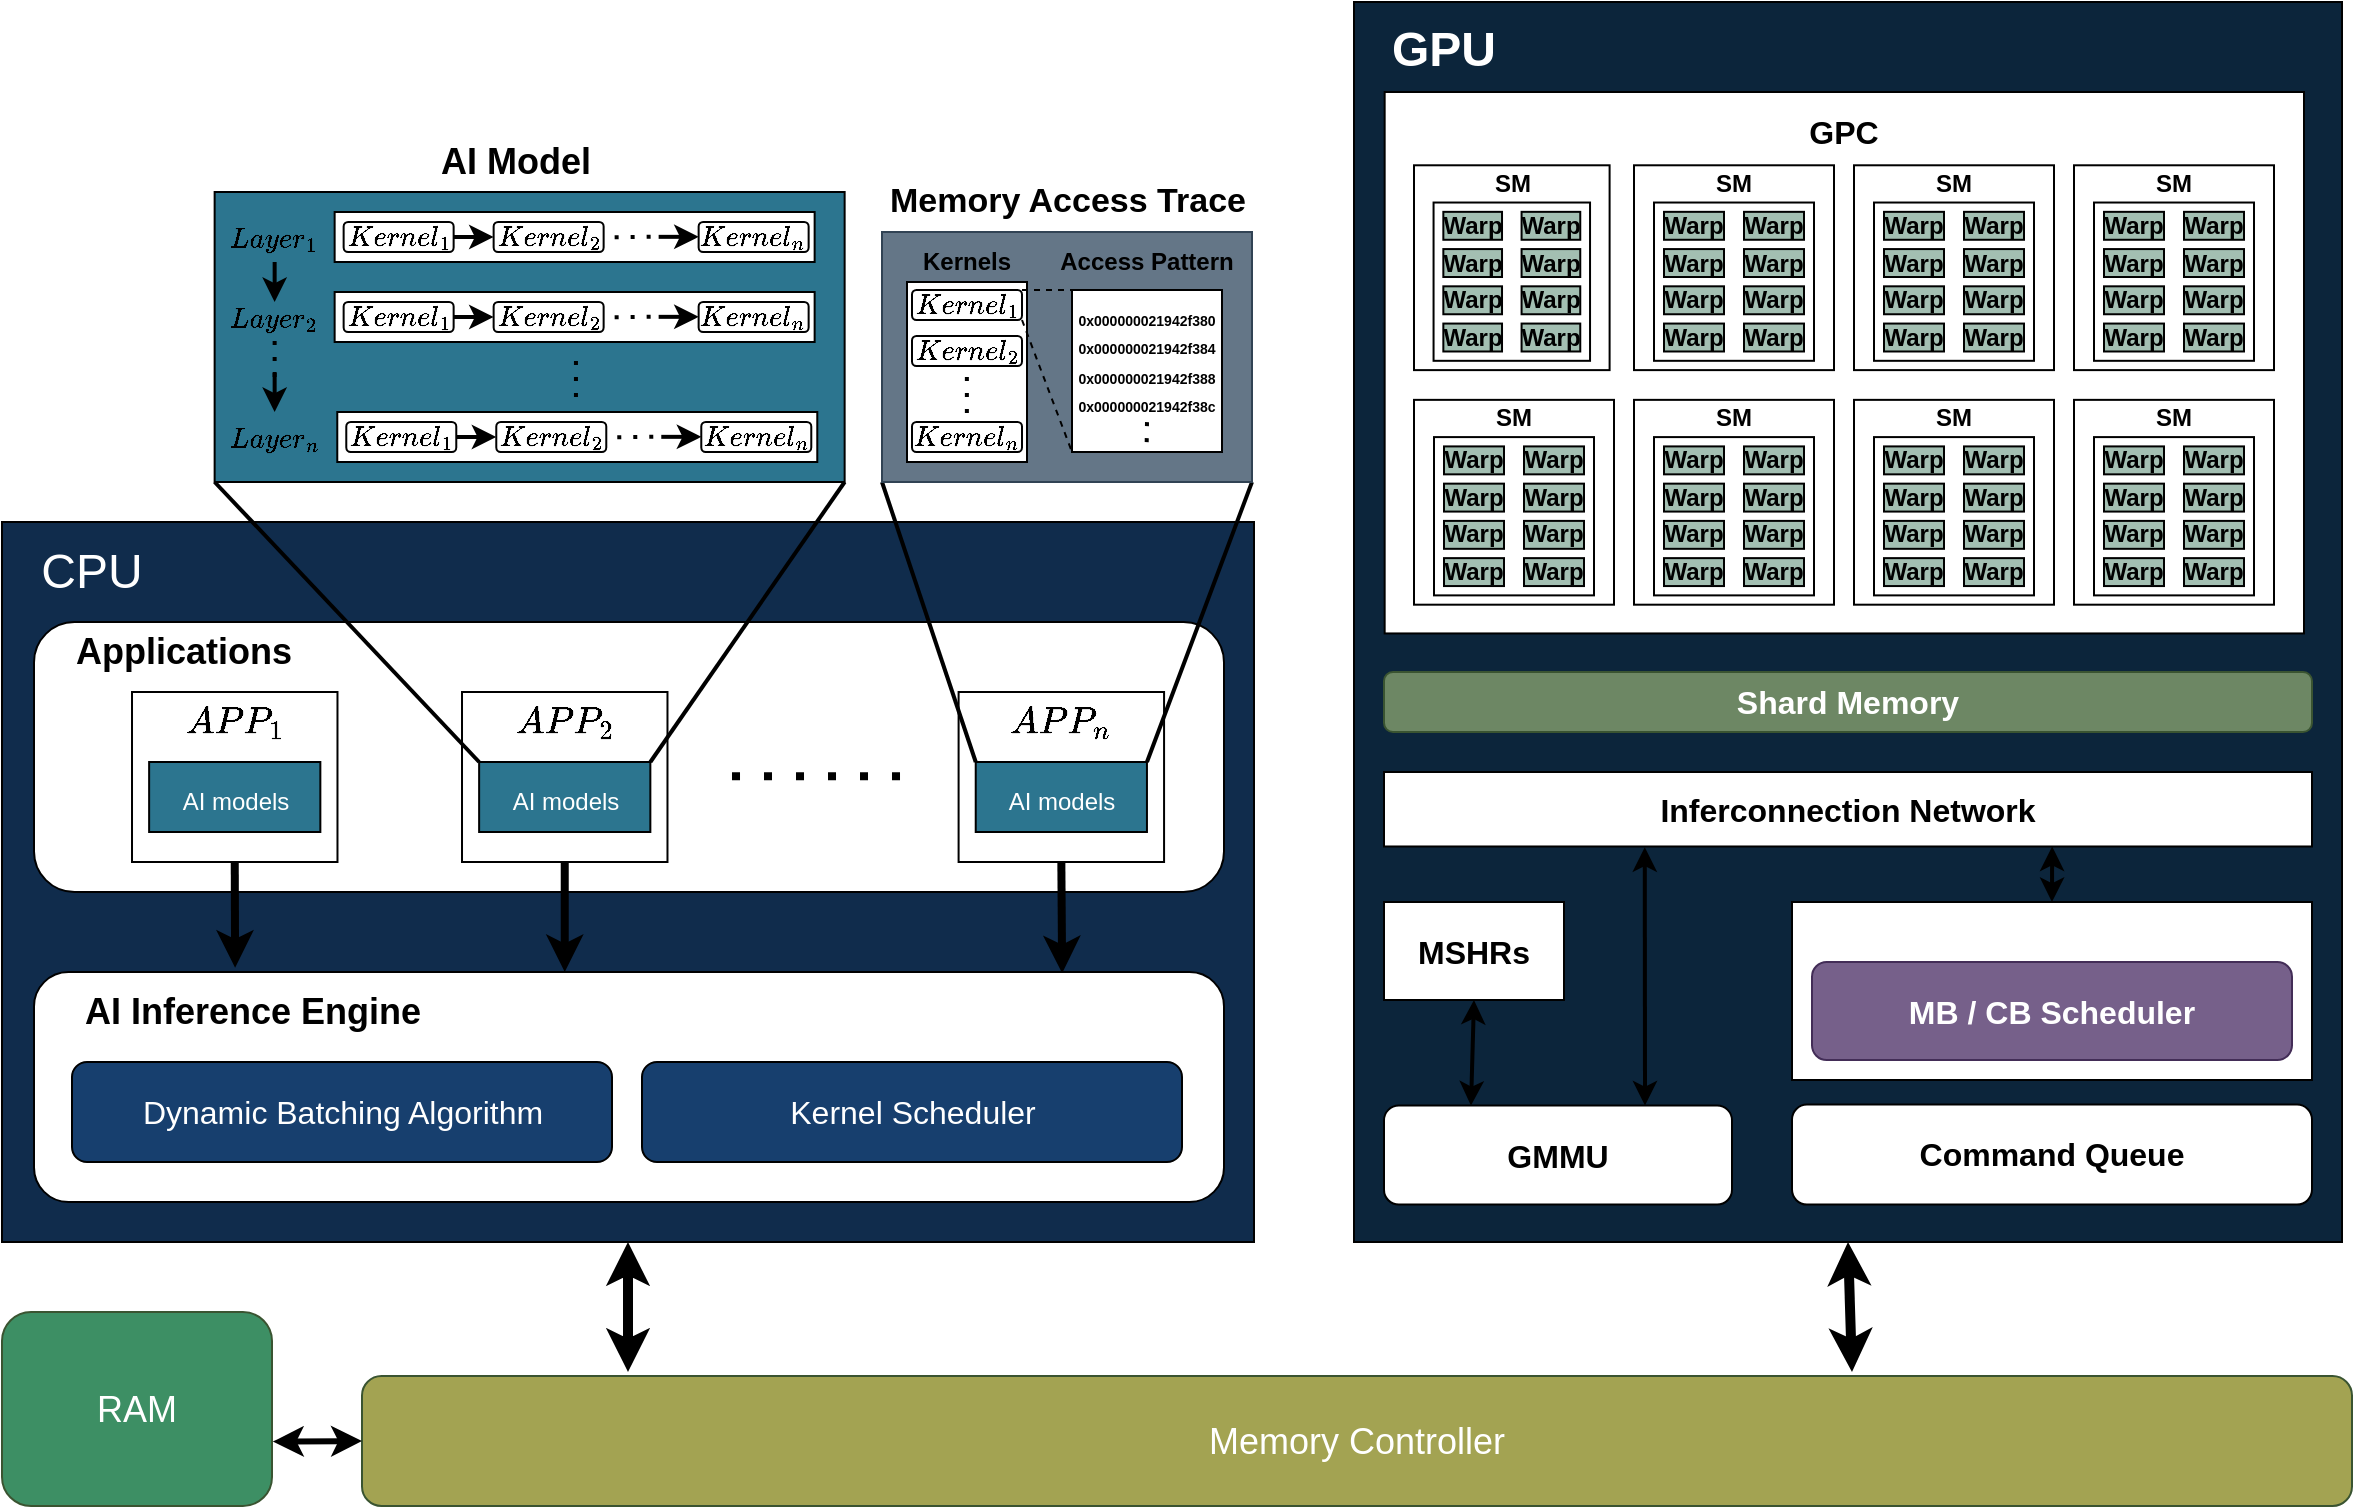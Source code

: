 <mxfile version="21.1.2" type="device" pages="3">
  <diagram name="Framework" id="-M7D6U7aEvp7IYTkIMqj">
    <mxGraphModel dx="1043" dy="-645" grid="1" gridSize="5" guides="1" tooltips="1" connect="1" arrows="1" fold="1" page="1" pageScale="1" pageWidth="827" pageHeight="1169" background="none" math="1" shadow="0">
      <root>
        <mxCell id="0lFwS5qkjPLTo9XxPmLD-0" />
        <mxCell id="O6zM5P91BsrwT857ZJbo-772" value="temp" style="locked=1;" parent="0lFwS5qkjPLTo9XxPmLD-0" visible="0" />
        <mxCell id="O6zM5P91BsrwT857ZJbo-773" value="" style="group" parent="O6zM5P91BsrwT857ZJbo-772" vertex="1" connectable="0">
          <mxGeometry x="1140" y="1035" width="1030" height="115" as="geometry" />
        </mxCell>
        <mxCell id="O6zM5P91BsrwT857ZJbo-774" value="" style="rounded=0;whiteSpace=wrap;html=1;fontSize=16;fillColor=#112F52;fontColor=#333333;strokeColor=#666666;" parent="O6zM5P91BsrwT857ZJbo-773" vertex="1">
          <mxGeometry width="1030" height="115" as="geometry" />
        </mxCell>
        <mxCell id="O6zM5P91BsrwT857ZJbo-775" value="&lt;font style=&quot;font-size: 24px;&quot;&gt;HAL&lt;/font&gt;" style="text;html=1;strokeColor=none;fillColor=none;align=center;verticalAlign=middle;whiteSpace=wrap;rounded=0;fontSize=16;" parent="O6zM5P91BsrwT857ZJbo-773" vertex="1">
          <mxGeometry x="25" y="10" width="60" height="30" as="geometry" />
        </mxCell>
        <mxCell id="O6zM5P91BsrwT857ZJbo-776" value="&lt;font style=&quot;font-size: 16px;&quot;&gt;GPU Driver&lt;/font&gt;" style="rounded=1;whiteSpace=wrap;html=1;fontSize=16;fillColor=default;" parent="O6zM5P91BsrwT857ZJbo-773" vertex="1">
          <mxGeometry x="45" y="50" width="940" height="45" as="geometry" />
        </mxCell>
        <mxCell id="O6zM5P91BsrwT857ZJbo-1208" value="" style="group" parent="O6zM5P91BsrwT857ZJbo-772" vertex="1" connectable="0">
          <mxGeometry x="905" y="1038.76" width="97.5" height="125" as="geometry" />
        </mxCell>
        <mxCell id="O6zM5P91BsrwT857ZJbo-1209" value="" style="shape=cylinder3;whiteSpace=wrap;html=1;boundedLbl=1;backgroundOutline=1;size=12.718;rounded=1;strokeColor=#CCCCCC;fontSize=16;fontColor=#ffffff;fillColor=#000000;" parent="O6zM5P91BsrwT857ZJbo-1208" vertex="1">
          <mxGeometry y="10" width="97.5" height="90" as="geometry" />
        </mxCell>
        <mxCell id="O6zM5P91BsrwT857ZJbo-1210" value="" style="shape=cylinder3;whiteSpace=wrap;html=1;boundedLbl=1;backgroundOutline=1;size=9;rounded=1;strokeColor=#CCCCCC;fontSize=16;fontColor=#ffffff;fillColor=#000000;" parent="O6zM5P91BsrwT857ZJbo-1208" vertex="1">
          <mxGeometry y="10" width="97.5" height="70" as="geometry" />
        </mxCell>
        <mxCell id="O6zM5P91BsrwT857ZJbo-1211" value="" style="shape=cylinder3;whiteSpace=wrap;html=1;boundedLbl=1;backgroundOutline=1;size=9;rounded=1;strokeColor=#CCCCCC;fontSize=16;fontColor=#ffffff;fillColor=#000000;" parent="O6zM5P91BsrwT857ZJbo-1208" vertex="1">
          <mxGeometry y="5" width="97.5" height="60" as="geometry" />
        </mxCell>
        <mxCell id="O6zM5P91BsrwT857ZJbo-1212" value="" style="shape=cylinder3;whiteSpace=wrap;html=1;boundedLbl=1;backgroundOutline=1;size=9;rounded=1;strokeColor=#CCCCCC;fontSize=16;fontColor=#ffffff;fillColor=#000000;" parent="O6zM5P91BsrwT857ZJbo-1208" vertex="1">
          <mxGeometry width="97.5" height="50" as="geometry" />
        </mxCell>
        <mxCell id="O6zM5P91BsrwT857ZJbo-1213" value="" style="shape=cylinder3;whiteSpace=wrap;html=1;boundedLbl=1;backgroundOutline=1;size=9;rounded=1;strokeColor=#CCCCCC;fontSize=16;fontColor=#ffffff;fillColor=#000000;" parent="O6zM5P91BsrwT857ZJbo-1208" vertex="1">
          <mxGeometry width="97.5" height="35" as="geometry" />
        </mxCell>
        <mxCell id="O6zM5P91BsrwT857ZJbo-1214" value="SSD" style="text;html=1;strokeColor=none;fillColor=none;align=center;verticalAlign=middle;whiteSpace=wrap;rounded=0;fontSize=16;fontColor=#FFFFFF;" parent="O6zM5P91BsrwT857ZJbo-1208" vertex="1">
          <mxGeometry x="18.75" y="100" width="60" height="30" as="geometry" />
        </mxCell>
        <mxCell id="O6zM5P91BsrwT857ZJbo-1215" style="edgeStyle=none;html=1;entryX=0.208;entryY=1.006;entryDx=0;entryDy=0;entryPerimeter=0;strokeColor=default;strokeWidth=4;fontSize=18;startArrow=classic;startFill=1;endArrow=classic;endFill=1;" parent="O6zM5P91BsrwT857ZJbo-772" edge="1">
          <mxGeometry relative="1" as="geometry">
            <mxPoint x="953.25" y="1050.76" as="sourcePoint" />
            <mxPoint x="954.21" y="999" as="targetPoint" />
          </mxGeometry>
        </mxCell>
        <mxCell id="0lFwS5qkjPLTo9XxPmLD-1" value="Bus" style="locked=1;" parent="0lFwS5qkjPLTo9XxPmLD-0" />
        <mxCell id="O6zM5P91BsrwT857ZJbo-1096" value="" style="endArrow=classic;html=1;strokeColor=default;strokeWidth=5;fontSize=18;entryX=0.5;entryY=1;entryDx=0;entryDy=0;startArrow=classic;startFill=1;" parent="0lFwS5qkjPLTo9XxPmLD-1" target="O6zM5P91BsrwT857ZJbo-800" edge="1">
          <mxGeometry width="50" height="50" relative="1" as="geometry">
            <mxPoint x="1320" y="2040" as="sourcePoint" />
            <mxPoint x="1791" y="2017" as="targetPoint" />
          </mxGeometry>
        </mxCell>
        <mxCell id="O6zM5P91BsrwT857ZJbo-1108" value="" style="endArrow=classic;html=1;strokeColor=default;strokeWidth=5;fontSize=18;entryX=0.5;entryY=1;entryDx=0;entryDy=0;startArrow=classic;startFill=1;" parent="0lFwS5qkjPLTo9XxPmLD-1" target="O6zM5P91BsrwT857ZJbo-1024" edge="1">
          <mxGeometry width="50" height="50" relative="1" as="geometry">
            <mxPoint x="708" y="2040" as="sourcePoint" />
            <mxPoint x="658.02" y="1917.76" as="targetPoint" />
          </mxGeometry>
        </mxCell>
        <mxCell id="O6zM5P91BsrwT857ZJbo-1205" value="Memory Controller" style="rounded=1;whiteSpace=wrap;html=1;fontSize=18;fillColor=#A3A352;fontColor=#ffffff;strokeColor=#3A5431;" parent="0lFwS5qkjPLTo9XxPmLD-1" vertex="1">
          <mxGeometry x="575" y="2042" width="995" height="65" as="geometry" />
        </mxCell>
        <mxCell id="O6zM5P91BsrwT857ZJbo-1206" value="RAM" style="rounded=1;whiteSpace=wrap;html=1;fontSize=18;fillColor=#3D8F64;fontColor=#ffffff;strokeColor=#3A5431;" parent="0lFwS5qkjPLTo9XxPmLD-1" vertex="1">
          <mxGeometry x="395" y="2010" width="135" height="97" as="geometry" />
        </mxCell>
        <mxCell id="O6zM5P91BsrwT857ZJbo-1207" value="" style="endArrow=classic;html=1;strokeColor=default;strokeWidth=3;fontSize=18;entryX=0;entryY=0.5;entryDx=0;entryDy=0;startArrow=classic;startFill=1;exitX=1.003;exitY=0.668;exitDx=0;exitDy=0;exitPerimeter=0;" parent="0lFwS5qkjPLTo9XxPmLD-1" source="O6zM5P91BsrwT857ZJbo-1206" target="O6zM5P91BsrwT857ZJbo-1205" edge="1">
          <mxGeometry width="50" height="50" relative="1" as="geometry">
            <mxPoint x="535" y="2075" as="sourcePoint" />
            <mxPoint x="251.02" y="2172" as="targetPoint" />
          </mxGeometry>
        </mxCell>
        <mxCell id="O6zM5P91BsrwT857ZJbo-797" value="GPU" style="" parent="0lFwS5qkjPLTo9XxPmLD-0" />
        <mxCell id="O6zM5P91BsrwT857ZJbo-800" value="" style="rounded=0;whiteSpace=wrap;html=1;fontSize=16;fillColor=#0C253B;container=0;fontStyle=1" parent="O6zM5P91BsrwT857ZJbo-797" vertex="1">
          <mxGeometry x="1071" y="1355" width="494" height="620" as="geometry" />
        </mxCell>
        <mxCell id="O6zM5P91BsrwT857ZJbo-801" value="&lt;font style=&quot;font-size: 24px;&quot;&gt;GPU&lt;/font&gt;" style="text;html=1;strokeColor=none;fillColor=none;align=center;verticalAlign=middle;whiteSpace=wrap;rounded=0;fontSize=16;fontColor=#FFFFFF;fontStyle=1" parent="O6zM5P91BsrwT857ZJbo-797" vertex="1">
          <mxGeometry x="1086.33" y="1365.001" width="60" height="27.931" as="geometry" />
        </mxCell>
        <mxCell id="O6zM5P91BsrwT857ZJbo-802" value="&lt;font style=&quot;font-size: 16px;&quot;&gt;Inferconnection Network&lt;/font&gt;" style="rounded=0;whiteSpace=wrap;html=1;fillColor=default;fontSize=16;fontStyle=1" parent="O6zM5P91BsrwT857ZJbo-797" vertex="1">
          <mxGeometry x="1086" y="1740" width="464" height="37.24" as="geometry" />
        </mxCell>
        <mxCell id="O6zM5P91BsrwT857ZJbo-1019" value="&lt;font style=&quot;font-size: 16px;&quot;&gt;Command Queue&lt;/font&gt;" style="rounded=1;whiteSpace=wrap;html=1;fontSize=16;fillColor=default;fontStyle=1" parent="O6zM5P91BsrwT857ZJbo-797" vertex="1">
          <mxGeometry x="1290" y="1906.31" width="260" height="50" as="geometry" />
        </mxCell>
        <mxCell id="O6zM5P91BsrwT857ZJbo-1020" style="edgeStyle=none;html=1;strokeWidth=2;fontSize=18;startArrow=classic;startFill=1;entryX=0.72;entryY=1;entryDx=0;entryDy=0;exitX=0.5;exitY=0;exitDx=0;exitDy=0;entryPerimeter=0;fontStyle=1" parent="O6zM5P91BsrwT857ZJbo-797" source="O6zM5P91BsrwT857ZJbo-1021" target="O6zM5P91BsrwT857ZJbo-802" edge="1">
          <mxGeometry relative="1" as="geometry">
            <mxPoint x="1563" y="1791.31" as="sourcePoint" />
            <mxPoint x="1802" y="1764.31" as="targetPoint" />
          </mxGeometry>
        </mxCell>
        <mxCell id="O6zM5P91BsrwT857ZJbo-1017" value="&lt;font style=&quot;font-size: 16px;&quot;&gt;GMMU&lt;/font&gt;" style="rounded=1;whiteSpace=wrap;html=1;fontSize=16;fillColor=default;fontStyle=1" parent="O6zM5P91BsrwT857ZJbo-797" vertex="1">
          <mxGeometry x="1086" y="1906.76" width="174" height="49.55" as="geometry" />
        </mxCell>
        <mxCell id="O6zM5P91BsrwT857ZJbo-1018" value="" style="endArrow=classic;startArrow=classic;html=1;fontSize=16;strokeWidth=2;exitX=0.75;exitY=0;exitDx=0;exitDy=0;entryX=0.281;entryY=1.01;entryDx=0;entryDy=0;entryPerimeter=0;fontStyle=1" parent="O6zM5P91BsrwT857ZJbo-797" source="O6zM5P91BsrwT857ZJbo-1017" target="O6zM5P91BsrwT857ZJbo-802" edge="1">
          <mxGeometry width="50" height="50" relative="1" as="geometry">
            <mxPoint x="1556.13" y="1828.448" as="sourcePoint" />
            <mxPoint x="1243" y="1761.31" as="targetPoint" />
          </mxGeometry>
        </mxCell>
        <mxCell id="O6zM5P91BsrwT857ZJbo-1203" value="&lt;font style=&quot;font-size: 16px;&quot;&gt;MSHRs&lt;/font&gt;" style="rounded=0;whiteSpace=wrap;html=1;fontSize=16;fillColor=default;fontStyle=1" parent="O6zM5P91BsrwT857ZJbo-797" vertex="1">
          <mxGeometry x="1086" y="1805" width="90" height="49" as="geometry" />
        </mxCell>
        <mxCell id="O6zM5P91BsrwT857ZJbo-1204" value="" style="endArrow=classic;startArrow=classic;html=1;fontSize=16;strokeWidth=2;exitX=0.25;exitY=0;exitDx=0;exitDy=0;entryX=0.5;entryY=1;entryDx=0;entryDy=0;fontStyle=1" parent="O6zM5P91BsrwT857ZJbo-797" source="O6zM5P91BsrwT857ZJbo-1017" target="O6zM5P91BsrwT857ZJbo-1203" edge="1">
          <mxGeometry width="50" height="50" relative="1" as="geometry">
            <mxPoint x="1190.75" y="1906.31" as="sourcePoint" />
            <mxPoint x="1131" y="1855" as="targetPoint" />
          </mxGeometry>
        </mxCell>
        <mxCell id="203" value="&lt;font style=&quot;font-size: 16px;&quot;&gt;Shard Memory&lt;/font&gt;" style="rounded=1;whiteSpace=wrap;html=1;fillColor=#6d8764;fontSize=16;fontColor=#ffffff;strokeColor=#3A5431;fontStyle=1" parent="O6zM5P91BsrwT857ZJbo-797" vertex="1">
          <mxGeometry x="1086" y="1690" width="464" height="30" as="geometry" />
        </mxCell>
        <mxCell id="clCKV_b47Eeb2iR4vhDt-237" value="" style="group;fontStyle=1" parent="O6zM5P91BsrwT857ZJbo-797" vertex="1" connectable="0">
          <mxGeometry x="1290" y="1805" width="260" height="89" as="geometry" />
        </mxCell>
        <mxCell id="O6zM5P91BsrwT857ZJbo-1021" value="" style="rounded=0;whiteSpace=wrap;html=1;fontSize=16;fillColor=default;fontStyle=1" parent="clCKV_b47Eeb2iR4vhDt-237" vertex="1">
          <mxGeometry width="260" height="89" as="geometry" />
        </mxCell>
        <mxCell id="O6zM5P91BsrwT857ZJbo-1200" value="&lt;font style=&quot;font-size: 16px;&quot;&gt;GPU Controller&lt;/font&gt;" style="text;html=1;strokeColor=none;fillColor=none;align=center;verticalAlign=middle;whiteSpace=wrap;rounded=0;fontSize=16;fontColor=#FFFFFF;fontStyle=1" parent="clCKV_b47Eeb2iR4vhDt-237" vertex="1">
          <mxGeometry x="62.5" width="135" height="30" as="geometry" />
        </mxCell>
        <mxCell id="O6zM5P91BsrwT857ZJbo-1201" value="MB / CB Scheduler" style="rounded=1;whiteSpace=wrap;html=1;strokeColor=#432D57;fontSize=16;fontColor=#ffffff;fillColor=#76608a;fontStyle=1" parent="clCKV_b47Eeb2iR4vhDt-237" vertex="1">
          <mxGeometry x="10" y="30" width="240" height="49" as="geometry" />
        </mxCell>
        <mxCell id="clCKV_b47Eeb2iR4vhDt-243" value="" style="group;fontStyle=1" parent="O6zM5P91BsrwT857ZJbo-797" vertex="1" connectable="0">
          <mxGeometry x="1086.33" y="1400" width="459.67" height="270.72" as="geometry" />
        </mxCell>
        <mxCell id="O6zM5P91BsrwT857ZJbo-805" value="" style="rounded=0;whiteSpace=wrap;html=1;fillColor=default;fontStyle=1" parent="clCKV_b47Eeb2iR4vhDt-243" vertex="1">
          <mxGeometry width="459.67" height="270.72" as="geometry" />
        </mxCell>
        <mxCell id="O6zM5P91BsrwT857ZJbo-870" value="" style="group;fontStyle=1" parent="clCKV_b47Eeb2iR4vhDt-243" vertex="1" connectable="0">
          <mxGeometry x="124.67" y="25.004" width="100" height="125.69" as="geometry" />
        </mxCell>
        <mxCell id="O6zM5P91BsrwT857ZJbo-871" value="" style="rounded=0;whiteSpace=wrap;html=1;fillColor=default;fontStyle=1" parent="O6zM5P91BsrwT857ZJbo-870" vertex="1">
          <mxGeometry y="11.64" width="100" height="102.414" as="geometry" />
        </mxCell>
        <mxCell id="O6zM5P91BsrwT857ZJbo-872" value="SM" style="text;html=1;strokeColor=none;fillColor=none;align=center;verticalAlign=middle;whiteSpace=wrap;rounded=0;fontStyle=1" parent="O6zM5P91BsrwT857ZJbo-870" vertex="1">
          <mxGeometry x="20" y="16.295" width="60" height="9.31" as="geometry" />
        </mxCell>
        <mxCell id="O6zM5P91BsrwT857ZJbo-873" value="" style="rounded=0;whiteSpace=wrap;html=1;fillColor=none;fontStyle=1" parent="O6zM5P91BsrwT857ZJbo-870" vertex="1">
          <mxGeometry x="10" y="30.261" width="80" height="79.138" as="geometry" />
        </mxCell>
        <mxCell id="O6zM5P91BsrwT857ZJbo-874" value="Warp" style="rounded=0;whiteSpace=wrap;html=1;fillColor=#A3BFB2;fontStyle=1" parent="O6zM5P91BsrwT857ZJbo-870" vertex="1">
          <mxGeometry x="15" y="34.916" width="30" height="13.966" as="geometry" />
        </mxCell>
        <mxCell id="O6zM5P91BsrwT857ZJbo-875" value="Warp" style="rounded=0;whiteSpace=wrap;html=1;fillColor=#A3BFB2;fontStyle=1" parent="O6zM5P91BsrwT857ZJbo-870" vertex="1">
          <mxGeometry x="15" y="53.537" width="30" height="13.966" as="geometry" />
        </mxCell>
        <mxCell id="O6zM5P91BsrwT857ZJbo-876" value="Warp" style="rounded=0;whiteSpace=wrap;html=1;fillColor=#A3BFB2;fontStyle=1" parent="O6zM5P91BsrwT857ZJbo-870" vertex="1">
          <mxGeometry x="15" y="72.157" width="30" height="13.966" as="geometry" />
        </mxCell>
        <mxCell id="O6zM5P91BsrwT857ZJbo-877" value="Warp" style="rounded=0;whiteSpace=wrap;html=1;fillColor=#A3BFB2;fontStyle=1" parent="O6zM5P91BsrwT857ZJbo-870" vertex="1">
          <mxGeometry x="15" y="90.778" width="30" height="13.966" as="geometry" />
        </mxCell>
        <mxCell id="O6zM5P91BsrwT857ZJbo-878" value="Warp" style="rounded=0;whiteSpace=wrap;html=1;fillColor=#A3BFB2;fontStyle=1" parent="O6zM5P91BsrwT857ZJbo-870" vertex="1">
          <mxGeometry x="55" y="34.916" width="30" height="13.966" as="geometry" />
        </mxCell>
        <mxCell id="O6zM5P91BsrwT857ZJbo-879" value="Warp" style="rounded=0;whiteSpace=wrap;html=1;fillColor=#A3BFB2;fontStyle=1" parent="O6zM5P91BsrwT857ZJbo-870" vertex="1">
          <mxGeometry x="55" y="53.537" width="30" height="13.966" as="geometry" />
        </mxCell>
        <mxCell id="O6zM5P91BsrwT857ZJbo-880" value="Warp" style="rounded=0;whiteSpace=wrap;html=1;fillColor=#A3BFB2;fontStyle=1" parent="O6zM5P91BsrwT857ZJbo-870" vertex="1">
          <mxGeometry x="55" y="72.157" width="30" height="13.966" as="geometry" />
        </mxCell>
        <mxCell id="O6zM5P91BsrwT857ZJbo-881" value="Warp" style="rounded=0;whiteSpace=wrap;html=1;fillColor=#A3BFB2;fontStyle=1" parent="O6zM5P91BsrwT857ZJbo-870" vertex="1">
          <mxGeometry x="55" y="90.778" width="30" height="13.966" as="geometry" />
        </mxCell>
        <mxCell id="O6zM5P91BsrwT857ZJbo-883" value="" style="group;fontStyle=1" parent="clCKV_b47Eeb2iR4vhDt-243" vertex="1" connectable="0">
          <mxGeometry x="234.67" y="25.004" width="100" height="125.69" as="geometry" />
        </mxCell>
        <mxCell id="O6zM5P91BsrwT857ZJbo-884" value="" style="rounded=0;whiteSpace=wrap;html=1;fillColor=default;fontStyle=1" parent="O6zM5P91BsrwT857ZJbo-883" vertex="1">
          <mxGeometry y="11.64" width="100" height="102.414" as="geometry" />
        </mxCell>
        <mxCell id="O6zM5P91BsrwT857ZJbo-885" value="SM" style="text;html=1;strokeColor=none;fillColor=none;align=center;verticalAlign=middle;whiteSpace=wrap;rounded=0;fontStyle=1" parent="O6zM5P91BsrwT857ZJbo-883" vertex="1">
          <mxGeometry x="20" y="16.295" width="60" height="9.31" as="geometry" />
        </mxCell>
        <mxCell id="O6zM5P91BsrwT857ZJbo-886" value="" style="rounded=0;whiteSpace=wrap;html=1;fillColor=none;fontStyle=1" parent="O6zM5P91BsrwT857ZJbo-883" vertex="1">
          <mxGeometry x="10" y="30.261" width="80" height="79.138" as="geometry" />
        </mxCell>
        <mxCell id="O6zM5P91BsrwT857ZJbo-887" value="Warp" style="rounded=0;whiteSpace=wrap;html=1;fillColor=#A3BFB2;fontStyle=1" parent="O6zM5P91BsrwT857ZJbo-883" vertex="1">
          <mxGeometry x="15" y="34.916" width="30" height="13.966" as="geometry" />
        </mxCell>
        <mxCell id="O6zM5P91BsrwT857ZJbo-888" value="Warp" style="rounded=0;whiteSpace=wrap;html=1;fillColor=#A3BFB2;fontStyle=1" parent="O6zM5P91BsrwT857ZJbo-883" vertex="1">
          <mxGeometry x="15" y="53.537" width="30" height="13.966" as="geometry" />
        </mxCell>
        <mxCell id="O6zM5P91BsrwT857ZJbo-889" value="Warp" style="rounded=0;whiteSpace=wrap;html=1;fillColor=#A3BFB2;fontStyle=1" parent="O6zM5P91BsrwT857ZJbo-883" vertex="1">
          <mxGeometry x="15" y="72.157" width="30" height="13.966" as="geometry" />
        </mxCell>
        <mxCell id="O6zM5P91BsrwT857ZJbo-890" value="Warp" style="rounded=0;whiteSpace=wrap;html=1;fillColor=#A3BFB2;fontStyle=1" parent="O6zM5P91BsrwT857ZJbo-883" vertex="1">
          <mxGeometry x="15" y="90.778" width="30" height="13.966" as="geometry" />
        </mxCell>
        <mxCell id="O6zM5P91BsrwT857ZJbo-891" value="Warp" style="rounded=0;whiteSpace=wrap;html=1;fillColor=#A3BFB2;fontStyle=1" parent="O6zM5P91BsrwT857ZJbo-883" vertex="1">
          <mxGeometry x="55" y="34.916" width="30" height="13.966" as="geometry" />
        </mxCell>
        <mxCell id="O6zM5P91BsrwT857ZJbo-892" value="Warp" style="rounded=0;whiteSpace=wrap;html=1;fillColor=#A3BFB2;fontStyle=1" parent="O6zM5P91BsrwT857ZJbo-883" vertex="1">
          <mxGeometry x="55" y="53.537" width="30" height="13.966" as="geometry" />
        </mxCell>
        <mxCell id="O6zM5P91BsrwT857ZJbo-893" value="Warp" style="rounded=0;whiteSpace=wrap;html=1;fillColor=#A3BFB2;fontStyle=1" parent="O6zM5P91BsrwT857ZJbo-883" vertex="1">
          <mxGeometry x="55" y="72.157" width="30" height="13.966" as="geometry" />
        </mxCell>
        <mxCell id="O6zM5P91BsrwT857ZJbo-894" value="Warp" style="rounded=0;whiteSpace=wrap;html=1;fillColor=#A3BFB2;fontStyle=1" parent="O6zM5P91BsrwT857ZJbo-883" vertex="1">
          <mxGeometry x="55" y="90.778" width="30" height="13.966" as="geometry" />
        </mxCell>
        <mxCell id="O6zM5P91BsrwT857ZJbo-896" value="" style="group;fontStyle=1" parent="clCKV_b47Eeb2iR4vhDt-243" vertex="1" connectable="0">
          <mxGeometry x="344.67" y="25.004" width="100" height="125.69" as="geometry" />
        </mxCell>
        <mxCell id="O6zM5P91BsrwT857ZJbo-897" value="" style="rounded=0;whiteSpace=wrap;html=1;fillColor=default;fontStyle=1" parent="O6zM5P91BsrwT857ZJbo-896" vertex="1">
          <mxGeometry y="11.64" width="100" height="102.414" as="geometry" />
        </mxCell>
        <mxCell id="O6zM5P91BsrwT857ZJbo-898" value="SM" style="text;html=1;strokeColor=none;fillColor=none;align=center;verticalAlign=middle;whiteSpace=wrap;rounded=0;fontStyle=1" parent="O6zM5P91BsrwT857ZJbo-896" vertex="1">
          <mxGeometry x="20" y="16.295" width="60" height="9.31" as="geometry" />
        </mxCell>
        <mxCell id="O6zM5P91BsrwT857ZJbo-899" value="" style="rounded=0;whiteSpace=wrap;html=1;fillColor=none;fontStyle=1" parent="O6zM5P91BsrwT857ZJbo-896" vertex="1">
          <mxGeometry x="10" y="30.261" width="80" height="79.138" as="geometry" />
        </mxCell>
        <mxCell id="O6zM5P91BsrwT857ZJbo-900" value="Warp" style="rounded=0;whiteSpace=wrap;html=1;fillColor=#A3BFB2;fontStyle=1" parent="O6zM5P91BsrwT857ZJbo-896" vertex="1">
          <mxGeometry x="15" y="34.916" width="30" height="13.966" as="geometry" />
        </mxCell>
        <mxCell id="O6zM5P91BsrwT857ZJbo-901" value="Warp" style="rounded=0;whiteSpace=wrap;html=1;fillColor=#A3BFB2;fontStyle=1" parent="O6zM5P91BsrwT857ZJbo-896" vertex="1">
          <mxGeometry x="15" y="53.537" width="30" height="13.966" as="geometry" />
        </mxCell>
        <mxCell id="O6zM5P91BsrwT857ZJbo-902" value="Warp" style="rounded=0;whiteSpace=wrap;html=1;fillColor=#A3BFB2;fontStyle=1" parent="O6zM5P91BsrwT857ZJbo-896" vertex="1">
          <mxGeometry x="15" y="72.157" width="30" height="13.966" as="geometry" />
        </mxCell>
        <mxCell id="O6zM5P91BsrwT857ZJbo-903" value="Warp" style="rounded=0;whiteSpace=wrap;html=1;fillColor=#A3BFB2;fontStyle=1" parent="O6zM5P91BsrwT857ZJbo-896" vertex="1">
          <mxGeometry x="15" y="90.778" width="30" height="13.966" as="geometry" />
        </mxCell>
        <mxCell id="O6zM5P91BsrwT857ZJbo-904" value="Warp" style="rounded=0;whiteSpace=wrap;html=1;fillColor=#A3BFB2;fontStyle=1" parent="O6zM5P91BsrwT857ZJbo-896" vertex="1">
          <mxGeometry x="55" y="34.916" width="30" height="13.966" as="geometry" />
        </mxCell>
        <mxCell id="O6zM5P91BsrwT857ZJbo-905" value="Warp" style="rounded=0;whiteSpace=wrap;html=1;fillColor=#A3BFB2;fontStyle=1" parent="O6zM5P91BsrwT857ZJbo-896" vertex="1">
          <mxGeometry x="55" y="53.537" width="30" height="13.966" as="geometry" />
        </mxCell>
        <mxCell id="O6zM5P91BsrwT857ZJbo-906" value="Warp" style="rounded=0;whiteSpace=wrap;html=1;fillColor=#A3BFB2;fontStyle=1" parent="O6zM5P91BsrwT857ZJbo-896" vertex="1">
          <mxGeometry x="55" y="72.157" width="30" height="13.966" as="geometry" />
        </mxCell>
        <mxCell id="O6zM5P91BsrwT857ZJbo-907" value="Warp" style="rounded=0;whiteSpace=wrap;html=1;fillColor=#A3BFB2;fontStyle=1" parent="O6zM5P91BsrwT857ZJbo-896" vertex="1">
          <mxGeometry x="55" y="90.778" width="30" height="13.966" as="geometry" />
        </mxCell>
        <mxCell id="O6zM5P91BsrwT857ZJbo-909" value="GPC" style="text;html=1;strokeColor=none;fillColor=none;align=center;verticalAlign=middle;whiteSpace=wrap;rounded=0;fontSize=16;fontStyle=1" parent="clCKV_b47Eeb2iR4vhDt-243" vertex="1">
          <mxGeometry x="199.84" y="15.003" width="60" height="9.31" as="geometry" />
        </mxCell>
        <mxCell id="O6zM5P91BsrwT857ZJbo-818" value="" style="group;fontStyle=1" parent="clCKV_b47Eeb2iR4vhDt-243" vertex="1" connectable="0">
          <mxGeometry x="14.67" y="139.999" width="100" height="125.69" as="geometry" />
        </mxCell>
        <mxCell id="O6zM5P91BsrwT857ZJbo-819" value="" style="rounded=0;whiteSpace=wrap;html=1;fillColor=default;fontStyle=1" parent="O6zM5P91BsrwT857ZJbo-818" vertex="1">
          <mxGeometry y="13.93" width="100" height="102.414" as="geometry" />
        </mxCell>
        <mxCell id="O6zM5P91BsrwT857ZJbo-820" value="SM" style="text;html=1;strokeColor=none;fillColor=none;align=center;verticalAlign=middle;whiteSpace=wrap;rounded=0;fontStyle=1" parent="O6zM5P91BsrwT857ZJbo-818" vertex="1">
          <mxGeometry x="20" y="18.585" width="60" height="9.31" as="geometry" />
        </mxCell>
        <mxCell id="O6zM5P91BsrwT857ZJbo-821" value="" style="rounded=0;whiteSpace=wrap;html=1;fillColor=none;fontStyle=1" parent="O6zM5P91BsrwT857ZJbo-818" vertex="1">
          <mxGeometry x="10" y="32.551" width="80" height="79.138" as="geometry" />
        </mxCell>
        <mxCell id="O6zM5P91BsrwT857ZJbo-822" value="Warp" style="rounded=0;whiteSpace=wrap;html=1;fillColor=#A3BFB2;fontStyle=1" parent="O6zM5P91BsrwT857ZJbo-818" vertex="1">
          <mxGeometry x="15" y="37.206" width="30" height="13.966" as="geometry" />
        </mxCell>
        <mxCell id="O6zM5P91BsrwT857ZJbo-823" value="Warp" style="rounded=0;whiteSpace=wrap;html=1;fillColor=#A3BFB2;fontStyle=1" parent="O6zM5P91BsrwT857ZJbo-818" vertex="1">
          <mxGeometry x="15" y="55.827" width="30" height="13.966" as="geometry" />
        </mxCell>
        <mxCell id="O6zM5P91BsrwT857ZJbo-824" value="Warp" style="rounded=0;whiteSpace=wrap;html=1;fillColor=#A3BFB2;fontStyle=1" parent="O6zM5P91BsrwT857ZJbo-818" vertex="1">
          <mxGeometry x="15" y="74.447" width="30" height="13.966" as="geometry" />
        </mxCell>
        <mxCell id="O6zM5P91BsrwT857ZJbo-825" value="Warp" style="rounded=0;whiteSpace=wrap;html=1;fillColor=#A3BFB2;fontStyle=1" parent="O6zM5P91BsrwT857ZJbo-818" vertex="1">
          <mxGeometry x="15" y="93.068" width="30" height="13.966" as="geometry" />
        </mxCell>
        <mxCell id="O6zM5P91BsrwT857ZJbo-826" value="Warp" style="rounded=0;whiteSpace=wrap;html=1;fillColor=#A3BFB2;fontStyle=1" parent="O6zM5P91BsrwT857ZJbo-818" vertex="1">
          <mxGeometry x="55" y="37.206" width="30" height="13.966" as="geometry" />
        </mxCell>
        <mxCell id="O6zM5P91BsrwT857ZJbo-827" value="Warp" style="rounded=0;whiteSpace=wrap;html=1;fillColor=#A3BFB2;fontStyle=1" parent="O6zM5P91BsrwT857ZJbo-818" vertex="1">
          <mxGeometry x="55" y="55.827" width="30" height="13.966" as="geometry" />
        </mxCell>
        <mxCell id="O6zM5P91BsrwT857ZJbo-828" value="Warp" style="rounded=0;whiteSpace=wrap;html=1;fillColor=#A3BFB2;fontStyle=1" parent="O6zM5P91BsrwT857ZJbo-818" vertex="1">
          <mxGeometry x="55" y="74.447" width="30" height="13.966" as="geometry" />
        </mxCell>
        <mxCell id="O6zM5P91BsrwT857ZJbo-829" value="Warp" style="rounded=0;whiteSpace=wrap;html=1;fillColor=#A3BFB2;fontStyle=1" parent="O6zM5P91BsrwT857ZJbo-818" vertex="1">
          <mxGeometry x="55" y="93.068" width="30" height="13.966" as="geometry" />
        </mxCell>
        <mxCell id="O6zM5P91BsrwT857ZJbo-831" value="" style="group;fontStyle=1" parent="clCKV_b47Eeb2iR4vhDt-243" vertex="1" connectable="0">
          <mxGeometry x="124.67" y="139.999" width="100" height="125.69" as="geometry" />
        </mxCell>
        <mxCell id="O6zM5P91BsrwT857ZJbo-832" value="" style="rounded=0;whiteSpace=wrap;html=1;fillColor=default;fontStyle=1" parent="O6zM5P91BsrwT857ZJbo-831" vertex="1">
          <mxGeometry y="13.93" width="100" height="102.414" as="geometry" />
        </mxCell>
        <mxCell id="O6zM5P91BsrwT857ZJbo-833" value="SM" style="text;html=1;strokeColor=none;fillColor=none;align=center;verticalAlign=middle;whiteSpace=wrap;rounded=0;fontStyle=1" parent="O6zM5P91BsrwT857ZJbo-831" vertex="1">
          <mxGeometry x="20" y="18.585" width="60" height="9.31" as="geometry" />
        </mxCell>
        <mxCell id="O6zM5P91BsrwT857ZJbo-834" value="" style="rounded=0;whiteSpace=wrap;html=1;fillColor=none;fontStyle=1" parent="O6zM5P91BsrwT857ZJbo-831" vertex="1">
          <mxGeometry x="10" y="32.551" width="80" height="79.138" as="geometry" />
        </mxCell>
        <mxCell id="O6zM5P91BsrwT857ZJbo-835" value="Warp" style="rounded=0;whiteSpace=wrap;html=1;fillColor=#A3BFB2;fontStyle=1" parent="O6zM5P91BsrwT857ZJbo-831" vertex="1">
          <mxGeometry x="15" y="37.206" width="30" height="13.966" as="geometry" />
        </mxCell>
        <mxCell id="O6zM5P91BsrwT857ZJbo-836" value="Warp" style="rounded=0;whiteSpace=wrap;html=1;fillColor=#A3BFB2;fontStyle=1" parent="O6zM5P91BsrwT857ZJbo-831" vertex="1">
          <mxGeometry x="15" y="55.827" width="30" height="13.966" as="geometry" />
        </mxCell>
        <mxCell id="O6zM5P91BsrwT857ZJbo-837" value="Warp" style="rounded=0;whiteSpace=wrap;html=1;fillColor=#A3BFB2;fontStyle=1" parent="O6zM5P91BsrwT857ZJbo-831" vertex="1">
          <mxGeometry x="15" y="74.447" width="30" height="13.966" as="geometry" />
        </mxCell>
        <mxCell id="O6zM5P91BsrwT857ZJbo-838" value="Warp" style="rounded=0;whiteSpace=wrap;html=1;fillColor=#A3BFB2;fontStyle=1" parent="O6zM5P91BsrwT857ZJbo-831" vertex="1">
          <mxGeometry x="15" y="93.068" width="30" height="13.966" as="geometry" />
        </mxCell>
        <mxCell id="O6zM5P91BsrwT857ZJbo-839" value="Warp" style="rounded=0;whiteSpace=wrap;html=1;fillColor=#A3BFB2;fontStyle=1" parent="O6zM5P91BsrwT857ZJbo-831" vertex="1">
          <mxGeometry x="55" y="37.206" width="30" height="13.966" as="geometry" />
        </mxCell>
        <mxCell id="O6zM5P91BsrwT857ZJbo-840" value="Warp" style="rounded=0;whiteSpace=wrap;html=1;fillColor=#A3BFB2;fontStyle=1" parent="O6zM5P91BsrwT857ZJbo-831" vertex="1">
          <mxGeometry x="55" y="55.827" width="30" height="13.966" as="geometry" />
        </mxCell>
        <mxCell id="O6zM5P91BsrwT857ZJbo-841" value="Warp" style="rounded=0;whiteSpace=wrap;html=1;fillColor=#A3BFB2;fontStyle=1" parent="O6zM5P91BsrwT857ZJbo-831" vertex="1">
          <mxGeometry x="55" y="74.447" width="30" height="13.966" as="geometry" />
        </mxCell>
        <mxCell id="O6zM5P91BsrwT857ZJbo-842" value="Warp" style="rounded=0;whiteSpace=wrap;html=1;fillColor=#A3BFB2;fontStyle=1" parent="O6zM5P91BsrwT857ZJbo-831" vertex="1">
          <mxGeometry x="55" y="93.068" width="30" height="13.966" as="geometry" />
        </mxCell>
        <mxCell id="O6zM5P91BsrwT857ZJbo-844" value="" style="group;fontStyle=1" parent="clCKV_b47Eeb2iR4vhDt-243" vertex="1" connectable="0">
          <mxGeometry x="234.67" y="139.999" width="100" height="125.69" as="geometry" />
        </mxCell>
        <mxCell id="O6zM5P91BsrwT857ZJbo-845" value="" style="rounded=0;whiteSpace=wrap;html=1;fillColor=default;fontStyle=1" parent="O6zM5P91BsrwT857ZJbo-844" vertex="1">
          <mxGeometry y="13.93" width="100" height="102.414" as="geometry" />
        </mxCell>
        <mxCell id="O6zM5P91BsrwT857ZJbo-846" value="SM" style="text;html=1;strokeColor=none;fillColor=none;align=center;verticalAlign=middle;whiteSpace=wrap;rounded=0;fontStyle=1" parent="O6zM5P91BsrwT857ZJbo-844" vertex="1">
          <mxGeometry x="20" y="18.585" width="60" height="9.31" as="geometry" />
        </mxCell>
        <mxCell id="O6zM5P91BsrwT857ZJbo-847" value="" style="rounded=0;whiteSpace=wrap;html=1;fillColor=none;fontStyle=1" parent="O6zM5P91BsrwT857ZJbo-844" vertex="1">
          <mxGeometry x="10" y="32.551" width="80" height="79.138" as="geometry" />
        </mxCell>
        <mxCell id="O6zM5P91BsrwT857ZJbo-848" value="Warp" style="rounded=0;whiteSpace=wrap;html=1;fillColor=#A3BFB2;fontStyle=1" parent="O6zM5P91BsrwT857ZJbo-844" vertex="1">
          <mxGeometry x="15" y="37.206" width="30" height="13.966" as="geometry" />
        </mxCell>
        <mxCell id="O6zM5P91BsrwT857ZJbo-849" value="Warp" style="rounded=0;whiteSpace=wrap;html=1;fillColor=#A3BFB2;fontStyle=1" parent="O6zM5P91BsrwT857ZJbo-844" vertex="1">
          <mxGeometry x="15" y="55.827" width="30" height="13.966" as="geometry" />
        </mxCell>
        <mxCell id="O6zM5P91BsrwT857ZJbo-850" value="Warp" style="rounded=0;whiteSpace=wrap;html=1;fillColor=#A3BFB2;fontStyle=1" parent="O6zM5P91BsrwT857ZJbo-844" vertex="1">
          <mxGeometry x="15" y="74.447" width="30" height="13.966" as="geometry" />
        </mxCell>
        <mxCell id="O6zM5P91BsrwT857ZJbo-851" value="Warp" style="rounded=0;whiteSpace=wrap;html=1;fillColor=#A3BFB2;fontStyle=1" parent="O6zM5P91BsrwT857ZJbo-844" vertex="1">
          <mxGeometry x="15" y="93.068" width="30" height="13.966" as="geometry" />
        </mxCell>
        <mxCell id="O6zM5P91BsrwT857ZJbo-852" value="Warp" style="rounded=0;whiteSpace=wrap;html=1;fillColor=#A3BFB2;fontStyle=1" parent="O6zM5P91BsrwT857ZJbo-844" vertex="1">
          <mxGeometry x="55" y="37.206" width="30" height="13.966" as="geometry" />
        </mxCell>
        <mxCell id="O6zM5P91BsrwT857ZJbo-853" value="Warp" style="rounded=0;whiteSpace=wrap;html=1;fillColor=#A3BFB2;fontStyle=1" parent="O6zM5P91BsrwT857ZJbo-844" vertex="1">
          <mxGeometry x="55" y="55.827" width="30" height="13.966" as="geometry" />
        </mxCell>
        <mxCell id="O6zM5P91BsrwT857ZJbo-854" value="Warp" style="rounded=0;whiteSpace=wrap;html=1;fillColor=#A3BFB2;fontStyle=1" parent="O6zM5P91BsrwT857ZJbo-844" vertex="1">
          <mxGeometry x="55" y="74.447" width="30" height="13.966" as="geometry" />
        </mxCell>
        <mxCell id="O6zM5P91BsrwT857ZJbo-855" value="Warp" style="rounded=0;whiteSpace=wrap;html=1;fillColor=#A3BFB2;fontStyle=1" parent="O6zM5P91BsrwT857ZJbo-844" vertex="1">
          <mxGeometry x="55" y="93.068" width="30" height="13.966" as="geometry" />
        </mxCell>
        <mxCell id="O6zM5P91BsrwT857ZJbo-857" value="" style="group;fontStyle=1" parent="clCKV_b47Eeb2iR4vhDt-243" vertex="1" connectable="0">
          <mxGeometry x="344.67" y="139.999" width="100" height="125.69" as="geometry" />
        </mxCell>
        <mxCell id="O6zM5P91BsrwT857ZJbo-858" value="" style="rounded=0;whiteSpace=wrap;html=1;fillColor=default;fontStyle=1" parent="O6zM5P91BsrwT857ZJbo-857" vertex="1">
          <mxGeometry y="13.93" width="100" height="102.414" as="geometry" />
        </mxCell>
        <mxCell id="O6zM5P91BsrwT857ZJbo-859" value="SM" style="text;html=1;strokeColor=none;fillColor=none;align=center;verticalAlign=middle;whiteSpace=wrap;rounded=0;fontStyle=1" parent="O6zM5P91BsrwT857ZJbo-857" vertex="1">
          <mxGeometry x="20" y="18.585" width="60" height="9.31" as="geometry" />
        </mxCell>
        <mxCell id="O6zM5P91BsrwT857ZJbo-860" value="" style="rounded=0;whiteSpace=wrap;html=1;fillColor=none;fontStyle=1" parent="O6zM5P91BsrwT857ZJbo-857" vertex="1">
          <mxGeometry x="10" y="32.551" width="80" height="79.138" as="geometry" />
        </mxCell>
        <mxCell id="O6zM5P91BsrwT857ZJbo-861" value="Warp" style="rounded=0;whiteSpace=wrap;html=1;fillColor=#A3BFB2;fontStyle=1" parent="O6zM5P91BsrwT857ZJbo-857" vertex="1">
          <mxGeometry x="15" y="37.206" width="30" height="13.966" as="geometry" />
        </mxCell>
        <mxCell id="O6zM5P91BsrwT857ZJbo-862" value="Warp" style="rounded=0;whiteSpace=wrap;html=1;fillColor=#A3BFB2;fontStyle=1" parent="O6zM5P91BsrwT857ZJbo-857" vertex="1">
          <mxGeometry x="15" y="55.827" width="30" height="13.966" as="geometry" />
        </mxCell>
        <mxCell id="O6zM5P91BsrwT857ZJbo-863" value="Warp" style="rounded=0;whiteSpace=wrap;html=1;fillColor=#A3BFB2;fontStyle=1" parent="O6zM5P91BsrwT857ZJbo-857" vertex="1">
          <mxGeometry x="15" y="74.447" width="30" height="13.966" as="geometry" />
        </mxCell>
        <mxCell id="O6zM5P91BsrwT857ZJbo-864" value="Warp" style="rounded=0;whiteSpace=wrap;html=1;fillColor=#A3BFB2;fontStyle=1" parent="O6zM5P91BsrwT857ZJbo-857" vertex="1">
          <mxGeometry x="15" y="93.068" width="30" height="13.966" as="geometry" />
        </mxCell>
        <mxCell id="O6zM5P91BsrwT857ZJbo-865" value="Warp" style="rounded=0;whiteSpace=wrap;html=1;fillColor=#A3BFB2;fontStyle=1" parent="O6zM5P91BsrwT857ZJbo-857" vertex="1">
          <mxGeometry x="55" y="37.206" width="30" height="13.966" as="geometry" />
        </mxCell>
        <mxCell id="O6zM5P91BsrwT857ZJbo-866" value="Warp" style="rounded=0;whiteSpace=wrap;html=1;fillColor=#A3BFB2;fontStyle=1" parent="O6zM5P91BsrwT857ZJbo-857" vertex="1">
          <mxGeometry x="55" y="55.827" width="30" height="13.966" as="geometry" />
        </mxCell>
        <mxCell id="O6zM5P91BsrwT857ZJbo-867" value="Warp" style="rounded=0;whiteSpace=wrap;html=1;fillColor=#A3BFB2;fontStyle=1" parent="O6zM5P91BsrwT857ZJbo-857" vertex="1">
          <mxGeometry x="55" y="74.447" width="30" height="13.966" as="geometry" />
        </mxCell>
        <mxCell id="O6zM5P91BsrwT857ZJbo-868" value="Warp" style="rounded=0;whiteSpace=wrap;html=1;fillColor=#A3BFB2;fontStyle=1" parent="O6zM5P91BsrwT857ZJbo-857" vertex="1">
          <mxGeometry x="55" y="93.068" width="30" height="13.966" as="geometry" />
        </mxCell>
        <mxCell id="clCKV_b47Eeb2iR4vhDt-238" value="" style="group;fontStyle=1;fillColor=default;" parent="clCKV_b47Eeb2iR4vhDt-243" vertex="1" connectable="0">
          <mxGeometry x="14.67" y="36.644" width="97.802" height="102.414" as="geometry" />
        </mxCell>
        <mxCell id="O6zM5P91BsrwT857ZJbo-806" value="" style="rounded=0;whiteSpace=wrap;html=1;fillColor=default;fontStyle=1" parent="clCKV_b47Eeb2iR4vhDt-238" vertex="1">
          <mxGeometry width="97.802" height="102.414" as="geometry" />
        </mxCell>
        <mxCell id="O6zM5P91BsrwT857ZJbo-807" value="SM" style="text;html=1;strokeColor=none;fillColor=none;align=center;verticalAlign=middle;whiteSpace=wrap;rounded=0;fontStyle=1" parent="clCKV_b47Eeb2iR4vhDt-238" vertex="1">
          <mxGeometry x="19.56" y="4.655" width="58.681" height="9.31" as="geometry" />
        </mxCell>
        <mxCell id="O6zM5P91BsrwT857ZJbo-808" value="" style="rounded=0;whiteSpace=wrap;html=1;fillColor=none;fontStyle=1" parent="clCKV_b47Eeb2iR4vhDt-238" vertex="1">
          <mxGeometry x="9.78" y="18.621" width="78.242" height="79.138" as="geometry" />
        </mxCell>
        <mxCell id="O6zM5P91BsrwT857ZJbo-809" value="Warp" style="rounded=0;whiteSpace=wrap;html=1;fillColor=#A3BFB2;fontStyle=1" parent="clCKV_b47Eeb2iR4vhDt-238" vertex="1">
          <mxGeometry x="14.67" y="23.276" width="29.341" height="13.966" as="geometry" />
        </mxCell>
        <mxCell id="O6zM5P91BsrwT857ZJbo-810" value="Warp" style="rounded=0;whiteSpace=wrap;html=1;fillColor=#A3BFB2;fontStyle=1" parent="clCKV_b47Eeb2iR4vhDt-238" vertex="1">
          <mxGeometry x="14.67" y="41.897" width="29.341" height="13.966" as="geometry" />
        </mxCell>
        <mxCell id="O6zM5P91BsrwT857ZJbo-811" value="Warp" style="rounded=0;whiteSpace=wrap;html=1;fillColor=#A3BFB2;fontStyle=1" parent="clCKV_b47Eeb2iR4vhDt-238" vertex="1">
          <mxGeometry x="14.67" y="60.517" width="29.341" height="13.966" as="geometry" />
        </mxCell>
        <mxCell id="O6zM5P91BsrwT857ZJbo-812" value="Warp" style="rounded=0;whiteSpace=wrap;html=1;fillColor=#A3BFB2;fontStyle=1" parent="clCKV_b47Eeb2iR4vhDt-238" vertex="1">
          <mxGeometry x="14.67" y="79.138" width="29.341" height="13.966" as="geometry" />
        </mxCell>
        <mxCell id="O6zM5P91BsrwT857ZJbo-813" value="Warp" style="rounded=0;whiteSpace=wrap;html=1;fillColor=#A3BFB2;fontStyle=1" parent="clCKV_b47Eeb2iR4vhDt-238" vertex="1">
          <mxGeometry x="53.791" y="23.276" width="29.341" height="13.966" as="geometry" />
        </mxCell>
        <mxCell id="O6zM5P91BsrwT857ZJbo-814" value="Warp" style="rounded=0;whiteSpace=wrap;html=1;fillColor=#A3BFB2;fontStyle=1" parent="clCKV_b47Eeb2iR4vhDt-238" vertex="1">
          <mxGeometry x="53.791" y="41.897" width="29.341" height="13.966" as="geometry" />
        </mxCell>
        <mxCell id="O6zM5P91BsrwT857ZJbo-815" value="Warp" style="rounded=0;whiteSpace=wrap;html=1;fillColor=#A3BFB2;fontStyle=1" parent="clCKV_b47Eeb2iR4vhDt-238" vertex="1">
          <mxGeometry x="53.791" y="60.517" width="29.341" height="13.966" as="geometry" />
        </mxCell>
        <mxCell id="O6zM5P91BsrwT857ZJbo-816" value="Warp" style="rounded=0;whiteSpace=wrap;html=1;fillColor=#A3BFB2;fontStyle=1" parent="clCKV_b47Eeb2iR4vhDt-238" vertex="1">
          <mxGeometry x="53.791" y="79.138" width="29.341" height="13.966" as="geometry" />
        </mxCell>
        <mxCell id="O6zM5P91BsrwT857ZJbo-1022" value="CPU" style="locked=1;" parent="0lFwS5qkjPLTo9XxPmLD-0" />
        <mxCell id="O6zM5P91BsrwT857ZJbo-1024" value="" style="rounded=0;whiteSpace=wrap;html=1;fontSize=16;fillColor=#102c4c;movable=0;resizable=0;rotatable=0;deletable=0;editable=0;locked=1;connectable=0;" parent="O6zM5P91BsrwT857ZJbo-1022" vertex="1">
          <mxGeometry x="395" y="1615" width="626" height="360" as="geometry" />
        </mxCell>
        <mxCell id="O6zM5P91BsrwT857ZJbo-1025" value="&lt;font style=&quot;font-size: 24px;&quot;&gt;CPU&lt;/font&gt;" style="text;html=1;strokeColor=none;fillColor=none;align=center;verticalAlign=middle;whiteSpace=wrap;rounded=0;fontSize=16;fontColor=#FFFFFF;" parent="O6zM5P91BsrwT857ZJbo-1022" vertex="1">
          <mxGeometry x="410" y="1625" width="60" height="30" as="geometry" />
        </mxCell>
        <mxCell id="O6zM5P91BsrwT857ZJbo-1026" value="" style="rounded=1;whiteSpace=wrap;html=1;fontSize=16;fillColor=default;" parent="O6zM5P91BsrwT857ZJbo-1022" vertex="1">
          <mxGeometry x="411" y="1840" width="595" height="115" as="geometry" />
        </mxCell>
        <mxCell id="O6zM5P91BsrwT857ZJbo-1027" value="&lt;span style=&quot;font-size: 18px;&quot;&gt;&lt;b&gt;AI Inference Engine&lt;/b&gt;&lt;/span&gt;" style="text;html=1;strokeColor=none;fillColor=none;align=center;verticalAlign=middle;whiteSpace=wrap;rounded=0;fontSize=16;" parent="O6zM5P91BsrwT857ZJbo-1022" vertex="1">
          <mxGeometry x="420" y="1845" width="201" height="30" as="geometry" />
        </mxCell>
        <mxCell id="O6zM5P91BsrwT857ZJbo-1028" value="Dynamic Batching Algorithm" style="rounded=1;html=1;fontSize=16;fillColor=#173F6E;fontColor=#FFFFFF;" parent="O6zM5P91BsrwT857ZJbo-1022" vertex="1">
          <mxGeometry x="430" y="1885" width="270" height="50" as="geometry" />
        </mxCell>
        <mxCell id="O6zM5P91BsrwT857ZJbo-1029" value="Kernel Scheduler" style="rounded=1;html=1;fontSize=16;fillColor=#173F6E;fontColor=#FFFFFF;" parent="O6zM5P91BsrwT857ZJbo-1022" vertex="1">
          <mxGeometry x="715" y="1885" width="270" height="50" as="geometry" />
        </mxCell>
        <mxCell id="O6zM5P91BsrwT857ZJbo-1033" value="" style="group;fillColor=#102C4C;container=0;" parent="O6zM5P91BsrwT857ZJbo-1022" vertex="1" connectable="0">
          <mxGeometry x="411" y="1665" width="595" height="135" as="geometry" />
        </mxCell>
        <mxCell id="O6zM5P91BsrwT857ZJbo-1034" value="" style="rounded=1;whiteSpace=wrap;html=1;fontSize=16;" parent="O6zM5P91BsrwT857ZJbo-1022" vertex="1">
          <mxGeometry x="411" y="1665" width="595" height="135" as="geometry" />
        </mxCell>
        <mxCell id="O6zM5P91BsrwT857ZJbo-1035" value="&lt;font style=&quot;font-size: 18px;&quot;&gt;&lt;b&gt;Applications&lt;/b&gt;&lt;/font&gt;" style="text;html=1;strokeColor=none;fillColor=none;align=center;verticalAlign=middle;whiteSpace=wrap;rounded=0;fontSize=16;" parent="O6zM5P91BsrwT857ZJbo-1022" vertex="1">
          <mxGeometry x="416.08" y="1665" width="139.92" height="30" as="geometry" />
        </mxCell>
        <mxCell id="O6zM5P91BsrwT857ZJbo-1036" value="" style="group;fillColor=default;" parent="O6zM5P91BsrwT857ZJbo-1022" vertex="1" connectable="0">
          <mxGeometry x="460.003" y="1700" width="102.734" height="85" as="geometry" />
        </mxCell>
        <mxCell id="O6zM5P91BsrwT857ZJbo-1037" value="" style="rounded=0;whiteSpace=wrap;html=1;fontSize=16;fillColor=none;" parent="O6zM5P91BsrwT857ZJbo-1036" vertex="1">
          <mxGeometry width="102.734" height="85" as="geometry" />
        </mxCell>
        <mxCell id="O6zM5P91BsrwT857ZJbo-1038" value="$$APP_1$$" style="text;html=1;strokeColor=none;fillColor=none;align=center;verticalAlign=middle;whiteSpace=wrap;rounded=0;fontSize=16;" parent="O6zM5P91BsrwT857ZJbo-1036" vertex="1">
          <mxGeometry x="25.683" width="51.367" height="30" as="geometry" />
        </mxCell>
        <mxCell id="O6zM5P91BsrwT857ZJbo-1039" value="&lt;font style=&quot;font-size: 12px;&quot;&gt;AI models&lt;/font&gt;" style="rounded=0;whiteSpace=wrap;html=1;fontSize=16;fillColor=#2C758F;fontColor=#FFFFFF;" parent="O6zM5P91BsrwT857ZJbo-1036" vertex="1">
          <mxGeometry x="8.561" y="35" width="85.612" height="35" as="geometry" />
        </mxCell>
        <mxCell id="O6zM5P91BsrwT857ZJbo-1040" value="" style="group" parent="O6zM5P91BsrwT857ZJbo-1022" vertex="1" connectable="0">
          <mxGeometry x="625.004" y="1700" width="102.734" height="85" as="geometry" />
        </mxCell>
        <mxCell id="O6zM5P91BsrwT857ZJbo-1041" value="" style="rounded=0;whiteSpace=wrap;html=1;fontSize=16;fillColor=none;" parent="O6zM5P91BsrwT857ZJbo-1040" vertex="1">
          <mxGeometry width="102.734" height="85" as="geometry" />
        </mxCell>
        <mxCell id="O6zM5P91BsrwT857ZJbo-1042" value="$$APP_2$$" style="text;html=1;strokeColor=none;fillColor=none;align=center;verticalAlign=middle;whiteSpace=wrap;rounded=0;fontSize=16;" parent="O6zM5P91BsrwT857ZJbo-1040" vertex="1">
          <mxGeometry x="25.683" width="51.367" height="30" as="geometry" />
        </mxCell>
        <mxCell id="O6zM5P91BsrwT857ZJbo-1043" value="&lt;font style=&quot;font-size: 12px;&quot;&gt;AI models&lt;/font&gt;" style="rounded=0;whiteSpace=wrap;html=1;fontSize=16;fillColor=#2C758F;fontColor=#FFFFFF;" parent="O6zM5P91BsrwT857ZJbo-1040" vertex="1">
          <mxGeometry x="8.561" y="35" width="85.612" height="35" as="geometry" />
        </mxCell>
        <mxCell id="O6zM5P91BsrwT857ZJbo-1044" value="" style="group" parent="O6zM5P91BsrwT857ZJbo-1022" vertex="1" connectable="0">
          <mxGeometry x="873.302" y="1700" width="102.734" height="85" as="geometry" />
        </mxCell>
        <mxCell id="O6zM5P91BsrwT857ZJbo-1045" value="" style="rounded=0;whiteSpace=wrap;html=1;fontSize=16;fillColor=none;" parent="O6zM5P91BsrwT857ZJbo-1044" vertex="1">
          <mxGeometry width="102.734" height="85" as="geometry" />
        </mxCell>
        <mxCell id="O6zM5P91BsrwT857ZJbo-1046" value="$$APP_n$$" style="text;html=1;strokeColor=none;fillColor=none;align=center;verticalAlign=middle;whiteSpace=wrap;rounded=0;fontSize=16;" parent="O6zM5P91BsrwT857ZJbo-1044" vertex="1">
          <mxGeometry x="25.683" width="51.367" height="30" as="geometry" />
        </mxCell>
        <mxCell id="O6zM5P91BsrwT857ZJbo-1047" value="&lt;font style=&quot;font-size: 12px;&quot;&gt;AI models&lt;/font&gt;" style="rounded=0;whiteSpace=wrap;html=1;fontSize=16;fillColor=#2C758F;fontColor=#FFFFFF;" parent="O6zM5P91BsrwT857ZJbo-1044" vertex="1">
          <mxGeometry x="8.561" y="35" width="85.612" height="35" as="geometry" />
        </mxCell>
        <mxCell id="O6zM5P91BsrwT857ZJbo-1048" value="" style="endArrow=none;dashed=1;html=1;dashPattern=1 3;strokeWidth=4;fontSize=16;" parent="O6zM5P91BsrwT857ZJbo-1022" edge="1">
          <mxGeometry width="50" height="50" relative="1" as="geometry">
            <mxPoint x="760.004" y="1742.16" as="sourcePoint" />
            <mxPoint x="845.615" y="1742.16" as="targetPoint" />
          </mxGeometry>
        </mxCell>
        <mxCell id="O6zM5P91BsrwT857ZJbo-1030" style="edgeStyle=none;html=1;exitX=0.5;exitY=1;exitDx=0;exitDy=0;strokeWidth=4;fontSize=16;entryX=0.169;entryY=-0.019;entryDx=0;entryDy=0;entryPerimeter=0;" parent="O6zM5P91BsrwT857ZJbo-1022" source="O6zM5P91BsrwT857ZJbo-1037" target="O6zM5P91BsrwT857ZJbo-1026" edge="1">
          <mxGeometry relative="1" as="geometry">
            <mxPoint x="401" y="1840" as="targetPoint" />
          </mxGeometry>
        </mxCell>
        <mxCell id="O6zM5P91BsrwT857ZJbo-1031" style="edgeStyle=none;html=1;exitX=0.5;exitY=1;exitDx=0;exitDy=0;strokeWidth=4;fontSize=16;entryX=0.446;entryY=0;entryDx=0;entryDy=0;entryPerimeter=0;" parent="O6zM5P91BsrwT857ZJbo-1022" source="O6zM5P91BsrwT857ZJbo-1041" target="O6zM5P91BsrwT857ZJbo-1026" edge="1">
          <mxGeometry relative="1" as="geometry">
            <mxPoint x="676" y="1835" as="targetPoint" />
          </mxGeometry>
        </mxCell>
        <mxCell id="O6zM5P91BsrwT857ZJbo-1032" style="edgeStyle=none;html=1;exitX=0.5;exitY=1;exitDx=0;exitDy=0;strokeWidth=4;fontSize=16;entryX=0.864;entryY=0.005;entryDx=0;entryDy=0;entryPerimeter=0;" parent="O6zM5P91BsrwT857ZJbo-1022" source="O6zM5P91BsrwT857ZJbo-1045" edge="1" target="O6zM5P91BsrwT857ZJbo-1026">
          <mxGeometry relative="1" as="geometry">
            <mxPoint x="925" y="1840" as="targetPoint" />
          </mxGeometry>
        </mxCell>
        <mxCell id="O6zM5P91BsrwT857ZJbo-1049" value="NN" style="" parent="0lFwS5qkjPLTo9XxPmLD-0" />
        <mxCell id="109" value="" style="endArrow=none;html=1;strokeWidth=2;fontSize=16;exitX=1;exitY=0;exitDx=0;exitDy=0;entryX=1;entryY=1;entryDx=0;entryDy=0;fontStyle=1" parent="O6zM5P91BsrwT857ZJbo-1049" source="O6zM5P91BsrwT857ZJbo-1047" target="112" edge="1">
          <mxGeometry width="50" height="50" relative="1" as="geometry">
            <mxPoint x="631" y="1677" as="sourcePoint" />
            <mxPoint x="596" y="1402" as="targetPoint" />
          </mxGeometry>
        </mxCell>
        <mxCell id="110" value="" style="endArrow=none;html=1;strokeWidth=2;fontSize=16;exitX=0;exitY=0;exitDx=0;exitDy=0;entryX=0;entryY=1;entryDx=0;entryDy=0;fontStyle=1" parent="O6zM5P91BsrwT857ZJbo-1049" source="O6zM5P91BsrwT857ZJbo-1047" target="112" edge="1">
          <mxGeometry width="50" height="50" relative="1" as="geometry">
            <mxPoint x="531" y="1677" as="sourcePoint" />
            <mxPoint x="262.32" y="1612" as="targetPoint" />
          </mxGeometry>
        </mxCell>
        <mxCell id="clCKV_b47Eeb2iR4vhDt-240" value="" style="endArrow=none;html=1;strokeWidth=2;fontSize=16;exitX=1;exitY=0;exitDx=0;exitDy=0;entryX=1;entryY=1;entryDx=0;entryDy=0;fontStyle=1" parent="O6zM5P91BsrwT857ZJbo-1049" source="O6zM5P91BsrwT857ZJbo-1043" target="clCKV_b47Eeb2iR4vhDt-204" edge="1">
          <mxGeometry width="50" height="50" relative="1" as="geometry">
            <mxPoint x="631.0" y="1735" as="sourcePoint" />
            <mxPoint x="611.32" y="1575" as="targetPoint" />
          </mxGeometry>
        </mxCell>
        <mxCell id="clCKV_b47Eeb2iR4vhDt-241" value="" style="endArrow=none;html=1;strokeWidth=2;fontSize=16;exitX=0;exitY=0;exitDx=0;exitDy=0;entryX=0;entryY=1;entryDx=0;entryDy=0;fontStyle=1" parent="O6zM5P91BsrwT857ZJbo-1049" source="O6zM5P91BsrwT857ZJbo-1043" target="clCKV_b47Eeb2iR4vhDt-204" edge="1">
          <mxGeometry width="50" height="50" relative="1" as="geometry">
            <mxPoint x="531.0" y="1735" as="sourcePoint" />
            <mxPoint x="296.32" y="1575" as="targetPoint" />
          </mxGeometry>
        </mxCell>
        <mxCell id="EDXcqznYSdN-SWOUBuTv-203" value="" style="group;fontStyle=1" vertex="1" connectable="0" parent="O6zM5P91BsrwT857ZJbo-1049">
          <mxGeometry x="825" y="1440" width="220" height="155" as="geometry" />
        </mxCell>
        <mxCell id="112" value="" style="rounded=0;whiteSpace=wrap;html=1;strokeColor=#314354;fontSize=18;fillColor=#647687;fontColor=#ffffff;fontStyle=1" parent="EDXcqznYSdN-SWOUBuTv-203" vertex="1">
          <mxGeometry x="10" y="30" width="185" height="125" as="geometry" />
        </mxCell>
        <mxCell id="113" value="&lt;font size=&quot;1&quot; style=&quot;&quot;&gt;&lt;span style=&quot;font-size: 17px;&quot;&gt;Memory Access Trace&lt;/span&gt;&lt;/font&gt;" style="text;html=1;strokeColor=none;fillColor=none;align=center;verticalAlign=middle;whiteSpace=wrap;rounded=0;fontSize=16;fontStyle=1" parent="EDXcqznYSdN-SWOUBuTv-203" vertex="1">
          <mxGeometry x="-7.5" width="220" height="30" as="geometry" />
        </mxCell>
        <mxCell id="114" value="" style="rounded=0;whiteSpace=wrap;html=1;strokeColor=default;fontSize=18;fillColor=default;fontStyle=1" parent="EDXcqznYSdN-SWOUBuTv-203" vertex="1">
          <mxGeometry x="22.5" y="55" width="60" height="90" as="geometry" />
        </mxCell>
        <mxCell id="115" value="$$Kernel_1$$" style="rounded=1;whiteSpace=wrap;html=1;fontStyle=1" parent="EDXcqznYSdN-SWOUBuTv-203" vertex="1">
          <mxGeometry x="25" y="59" width="55" height="15" as="geometry" />
        </mxCell>
        <mxCell id="116" value="$$Kernel_2$$" style="rounded=1;whiteSpace=wrap;html=1;fontStyle=1" parent="EDXcqznYSdN-SWOUBuTv-203" vertex="1">
          <mxGeometry x="25" y="82" width="55" height="15" as="geometry" />
        </mxCell>
        <mxCell id="117" value="$$Kernel_n$$" style="rounded=1;whiteSpace=wrap;html=1;fontStyle=1" parent="EDXcqznYSdN-SWOUBuTv-203" vertex="1">
          <mxGeometry x="25" y="125" width="55" height="15" as="geometry" />
        </mxCell>
        <mxCell id="118" value="&lt;font style=&quot;font-size: 12px;&quot;&gt;&lt;span&gt;Kernels&lt;/span&gt;&lt;/font&gt;" style="text;html=1;strokeColor=none;fillColor=none;align=center;verticalAlign=middle;whiteSpace=wrap;rounded=0;fontSize=18;fontStyle=1" parent="EDXcqznYSdN-SWOUBuTv-203" vertex="1">
          <mxGeometry x="15" y="33" width="75" height="20" as="geometry" />
        </mxCell>
        <mxCell id="119" value="" style="endArrow=none;dashed=1;html=1;dashPattern=1 3;strokeWidth=2;fontSize=16;fontStyle=1" parent="EDXcqznYSdN-SWOUBuTv-203" edge="1">
          <mxGeometry width="50" height="50" relative="1" as="geometry">
            <mxPoint x="52.44" y="120.5" as="sourcePoint" />
            <mxPoint x="52.44" y="98" as="targetPoint" />
          </mxGeometry>
        </mxCell>
        <mxCell id="120" value="" style="endArrow=none;html=1;dashed=1;strokeColor=default;strokeWidth=1;fontSize=18;exitX=1;exitY=0;exitDx=0;exitDy=0;entryX=0;entryY=0;entryDx=0;entryDy=0;fontStyle=1" parent="EDXcqznYSdN-SWOUBuTv-203" source="115" target="123" edge="1">
          <mxGeometry width="50" height="50" relative="1" as="geometry">
            <mxPoint x="135" y="95" as="sourcePoint" />
            <mxPoint x="185" y="45" as="targetPoint" />
          </mxGeometry>
        </mxCell>
        <mxCell id="121" value="" style="endArrow=none;html=1;dashed=1;strokeColor=default;strokeWidth=1;fontSize=18;exitX=1;exitY=1;exitDx=0;exitDy=0;entryX=0;entryY=1;entryDx=0;entryDy=0;fontStyle=1" parent="EDXcqznYSdN-SWOUBuTv-203" source="115" target="123" edge="1">
          <mxGeometry width="50" height="50" relative="1" as="geometry">
            <mxPoint x="85" y="64" as="sourcePoint" />
            <mxPoint x="135.0" y="55" as="targetPoint" />
          </mxGeometry>
        </mxCell>
        <mxCell id="125" value="&lt;font style=&quot;font-size: 12px;&quot;&gt;&lt;span&gt;Access Pattern&lt;/span&gt;&lt;/font&gt;" style="text;html=1;strokeColor=none;fillColor=none;align=center;verticalAlign=middle;whiteSpace=wrap;rounded=0;fontSize=18;fontStyle=1" parent="EDXcqznYSdN-SWOUBuTv-203" vertex="1">
          <mxGeometry x="96.25" y="33" width="92.5" height="20" as="geometry" />
        </mxCell>
        <mxCell id="122" value="" style="group;fillColor=default;spacing=0;fontStyle=1" parent="EDXcqznYSdN-SWOUBuTv-203" vertex="1" connectable="0">
          <mxGeometry x="105" y="59" width="75" height="81" as="geometry" />
        </mxCell>
        <mxCell id="123" value="&lt;font size=&quot;1&quot; style=&quot;&quot;&gt;&lt;span style=&quot;font-size: 7px;&quot;&gt;0x000000021942f380 0x000000021942f384 0x000000021942f388 0x000000021942f38c&lt;/span&gt;&lt;/font&gt;" style="rounded=0;whiteSpace=wrap;html=1;strokeColor=default;fontSize=12;fillColor=none;align=center;verticalAlign=top;fontStyle=1" parent="122" vertex="1">
          <mxGeometry width="75" height="81" as="geometry" />
        </mxCell>
        <mxCell id="124" value="" style="endArrow=none;dashed=1;html=1;dashPattern=1 3;strokeWidth=2;fontSize=16;fontStyle=1" parent="122" edge="1">
          <mxGeometry width="50" height="50" relative="1" as="geometry">
            <mxPoint x="37.35" y="76.052" as="sourcePoint" />
            <mxPoint x="37.5" y="65.999" as="targetPoint" />
          </mxGeometry>
        </mxCell>
        <mxCell id="EDXcqznYSdN-SWOUBuTv-204" value="" style="group;fontStyle=1" vertex="1" connectable="0" parent="O6zM5P91BsrwT857ZJbo-1049">
          <mxGeometry x="500" y="1420" width="316.32" height="175" as="geometry" />
        </mxCell>
        <mxCell id="clCKV_b47Eeb2iR4vhDt-204" value="" style="rounded=0;whiteSpace=wrap;html=1;fillColor=#2C758F;fontStyle=1" parent="EDXcqznYSdN-SWOUBuTv-204" vertex="1">
          <mxGeometry x="1.32" y="30" width="315" height="145" as="geometry" />
        </mxCell>
        <mxCell id="clCKV_b47Eeb2iR4vhDt-205" value="" style="endArrow=none;dashed=1;html=1;dashPattern=1 3;strokeWidth=2;fontSize=16;fontStyle=1" parent="EDXcqznYSdN-SWOUBuTv-204" edge="1">
          <mxGeometry width="50" height="50" relative="1" as="geometry">
            <mxPoint x="31.32" y="122.5" as="sourcePoint" />
            <mxPoint x="31.32" y="100" as="targetPoint" />
          </mxGeometry>
        </mxCell>
        <mxCell id="clCKV_b47Eeb2iR4vhDt-206" style="edgeStyle=none;html=1;exitX=1;exitY=0.5;exitDx=0;exitDy=0;strokeWidth=2;fontSize=16;fontStyle=1" parent="EDXcqznYSdN-SWOUBuTv-204" edge="1">
          <mxGeometry relative="1" as="geometry">
            <mxPoint x="31.32" y="65" as="sourcePoint" />
            <mxPoint x="31.32" y="85" as="targetPoint" />
          </mxGeometry>
        </mxCell>
        <mxCell id="clCKV_b47Eeb2iR4vhDt-207" value="" style="group;fontStyle=1" parent="EDXcqznYSdN-SWOUBuTv-204" vertex="1" connectable="0">
          <mxGeometry y="40" width="301.32" height="25" as="geometry" />
        </mxCell>
        <mxCell id="clCKV_b47Eeb2iR4vhDt-208" value="&lt;span&gt;$$Layer_1$$&lt;/span&gt;" style="text;html=1;strokeColor=none;fillColor=none;align=center;verticalAlign=middle;whiteSpace=wrap;rounded=0;fontStyle=1" parent="clCKV_b47Eeb2iR4vhDt-207" vertex="1">
          <mxGeometry y="5" width="61.32" height="15" as="geometry" />
        </mxCell>
        <mxCell id="clCKV_b47Eeb2iR4vhDt-209" value="" style="rounded=0;whiteSpace=wrap;html=1;fontStyle=1" parent="clCKV_b47Eeb2iR4vhDt-207" vertex="1">
          <mxGeometry x="61.32" width="240" height="25" as="geometry" />
        </mxCell>
        <mxCell id="clCKV_b47Eeb2iR4vhDt-210" style="edgeStyle=none;html=1;exitX=1;exitY=0.5;exitDx=0;exitDy=0;entryX=0;entryY=0.5;entryDx=0;entryDy=0;strokeWidth=2;fontSize=16;fontStyle=1" parent="clCKV_b47Eeb2iR4vhDt-207" source="clCKV_b47Eeb2iR4vhDt-211" edge="1">
          <mxGeometry relative="1" as="geometry">
            <mxPoint x="140.82" y="12.5" as="targetPoint" />
          </mxGeometry>
        </mxCell>
        <mxCell id="clCKV_b47Eeb2iR4vhDt-211" value="$$Kernel_1$$" style="rounded=1;whiteSpace=wrap;html=1;fillColor=#ffffff;fontStyle=1" parent="clCKV_b47Eeb2iR4vhDt-207" vertex="1">
          <mxGeometry x="65.82" y="5" width="55" height="15" as="geometry" />
        </mxCell>
        <mxCell id="clCKV_b47Eeb2iR4vhDt-212" value="$$Kernel_2$$" style="rounded=1;whiteSpace=wrap;html=1;fillColor=#ffffff;fontStyle=1" parent="clCKV_b47Eeb2iR4vhDt-207" vertex="1">
          <mxGeometry x="140.82" y="5" width="55" height="15" as="geometry" />
        </mxCell>
        <mxCell id="clCKV_b47Eeb2iR4vhDt-213" value="$$Kernel_n$$" style="rounded=1;whiteSpace=wrap;html=1;fillColor=#ffffff;fontStyle=1" parent="clCKV_b47Eeb2iR4vhDt-207" vertex="1">
          <mxGeometry x="243.32" y="5" width="55" height="15" as="geometry" />
        </mxCell>
        <mxCell id="clCKV_b47Eeb2iR4vhDt-214" value="" style="endArrow=none;dashed=1;html=1;dashPattern=1 3;strokeWidth=2;fontSize=16;fontStyle=1" parent="clCKV_b47Eeb2iR4vhDt-207" edge="1">
          <mxGeometry width="50" height="50" relative="1" as="geometry">
            <mxPoint x="201.32" y="12.61" as="sourcePoint" />
            <mxPoint x="219.32" y="12.39" as="targetPoint" />
          </mxGeometry>
        </mxCell>
        <mxCell id="clCKV_b47Eeb2iR4vhDt-215" style="edgeStyle=none;html=1;exitX=1;exitY=0.5;exitDx=0;exitDy=0;entryX=0;entryY=0.5;entryDx=0;entryDy=0;strokeWidth=2;fontSize=16;fontStyle=1" parent="clCKV_b47Eeb2iR4vhDt-207" edge="1">
          <mxGeometry relative="1" as="geometry">
            <mxPoint x="223.32" y="12.42" as="sourcePoint" />
            <mxPoint x="243.32" y="12.42" as="targetPoint" />
          </mxGeometry>
        </mxCell>
        <mxCell id="clCKV_b47Eeb2iR4vhDt-216" value="" style="group;fontStyle=1" parent="EDXcqznYSdN-SWOUBuTv-204" vertex="1" connectable="0">
          <mxGeometry y="80" width="301.32" height="25" as="geometry" />
        </mxCell>
        <mxCell id="clCKV_b47Eeb2iR4vhDt-217" value="&lt;span&gt;$$Layer_2$$&lt;/span&gt;" style="text;html=1;strokeColor=none;fillColor=none;align=center;verticalAlign=middle;whiteSpace=wrap;rounded=0;fontStyle=1" parent="clCKV_b47Eeb2iR4vhDt-216" vertex="1">
          <mxGeometry y="5" width="61.32" height="15" as="geometry" />
        </mxCell>
        <mxCell id="clCKV_b47Eeb2iR4vhDt-218" value="" style="rounded=0;whiteSpace=wrap;html=1;fontStyle=1" parent="clCKV_b47Eeb2iR4vhDt-216" vertex="1">
          <mxGeometry x="61.32" width="240" height="25" as="geometry" />
        </mxCell>
        <mxCell id="clCKV_b47Eeb2iR4vhDt-219" style="edgeStyle=none;html=1;exitX=1;exitY=0.5;exitDx=0;exitDy=0;entryX=0;entryY=0.5;entryDx=0;entryDy=0;strokeWidth=2;fontSize=16;fontStyle=1" parent="clCKV_b47Eeb2iR4vhDt-216" source="clCKV_b47Eeb2iR4vhDt-220" edge="1">
          <mxGeometry relative="1" as="geometry">
            <mxPoint x="140.82" y="12.5" as="targetPoint" />
          </mxGeometry>
        </mxCell>
        <mxCell id="clCKV_b47Eeb2iR4vhDt-220" value="$$Kernel_1$$" style="rounded=1;whiteSpace=wrap;html=1;fillColor=#ffffff;fontStyle=1" parent="clCKV_b47Eeb2iR4vhDt-216" vertex="1">
          <mxGeometry x="65.82" y="5" width="55" height="15" as="geometry" />
        </mxCell>
        <mxCell id="clCKV_b47Eeb2iR4vhDt-221" value="$$Kernel_2$$" style="rounded=1;whiteSpace=wrap;html=1;fillColor=#ffffff;fontStyle=1" parent="clCKV_b47Eeb2iR4vhDt-216" vertex="1">
          <mxGeometry x="140.82" y="5" width="55" height="15" as="geometry" />
        </mxCell>
        <mxCell id="clCKV_b47Eeb2iR4vhDt-222" value="$$Kernel_n$$" style="rounded=1;whiteSpace=wrap;html=1;fillColor=#ffffff;fontStyle=1" parent="clCKV_b47Eeb2iR4vhDt-216" vertex="1">
          <mxGeometry x="243.32" y="5" width="55" height="15" as="geometry" />
        </mxCell>
        <mxCell id="clCKV_b47Eeb2iR4vhDt-223" value="" style="endArrow=none;dashed=1;html=1;dashPattern=1 3;strokeWidth=2;fontSize=16;fontStyle=1" parent="clCKV_b47Eeb2iR4vhDt-216" edge="1">
          <mxGeometry width="50" height="50" relative="1" as="geometry">
            <mxPoint x="201.32" y="12.61" as="sourcePoint" />
            <mxPoint x="219.32" y="12.39" as="targetPoint" />
          </mxGeometry>
        </mxCell>
        <mxCell id="clCKV_b47Eeb2iR4vhDt-224" style="edgeStyle=none;html=1;exitX=1;exitY=0.5;exitDx=0;exitDy=0;entryX=0;entryY=0.5;entryDx=0;entryDy=0;strokeWidth=2;fontSize=16;fontStyle=1" parent="clCKV_b47Eeb2iR4vhDt-216" edge="1">
          <mxGeometry relative="1" as="geometry">
            <mxPoint x="223.32" y="12.42" as="sourcePoint" />
            <mxPoint x="243.32" y="12.42" as="targetPoint" />
          </mxGeometry>
        </mxCell>
        <mxCell id="clCKV_b47Eeb2iR4vhDt-225" style="edgeStyle=none;html=1;exitX=1;exitY=0.5;exitDx=0;exitDy=0;strokeWidth=2;fontSize=16;fontStyle=1" parent="EDXcqznYSdN-SWOUBuTv-204" edge="1">
          <mxGeometry relative="1" as="geometry">
            <mxPoint x="31.32" y="120" as="sourcePoint" />
            <mxPoint x="31.32" y="140" as="targetPoint" />
          </mxGeometry>
        </mxCell>
        <mxCell id="clCKV_b47Eeb2iR4vhDt-226" value="" style="group;fontStyle=1" parent="EDXcqznYSdN-SWOUBuTv-204" vertex="1" connectable="0">
          <mxGeometry x="1.32" y="140" width="301.32" height="25" as="geometry" />
        </mxCell>
        <mxCell id="clCKV_b47Eeb2iR4vhDt-227" value="&lt;span&gt;$$Layer_n$$&lt;/span&gt;" style="text;html=1;strokeColor=none;fillColor=none;align=center;verticalAlign=middle;whiteSpace=wrap;rounded=0;fontStyle=1" parent="clCKV_b47Eeb2iR4vhDt-226" vertex="1">
          <mxGeometry y="5" width="61.32" height="15" as="geometry" />
        </mxCell>
        <mxCell id="clCKV_b47Eeb2iR4vhDt-228" value="" style="rounded=0;whiteSpace=wrap;html=1;fontStyle=1" parent="clCKV_b47Eeb2iR4vhDt-226" vertex="1">
          <mxGeometry x="61.32" width="240" height="25" as="geometry" />
        </mxCell>
        <mxCell id="clCKV_b47Eeb2iR4vhDt-229" style="edgeStyle=none;html=1;exitX=1;exitY=0.5;exitDx=0;exitDy=0;entryX=0;entryY=0.5;entryDx=0;entryDy=0;strokeWidth=2;fontSize=16;fontStyle=1" parent="clCKV_b47Eeb2iR4vhDt-226" source="clCKV_b47Eeb2iR4vhDt-230" edge="1">
          <mxGeometry relative="1" as="geometry">
            <mxPoint x="140.82" y="12.5" as="targetPoint" />
          </mxGeometry>
        </mxCell>
        <mxCell id="clCKV_b47Eeb2iR4vhDt-230" value="$$Kernel_1$$" style="rounded=1;whiteSpace=wrap;html=1;fillColor=#ffffff;fontStyle=1" parent="clCKV_b47Eeb2iR4vhDt-226" vertex="1">
          <mxGeometry x="65.82" y="5" width="55" height="15" as="geometry" />
        </mxCell>
        <mxCell id="clCKV_b47Eeb2iR4vhDt-231" value="$$Kernel_2$$" style="rounded=1;whiteSpace=wrap;html=1;fillColor=#ffffff;fontStyle=1" parent="clCKV_b47Eeb2iR4vhDt-226" vertex="1">
          <mxGeometry x="140.82" y="5" width="55" height="15" as="geometry" />
        </mxCell>
        <mxCell id="clCKV_b47Eeb2iR4vhDt-232" value="$$Kernel_n$$" style="rounded=1;whiteSpace=wrap;html=1;fillColor=#ffffff;fontStyle=1" parent="clCKV_b47Eeb2iR4vhDt-226" vertex="1">
          <mxGeometry x="243.32" y="5" width="55" height="15" as="geometry" />
        </mxCell>
        <mxCell id="clCKV_b47Eeb2iR4vhDt-233" value="" style="endArrow=none;dashed=1;html=1;dashPattern=1 3;strokeWidth=2;fontSize=16;fontStyle=1" parent="clCKV_b47Eeb2iR4vhDt-226" edge="1">
          <mxGeometry width="50" height="50" relative="1" as="geometry">
            <mxPoint x="201.32" y="12.61" as="sourcePoint" />
            <mxPoint x="219.32" y="12.39" as="targetPoint" />
          </mxGeometry>
        </mxCell>
        <mxCell id="clCKV_b47Eeb2iR4vhDt-234" style="edgeStyle=none;html=1;exitX=1;exitY=0.5;exitDx=0;exitDy=0;entryX=0;entryY=0.5;entryDx=0;entryDy=0;strokeWidth=2;fontSize=16;fontStyle=1" parent="clCKV_b47Eeb2iR4vhDt-226" edge="1">
          <mxGeometry relative="1" as="geometry">
            <mxPoint x="223.32" y="12.42" as="sourcePoint" />
            <mxPoint x="243.32" y="12.42" as="targetPoint" />
          </mxGeometry>
        </mxCell>
        <mxCell id="clCKV_b47Eeb2iR4vhDt-235" value="&lt;span&gt;AI Model&lt;/span&gt;" style="text;html=1;strokeColor=none;fillColor=none;align=center;verticalAlign=middle;whiteSpace=wrap;rounded=0;fontSize=18;fontStyle=1" parent="EDXcqznYSdN-SWOUBuTv-204" vertex="1">
          <mxGeometry x="88.96" width="126.04" height="30" as="geometry" />
        </mxCell>
        <mxCell id="clCKV_b47Eeb2iR4vhDt-236" value="" style="endArrow=none;dashed=1;html=1;dashPattern=1 3;strokeWidth=2;fontSize=16;fontStyle=1" parent="EDXcqznYSdN-SWOUBuTv-204" edge="1">
          <mxGeometry width="50" height="50" relative="1" as="geometry">
            <mxPoint x="181.98" y="132.5" as="sourcePoint" />
            <mxPoint x="181.98" y="110" as="targetPoint" />
          </mxGeometry>
        </mxCell>
        <mxCell id="O6zM5P91BsrwT857ZJbo-1086" value="To Do" style="locked=1;" parent="0lFwS5qkjPLTo9XxPmLD-0" visible="0" />
        <mxCell id="O6zM5P91BsrwT857ZJbo-1087" value="&lt;b style=&quot;&quot;&gt;&lt;font style=&quot;font-size: 18px;&quot;&gt;2&lt;/font&gt;&lt;/b&gt;" style="ellipse;whiteSpace=wrap;html=1;aspect=fixed;gradientColor=none;fillColor=#000000;fontColor=#FFFFFF;fontSize=14;" parent="O6zM5P91BsrwT857ZJbo-1086" vertex="1">
          <mxGeometry x="1590" y="1675" width="35" height="35" as="geometry" />
        </mxCell>
        <mxCell id="O6zM5P91BsrwT857ZJbo-1107" value="" style="endArrow=none;html=1;strokeWidth=2;fontSize=18;entryX=0;entryY=0;entryDx=0;entryDy=0;exitX=1;exitY=1;exitDx=0;exitDy=0;" parent="O6zM5P91BsrwT857ZJbo-1086" source="O6zM5P91BsrwT857ZJbo-858" target="O6zM5P91BsrwT857ZJbo-1087" edge="1">
          <mxGeometry width="50" height="50" relative="1" as="geometry">
            <mxPoint x="1500" y="1660" as="sourcePoint" />
            <mxPoint x="2156.126" y="1949.366" as="targetPoint" />
          </mxGeometry>
        </mxCell>
        <mxCell id="O6zM5P91BsrwT857ZJbo-1217" value="&lt;b style=&quot;&quot;&gt;&lt;font style=&quot;font-size: 18px;&quot;&gt;3&lt;/font&gt;&lt;/b&gt;" style="ellipse;whiteSpace=wrap;html=1;aspect=fixed;gradientColor=none;fillColor=#000000;fontColor=#FFFFFF;fontSize=14;" parent="O6zM5P91BsrwT857ZJbo-1086" vertex="1">
          <mxGeometry x="486" y="2157" width="35" height="35" as="geometry" />
        </mxCell>
        <mxCell id="1" value="" style="endArrow=none;html=1;strokeWidth=2;fontSize=18;entryX=0;entryY=0;entryDx=0;entryDy=0;exitX=0.5;exitY=0.979;exitDx=0;exitDy=0;exitPerimeter=0;" parent="O6zM5P91BsrwT857ZJbo-1086" source="O6zM5P91BsrwT857ZJbo-1206" edge="1">
          <mxGeometry width="50" height="50" relative="1" as="geometry">
            <mxPoint x="363.5" y="2107" as="sourcePoint" />
            <mxPoint x="491.126" y="2162.126" as="targetPoint" />
          </mxGeometry>
        </mxCell>
        <mxCell id="2" value="" style="endArrow=none;html=1;strokeWidth=2;fontSize=18;exitX=1;exitY=0;exitDx=0;exitDy=0;entryX=0.181;entryY=0.988;entryDx=0;entryDy=0;entryPerimeter=0;" parent="O6zM5P91BsrwT857ZJbo-1086" target="O6zM5P91BsrwT857ZJbo-1205" edge="1">
          <mxGeometry width="50" height="50" relative="1" as="geometry">
            <mxPoint x="515.874" y="2162.126" as="sourcePoint" />
            <mxPoint x="770" y="2107" as="targetPoint" />
          </mxGeometry>
        </mxCell>
        <mxCell id="162" value="&lt;b style=&quot;&quot;&gt;&lt;font style=&quot;font-size: 18px;&quot;&gt;1&lt;/font&gt;&lt;/b&gt;" style="ellipse;whiteSpace=wrap;html=1;aspect=fixed;gradientColor=none;fillColor=#000000;fontColor=#FFFFFF;fontSize=14;" parent="O6zM5P91BsrwT857ZJbo-1086" vertex="1">
          <mxGeometry x="720" y="1445" width="35" height="35" as="geometry" />
        </mxCell>
        <mxCell id="200" value="" style="endArrow=none;html=1;strokeWidth=2;fontSize=18;entryX=0;entryY=1;entryDx=0;entryDy=0;exitX=1;exitY=0.5;exitDx=0;exitDy=0;" parent="O6zM5P91BsrwT857ZJbo-1086" source="203" target="O6zM5P91BsrwT857ZJbo-1087" edge="1">
          <mxGeometry width="50" height="50" relative="1" as="geometry">
            <mxPoint x="2041" y="1985.62" as="sourcePoint" />
            <mxPoint x="2151.0" y="1961.74" as="targetPoint" />
          </mxGeometry>
        </mxCell>
      </root>
    </mxGraphModel>
  </diagram>
  <diagram id="v6PQ7azrndWEuUvxEWn_" name="Timeline">
    <mxGraphModel dx="1642" dy="993" grid="1" gridSize="5" guides="1" tooltips="1" connect="1" arrows="1" fold="1" page="1" pageScale="1" pageWidth="850" pageHeight="1100" math="1" shadow="0">
      <root>
        <mxCell id="0" />
        <mxCell id="foNlh4lfuLWPt_Cc-R5j-514" value="Thrashing Problem" style="locked=1;" parent="0" />
        <mxCell id="foNlh4lfuLWPt_Cc-R5j-515" value="&lt;font style=&quot;font-size: 16px&quot;&gt;&lt;b&gt;GMMU&lt;/b&gt;&lt;/font&gt;" style="text;html=1;strokeColor=none;fillColor=none;align=center;verticalAlign=middle;whiteSpace=wrap;rounded=0;" vertex="1" parent="foNlh4lfuLWPt_Cc-R5j-514">
          <mxGeometry x="870" y="70" width="50" height="20" as="geometry" />
        </mxCell>
        <mxCell id="foNlh4lfuLWPt_Cc-R5j-516" value="" style="endArrow=classic;html=1;strokeWidth=3;entryX=-0.004;entryY=0.503;entryDx=0;entryDy=0;entryPerimeter=0;" edge="1" parent="foNlh4lfuLWPt_Cc-R5j-514" target="foNlh4lfuLWPt_Cc-R5j-545">
          <mxGeometry width="50" height="50" relative="1" as="geometry">
            <mxPoint x="940" y="170" as="sourcePoint" />
            <mxPoint x="1780" y="169" as="targetPoint" />
          </mxGeometry>
        </mxCell>
        <mxCell id="foNlh4lfuLWPt_Cc-R5j-517" value="" style="endArrow=classic;html=1;strokeWidth=3;" edge="1" parent="foNlh4lfuLWPt_Cc-R5j-514" source="foNlh4lfuLWPt_Cc-R5j-536">
          <mxGeometry width="50" height="50" relative="1" as="geometry">
            <mxPoint x="940" y="170" as="sourcePoint" />
            <mxPoint x="940" y="100" as="targetPoint" />
          </mxGeometry>
        </mxCell>
        <mxCell id="foNlh4lfuLWPt_Cc-R5j-518" value="&lt;font style=&quot;font-size: 16px&quot;&gt;&lt;b&gt;GPU&lt;/b&gt;&lt;/font&gt;" style="text;html=1;strokeColor=none;fillColor=none;align=center;verticalAlign=middle;whiteSpace=wrap;rounded=0;" vertex="1" parent="foNlh4lfuLWPt_Cc-R5j-514">
          <mxGeometry x="880" y="150" width="40" height="20" as="geometry" />
        </mxCell>
        <mxCell id="foNlh4lfuLWPt_Cc-R5j-519" value="$$A$$" style="rounded=0;whiteSpace=wrap;html=1;fillColor=#fff2cc;strokeWidth=3;" vertex="1" parent="foNlh4lfuLWPt_Cc-R5j-514">
          <mxGeometry x="970" y="70" width="80" height="20" as="geometry" />
        </mxCell>
        <mxCell id="foNlh4lfuLWPt_Cc-R5j-520" value="$$M$$" style="rounded=0;whiteSpace=wrap;html=1;strokeWidth=3;fillColor=#d5e8d4;" vertex="1" parent="foNlh4lfuLWPt_Cc-R5j-514">
          <mxGeometry x="1050" y="70" width="20" height="20" as="geometry" />
        </mxCell>
        <mxCell id="foNlh4lfuLWPt_Cc-R5j-521" value="" style="endArrow=classic;html=1;strokeWidth=3;entryX=0.002;entryY=0.599;entryDx=0;entryDy=0;entryPerimeter=0;" edge="1" parent="foNlh4lfuLWPt_Cc-R5j-514" target="foNlh4lfuLWPt_Cc-R5j-522">
          <mxGeometry width="50" height="50" relative="1" as="geometry">
            <mxPoint x="940" y="90" as="sourcePoint" />
            <mxPoint x="1780" y="89" as="targetPoint" />
          </mxGeometry>
        </mxCell>
        <mxCell id="foNlh4lfuLWPt_Cc-R5j-522" value="&lt;font style=&quot;font-size: 16px&quot;&gt;&lt;b&gt;Time&lt;/b&gt;&lt;/font&gt;" style="text;html=1;align=center;verticalAlign=middle;resizable=0;points=[];autosize=1;" vertex="1" parent="foNlh4lfuLWPt_Cc-R5j-514">
          <mxGeometry x="1625" y="78" width="50" height="20" as="geometry" />
        </mxCell>
        <mxCell id="foNlh4lfuLWPt_Cc-R5j-523" value="$$B$$" style="rounded=0;whiteSpace=wrap;html=1;fillColor=#fff2cc;strokeWidth=3;" vertex="1" parent="foNlh4lfuLWPt_Cc-R5j-514">
          <mxGeometry x="1070" y="70" width="80" height="20" as="geometry" />
        </mxCell>
        <mxCell id="foNlh4lfuLWPt_Cc-R5j-524" value="$$M$$" style="rounded=0;whiteSpace=wrap;html=1;strokeWidth=3;fillColor=#d5e8d4;" vertex="1" parent="foNlh4lfuLWPt_Cc-R5j-514">
          <mxGeometry x="1150" y="70" width="20" height="20" as="geometry" />
        </mxCell>
        <mxCell id="foNlh4lfuLWPt_Cc-R5j-525" value="" style="endArrow=classic;html=1;strokeWidth=3;entryX=0.5;entryY=1;entryDx=0;entryDy=0;" edge="1" parent="foNlh4lfuLWPt_Cc-R5j-514" target="foNlh4lfuLWPt_Cc-R5j-526">
          <mxGeometry width="50" height="50" relative="1" as="geometry">
            <mxPoint x="1200" y="170" as="sourcePoint" />
            <mxPoint x="1200" y="100" as="targetPoint" />
          </mxGeometry>
        </mxCell>
        <mxCell id="foNlh4lfuLWPt_Cc-R5j-526" value="$$K_{1,2}$$" style="text;html=1;strokeColor=none;fillColor=none;align=center;verticalAlign=middle;whiteSpace=wrap;rounded=0;" vertex="1" parent="foNlh4lfuLWPt_Cc-R5j-514">
          <mxGeometry x="1180" y="100" width="40" height="20" as="geometry" />
        </mxCell>
        <mxCell id="foNlh4lfuLWPt_Cc-R5j-527" value="" style="group" vertex="1" connectable="0" parent="foNlh4lfuLWPt_Cc-R5j-514">
          <mxGeometry x="1210" y="110" width="40" height="60" as="geometry" />
        </mxCell>
        <mxCell id="foNlh4lfuLWPt_Cc-R5j-528" value="" style="endArrow=classic;html=1;strokeWidth=2;entryX=0.5;entryY=1;entryDx=0;entryDy=0;" edge="1" parent="foNlh4lfuLWPt_Cc-R5j-527" target="foNlh4lfuLWPt_Cc-R5j-529">
          <mxGeometry width="50" height="50" relative="1" as="geometry">
            <mxPoint x="20" y="60" as="sourcePoint" />
            <mxPoint x="20" y="20" as="targetPoint" />
          </mxGeometry>
        </mxCell>
        <mxCell id="foNlh4lfuLWPt_Cc-R5j-529" value="$$P_E$$" style="text;html=1;strokeColor=none;fillColor=none;align=center;verticalAlign=middle;whiteSpace=wrap;rounded=0;" vertex="1" parent="foNlh4lfuLWPt_Cc-R5j-527">
          <mxGeometry y="10" width="40" height="20" as="geometry" />
        </mxCell>
        <mxCell id="foNlh4lfuLWPt_Cc-R5j-530" value="$$E$$" style="rounded=0;whiteSpace=wrap;html=1;fillColor=#fff2cc;strokeWidth=3;" vertex="1" parent="foNlh4lfuLWPt_Cc-R5j-514">
          <mxGeometry x="1230" y="70" width="80" height="20" as="geometry" />
        </mxCell>
        <mxCell id="foNlh4lfuLWPt_Cc-R5j-531" value="$$M$$" style="rounded=0;whiteSpace=wrap;html=1;strokeWidth=3;fillColor=#d5e8d4;" vertex="1" parent="foNlh4lfuLWPt_Cc-R5j-514">
          <mxGeometry x="1310" y="70" width="20" height="20" as="geometry" />
        </mxCell>
        <mxCell id="foNlh4lfuLWPt_Cc-R5j-532" value="$$F,G,H$$" style="rounded=0;whiteSpace=wrap;html=1;fillColor=#fff2cc;strokeWidth=3;" vertex="1" parent="foNlh4lfuLWPt_Cc-R5j-514">
          <mxGeometry x="1330" y="70" width="80" height="20" as="geometry" />
        </mxCell>
        <mxCell id="foNlh4lfuLWPt_Cc-R5j-533" value="$$M$$" style="rounded=0;whiteSpace=wrap;html=1;strokeWidth=3;fillColor=#d5e8d4;" vertex="1" parent="foNlh4lfuLWPt_Cc-R5j-514">
          <mxGeometry x="1410" y="70" width="20" height="20" as="geometry" />
        </mxCell>
        <mxCell id="foNlh4lfuLWPt_Cc-R5j-534" value="$$M$$" style="rounded=0;whiteSpace=wrap;html=1;strokeWidth=3;fillColor=#d5e8d4;" vertex="1" parent="foNlh4lfuLWPt_Cc-R5j-514">
          <mxGeometry x="1430" y="70" width="20" height="20" as="geometry" />
        </mxCell>
        <mxCell id="foNlh4lfuLWPt_Cc-R5j-535" value="$$M$$" style="rounded=0;whiteSpace=wrap;html=1;strokeWidth=3;fillColor=#d5e8d4;" vertex="1" parent="foNlh4lfuLWPt_Cc-R5j-514">
          <mxGeometry x="1450" y="70" width="20" height="20" as="geometry" />
        </mxCell>
        <mxCell id="foNlh4lfuLWPt_Cc-R5j-536" value="$$K_{1,1}$$" style="text;html=1;strokeColor=none;fillColor=none;align=center;verticalAlign=middle;whiteSpace=wrap;rounded=0;" vertex="1" parent="foNlh4lfuLWPt_Cc-R5j-514">
          <mxGeometry x="920" y="100" width="40" height="20" as="geometry" />
        </mxCell>
        <mxCell id="foNlh4lfuLWPt_Cc-R5j-537" value="" style="endArrow=classic;html=1;strokeWidth=3;" edge="1" parent="foNlh4lfuLWPt_Cc-R5j-514" target="foNlh4lfuLWPt_Cc-R5j-536">
          <mxGeometry width="50" height="50" relative="1" as="geometry">
            <mxPoint x="940" y="170" as="sourcePoint" />
            <mxPoint x="940" y="100" as="targetPoint" />
          </mxGeometry>
        </mxCell>
        <mxCell id="foNlh4lfuLWPt_Cc-R5j-538" value="" style="endArrow=classic;html=1;strokeWidth=2;entryX=0.5;entryY=1;entryDx=0;entryDy=0;" edge="1" parent="foNlh4lfuLWPt_Cc-R5j-514" target="foNlh4lfuLWPt_Cc-R5j-539">
          <mxGeometry x="1300" y="110" width="50" height="50" as="geometry">
            <mxPoint x="1320.0" y="170" as="sourcePoint" />
            <mxPoint x="1320" y="150" as="targetPoint" />
          </mxGeometry>
        </mxCell>
        <mxCell id="foNlh4lfuLWPt_Cc-R5j-539" value="$$P_H$$" style="text;html=1;strokeColor=none;fillColor=none;align=center;verticalAlign=middle;whiteSpace=wrap;rounded=0;" vertex="1" parent="foNlh4lfuLWPt_Cc-R5j-514">
          <mxGeometry x="1300" y="120" width="40" height="20" as="geometry" />
        </mxCell>
        <mxCell id="foNlh4lfuLWPt_Cc-R5j-540" value="" style="endArrow=classic;html=1;strokeWidth=2;" edge="1" parent="foNlh4lfuLWPt_Cc-R5j-514">
          <mxGeometry x="1250" y="110" width="50" height="50" as="geometry">
            <mxPoint x="1280.0" y="170" as="sourcePoint" />
            <mxPoint x="1280.0" y="140" as="targetPoint" />
          </mxGeometry>
        </mxCell>
        <mxCell id="foNlh4lfuLWPt_Cc-R5j-541" value="$$P_F$$" style="text;html=1;strokeColor=none;fillColor=none;align=center;verticalAlign=middle;whiteSpace=wrap;rounded=0;" vertex="1" parent="foNlh4lfuLWPt_Cc-R5j-514">
          <mxGeometry x="1260" y="120" width="40" height="20" as="geometry" />
        </mxCell>
        <mxCell id="foNlh4lfuLWPt_Cc-R5j-542" value="" style="group" vertex="1" connectable="0" parent="foNlh4lfuLWPt_Cc-R5j-514">
          <mxGeometry x="1280" y="110" width="40" height="60" as="geometry" />
        </mxCell>
        <mxCell id="foNlh4lfuLWPt_Cc-R5j-543" value="" style="endArrow=classic;html=1;strokeWidth=2;" edge="1" parent="foNlh4lfuLWPt_Cc-R5j-542">
          <mxGeometry width="50" height="50" relative="1" as="geometry">
            <mxPoint x="20" y="60" as="sourcePoint" />
            <mxPoint x="20" y="30" as="targetPoint" />
          </mxGeometry>
        </mxCell>
        <mxCell id="foNlh4lfuLWPt_Cc-R5j-544" value="$$P_G$$" style="text;html=1;strokeColor=none;fillColor=none;align=center;verticalAlign=middle;whiteSpace=wrap;rounded=0;" vertex="1" parent="foNlh4lfuLWPt_Cc-R5j-514">
          <mxGeometry x="1280" y="120" width="40" height="20" as="geometry" />
        </mxCell>
        <mxCell id="foNlh4lfuLWPt_Cc-R5j-545" value="&lt;font style=&quot;font-size: 16px&quot;&gt;&lt;b&gt;Time&lt;/b&gt;&lt;/font&gt;" style="text;html=1;align=center;verticalAlign=middle;resizable=0;points=[];autosize=1;" vertex="1" parent="foNlh4lfuLWPt_Cc-R5j-514">
          <mxGeometry x="1625" y="160" width="50" height="20" as="geometry" />
        </mxCell>
        <mxCell id="foNlh4lfuLWPt_Cc-R5j-546" value="" style="endArrow=none;dashed=1;html=1;dashPattern=1 3;strokeWidth=2;" edge="1" parent="foNlh4lfuLWPt_Cc-R5j-514">
          <mxGeometry width="50" height="50" relative="1" as="geometry">
            <mxPoint x="1575.0" y="79.76" as="sourcePoint" />
            <mxPoint x="1595.0" y="79.76" as="targetPoint" />
          </mxGeometry>
        </mxCell>
        <mxCell id="foNlh4lfuLWPt_Cc-R5j-547" value="" style="endArrow=none;dashed=1;html=1;dashPattern=1 3;strokeWidth=2;" edge="1" parent="foNlh4lfuLWPt_Cc-R5j-514">
          <mxGeometry width="50" height="50" relative="1" as="geometry">
            <mxPoint x="1575.0" y="160" as="sourcePoint" />
            <mxPoint x="1595.0" y="160" as="targetPoint" />
          </mxGeometry>
        </mxCell>
        <mxCell id="foNlh4lfuLWPt_Cc-R5j-548" value="" style="endArrow=classic;html=1;strokeWidth=3;entryX=0.5;entryY=1;entryDx=0;entryDy=0;" edge="1" parent="foNlh4lfuLWPt_Cc-R5j-514">
          <mxGeometry width="50" height="50" relative="1" as="geometry">
            <mxPoint x="940" y="350" as="sourcePoint" />
            <mxPoint x="940" y="300" as="targetPoint" />
          </mxGeometry>
        </mxCell>
        <mxCell id="foNlh4lfuLWPt_Cc-R5j-549" value="$$K_{1,3}$$" style="text;html=1;strokeColor=none;fillColor=none;align=center;verticalAlign=middle;whiteSpace=wrap;rounded=0;" vertex="1" parent="foNlh4lfuLWPt_Cc-R5j-514">
          <mxGeometry x="920" y="280" width="40" height="20" as="geometry" />
        </mxCell>
        <mxCell id="foNlh4lfuLWPt_Cc-R5j-550" value="" style="group" vertex="1" connectable="0" parent="foNlh4lfuLWPt_Cc-R5j-514">
          <mxGeometry x="950" y="290" width="40" height="60" as="geometry" />
        </mxCell>
        <mxCell id="foNlh4lfuLWPt_Cc-R5j-551" value="" style="endArrow=classic;html=1;strokeWidth=2;entryX=0.5;entryY=1;entryDx=0;entryDy=0;" edge="1" parent="foNlh4lfuLWPt_Cc-R5j-550" target="foNlh4lfuLWPt_Cc-R5j-552">
          <mxGeometry width="50" height="50" relative="1" as="geometry">
            <mxPoint x="20" y="60" as="sourcePoint" />
            <mxPoint x="20" y="20" as="targetPoint" />
          </mxGeometry>
        </mxCell>
        <mxCell id="foNlh4lfuLWPt_Cc-R5j-552" value="$$P_I$$" style="text;html=1;strokeColor=none;fillColor=none;align=center;verticalAlign=middle;whiteSpace=wrap;rounded=0;" vertex="1" parent="foNlh4lfuLWPt_Cc-R5j-550">
          <mxGeometry y="10" width="40" height="20" as="geometry" />
        </mxCell>
        <mxCell id="foNlh4lfuLWPt_Cc-R5j-553" value="$$I$$" style="rounded=0;whiteSpace=wrap;html=1;fillColor=#fff2cc;strokeWidth=3;" vertex="1" parent="foNlh4lfuLWPt_Cc-R5j-514">
          <mxGeometry x="970" y="250" width="80" height="20" as="geometry" />
        </mxCell>
        <mxCell id="foNlh4lfuLWPt_Cc-R5j-554" value="$$M$$" style="rounded=0;whiteSpace=wrap;html=1;strokeWidth=3;fillColor=#d5e8d4;" vertex="1" parent="foNlh4lfuLWPt_Cc-R5j-514">
          <mxGeometry x="1050" y="250" width="20" height="20" as="geometry" />
        </mxCell>
        <mxCell id="foNlh4lfuLWPt_Cc-R5j-555" value="$$J-P$$" style="rounded=0;whiteSpace=wrap;html=1;fillColor=#fff2cc;strokeWidth=3;" vertex="1" parent="foNlh4lfuLWPt_Cc-R5j-514">
          <mxGeometry x="1070" y="250" width="80" height="20" as="geometry" />
        </mxCell>
        <mxCell id="foNlh4lfuLWPt_Cc-R5j-556" value="$$P_J$$" style="text;html=1;strokeColor=none;fillColor=none;align=center;verticalAlign=middle;whiteSpace=wrap;rounded=0;" vertex="1" parent="foNlh4lfuLWPt_Cc-R5j-514">
          <mxGeometry x="1010" y="300" width="40" height="20" as="geometry" />
        </mxCell>
        <mxCell id="foNlh4lfuLWPt_Cc-R5j-557" value="" style="group" vertex="1" connectable="0" parent="foNlh4lfuLWPt_Cc-R5j-514">
          <mxGeometry x="1010" y="290" width="40" height="60" as="geometry" />
        </mxCell>
        <mxCell id="foNlh4lfuLWPt_Cc-R5j-558" value="$$P_P$$" style="text;html=1;strokeColor=none;fillColor=none;align=center;verticalAlign=middle;whiteSpace=wrap;rounded=0;" vertex="1" parent="foNlh4lfuLWPt_Cc-R5j-514">
          <mxGeometry x="1050" y="300" width="40" height="20" as="geometry" />
        </mxCell>
        <mxCell id="foNlh4lfuLWPt_Cc-R5j-559" value="$$M$$" style="rounded=0;whiteSpace=wrap;html=1;strokeWidth=3;fillColor=#d5e8d4;" vertex="1" parent="foNlh4lfuLWPt_Cc-R5j-514">
          <mxGeometry x="1150" y="250" width="20" height="20" as="geometry" />
        </mxCell>
        <mxCell id="foNlh4lfuLWPt_Cc-R5j-560" value="$$M$$" style="rounded=0;whiteSpace=wrap;html=1;strokeWidth=3;fillColor=#d5e8d4;" vertex="1" parent="foNlh4lfuLWPt_Cc-R5j-514">
          <mxGeometry x="1200" y="250" width="20" height="20" as="geometry" />
        </mxCell>
        <mxCell id="foNlh4lfuLWPt_Cc-R5j-561" value="" style="endArrow=classic;html=1;strokeWidth=2;" edge="1" parent="foNlh4lfuLWPt_Cc-R5j-514">
          <mxGeometry x="1000" y="290" width="50" height="50" as="geometry">
            <mxPoint x="1030" y="350" as="sourcePoint" />
            <mxPoint x="1030" y="320" as="targetPoint" />
          </mxGeometry>
        </mxCell>
        <mxCell id="foNlh4lfuLWPt_Cc-R5j-562" value="" style="endArrow=classic;html=1;strokeWidth=2;" edge="1" parent="foNlh4lfuLWPt_Cc-R5j-514">
          <mxGeometry width="50" height="50" relative="1" as="geometry">
            <mxPoint x="1070" y="350" as="sourcePoint" />
            <mxPoint x="1070" y="320" as="targetPoint" />
          </mxGeometry>
        </mxCell>
        <mxCell id="foNlh4lfuLWPt_Cc-R5j-563" value="" style="endArrow=none;dashed=1;html=1;dashPattern=1 3;strokeWidth=2;" edge="1" parent="foNlh4lfuLWPt_Cc-R5j-514">
          <mxGeometry width="50" height="50" relative="1" as="geometry">
            <mxPoint x="1040" y="340" as="sourcePoint" />
            <mxPoint x="1060" y="340" as="targetPoint" />
          </mxGeometry>
        </mxCell>
        <mxCell id="foNlh4lfuLWPt_Cc-R5j-564" value="" style="endArrow=none;dashed=1;html=1;dashPattern=1 3;strokeWidth=2;" edge="1" parent="foNlh4lfuLWPt_Cc-R5j-514">
          <mxGeometry width="50" height="50" relative="1" as="geometry">
            <mxPoint x="1176" y="259.71" as="sourcePoint" />
            <mxPoint x="1196" y="259.71" as="targetPoint" />
          </mxGeometry>
        </mxCell>
        <mxCell id="foNlh4lfuLWPt_Cc-R5j-565" value="" style="shape=curlyBracket;whiteSpace=wrap;html=1;rounded=1;strokeWidth=3;fontColor=#6666FF;rotation=90;size=0.5;" vertex="1" parent="foNlh4lfuLWPt_Cc-R5j-514">
          <mxGeometry x="1175" y="205" width="20" height="70" as="geometry" />
        </mxCell>
        <mxCell id="foNlh4lfuLWPt_Cc-R5j-566" value="$$M$$" style="rounded=0;whiteSpace=wrap;html=1;strokeWidth=3;fillColor=#d5e8d4;" vertex="1" parent="foNlh4lfuLWPt_Cc-R5j-514">
          <mxGeometry x="1160" y="210" width="20" height="20" as="geometry" />
        </mxCell>
        <mxCell id="foNlh4lfuLWPt_Cc-R5j-567" value="&lt;span style=&quot;color: rgb(0 , 0 , 0) ; font-family: &amp;#34;helvetica&amp;#34; ; font-size: 13px ; font-weight: 700&quot;&gt;X7&lt;/span&gt;" style="text;html=1;align=center;verticalAlign=middle;resizable=0;points=[];autosize=1;fontColor=#6666FF;" vertex="1" parent="foNlh4lfuLWPt_Cc-R5j-514">
          <mxGeometry x="1180" y="210" width="30" height="20" as="geometry" />
        </mxCell>
        <mxCell id="foNlh4lfuLWPt_Cc-R5j-568" value="" style="endArrow=classic;html=1;strokeWidth=3;" edge="1" parent="foNlh4lfuLWPt_Cc-R5j-514" source="foNlh4lfuLWPt_Cc-R5j-584">
          <mxGeometry width="50" height="50" relative="1" as="geometry">
            <mxPoint x="1370" y="350" as="sourcePoint" />
            <mxPoint x="1370.0" y="280.0" as="targetPoint" />
          </mxGeometry>
        </mxCell>
        <mxCell id="foNlh4lfuLWPt_Cc-R5j-569" value="" style="group" vertex="1" connectable="0" parent="foNlh4lfuLWPt_Cc-R5j-514">
          <mxGeometry x="1380" y="290" width="40" height="60" as="geometry" />
        </mxCell>
        <mxCell id="foNlh4lfuLWPt_Cc-R5j-570" value="" style="endArrow=classic;html=1;strokeWidth=2;entryX=0.5;entryY=1;entryDx=0;entryDy=0;" edge="1" parent="foNlh4lfuLWPt_Cc-R5j-569" target="foNlh4lfuLWPt_Cc-R5j-571">
          <mxGeometry width="50" height="50" relative="1" as="geometry">
            <mxPoint x="20" y="60" as="sourcePoint" />
            <mxPoint x="20" y="20" as="targetPoint" />
          </mxGeometry>
        </mxCell>
        <mxCell id="foNlh4lfuLWPt_Cc-R5j-571" value="$$P_E$$" style="text;html=1;strokeColor=none;fillColor=none;align=center;verticalAlign=middle;whiteSpace=wrap;rounded=0;" vertex="1" parent="foNlh4lfuLWPt_Cc-R5j-569">
          <mxGeometry y="10" width="40" height="20" as="geometry" />
        </mxCell>
        <mxCell id="foNlh4lfuLWPt_Cc-R5j-572" value="$$E$$" style="rounded=0;whiteSpace=wrap;html=1;fillColor=#fff2cc;strokeWidth=3;" vertex="1" parent="foNlh4lfuLWPt_Cc-R5j-514">
          <mxGeometry x="1400" y="249" width="80" height="20" as="geometry" />
        </mxCell>
        <mxCell id="foNlh4lfuLWPt_Cc-R5j-573" value="$$M$$" style="rounded=0;whiteSpace=wrap;html=1;strokeWidth=3;fillColor=#d5e8d4;" vertex="1" parent="foNlh4lfuLWPt_Cc-R5j-514">
          <mxGeometry x="1480" y="249" width="20" height="20" as="geometry" />
        </mxCell>
        <mxCell id="foNlh4lfuLWPt_Cc-R5j-574" value="" style="endArrow=classic;html=1;strokeWidth=3;entryX=0.004;entryY=0.503;entryDx=0;entryDy=0;entryPerimeter=0;" edge="1" parent="foNlh4lfuLWPt_Cc-R5j-514" target="foNlh4lfuLWPt_Cc-R5j-586">
          <mxGeometry width="50" height="50" relative="1" as="geometry">
            <mxPoint x="900" y="350" as="sourcePoint" />
            <mxPoint x="900" y="349" as="targetPoint" />
          </mxGeometry>
        </mxCell>
        <mxCell id="foNlh4lfuLWPt_Cc-R5j-575" value="" style="endArrow=classic;html=1;strokeWidth=3;entryX=0;entryY=0.597;entryDx=0;entryDy=0;entryPerimeter=0;" edge="1" parent="foNlh4lfuLWPt_Cc-R5j-514" target="foNlh4lfuLWPt_Cc-R5j-576">
          <mxGeometry width="50" height="50" relative="1" as="geometry">
            <mxPoint x="900" y="270" as="sourcePoint" />
            <mxPoint x="900" y="269" as="targetPoint" />
          </mxGeometry>
        </mxCell>
        <mxCell id="foNlh4lfuLWPt_Cc-R5j-576" value="&lt;font style=&quot;font-size: 16px&quot;&gt;&lt;b&gt;Time&lt;/b&gt;&lt;/font&gt;" style="text;html=1;align=center;verticalAlign=middle;resizable=0;points=[];autosize=1;" vertex="1" parent="foNlh4lfuLWPt_Cc-R5j-514">
          <mxGeometry x="1625" y="258" width="50" height="20" as="geometry" />
        </mxCell>
        <mxCell id="foNlh4lfuLWPt_Cc-R5j-577" value="" style="group" vertex="1" connectable="0" parent="foNlh4lfuLWPt_Cc-R5j-514">
          <mxGeometry x="1240" y="290" width="40" height="60" as="geometry" />
        </mxCell>
        <mxCell id="foNlh4lfuLWPt_Cc-R5j-578" value="" style="endArrow=classic;html=1;strokeWidth=2;entryX=0.5;entryY=1;entryDx=0;entryDy=0;" edge="1" parent="foNlh4lfuLWPt_Cc-R5j-577" target="foNlh4lfuLWPt_Cc-R5j-579">
          <mxGeometry width="50" height="50" relative="1" as="geometry">
            <mxPoint x="20" y="60" as="sourcePoint" />
            <mxPoint x="20" y="30" as="targetPoint" />
          </mxGeometry>
        </mxCell>
        <mxCell id="foNlh4lfuLWPt_Cc-R5j-579" value="$$P_B$$" style="text;html=1;strokeColor=none;fillColor=none;align=center;verticalAlign=middle;whiteSpace=wrap;rounded=0;" vertex="1" parent="foNlh4lfuLWPt_Cc-R5j-577">
          <mxGeometry y="10" width="40" height="20" as="geometry" />
        </mxCell>
        <mxCell id="foNlh4lfuLWPt_Cc-R5j-580" value="$$B$$" style="rounded=0;whiteSpace=wrap;html=1;fillColor=#fff2cc;strokeWidth=3;" vertex="1" parent="foNlh4lfuLWPt_Cc-R5j-514">
          <mxGeometry x="1260" y="249" width="80" height="20" as="geometry" />
        </mxCell>
        <mxCell id="foNlh4lfuLWPt_Cc-R5j-581" value="$$M$$" style="rounded=0;whiteSpace=wrap;html=1;strokeWidth=3;fillColor=#d5e8d4;" vertex="1" parent="foNlh4lfuLWPt_Cc-R5j-514">
          <mxGeometry x="1340" y="249" width="20" height="20" as="geometry" />
        </mxCell>
        <mxCell id="foNlh4lfuLWPt_Cc-R5j-582" value="$$K_{2,1}$$" style="text;html=1;strokeColor=none;fillColor=none;align=center;verticalAlign=middle;whiteSpace=wrap;rounded=0;" vertex="1" parent="foNlh4lfuLWPt_Cc-R5j-514">
          <mxGeometry x="1210" y="280" width="40" height="20" as="geometry" />
        </mxCell>
        <mxCell id="foNlh4lfuLWPt_Cc-R5j-583" value="" style="endArrow=classic;html=1;strokeWidth=3;" edge="1" parent="foNlh4lfuLWPt_Cc-R5j-514">
          <mxGeometry width="50" height="50" relative="1" as="geometry">
            <mxPoint x="1230.0" y="350" as="sourcePoint" />
            <mxPoint x="1230.0" y="300.0" as="targetPoint" />
          </mxGeometry>
        </mxCell>
        <mxCell id="foNlh4lfuLWPt_Cc-R5j-584" value="$$K_{2,2}$$" style="text;html=1;strokeColor=none;fillColor=none;align=center;verticalAlign=middle;whiteSpace=wrap;rounded=0;" vertex="1" parent="foNlh4lfuLWPt_Cc-R5j-514">
          <mxGeometry x="1350" y="280" width="40" height="20" as="geometry" />
        </mxCell>
        <mxCell id="foNlh4lfuLWPt_Cc-R5j-585" value="" style="endArrow=classic;html=1;strokeWidth=3;" edge="1" parent="foNlh4lfuLWPt_Cc-R5j-514" target="foNlh4lfuLWPt_Cc-R5j-584">
          <mxGeometry width="50" height="50" relative="1" as="geometry">
            <mxPoint x="1370.0" y="350" as="sourcePoint" />
            <mxPoint x="1370" y="280" as="targetPoint" />
          </mxGeometry>
        </mxCell>
        <mxCell id="foNlh4lfuLWPt_Cc-R5j-586" value="&lt;font style=&quot;font-size: 16px&quot;&gt;&lt;b&gt;Time&lt;/b&gt;&lt;/font&gt;" style="text;html=1;align=center;verticalAlign=middle;resizable=0;points=[];autosize=1;" vertex="1" parent="foNlh4lfuLWPt_Cc-R5j-514">
          <mxGeometry x="1625" y="340" width="50" height="20" as="geometry" />
        </mxCell>
        <mxCell id="foNlh4lfuLWPt_Cc-R5j-587" value="" style="endArrow=none;dashed=1;html=1;dashPattern=1 3;strokeWidth=2;" edge="1" parent="foNlh4lfuLWPt_Cc-R5j-514">
          <mxGeometry width="50" height="50" relative="1" as="geometry">
            <mxPoint x="1575.0" y="259.76" as="sourcePoint" />
            <mxPoint x="1595.0" y="259.76" as="targetPoint" />
          </mxGeometry>
        </mxCell>
        <mxCell id="foNlh4lfuLWPt_Cc-R5j-588" value="" style="endArrow=none;dashed=1;html=1;dashPattern=1 3;strokeWidth=2;" edge="1" parent="foNlh4lfuLWPt_Cc-R5j-514">
          <mxGeometry width="50" height="50" relative="1" as="geometry">
            <mxPoint x="1575.0" y="340" as="sourcePoint" />
            <mxPoint x="1595.0" y="340" as="targetPoint" />
          </mxGeometry>
        </mxCell>
        <mxCell id="foNlh4lfuLWPt_Cc-R5j-589" value="" style="group" vertex="1" connectable="0" parent="foNlh4lfuLWPt_Cc-R5j-514">
          <mxGeometry x="1520" y="290" width="40" height="60" as="geometry" />
        </mxCell>
        <mxCell id="foNlh4lfuLWPt_Cc-R5j-590" value="" style="endArrow=classic;html=1;strokeWidth=2;entryX=0.5;entryY=1;entryDx=0;entryDy=0;" edge="1" parent="foNlh4lfuLWPt_Cc-R5j-589" target="foNlh4lfuLWPt_Cc-R5j-591">
          <mxGeometry width="50" height="50" relative="1" as="geometry">
            <mxPoint x="20" y="60" as="sourcePoint" />
            <mxPoint x="20" y="20" as="targetPoint" />
          </mxGeometry>
        </mxCell>
        <mxCell id="foNlh4lfuLWPt_Cc-R5j-591" value="$$P_P$$" style="text;html=1;strokeColor=none;fillColor=none;align=center;verticalAlign=middle;whiteSpace=wrap;rounded=0;" vertex="1" parent="foNlh4lfuLWPt_Cc-R5j-589">
          <mxGeometry y="10" width="40" height="20" as="geometry" />
        </mxCell>
        <mxCell id="foNlh4lfuLWPt_Cc-R5j-592" value="$$K_{2,3}$$" style="text;html=1;strokeColor=none;fillColor=none;align=center;verticalAlign=middle;whiteSpace=wrap;rounded=0;" vertex="1" parent="foNlh4lfuLWPt_Cc-R5j-514">
          <mxGeometry x="1490" y="280" width="40" height="20" as="geometry" />
        </mxCell>
        <mxCell id="foNlh4lfuLWPt_Cc-R5j-593" value="" style="endArrow=classic;html=1;strokeWidth=3;" edge="1" parent="foNlh4lfuLWPt_Cc-R5j-514" target="foNlh4lfuLWPt_Cc-R5j-592">
          <mxGeometry width="50" height="50" relative="1" as="geometry">
            <mxPoint x="1510.0" y="350" as="sourcePoint" />
            <mxPoint x="1510" y="280" as="targetPoint" />
          </mxGeometry>
        </mxCell>
        <mxCell id="foNlh4lfuLWPt_Cc-R5j-594" value="" style="endArrow=classic;html=1;strokeWidth=3;" edge="1" parent="foNlh4lfuLWPt_Cc-R5j-514">
          <mxGeometry width="50" height="50" relative="1" as="geometry">
            <mxPoint x="1230.0" y="280.0" as="sourcePoint" />
            <mxPoint x="1230.0" y="280.0" as="targetPoint" />
          </mxGeometry>
        </mxCell>
        <mxCell id="foNlh4lfuLWPt_Cc-R5j-595" value="" style="endArrow=none;dashed=1;html=1;dashPattern=1 3;strokeWidth=2;" edge="1" parent="foNlh4lfuLWPt_Cc-R5j-514">
          <mxGeometry width="50" height="50" relative="1" as="geometry">
            <mxPoint x="910" y="258.71" as="sourcePoint" />
            <mxPoint x="930" y="258.71" as="targetPoint" />
          </mxGeometry>
        </mxCell>
        <mxCell id="foNlh4lfuLWPt_Cc-R5j-596" value="" style="endArrow=none;dashed=1;html=1;dashPattern=1 3;strokeWidth=2;" edge="1" parent="foNlh4lfuLWPt_Cc-R5j-514">
          <mxGeometry width="50" height="50" relative="1" as="geometry">
            <mxPoint x="910" y="340" as="sourcePoint" />
            <mxPoint x="930" y="340" as="targetPoint" />
          </mxGeometry>
        </mxCell>
        <mxCell id="foNlh4lfuLWPt_Cc-R5j-597" value="&lt;span style=&quot;color: rgb(0, 0, 0); font-family: helvetica; font-size: 13px; font-style: normal; font-weight: 700; letter-spacing: normal; text-indent: 0px; text-transform: none; word-spacing: 0px; display: inline; float: none;&quot;&gt;Memory space X7&lt;/span&gt;" style="text;whiteSpace=wrap;html=1;align=center;" vertex="1" parent="foNlh4lfuLWPt_Cc-R5j-514">
          <mxGeometry x="940" y="25" width="140" height="30" as="geometry" />
        </mxCell>
        <mxCell id="foNlh4lfuLWPt_Cc-R5j-598" value="&lt;span style=&quot;font-size: 16px&quot;&gt;&lt;b&gt;Default Processing&lt;/b&gt;&lt;/span&gt;" style="text;html=1;strokeColor=none;fillColor=none;align=center;verticalAlign=middle;whiteSpace=wrap;rounded=0;" vertex="1" parent="foNlh4lfuLWPt_Cc-R5j-514">
          <mxGeometry x="1265" y="365" width="180" height="20" as="geometry" />
        </mxCell>
        <mxCell id="foNlh4lfuLWPt_Cc-R5j-599" value="" style="endArrow=classic;html=1;strokeWidth=2;" edge="1" parent="foNlh4lfuLWPt_Cc-R5j-514" target="foNlh4lfuLWPt_Cc-R5j-600">
          <mxGeometry width="50" height="50" relative="1" as="geometry">
            <mxPoint x="970" y="170" as="sourcePoint" />
            <mxPoint x="970" y="150" as="targetPoint" />
          </mxGeometry>
        </mxCell>
        <mxCell id="foNlh4lfuLWPt_Cc-R5j-600" value="$$P_A$$" style="text;html=1;strokeColor=none;fillColor=none;align=center;verticalAlign=middle;whiteSpace=wrap;rounded=0;" vertex="1" parent="foNlh4lfuLWPt_Cc-R5j-514">
          <mxGeometry x="950" y="120" width="40" height="20" as="geometry" />
        </mxCell>
        <mxCell id="foNlh4lfuLWPt_Cc-R5j-601" value="" style="group" vertex="1" connectable="0" parent="foNlh4lfuLWPt_Cc-R5j-514">
          <mxGeometry x="1000" y="120" width="40" height="50" as="geometry" />
        </mxCell>
        <mxCell id="foNlh4lfuLWPt_Cc-R5j-602" value="" style="endArrow=classic;html=1;strokeWidth=2;entryX=0.5;entryY=1;entryDx=0;entryDy=0;" edge="1" parent="foNlh4lfuLWPt_Cc-R5j-601" target="foNlh4lfuLWPt_Cc-R5j-603">
          <mxGeometry width="50" height="50" relative="1" as="geometry">
            <mxPoint x="20" y="50" as="sourcePoint" />
            <mxPoint x="20" y="30" as="targetPoint" />
          </mxGeometry>
        </mxCell>
        <mxCell id="foNlh4lfuLWPt_Cc-R5j-603" value="$$P_B$$" style="text;html=1;strokeColor=none;fillColor=none;align=center;verticalAlign=middle;whiteSpace=wrap;rounded=0;" vertex="1" parent="foNlh4lfuLWPt_Cc-R5j-601">
          <mxGeometry width="40" height="20" as="geometry" />
        </mxCell>
        <mxCell id="foNlh4lfuLWPt_Cc-R5j-729" value="" style="endArrow=classic;html=1;strokeWidth=2;" edge="1" parent="foNlh4lfuLWPt_Cc-R5j-514">
          <mxGeometry x="1500" y="110" width="50" height="50" as="geometry">
            <mxPoint x="1530.0" y="170" as="sourcePoint" />
            <mxPoint x="1530.0" y="140" as="targetPoint" />
          </mxGeometry>
        </mxCell>
        <mxCell id="foNlh4lfuLWPt_Cc-R5j-730" value="" style="endArrow=classic;html=1;strokeWidth=3;entryX=0.5;entryY=1;entryDx=0;entryDy=0;" edge="1" parent="foNlh4lfuLWPt_Cc-R5j-514" target="foNlh4lfuLWPt_Cc-R5j-731">
          <mxGeometry width="50" height="50" relative="1" as="geometry">
            <mxPoint x="1500" y="170" as="sourcePoint" />
            <mxPoint x="1500" y="100" as="targetPoint" />
          </mxGeometry>
        </mxCell>
        <mxCell id="foNlh4lfuLWPt_Cc-R5j-731" value="$$K_{1,3}$$" style="text;html=1;strokeColor=none;fillColor=none;align=center;verticalAlign=middle;whiteSpace=wrap;rounded=0;" vertex="1" parent="foNlh4lfuLWPt_Cc-R5j-514">
          <mxGeometry x="1480" y="100" width="40" height="20" as="geometry" />
        </mxCell>
        <mxCell id="foNlh4lfuLWPt_Cc-R5j-732" value="$$P_A$$" style="text;html=1;strokeColor=none;fillColor=none;align=center;verticalAlign=middle;whiteSpace=wrap;rounded=0;" vertex="1" parent="foNlh4lfuLWPt_Cc-R5j-514">
          <mxGeometry x="1510" y="120" width="40" height="20" as="geometry" />
        </mxCell>
        <mxCell id="foNlh4lfuLWPt_Cc-R5j-733" value="&lt;font style=&quot;font-size: 16px&quot;&gt;&lt;b&gt;GMMU&lt;/b&gt;&lt;/font&gt;" style="text;html=1;strokeColor=none;fillColor=none;align=center;verticalAlign=middle;whiteSpace=wrap;rounded=0;" vertex="1" parent="foNlh4lfuLWPt_Cc-R5j-514">
          <mxGeometry x="870" y="450" width="50" height="20" as="geometry" />
        </mxCell>
        <mxCell id="foNlh4lfuLWPt_Cc-R5j-734" value="" style="endArrow=classic;html=1;strokeWidth=3;entryX=-0.004;entryY=0.503;entryDx=0;entryDy=0;entryPerimeter=0;" edge="1" parent="foNlh4lfuLWPt_Cc-R5j-514" target="foNlh4lfuLWPt_Cc-R5j-757">
          <mxGeometry width="50" height="50" relative="1" as="geometry">
            <mxPoint x="940" y="550" as="sourcePoint" />
            <mxPoint x="1780" y="549" as="targetPoint" />
          </mxGeometry>
        </mxCell>
        <mxCell id="foNlh4lfuLWPt_Cc-R5j-735" value="" style="endArrow=classic;html=1;strokeWidth=3;" edge="1" parent="foNlh4lfuLWPt_Cc-R5j-514" source="foNlh4lfuLWPt_Cc-R5j-748">
          <mxGeometry width="50" height="50" relative="1" as="geometry">
            <mxPoint x="940" y="550" as="sourcePoint" />
            <mxPoint x="940" y="480" as="targetPoint" />
          </mxGeometry>
        </mxCell>
        <mxCell id="foNlh4lfuLWPt_Cc-R5j-736" value="&lt;font style=&quot;font-size: 16px&quot;&gt;&lt;b&gt;GPU&lt;/b&gt;&lt;/font&gt;" style="text;html=1;strokeColor=none;fillColor=none;align=center;verticalAlign=middle;whiteSpace=wrap;rounded=0;" vertex="1" parent="foNlh4lfuLWPt_Cc-R5j-514">
          <mxGeometry x="880" y="530" width="40" height="20" as="geometry" />
        </mxCell>
        <mxCell id="foNlh4lfuLWPt_Cc-R5j-737" value="$$A$$" style="rounded=0;whiteSpace=wrap;html=1;fillColor=#fff2cc;strokeWidth=3;" vertex="1" parent="foNlh4lfuLWPt_Cc-R5j-514">
          <mxGeometry x="970" y="450" width="80" height="20" as="geometry" />
        </mxCell>
        <mxCell id="foNlh4lfuLWPt_Cc-R5j-738" value="$$M$$" style="rounded=0;whiteSpace=wrap;html=1;strokeWidth=3;fillColor=#d5e8d4;" vertex="1" parent="foNlh4lfuLWPt_Cc-R5j-514">
          <mxGeometry x="1050" y="450" width="20" height="20" as="geometry" />
        </mxCell>
        <mxCell id="foNlh4lfuLWPt_Cc-R5j-739" value="" style="endArrow=classic;html=1;strokeWidth=3;entryX=0.002;entryY=0.599;entryDx=0;entryDy=0;entryPerimeter=0;" edge="1" parent="foNlh4lfuLWPt_Cc-R5j-514" target="foNlh4lfuLWPt_Cc-R5j-740">
          <mxGeometry width="50" height="50" relative="1" as="geometry">
            <mxPoint x="940" y="470" as="sourcePoint" />
            <mxPoint x="1780" y="469" as="targetPoint" />
          </mxGeometry>
        </mxCell>
        <mxCell id="foNlh4lfuLWPt_Cc-R5j-740" value="&lt;font style=&quot;font-size: 16px&quot;&gt;&lt;b&gt;Time&lt;/b&gt;&lt;/font&gt;" style="text;html=1;align=center;verticalAlign=middle;resizable=0;points=[];autosize=1;" vertex="1" parent="foNlh4lfuLWPt_Cc-R5j-514">
          <mxGeometry x="1800" y="459" width="50" height="20" as="geometry" />
        </mxCell>
        <mxCell id="foNlh4lfuLWPt_Cc-R5j-741" value="$$A&#39;,B,B&#39;$$" style="rounded=0;whiteSpace=wrap;html=1;fillColor=#fff2cc;strokeWidth=3;" vertex="1" parent="foNlh4lfuLWPt_Cc-R5j-514">
          <mxGeometry x="1070" y="450" width="80" height="20" as="geometry" />
        </mxCell>
        <mxCell id="foNlh4lfuLWPt_Cc-R5j-742" value="$$M$$" style="rounded=0;whiteSpace=wrap;html=1;strokeWidth=3;fillColor=#d5e8d4;" vertex="1" parent="foNlh4lfuLWPt_Cc-R5j-514">
          <mxGeometry x="1170" y="450" width="20" height="20" as="geometry" />
        </mxCell>
        <mxCell id="foNlh4lfuLWPt_Cc-R5j-743" value="" style="endArrow=classic;html=1;strokeWidth=3;entryX=0.5;entryY=1;entryDx=0;entryDy=0;" edge="1" parent="foNlh4lfuLWPt_Cc-R5j-514" target="foNlh4lfuLWPt_Cc-R5j-744">
          <mxGeometry width="50" height="50" relative="1" as="geometry">
            <mxPoint x="1200" y="550" as="sourcePoint" />
            <mxPoint x="1200" y="480" as="targetPoint" />
          </mxGeometry>
        </mxCell>
        <mxCell id="foNlh4lfuLWPt_Cc-R5j-744" value="$$K_{1,2}$$" style="text;html=1;strokeColor=none;fillColor=none;align=center;verticalAlign=middle;whiteSpace=wrap;rounded=0;" vertex="1" parent="foNlh4lfuLWPt_Cc-R5j-514">
          <mxGeometry x="1180" y="480" width="40" height="20" as="geometry" />
        </mxCell>
        <mxCell id="foNlh4lfuLWPt_Cc-R5j-745" value="$$E$$" style="rounded=0;whiteSpace=wrap;html=1;fillColor=#fff2cc;strokeWidth=3;" vertex="1" parent="foNlh4lfuLWPt_Cc-R5j-514">
          <mxGeometry x="1230" y="450" width="80" height="20" as="geometry" />
        </mxCell>
        <mxCell id="foNlh4lfuLWPt_Cc-R5j-746" value="$$M$$" style="rounded=0;whiteSpace=wrap;html=1;strokeWidth=3;fillColor=#d5e8d4;" vertex="1" parent="foNlh4lfuLWPt_Cc-R5j-514">
          <mxGeometry x="1310" y="450" width="20" height="20" as="geometry" />
        </mxCell>
        <mxCell id="foNlh4lfuLWPt_Cc-R5j-747" value="$$E&#39;,&lt;br&gt;F,G,H$$" style="rounded=0;whiteSpace=wrap;html=1;fillColor=#fff2cc;strokeWidth=3;" vertex="1" parent="foNlh4lfuLWPt_Cc-R5j-514">
          <mxGeometry x="1330" y="450" width="80" height="20" as="geometry" />
        </mxCell>
        <mxCell id="foNlh4lfuLWPt_Cc-R5j-748" value="$$K_{1,1}$$" style="text;html=1;strokeColor=none;fillColor=none;align=center;verticalAlign=middle;whiteSpace=wrap;rounded=0;" vertex="1" parent="foNlh4lfuLWPt_Cc-R5j-514">
          <mxGeometry x="920" y="480" width="40" height="20" as="geometry" />
        </mxCell>
        <mxCell id="foNlh4lfuLWPt_Cc-R5j-749" value="" style="endArrow=classic;html=1;strokeWidth=3;" edge="1" parent="foNlh4lfuLWPt_Cc-R5j-514" target="foNlh4lfuLWPt_Cc-R5j-748">
          <mxGeometry width="50" height="50" relative="1" as="geometry">
            <mxPoint x="940" y="550" as="sourcePoint" />
            <mxPoint x="940" y="480" as="targetPoint" />
          </mxGeometry>
        </mxCell>
        <mxCell id="foNlh4lfuLWPt_Cc-R5j-750" value="" style="endArrow=classic;html=1;strokeWidth=2;entryX=0.5;entryY=1;entryDx=0;entryDy=0;" edge="1" parent="foNlh4lfuLWPt_Cc-R5j-514" target="foNlh4lfuLWPt_Cc-R5j-751">
          <mxGeometry x="1300" y="490" width="50" height="50" as="geometry">
            <mxPoint x="1320.0" y="550" as="sourcePoint" />
            <mxPoint x="1320" y="530" as="targetPoint" />
          </mxGeometry>
        </mxCell>
        <mxCell id="foNlh4lfuLWPt_Cc-R5j-751" value="$$P_H$$" style="text;html=1;strokeColor=none;fillColor=none;align=center;verticalAlign=middle;whiteSpace=wrap;rounded=0;" vertex="1" parent="foNlh4lfuLWPt_Cc-R5j-514">
          <mxGeometry x="1310" y="500" width="20" height="20" as="geometry" />
        </mxCell>
        <mxCell id="foNlh4lfuLWPt_Cc-R5j-752" value="" style="endArrow=classic;html=1;strokeWidth=2;" edge="1" parent="foNlh4lfuLWPt_Cc-R5j-514">
          <mxGeometry x="1250" y="490" width="50" height="50" as="geometry">
            <mxPoint x="1280.0" y="550" as="sourcePoint" />
            <mxPoint x="1280.0" y="520" as="targetPoint" />
          </mxGeometry>
        </mxCell>
        <mxCell id="foNlh4lfuLWPt_Cc-R5j-753" value="$$P_F$$" style="text;html=1;strokeColor=none;fillColor=none;align=center;verticalAlign=middle;whiteSpace=wrap;rounded=0;" vertex="1" parent="foNlh4lfuLWPt_Cc-R5j-514">
          <mxGeometry x="1270" y="500" width="20" height="20" as="geometry" />
        </mxCell>
        <mxCell id="foNlh4lfuLWPt_Cc-R5j-754" value="" style="group" vertex="1" connectable="0" parent="foNlh4lfuLWPt_Cc-R5j-514">
          <mxGeometry x="1280" y="490" width="40" height="60" as="geometry" />
        </mxCell>
        <mxCell id="foNlh4lfuLWPt_Cc-R5j-755" value="" style="endArrow=classic;html=1;strokeWidth=2;" edge="1" parent="foNlh4lfuLWPt_Cc-R5j-754">
          <mxGeometry width="50" height="50" relative="1" as="geometry">
            <mxPoint x="20" y="60" as="sourcePoint" />
            <mxPoint x="20" y="30" as="targetPoint" />
          </mxGeometry>
        </mxCell>
        <mxCell id="foNlh4lfuLWPt_Cc-R5j-756" value="$$P_G$$" style="text;html=1;strokeColor=none;fillColor=none;align=center;verticalAlign=middle;whiteSpace=wrap;rounded=0;" vertex="1" parent="foNlh4lfuLWPt_Cc-R5j-514">
          <mxGeometry x="1290" y="500" width="20" height="20" as="geometry" />
        </mxCell>
        <mxCell id="foNlh4lfuLWPt_Cc-R5j-757" value="&lt;font style=&quot;font-size: 16px&quot;&gt;&lt;b&gt;Time&lt;/b&gt;&lt;/font&gt;" style="text;html=1;align=center;verticalAlign=middle;resizable=0;points=[];autosize=1;" vertex="1" parent="foNlh4lfuLWPt_Cc-R5j-514">
          <mxGeometry x="1800" y="541" width="50" height="20" as="geometry" />
        </mxCell>
        <mxCell id="foNlh4lfuLWPt_Cc-R5j-758" value="" style="endArrow=none;dashed=1;html=1;dashPattern=1 3;strokeWidth=2;" edge="1" parent="foNlh4lfuLWPt_Cc-R5j-514">
          <mxGeometry width="50" height="50" relative="1" as="geometry">
            <mxPoint x="1760.0" y="460.76" as="sourcePoint" />
            <mxPoint x="1780.0" y="460.76" as="targetPoint" />
          </mxGeometry>
        </mxCell>
        <mxCell id="foNlh4lfuLWPt_Cc-R5j-759" value="" style="endArrow=none;dashed=1;html=1;dashPattern=1 3;strokeWidth=2;" edge="1" parent="foNlh4lfuLWPt_Cc-R5j-514">
          <mxGeometry width="50" height="50" relative="1" as="geometry">
            <mxPoint x="1760.0" y="541" as="sourcePoint" />
            <mxPoint x="1780.0" y="541" as="targetPoint" />
          </mxGeometry>
        </mxCell>
        <mxCell id="foNlh4lfuLWPt_Cc-R5j-760" value="$$M$$" style="rounded=0;whiteSpace=wrap;html=1;strokeWidth=3;fillColor=#d5e8d4;" vertex="1" parent="foNlh4lfuLWPt_Cc-R5j-514">
          <mxGeometry x="1150" y="450" width="20" height="20" as="geometry" />
        </mxCell>
        <mxCell id="foNlh4lfuLWPt_Cc-R5j-761" value="" style="group" vertex="1" connectable="0" parent="foNlh4lfuLWPt_Cc-R5j-514">
          <mxGeometry x="950" y="490" width="60" height="60" as="geometry" />
        </mxCell>
        <mxCell id="foNlh4lfuLWPt_Cc-R5j-762" value="" style="endArrow=classic;html=1;strokeWidth=2;" edge="1" parent="foNlh4lfuLWPt_Cc-R5j-761" target="foNlh4lfuLWPt_Cc-R5j-763">
          <mxGeometry width="50" height="50" relative="1" as="geometry">
            <mxPoint x="20" y="60" as="sourcePoint" />
            <mxPoint x="20" y="40" as="targetPoint" />
          </mxGeometry>
        </mxCell>
        <mxCell id="foNlh4lfuLWPt_Cc-R5j-763" value="$$P_A$$" style="text;html=1;strokeColor=none;fillColor=none;align=center;verticalAlign=middle;whiteSpace=wrap;rounded=0;" vertex="1" parent="foNlh4lfuLWPt_Cc-R5j-761">
          <mxGeometry y="10" width="40" height="20" as="geometry" />
        </mxCell>
        <mxCell id="foNlh4lfuLWPt_Cc-R5j-764" value="" style="group" vertex="1" connectable="0" parent="foNlh4lfuLWPt_Cc-R5j-761">
          <mxGeometry x="20" width="40" height="60" as="geometry" />
        </mxCell>
        <mxCell id="foNlh4lfuLWPt_Cc-R5j-765" value="" style="endArrow=classic;html=1;strokeWidth=2;" edge="1" parent="foNlh4lfuLWPt_Cc-R5j-764" target="foNlh4lfuLWPt_Cc-R5j-766">
          <mxGeometry width="50" height="50" relative="1" as="geometry">
            <mxPoint x="20" y="60" as="sourcePoint" />
            <mxPoint x="20" y="40" as="targetPoint" />
          </mxGeometry>
        </mxCell>
        <mxCell id="foNlh4lfuLWPt_Cc-R5j-766" value="$$P_A&#39;$$" style="text;html=1;strokeColor=none;fillColor=none;align=center;verticalAlign=middle;whiteSpace=wrap;rounded=0;" vertex="1" parent="foNlh4lfuLWPt_Cc-R5j-764">
          <mxGeometry y="10" width="40" height="20" as="geometry" />
        </mxCell>
        <mxCell id="foNlh4lfuLWPt_Cc-R5j-767" value="" style="group" vertex="1" connectable="0" parent="foNlh4lfuLWPt_Cc-R5j-514">
          <mxGeometry x="1000" y="490" width="60" height="60" as="geometry" />
        </mxCell>
        <mxCell id="foNlh4lfuLWPt_Cc-R5j-768" value="" style="endArrow=classic;html=1;strokeWidth=2;entryX=0.5;entryY=1;entryDx=0;entryDy=0;" edge="1" parent="foNlh4lfuLWPt_Cc-R5j-767" target="foNlh4lfuLWPt_Cc-R5j-769">
          <mxGeometry width="50" height="50" relative="1" as="geometry">
            <mxPoint x="20" y="60" as="sourcePoint" />
            <mxPoint x="20" y="40" as="targetPoint" />
          </mxGeometry>
        </mxCell>
        <mxCell id="foNlh4lfuLWPt_Cc-R5j-769" value="$$P_B$$" style="text;html=1;strokeColor=none;fillColor=none;align=center;verticalAlign=middle;whiteSpace=wrap;rounded=0;" vertex="1" parent="foNlh4lfuLWPt_Cc-R5j-767">
          <mxGeometry y="10" width="40" height="20" as="geometry" />
        </mxCell>
        <mxCell id="foNlh4lfuLWPt_Cc-R5j-770" value="" style="endArrow=classic;html=1;strokeWidth=2;entryX=0.5;entryY=1;entryDx=0;entryDy=0;" edge="1" parent="foNlh4lfuLWPt_Cc-R5j-767" target="foNlh4lfuLWPt_Cc-R5j-771">
          <mxGeometry width="50" height="50" relative="1" as="geometry">
            <mxPoint x="40" y="60" as="sourcePoint" />
            <mxPoint x="40" y="40" as="targetPoint" />
          </mxGeometry>
        </mxCell>
        <mxCell id="foNlh4lfuLWPt_Cc-R5j-771" value="$$P_B&#39;$$" style="text;html=1;strokeColor=none;fillColor=none;align=center;verticalAlign=middle;whiteSpace=wrap;rounded=0;" vertex="1" parent="foNlh4lfuLWPt_Cc-R5j-767">
          <mxGeometry x="20" y="10" width="40" height="20" as="geometry" />
        </mxCell>
        <mxCell id="foNlh4lfuLWPt_Cc-R5j-772" value="" style="endArrow=classic;html=1;strokeWidth=2;" edge="1" parent="foNlh4lfuLWPt_Cc-R5j-514" target="foNlh4lfuLWPt_Cc-R5j-775">
          <mxGeometry width="50" height="50" relative="1" as="geometry">
            <mxPoint x="1230" y="550" as="sourcePoint" />
            <mxPoint x="1230" y="530" as="targetPoint" />
          </mxGeometry>
        </mxCell>
        <mxCell id="foNlh4lfuLWPt_Cc-R5j-773" value="" style="endArrow=classic;html=1;strokeWidth=2;" edge="1" parent="foNlh4lfuLWPt_Cc-R5j-514" target="foNlh4lfuLWPt_Cc-R5j-774">
          <mxGeometry width="50" height="50" relative="1" as="geometry">
            <mxPoint x="1525" y="730" as="sourcePoint" />
            <mxPoint x="1525" y="710" as="targetPoint" />
          </mxGeometry>
        </mxCell>
        <mxCell id="foNlh4lfuLWPt_Cc-R5j-774" value="$$P_E&#39;$$" style="text;html=1;strokeColor=none;fillColor=none;align=center;verticalAlign=middle;whiteSpace=wrap;rounded=0;" vertex="1" parent="foNlh4lfuLWPt_Cc-R5j-514">
          <mxGeometry x="1505" y="680" width="40" height="20" as="geometry" />
        </mxCell>
        <mxCell id="foNlh4lfuLWPt_Cc-R5j-775" value="$$P_E$$" style="text;html=1;strokeColor=none;fillColor=none;align=center;verticalAlign=middle;whiteSpace=wrap;rounded=0;" vertex="1" parent="foNlh4lfuLWPt_Cc-R5j-514">
          <mxGeometry x="1210" y="500" width="40" height="20" as="geometry" />
        </mxCell>
        <mxCell id="foNlh4lfuLWPt_Cc-R5j-776" value="$$M$$" style="rounded=0;whiteSpace=wrap;html=1;strokeWidth=3;fillColor=#d5e8d4;" vertex="1" parent="foNlh4lfuLWPt_Cc-R5j-514">
          <mxGeometry x="1610" y="450" width="20" height="20" as="geometry" />
        </mxCell>
        <mxCell id="foNlh4lfuLWPt_Cc-R5j-777" value="$$A$$" style="rounded=0;whiteSpace=wrap;html=1;fillColor=#fff2cc;strokeWidth=3;" vertex="1" parent="foNlh4lfuLWPt_Cc-R5j-514">
          <mxGeometry x="1530" y="450" width="80" height="20" as="geometry" />
        </mxCell>
        <mxCell id="foNlh4lfuLWPt_Cc-R5j-778" value="" style="endArrow=classic;html=1;strokeWidth=3;" edge="1" parent="foNlh4lfuLWPt_Cc-R5j-514">
          <mxGeometry width="50" height="50" relative="1" as="geometry">
            <mxPoint x="1541.89" y="480.0" as="sourcePoint" />
            <mxPoint x="1541.89" y="480.0" as="targetPoint" />
          </mxGeometry>
        </mxCell>
        <mxCell id="foNlh4lfuLWPt_Cc-R5j-779" value="" style="endArrow=classic;html=1;strokeWidth=2;" edge="1" parent="foNlh4lfuLWPt_Cc-R5j-514">
          <mxGeometry x="1500" y="490" width="50" height="50" as="geometry">
            <mxPoint x="1530.0" y="550" as="sourcePoint" />
            <mxPoint x="1530.0" y="520" as="targetPoint" />
          </mxGeometry>
        </mxCell>
        <mxCell id="foNlh4lfuLWPt_Cc-R5j-780" value="$$P_A$$" style="text;html=1;strokeColor=none;fillColor=none;align=center;verticalAlign=middle;whiteSpace=wrap;rounded=0;" vertex="1" parent="foNlh4lfuLWPt_Cc-R5j-514">
          <mxGeometry x="1510" y="500" width="40" height="20" as="geometry" />
        </mxCell>
        <mxCell id="foNlh4lfuLWPt_Cc-R5j-781" value="" style="endArrow=classic;html=1;strokeWidth=2;" edge="1" parent="foNlh4lfuLWPt_Cc-R5j-514">
          <mxGeometry x="1520" y="490" width="50" height="50" as="geometry">
            <mxPoint x="1550.0" y="550" as="sourcePoint" />
            <mxPoint x="1550.0" y="520" as="targetPoint" />
          </mxGeometry>
        </mxCell>
        <mxCell id="foNlh4lfuLWPt_Cc-R5j-782" value="$$P_A&#39;$$" style="text;html=1;strokeColor=none;fillColor=none;align=center;verticalAlign=middle;whiteSpace=wrap;rounded=0;" vertex="1" parent="foNlh4lfuLWPt_Cc-R5j-514">
          <mxGeometry x="1530" y="500" width="40" height="20" as="geometry" />
        </mxCell>
        <mxCell id="foNlh4lfuLWPt_Cc-R5j-783" value="$$M$$" style="rounded=0;whiteSpace=wrap;html=1;strokeWidth=3;fillColor=#d5e8d4;" vertex="1" parent="foNlh4lfuLWPt_Cc-R5j-514">
          <mxGeometry x="1410" y="450" width="20" height="20" as="geometry" />
        </mxCell>
        <mxCell id="foNlh4lfuLWPt_Cc-R5j-784" value="$$M$$" style="rounded=0;whiteSpace=wrap;html=1;strokeWidth=3;fillColor=#d5e8d4;" vertex="1" parent="foNlh4lfuLWPt_Cc-R5j-514">
          <mxGeometry x="1430" y="450" width="20" height="20" as="geometry" />
        </mxCell>
        <mxCell id="foNlh4lfuLWPt_Cc-R5j-785" value="$$M$$" style="rounded=0;whiteSpace=wrap;html=1;strokeWidth=3;fillColor=#d5e8d4;" vertex="1" parent="foNlh4lfuLWPt_Cc-R5j-514">
          <mxGeometry x="1450" y="450" width="20" height="20" as="geometry" />
        </mxCell>
        <mxCell id="foNlh4lfuLWPt_Cc-R5j-786" value="$$M$$" style="rounded=0;whiteSpace=wrap;html=1;strokeWidth=3;fillColor=#d5e8d4;" vertex="1" parent="foNlh4lfuLWPt_Cc-R5j-514">
          <mxGeometry x="1470" y="450" width="20" height="20" as="geometry" />
        </mxCell>
        <mxCell id="foNlh4lfuLWPt_Cc-R5j-787" value="$$M$$" style="rounded=0;whiteSpace=wrap;html=1;strokeWidth=3;fillColor=#d5e8d4;" vertex="1" parent="foNlh4lfuLWPt_Cc-R5j-514">
          <mxGeometry x="1710" y="450" width="20" height="20" as="geometry" />
        </mxCell>
        <mxCell id="foNlh4lfuLWPt_Cc-R5j-788" value="$$A&#39;$$" style="rounded=0;whiteSpace=wrap;html=1;fillColor=#fff2cc;strokeWidth=3;" vertex="1" parent="foNlh4lfuLWPt_Cc-R5j-514">
          <mxGeometry x="1630" y="450" width="80" height="20" as="geometry" />
        </mxCell>
        <mxCell id="foNlh4lfuLWPt_Cc-R5j-789" value="" style="endArrow=classic;html=1;strokeWidth=3;entryX=0.5;entryY=1;entryDx=0;entryDy=0;" edge="1" parent="foNlh4lfuLWPt_Cc-R5j-514" target="foNlh4lfuLWPt_Cc-R5j-790">
          <mxGeometry width="50" height="50" relative="1" as="geometry">
            <mxPoint x="1500" y="550" as="sourcePoint" />
            <mxPoint x="1500" y="480" as="targetPoint" />
          </mxGeometry>
        </mxCell>
        <mxCell id="foNlh4lfuLWPt_Cc-R5j-790" value="$$K_{1,3}$$" style="text;html=1;strokeColor=none;fillColor=none;align=center;verticalAlign=middle;whiteSpace=wrap;rounded=0;" vertex="1" parent="foNlh4lfuLWPt_Cc-R5j-514">
          <mxGeometry x="1480" y="480" width="40" height="20" as="geometry" />
        </mxCell>
        <mxCell id="foNlh4lfuLWPt_Cc-R5j-791" value="" style="endArrow=classic;html=1;strokeWidth=3;entryX=0.5;entryY=1;entryDx=0;entryDy=0;" edge="1" parent="foNlh4lfuLWPt_Cc-R5j-514">
          <mxGeometry width="50" height="50" relative="1" as="geometry">
            <mxPoint x="940" y="730" as="sourcePoint" />
            <mxPoint x="940" y="680" as="targetPoint" />
          </mxGeometry>
        </mxCell>
        <mxCell id="foNlh4lfuLWPt_Cc-R5j-792" value="$$K_{1,3}$$" style="text;html=1;strokeColor=none;fillColor=none;align=center;verticalAlign=middle;whiteSpace=wrap;rounded=0;" vertex="1" parent="foNlh4lfuLWPt_Cc-R5j-514">
          <mxGeometry x="920" y="660" width="40" height="20" as="geometry" />
        </mxCell>
        <mxCell id="foNlh4lfuLWPt_Cc-R5j-793" value="" style="group" vertex="1" connectable="0" parent="foNlh4lfuLWPt_Cc-R5j-514">
          <mxGeometry x="950" y="670" width="40" height="60" as="geometry" />
        </mxCell>
        <mxCell id="foNlh4lfuLWPt_Cc-R5j-794" value="" style="endArrow=classic;html=1;strokeWidth=2;entryX=0.5;entryY=1;entryDx=0;entryDy=0;" edge="1" parent="foNlh4lfuLWPt_Cc-R5j-793" target="foNlh4lfuLWPt_Cc-R5j-795">
          <mxGeometry width="50" height="50" relative="1" as="geometry">
            <mxPoint x="20" y="60" as="sourcePoint" />
            <mxPoint x="20" y="20" as="targetPoint" />
          </mxGeometry>
        </mxCell>
        <mxCell id="foNlh4lfuLWPt_Cc-R5j-795" value="$$P_I$$" style="text;html=1;strokeColor=none;fillColor=none;align=center;verticalAlign=middle;whiteSpace=wrap;rounded=0;" vertex="1" parent="foNlh4lfuLWPt_Cc-R5j-793">
          <mxGeometry y="10" width="40" height="20" as="geometry" />
        </mxCell>
        <mxCell id="foNlh4lfuLWPt_Cc-R5j-796" value="$$I$$" style="rounded=0;whiteSpace=wrap;html=1;fillColor=#fff2cc;strokeWidth=3;" vertex="1" parent="foNlh4lfuLWPt_Cc-R5j-514">
          <mxGeometry x="970" y="630" width="80" height="20" as="geometry" />
        </mxCell>
        <mxCell id="foNlh4lfuLWPt_Cc-R5j-797" value="$$M$$" style="rounded=0;whiteSpace=wrap;html=1;strokeWidth=3;fillColor=#d5e8d4;" vertex="1" parent="foNlh4lfuLWPt_Cc-R5j-514">
          <mxGeometry x="1050" y="630" width="20" height="20" as="geometry" />
        </mxCell>
        <mxCell id="foNlh4lfuLWPt_Cc-R5j-798" value="$$J-P$$" style="rounded=0;whiteSpace=wrap;html=1;fillColor=#fff2cc;strokeWidth=3;" vertex="1" parent="foNlh4lfuLWPt_Cc-R5j-514">
          <mxGeometry x="1070" y="630" width="80" height="20" as="geometry" />
        </mxCell>
        <mxCell id="foNlh4lfuLWPt_Cc-R5j-799" value="$$P_J$$" style="text;html=1;strokeColor=none;fillColor=none;align=center;verticalAlign=middle;whiteSpace=wrap;rounded=0;" vertex="1" parent="foNlh4lfuLWPt_Cc-R5j-514">
          <mxGeometry x="1010" y="680" width="40" height="20" as="geometry" />
        </mxCell>
        <mxCell id="foNlh4lfuLWPt_Cc-R5j-800" value="" style="group" vertex="1" connectable="0" parent="foNlh4lfuLWPt_Cc-R5j-514">
          <mxGeometry x="1010" y="670" width="40" height="60" as="geometry" />
        </mxCell>
        <mxCell id="foNlh4lfuLWPt_Cc-R5j-801" value="$$P_P$$" style="text;html=1;strokeColor=none;fillColor=none;align=center;verticalAlign=middle;whiteSpace=wrap;rounded=0;" vertex="1" parent="foNlh4lfuLWPt_Cc-R5j-514">
          <mxGeometry x="1050" y="680" width="40" height="20" as="geometry" />
        </mxCell>
        <mxCell id="foNlh4lfuLWPt_Cc-R5j-802" value="$$M$$" style="rounded=0;whiteSpace=wrap;html=1;strokeWidth=3;fillColor=#d5e8d4;" vertex="1" parent="foNlh4lfuLWPt_Cc-R5j-514">
          <mxGeometry x="1150" y="630" width="20" height="20" as="geometry" />
        </mxCell>
        <mxCell id="foNlh4lfuLWPt_Cc-R5j-803" value="$$M$$" style="rounded=0;whiteSpace=wrap;html=1;strokeWidth=3;fillColor=#d5e8d4;" vertex="1" parent="foNlh4lfuLWPt_Cc-R5j-514">
          <mxGeometry x="1200" y="630" width="20" height="20" as="geometry" />
        </mxCell>
        <mxCell id="foNlh4lfuLWPt_Cc-R5j-804" value="" style="endArrow=classic;html=1;strokeWidth=2;" edge="1" parent="foNlh4lfuLWPt_Cc-R5j-514">
          <mxGeometry x="1000" y="670" width="50" height="50" as="geometry">
            <mxPoint x="1030" y="730" as="sourcePoint" />
            <mxPoint x="1030" y="700" as="targetPoint" />
          </mxGeometry>
        </mxCell>
        <mxCell id="foNlh4lfuLWPt_Cc-R5j-805" value="" style="endArrow=classic;html=1;strokeWidth=2;" edge="1" parent="foNlh4lfuLWPt_Cc-R5j-514">
          <mxGeometry width="50" height="50" relative="1" as="geometry">
            <mxPoint x="1070" y="730" as="sourcePoint" />
            <mxPoint x="1070" y="700" as="targetPoint" />
          </mxGeometry>
        </mxCell>
        <mxCell id="foNlh4lfuLWPt_Cc-R5j-806" value="" style="endArrow=none;dashed=1;html=1;dashPattern=1 3;strokeWidth=2;" edge="1" parent="foNlh4lfuLWPt_Cc-R5j-514">
          <mxGeometry width="50" height="50" relative="1" as="geometry">
            <mxPoint x="1040" y="720" as="sourcePoint" />
            <mxPoint x="1060" y="720" as="targetPoint" />
          </mxGeometry>
        </mxCell>
        <mxCell id="foNlh4lfuLWPt_Cc-R5j-807" value="" style="endArrow=none;dashed=1;html=1;dashPattern=1 3;strokeWidth=2;" edge="1" parent="foNlh4lfuLWPt_Cc-R5j-514">
          <mxGeometry width="50" height="50" relative="1" as="geometry">
            <mxPoint x="1176" y="639.71" as="sourcePoint" />
            <mxPoint x="1196" y="639.71" as="targetPoint" />
          </mxGeometry>
        </mxCell>
        <mxCell id="foNlh4lfuLWPt_Cc-R5j-808" value="" style="shape=curlyBracket;whiteSpace=wrap;html=1;rounded=1;strokeWidth=3;fontColor=#6666FF;rotation=90;size=0.5;" vertex="1" parent="foNlh4lfuLWPt_Cc-R5j-514">
          <mxGeometry x="1175" y="585" width="20" height="70" as="geometry" />
        </mxCell>
        <mxCell id="foNlh4lfuLWPt_Cc-R5j-809" value="$$M$$" style="rounded=0;whiteSpace=wrap;html=1;strokeWidth=3;fillColor=#d5e8d4;" vertex="1" parent="foNlh4lfuLWPt_Cc-R5j-514">
          <mxGeometry x="1160" y="590" width="20" height="20" as="geometry" />
        </mxCell>
        <mxCell id="foNlh4lfuLWPt_Cc-R5j-810" value="&lt;span style=&quot;color: rgb(0 , 0 , 0) ; font-family: &amp;quot;helvetica&amp;quot; ; font-size: 13px ; font-weight: 700&quot;&gt;X7&lt;/span&gt;" style="text;html=1;align=center;verticalAlign=middle;resizable=0;points=[];autosize=1;fontColor=#6666FF;" vertex="1" parent="foNlh4lfuLWPt_Cc-R5j-514">
          <mxGeometry x="1178" y="585" width="35" height="30" as="geometry" />
        </mxCell>
        <mxCell id="foNlh4lfuLWPt_Cc-R5j-811" value="" style="endArrow=classic;html=1;strokeWidth=3;" edge="1" parent="foNlh4lfuLWPt_Cc-R5j-514" source="foNlh4lfuLWPt_Cc-R5j-829">
          <mxGeometry width="50" height="50" relative="1" as="geometry">
            <mxPoint x="1475" y="730" as="sourcePoint" />
            <mxPoint x="1475.0" y="660.0" as="targetPoint" />
          </mxGeometry>
        </mxCell>
        <mxCell id="foNlh4lfuLWPt_Cc-R5j-812" value="" style="group" vertex="1" connectable="0" parent="foNlh4lfuLWPt_Cc-R5j-514">
          <mxGeometry x="1485" y="670" width="40" height="60" as="geometry" />
        </mxCell>
        <mxCell id="foNlh4lfuLWPt_Cc-R5j-813" value="" style="endArrow=classic;html=1;strokeWidth=2;entryX=0.5;entryY=1;entryDx=0;entryDy=0;" edge="1" parent="foNlh4lfuLWPt_Cc-R5j-812" target="foNlh4lfuLWPt_Cc-R5j-814">
          <mxGeometry width="50" height="50" relative="1" as="geometry">
            <mxPoint x="20" y="60" as="sourcePoint" />
            <mxPoint x="20" y="20" as="targetPoint" />
          </mxGeometry>
        </mxCell>
        <mxCell id="foNlh4lfuLWPt_Cc-R5j-814" value="$$P_E$$" style="text;html=1;strokeColor=none;fillColor=none;align=center;verticalAlign=middle;whiteSpace=wrap;rounded=0;" vertex="1" parent="foNlh4lfuLWPt_Cc-R5j-812">
          <mxGeometry y="10" width="40" height="20" as="geometry" />
        </mxCell>
        <mxCell id="foNlh4lfuLWPt_Cc-R5j-815" value="$$E$$" style="rounded=0;whiteSpace=wrap;html=1;fillColor=#fff2cc;strokeWidth=3;" vertex="1" parent="foNlh4lfuLWPt_Cc-R5j-514">
          <mxGeometry x="1505" y="629" width="80" height="20" as="geometry" />
        </mxCell>
        <mxCell id="foNlh4lfuLWPt_Cc-R5j-816" value="$$M$$" style="rounded=0;whiteSpace=wrap;html=1;strokeWidth=3;fillColor=#d5e8d4;" vertex="1" parent="foNlh4lfuLWPt_Cc-R5j-514">
          <mxGeometry x="1585" y="629" width="20" height="20" as="geometry" />
        </mxCell>
        <mxCell id="foNlh4lfuLWPt_Cc-R5j-817" value="" style="endArrow=classic;html=1;strokeWidth=3;entryX=0.004;entryY=0.503;entryDx=0;entryDy=0;entryPerimeter=0;" edge="1" parent="foNlh4lfuLWPt_Cc-R5j-514" target="foNlh4lfuLWPt_Cc-R5j-831">
          <mxGeometry width="50" height="50" relative="1" as="geometry">
            <mxPoint x="900" y="730" as="sourcePoint" />
            <mxPoint x="900" y="729" as="targetPoint" />
          </mxGeometry>
        </mxCell>
        <mxCell id="foNlh4lfuLWPt_Cc-R5j-818" value="" style="endArrow=classic;html=1;strokeWidth=3;entryX=0;entryY=0.597;entryDx=0;entryDy=0;entryPerimeter=0;" edge="1" parent="foNlh4lfuLWPt_Cc-R5j-514" target="foNlh4lfuLWPt_Cc-R5j-819">
          <mxGeometry width="50" height="50" relative="1" as="geometry">
            <mxPoint x="900" y="650" as="sourcePoint" />
            <mxPoint x="900" y="649" as="targetPoint" />
          </mxGeometry>
        </mxCell>
        <mxCell id="foNlh4lfuLWPt_Cc-R5j-819" value="&lt;font style=&quot;font-size: 16px&quot;&gt;&lt;b&gt;Time&lt;/b&gt;&lt;/font&gt;" style="text;html=1;align=center;verticalAlign=middle;resizable=0;points=[];autosize=1;" vertex="1" parent="foNlh4lfuLWPt_Cc-R5j-514">
          <mxGeometry x="1810" y="638" width="50" height="20" as="geometry" />
        </mxCell>
        <mxCell id="foNlh4lfuLWPt_Cc-R5j-820" value="" style="group" vertex="1" connectable="0" parent="foNlh4lfuLWPt_Cc-R5j-514">
          <mxGeometry x="1240" y="670" width="60" height="60" as="geometry" />
        </mxCell>
        <mxCell id="foNlh4lfuLWPt_Cc-R5j-821" value="" style="endArrow=classic;html=1;strokeWidth=2;entryX=0.5;entryY=1;entryDx=0;entryDy=0;" edge="1" parent="foNlh4lfuLWPt_Cc-R5j-820" target="foNlh4lfuLWPt_Cc-R5j-822">
          <mxGeometry width="50" height="50" relative="1" as="geometry">
            <mxPoint x="20" y="60" as="sourcePoint" />
            <mxPoint x="20" y="30" as="targetPoint" />
          </mxGeometry>
        </mxCell>
        <mxCell id="foNlh4lfuLWPt_Cc-R5j-822" value="$$P_B$$" style="text;html=1;strokeColor=none;fillColor=none;align=center;verticalAlign=middle;whiteSpace=wrap;rounded=0;" vertex="1" parent="foNlh4lfuLWPt_Cc-R5j-820">
          <mxGeometry y="10" width="40" height="20" as="geometry" />
        </mxCell>
        <mxCell id="foNlh4lfuLWPt_Cc-R5j-823" value="" style="endArrow=classic;html=1;strokeWidth=2;entryX=0.5;entryY=1;entryDx=0;entryDy=0;" edge="1" parent="foNlh4lfuLWPt_Cc-R5j-820" target="foNlh4lfuLWPt_Cc-R5j-824">
          <mxGeometry width="50" height="50" relative="1" as="geometry">
            <mxPoint x="40" y="60" as="sourcePoint" />
            <mxPoint x="40" y="40" as="targetPoint" />
          </mxGeometry>
        </mxCell>
        <mxCell id="foNlh4lfuLWPt_Cc-R5j-824" value="$$P_B&#39;$$" style="text;html=1;strokeColor=none;fillColor=none;align=center;verticalAlign=middle;whiteSpace=wrap;rounded=0;" vertex="1" parent="foNlh4lfuLWPt_Cc-R5j-820">
          <mxGeometry x="20" y="10" width="40" height="20" as="geometry" />
        </mxCell>
        <mxCell id="foNlh4lfuLWPt_Cc-R5j-825" value="$$B$$" style="rounded=0;whiteSpace=wrap;html=1;fillColor=#fff2cc;strokeWidth=3;" vertex="1" parent="foNlh4lfuLWPt_Cc-R5j-514">
          <mxGeometry x="1260" y="629" width="80" height="20" as="geometry" />
        </mxCell>
        <mxCell id="foNlh4lfuLWPt_Cc-R5j-826" value="$$M$$" style="rounded=0;whiteSpace=wrap;html=1;strokeWidth=3;fillColor=#d5e8d4;" vertex="1" parent="foNlh4lfuLWPt_Cc-R5j-514">
          <mxGeometry x="1340" y="629" width="20" height="20" as="geometry" />
        </mxCell>
        <mxCell id="foNlh4lfuLWPt_Cc-R5j-827" value="$$K_{2,1}$$" style="text;html=1;strokeColor=none;fillColor=none;align=center;verticalAlign=middle;whiteSpace=wrap;rounded=0;" vertex="1" parent="foNlh4lfuLWPt_Cc-R5j-514">
          <mxGeometry x="1210" y="660" width="40" height="20" as="geometry" />
        </mxCell>
        <mxCell id="foNlh4lfuLWPt_Cc-R5j-828" value="" style="endArrow=classic;html=1;strokeWidth=3;" edge="1" parent="foNlh4lfuLWPt_Cc-R5j-514">
          <mxGeometry width="50" height="50" relative="1" as="geometry">
            <mxPoint x="1230.0" y="730" as="sourcePoint" />
            <mxPoint x="1230.0" y="680.0" as="targetPoint" />
          </mxGeometry>
        </mxCell>
        <mxCell id="foNlh4lfuLWPt_Cc-R5j-829" value="$$K_{2,2}$$" style="text;html=1;strokeColor=none;fillColor=none;align=center;verticalAlign=middle;whiteSpace=wrap;rounded=0;" vertex="1" parent="foNlh4lfuLWPt_Cc-R5j-514">
          <mxGeometry x="1455" y="660" width="40" height="20" as="geometry" />
        </mxCell>
        <mxCell id="foNlh4lfuLWPt_Cc-R5j-830" value="" style="endArrow=classic;html=1;strokeWidth=3;" edge="1" parent="foNlh4lfuLWPt_Cc-R5j-514" target="foNlh4lfuLWPt_Cc-R5j-829">
          <mxGeometry width="50" height="50" relative="1" as="geometry">
            <mxPoint x="1475.0" y="730" as="sourcePoint" />
            <mxPoint x="1475" y="660" as="targetPoint" />
          </mxGeometry>
        </mxCell>
        <mxCell id="foNlh4lfuLWPt_Cc-R5j-831" value="&lt;font style=&quot;font-size: 16px&quot;&gt;&lt;b&gt;Time&lt;/b&gt;&lt;/font&gt;" style="text;html=1;align=center;verticalAlign=middle;resizable=0;points=[];autosize=1;" vertex="1" parent="foNlh4lfuLWPt_Cc-R5j-514">
          <mxGeometry x="1810" y="720" width="50" height="20" as="geometry" />
        </mxCell>
        <mxCell id="foNlh4lfuLWPt_Cc-R5j-832" value="" style="endArrow=none;dashed=1;html=1;dashPattern=1 3;strokeWidth=2;" edge="1" parent="foNlh4lfuLWPt_Cc-R5j-514">
          <mxGeometry width="50" height="50" relative="1" as="geometry">
            <mxPoint x="1760.0" y="639.76" as="sourcePoint" />
            <mxPoint x="1780.0" y="639.76" as="targetPoint" />
          </mxGeometry>
        </mxCell>
        <mxCell id="foNlh4lfuLWPt_Cc-R5j-833" value="" style="endArrow=none;dashed=1;html=1;dashPattern=1 3;strokeWidth=2;" edge="1" parent="foNlh4lfuLWPt_Cc-R5j-514">
          <mxGeometry width="50" height="50" relative="1" as="geometry">
            <mxPoint x="1760.0" y="720" as="sourcePoint" />
            <mxPoint x="1780.0" y="720" as="targetPoint" />
          </mxGeometry>
        </mxCell>
        <mxCell id="foNlh4lfuLWPt_Cc-R5j-834" value="" style="group" vertex="1" connectable="0" parent="foNlh4lfuLWPt_Cc-R5j-514">
          <mxGeometry x="1730" y="670" width="40" height="60" as="geometry" />
        </mxCell>
        <mxCell id="foNlh4lfuLWPt_Cc-R5j-835" value="" style="endArrow=classic;html=1;strokeWidth=2;entryX=0.5;entryY=1;entryDx=0;entryDy=0;" edge="1" parent="foNlh4lfuLWPt_Cc-R5j-834" target="foNlh4lfuLWPt_Cc-R5j-836">
          <mxGeometry width="50" height="50" relative="1" as="geometry">
            <mxPoint x="20" y="60" as="sourcePoint" />
            <mxPoint x="20" y="20" as="targetPoint" />
          </mxGeometry>
        </mxCell>
        <mxCell id="foNlh4lfuLWPt_Cc-R5j-836" value="$$P_P$$" style="text;html=1;strokeColor=none;fillColor=none;align=center;verticalAlign=middle;whiteSpace=wrap;rounded=0;" vertex="1" parent="foNlh4lfuLWPt_Cc-R5j-834">
          <mxGeometry y="10" width="40" height="20" as="geometry" />
        </mxCell>
        <mxCell id="foNlh4lfuLWPt_Cc-R5j-837" value="$$K_{2,3}$$" style="text;html=1;strokeColor=none;fillColor=none;align=center;verticalAlign=middle;whiteSpace=wrap;rounded=0;" vertex="1" parent="foNlh4lfuLWPt_Cc-R5j-514">
          <mxGeometry x="1700" y="660" width="40" height="20" as="geometry" />
        </mxCell>
        <mxCell id="foNlh4lfuLWPt_Cc-R5j-838" value="" style="endArrow=classic;html=1;strokeWidth=3;" edge="1" parent="foNlh4lfuLWPt_Cc-R5j-514" target="foNlh4lfuLWPt_Cc-R5j-837">
          <mxGeometry width="50" height="50" relative="1" as="geometry">
            <mxPoint x="1720.0" y="730" as="sourcePoint" />
            <mxPoint x="1720" y="660" as="targetPoint" />
          </mxGeometry>
        </mxCell>
        <mxCell id="foNlh4lfuLWPt_Cc-R5j-839" value="" style="endArrow=classic;html=1;strokeWidth=3;" edge="1" parent="foNlh4lfuLWPt_Cc-R5j-514">
          <mxGeometry width="50" height="50" relative="1" as="geometry">
            <mxPoint x="1230.0" y="660.0" as="sourcePoint" />
            <mxPoint x="1230.0" y="660.0" as="targetPoint" />
          </mxGeometry>
        </mxCell>
        <mxCell id="foNlh4lfuLWPt_Cc-R5j-840" value="" style="endArrow=none;dashed=1;html=1;dashPattern=1 3;strokeWidth=2;" edge="1" parent="foNlh4lfuLWPt_Cc-R5j-514">
          <mxGeometry width="50" height="50" relative="1" as="geometry">
            <mxPoint x="910" y="638.71" as="sourcePoint" />
            <mxPoint x="930" y="638.71" as="targetPoint" />
          </mxGeometry>
        </mxCell>
        <mxCell id="foNlh4lfuLWPt_Cc-R5j-841" value="" style="endArrow=none;dashed=1;html=1;dashPattern=1 3;strokeWidth=2;" edge="1" parent="foNlh4lfuLWPt_Cc-R5j-514">
          <mxGeometry width="50" height="50" relative="1" as="geometry">
            <mxPoint x="910" y="720" as="sourcePoint" />
            <mxPoint x="930" y="720" as="targetPoint" />
          </mxGeometry>
        </mxCell>
        <mxCell id="foNlh4lfuLWPt_Cc-R5j-842" value="&lt;span style=&quot;font-size: 16px&quot;&gt;&lt;b&gt;Default Processing&lt;br&gt;with Batch Inference&lt;br&gt;&lt;/b&gt;&lt;/span&gt;" style="text;html=1;strokeColor=none;fillColor=none;align=center;verticalAlign=middle;whiteSpace=wrap;rounded=0;" vertex="1" parent="foNlh4lfuLWPt_Cc-R5j-514">
          <mxGeometry x="1265" y="750" width="180" height="20" as="geometry" />
        </mxCell>
        <mxCell id="foNlh4lfuLWPt_Cc-R5j-843" value="$$B&#39;$$" style="rounded=0;whiteSpace=wrap;html=1;fillColor=#fff2cc;strokeWidth=3;" vertex="1" parent="foNlh4lfuLWPt_Cc-R5j-514">
          <mxGeometry x="1360" y="629" width="80" height="20" as="geometry" />
        </mxCell>
        <mxCell id="foNlh4lfuLWPt_Cc-R5j-844" value="$$M$$" style="rounded=0;whiteSpace=wrap;html=1;strokeWidth=3;fillColor=#d5e8d4;" vertex="1" parent="foNlh4lfuLWPt_Cc-R5j-514">
          <mxGeometry x="1440" y="629" width="20" height="20" as="geometry" />
        </mxCell>
        <mxCell id="foNlh4lfuLWPt_Cc-R5j-845" value="$$E&#39;$$" style="rounded=0;whiteSpace=wrap;html=1;fillColor=#fff2cc;strokeWidth=3;" vertex="1" parent="foNlh4lfuLWPt_Cc-R5j-514">
          <mxGeometry x="1605" y="629" width="80" height="20" as="geometry" />
        </mxCell>
        <mxCell id="foNlh4lfuLWPt_Cc-R5j-846" value="$$M$$" style="rounded=0;whiteSpace=wrap;html=1;strokeWidth=3;fillColor=#d5e8d4;" vertex="1" parent="foNlh4lfuLWPt_Cc-R5j-514">
          <mxGeometry x="1685" y="629" width="20" height="20" as="geometry" />
        </mxCell>
        <mxCell id="foNlh4lfuLWPt_Cc-R5j-850" style="edgeStyle=orthogonalEdgeStyle;rounded=0;orthogonalLoop=1;jettySize=auto;html=1;exitX=0.5;exitY=1;exitDx=0;exitDy=0;" edge="1" parent="foNlh4lfuLWPt_Cc-R5j-514" source="foNlh4lfuLWPt_Cc-R5j-842" target="foNlh4lfuLWPt_Cc-R5j-842">
          <mxGeometry relative="1" as="geometry" />
        </mxCell>
        <mxCell id="foNlh4lfuLWPt_Cc-R5j-956" value="&lt;b&gt;When access batch input won&#39;t&amp;nbsp; introduce lots of extra page fault, but tighter the memory space and leads page thrashing frequently.&lt;/b&gt;" style="text;html=1;strokeColor=none;fillColor=none;align=center;verticalAlign=middle;whiteSpace=wrap;rounded=0;" vertex="1" parent="foNlh4lfuLWPt_Cc-R5j-514">
          <mxGeometry x="928" y="755" width="285" height="30" as="geometry" />
        </mxCell>
        <mxCell id="1" value="Batch Inference Basic" style="locked=1;" parent="0" />
        <mxCell id="pCdpFHJrOpoNHe4FZX96-2" value="&lt;font style=&quot;font-size: 16px&quot;&gt;&lt;b&gt;GMMU&lt;/b&gt;&lt;/font&gt;" style="text;html=1;strokeColor=none;fillColor=none;align=center;verticalAlign=middle;whiteSpace=wrap;rounded=0;" vertex="1" parent="1">
          <mxGeometry x="95" y="70" width="50" height="20" as="geometry" />
        </mxCell>
        <mxCell id="pCdpFHJrOpoNHe4FZX96-3" value="" style="endArrow=classic;html=1;strokeWidth=3;" edge="1" parent="1" target="pCdpFHJrOpoNHe4FZX96-4">
          <mxGeometry width="50" height="50" relative="1" as="geometry">
            <mxPoint x="195" y="170" as="sourcePoint" />
            <mxPoint x="515" y="170" as="targetPoint" />
          </mxGeometry>
        </mxCell>
        <mxCell id="pCdpFHJrOpoNHe4FZX96-4" value="&lt;font style=&quot;font-size: 16px&quot;&gt;&lt;b&gt;Time&lt;/b&gt;&lt;/font&gt;" style="text;html=1;align=center;verticalAlign=middle;resizable=0;points=[];autosize=1;" vertex="1" parent="1">
          <mxGeometry x="720" y="160" width="50" height="20" as="geometry" />
        </mxCell>
        <mxCell id="pCdpFHJrOpoNHe4FZX96-5" value="" style="endArrow=classic;html=1;strokeWidth=3;" edge="1" parent="1">
          <mxGeometry width="50" height="50" relative="1" as="geometry">
            <mxPoint x="195" y="170" as="sourcePoint" />
            <mxPoint x="195" y="120" as="targetPoint" />
          </mxGeometry>
        </mxCell>
        <mxCell id="pCdpFHJrOpoNHe4FZX96-6" value="$$K_{1}$$" style="text;html=1;strokeColor=none;fillColor=none;align=center;verticalAlign=middle;whiteSpace=wrap;rounded=0;" vertex="1" parent="1">
          <mxGeometry x="175" y="100" width="40" height="20" as="geometry" />
        </mxCell>
        <mxCell id="pCdpFHJrOpoNHe4FZX96-13" value="&lt;font style=&quot;font-size: 16px&quot;&gt;&lt;b&gt;GPU(SM1+SM2)&lt;/b&gt;&lt;/font&gt;" style="text;html=1;strokeColor=none;fillColor=none;align=center;verticalAlign=middle;whiteSpace=wrap;rounded=0;" vertex="1" parent="1">
          <mxGeometry x="100" y="150" width="40" height="20" as="geometry" />
        </mxCell>
        <mxCell id="pCdpFHJrOpoNHe4FZX96-14" value="$$A$$" style="rounded=0;whiteSpace=wrap;html=1;fillColor=#fff2cc;strokeWidth=3;" vertex="1" parent="1">
          <mxGeometry x="225" y="70" width="80" height="20" as="geometry" />
        </mxCell>
        <mxCell id="pCdpFHJrOpoNHe4FZX96-15" value="$$M$$" style="rounded=0;whiteSpace=wrap;html=1;strokeWidth=3;fillColor=#d5e8d4;" vertex="1" parent="1">
          <mxGeometry x="305" y="70" width="20" height="20" as="geometry" />
        </mxCell>
        <mxCell id="pCdpFHJrOpoNHe4FZX96-16" value="" style="endArrow=classic;html=1;strokeWidth=3;" edge="1" parent="1" target="pCdpFHJrOpoNHe4FZX96-17">
          <mxGeometry width="50" height="50" relative="1" as="geometry">
            <mxPoint x="195" y="90" as="sourcePoint" />
            <mxPoint x="515" y="90" as="targetPoint" />
          </mxGeometry>
        </mxCell>
        <mxCell id="pCdpFHJrOpoNHe4FZX96-17" value="&lt;font style=&quot;font-size: 16px&quot;&gt;&lt;b&gt;Time&lt;/b&gt;&lt;/font&gt;" style="text;html=1;align=center;verticalAlign=middle;resizable=0;points=[];autosize=1;" vertex="1" parent="1">
          <mxGeometry x="720" y="80" width="50" height="20" as="geometry" />
        </mxCell>
        <mxCell id="pCdpFHJrOpoNHe4FZX96-18" value="$$B$$" style="rounded=0;whiteSpace=wrap;html=1;fillColor=#fff2cc;strokeWidth=3;" vertex="1" parent="1">
          <mxGeometry x="325" y="70" width="80" height="20" as="geometry" />
        </mxCell>
        <mxCell id="pCdpFHJrOpoNHe4FZX96-19" value="$$M$$" style="rounded=0;whiteSpace=wrap;html=1;strokeWidth=3;fillColor=#d5e8d4;" vertex="1" parent="1">
          <mxGeometry x="405" y="70" width="20" height="20" as="geometry" />
        </mxCell>
        <mxCell id="pCdpFHJrOpoNHe4FZX96-24" value="" style="endArrow=classic;html=1;strokeWidth=2;" edge="1" parent="1">
          <mxGeometry width="50" height="50" relative="1" as="geometry">
            <mxPoint x="480" y="170" as="sourcePoint" />
            <mxPoint x="480" y="140" as="targetPoint" />
          </mxGeometry>
        </mxCell>
        <mxCell id="pCdpFHJrOpoNHe4FZX96-25" value="$$P_C$$" style="text;html=1;strokeColor=none;fillColor=none;align=center;verticalAlign=middle;whiteSpace=wrap;rounded=0;" vertex="1" parent="1">
          <mxGeometry x="460" y="120" width="40" height="20" as="geometry" />
        </mxCell>
        <mxCell id="pCdpFHJrOpoNHe4FZX96-26" value="" style="endArrow=classic;html=1;strokeWidth=3;" edge="1" parent="1">
          <mxGeometry width="50" height="50" relative="1" as="geometry">
            <mxPoint x="450" y="170" as="sourcePoint" />
            <mxPoint x="450" y="120" as="targetPoint" />
          </mxGeometry>
        </mxCell>
        <mxCell id="pCdpFHJrOpoNHe4FZX96-27" value="$$K_{2}$$" style="text;html=1;strokeColor=none;fillColor=none;align=center;verticalAlign=middle;whiteSpace=wrap;rounded=0;" vertex="1" parent="1">
          <mxGeometry x="430" y="100" width="40" height="20" as="geometry" />
        </mxCell>
        <mxCell id="pCdpFHJrOpoNHe4FZX96-28" value="" style="endArrow=none;dashed=1;html=1;dashPattern=1 3;strokeWidth=2;" edge="1" parent="1">
          <mxGeometry width="50" height="50" relative="1" as="geometry">
            <mxPoint x="490" y="80" as="sourcePoint" />
            <mxPoint x="510" y="80" as="targetPoint" />
          </mxGeometry>
        </mxCell>
        <mxCell id="pCdpFHJrOpoNHe4FZX96-29" value="$$M$$" style="rounded=0;whiteSpace=wrap;html=1;strokeWidth=3;fillColor=#d5e8d4;" vertex="1" parent="1">
          <mxGeometry x="560" y="70" width="20" height="20" as="geometry" />
        </mxCell>
        <mxCell id="pCdpFHJrOpoNHe4FZX96-30" value="$$C$$" style="rounded=0;whiteSpace=wrap;html=1;fillColor=#fff2cc;strokeWidth=3;" vertex="1" parent="1">
          <mxGeometry x="480" y="70" width="80" height="20" as="geometry" />
        </mxCell>
        <mxCell id="pCdpFHJrOpoNHe4FZX96-33" value="$$M$$" style="rounded=0;whiteSpace=wrap;html=1;strokeWidth=3;fillColor=#d5e8d4;" vertex="1" parent="1">
          <mxGeometry x="660" y="70" width="20" height="20" as="geometry" />
        </mxCell>
        <mxCell id="pCdpFHJrOpoNHe4FZX96-34" value="$$D$$" style="rounded=0;whiteSpace=wrap;html=1;fillColor=#fff2cc;strokeWidth=3;" vertex="1" parent="1">
          <mxGeometry x="580" y="70" width="80" height="20" as="geometry" />
        </mxCell>
        <mxCell id="pCdpFHJrOpoNHe4FZX96-61" value="&lt;span style=&quot;font-size: 16px&quot;&gt;&lt;b&gt;Default Processing&lt;/b&gt;&lt;/span&gt;" style="text;html=1;strokeColor=none;fillColor=none;align=center;verticalAlign=middle;whiteSpace=wrap;rounded=0;" vertex="1" parent="1">
          <mxGeometry x="360" y="180" width="180" height="20" as="geometry" />
        </mxCell>
        <mxCell id="pCdpFHJrOpoNHe4FZX96-376" value="" style="rounded=0;whiteSpace=wrap;html=1;fillColor=#fff2cc;strokeWidth=3;" vertex="1" parent="1">
          <mxGeometry x="680" y="502" width="20" height="20" as="geometry" />
        </mxCell>
        <mxCell id="pCdpFHJrOpoNHe4FZX96-377" value="&lt;span style=&quot;font-family: &amp;quot;helvetica&amp;quot;&quot;&gt;SHR&lt;/span&gt;" style="text;html=1;align=center;verticalAlign=middle;resizable=0;points=[];autosize=1;fontColor=#000000;fontStyle=1" vertex="1" parent="1">
          <mxGeometry x="700" y="502" width="40" height="20" as="geometry" />
        </mxCell>
        <mxCell id="pCdpFHJrOpoNHe4FZX96-378" value="" style="rounded=0;whiteSpace=wrap;html=1;strokeWidth=3;fillColor=#d5e8d4;" vertex="1" parent="1">
          <mxGeometry x="680" y="552" width="20" height="20" as="geometry" />
        </mxCell>
        <mxCell id="pCdpFHJrOpoNHe4FZX96-379" value="Migration" style="text;html=1;align=center;verticalAlign=middle;resizable=0;points=[];autosize=1;fontColor=#000000;fontStyle=1" vertex="1" parent="1">
          <mxGeometry x="700" y="552" width="70" height="20" as="geometry" />
        </mxCell>
        <mxCell id="pCdpFHJrOpoNHe4FZX96-391" value="&lt;font style=&quot;font-size: 16px&quot;&gt;&lt;b&gt;GMMU&lt;/b&gt;&lt;/font&gt;" style="text;html=1;strokeColor=none;fillColor=none;align=center;verticalAlign=middle;whiteSpace=wrap;rounded=0;" vertex="1" parent="1">
          <mxGeometry x="95" y="442" width="50" height="20" as="geometry" />
        </mxCell>
        <mxCell id="pCdpFHJrOpoNHe4FZX96-392" value="" style="endArrow=classic;html=1;strokeWidth=3;" edge="1" target="pCdpFHJrOpoNHe4FZX96-393" parent="1">
          <mxGeometry width="50" height="50" relative="1" as="geometry">
            <mxPoint x="195" y="542" as="sourcePoint" />
            <mxPoint x="515" y="542" as="targetPoint" />
          </mxGeometry>
        </mxCell>
        <mxCell id="pCdpFHJrOpoNHe4FZX96-393" value="&lt;font style=&quot;font-size: 16px&quot;&gt;&lt;b&gt;Time&lt;/b&gt;&lt;/font&gt;" style="text;html=1;align=center;verticalAlign=middle;resizable=0;points=[];autosize=1;" vertex="1" parent="1">
          <mxGeometry x="600" y="532" width="50" height="20" as="geometry" />
        </mxCell>
        <mxCell id="pCdpFHJrOpoNHe4FZX96-394" value="" style="endArrow=classic;html=1;strokeWidth=3;" edge="1" parent="1">
          <mxGeometry width="50" height="50" relative="1" as="geometry">
            <mxPoint x="195" y="542" as="sourcePoint" />
            <mxPoint x="195" y="492" as="targetPoint" />
          </mxGeometry>
        </mxCell>
        <mxCell id="pCdpFHJrOpoNHe4FZX96-395" value="$$K_{1}$$" style="text;html=1;strokeColor=none;fillColor=none;align=center;verticalAlign=middle;whiteSpace=wrap;rounded=0;" vertex="1" parent="1">
          <mxGeometry x="175" y="472" width="40" height="20" as="geometry" />
        </mxCell>
        <mxCell id="pCdpFHJrOpoNHe4FZX96-396" value="" style="group" vertex="1" connectable="0" parent="1">
          <mxGeometry x="205" y="482" width="60" height="60" as="geometry" />
        </mxCell>
        <mxCell id="pCdpFHJrOpoNHe4FZX96-397" value="" style="endArrow=classic;html=1;strokeWidth=2;" edge="1" parent="pCdpFHJrOpoNHe4FZX96-396" target="pCdpFHJrOpoNHe4FZX96-398">
          <mxGeometry width="50" height="50" relative="1" as="geometry">
            <mxPoint x="20" y="-312" as="sourcePoint" />
            <mxPoint x="20" y="-332" as="targetPoint" />
          </mxGeometry>
        </mxCell>
        <mxCell id="pCdpFHJrOpoNHe4FZX96-398" value="$$P_A$$" style="text;html=1;strokeColor=none;fillColor=none;align=center;verticalAlign=middle;whiteSpace=wrap;rounded=0;" vertex="1" parent="pCdpFHJrOpoNHe4FZX96-396">
          <mxGeometry y="-362" width="40" height="20" as="geometry" />
        </mxCell>
        <mxCell id="pCdpFHJrOpoNHe4FZX96-402" value="&lt;font style=&quot;font-size: 16px&quot;&gt;&lt;b&gt;GPU(SM1)&lt;/b&gt;&lt;/font&gt;" style="text;html=1;strokeColor=none;fillColor=none;align=center;verticalAlign=middle;whiteSpace=wrap;rounded=0;" vertex="1" parent="1">
          <mxGeometry x="100" y="522" width="40" height="20" as="geometry" />
        </mxCell>
        <mxCell id="pCdpFHJrOpoNHe4FZX96-403" value="$$A, C$$" style="rounded=0;whiteSpace=wrap;html=1;fillColor=#fff2cc;strokeWidth=3;" vertex="1" parent="1">
          <mxGeometry x="225" y="442" width="80" height="20" as="geometry" />
        </mxCell>
        <mxCell id="pCdpFHJrOpoNHe4FZX96-404" value="$$M$$" style="rounded=0;whiteSpace=wrap;html=1;strokeWidth=3;fillColor=#d5e8d4;" vertex="1" parent="1">
          <mxGeometry x="305" y="442" width="20" height="20" as="geometry" />
        </mxCell>
        <mxCell id="pCdpFHJrOpoNHe4FZX96-405" value="" style="endArrow=classic;html=1;strokeWidth=3;" edge="1" target="pCdpFHJrOpoNHe4FZX96-406" parent="1">
          <mxGeometry width="50" height="50" relative="1" as="geometry">
            <mxPoint x="195" y="462" as="sourcePoint" />
            <mxPoint x="515" y="462" as="targetPoint" />
          </mxGeometry>
        </mxCell>
        <mxCell id="pCdpFHJrOpoNHe4FZX96-406" value="&lt;font style=&quot;font-size: 16px&quot;&gt;&lt;b&gt;Time&lt;/b&gt;&lt;/font&gt;" style="text;html=1;align=center;verticalAlign=middle;resizable=0;points=[];autosize=1;" vertex="1" parent="1">
          <mxGeometry x="600" y="452" width="50" height="20" as="geometry" />
        </mxCell>
        <mxCell id="pCdpFHJrOpoNHe4FZX96-407" value="$$B, D$$" style="rounded=0;whiteSpace=wrap;html=1;fillColor=#fff2cc;strokeWidth=3;" vertex="1" parent="1">
          <mxGeometry x="345" y="442" width="80" height="20" as="geometry" />
        </mxCell>
        <mxCell id="pCdpFHJrOpoNHe4FZX96-408" value="$$M$$" style="rounded=0;whiteSpace=wrap;html=1;strokeWidth=3;fillColor=#d5e8d4;" vertex="1" parent="1">
          <mxGeometry x="425" y="442" width="20" height="20" as="geometry" />
        </mxCell>
        <mxCell id="pCdpFHJrOpoNHe4FZX96-409" value="" style="endArrow=classic;html=1;strokeWidth=3;" edge="1" target="pCdpFHJrOpoNHe4FZX96-410" parent="1">
          <mxGeometry width="50" height="50" relative="1" as="geometry">
            <mxPoint x="195" y="619" as="sourcePoint" />
            <mxPoint x="515" y="619" as="targetPoint" />
          </mxGeometry>
        </mxCell>
        <mxCell id="pCdpFHJrOpoNHe4FZX96-410" value="&lt;font style=&quot;font-size: 16px&quot;&gt;&lt;b&gt;Time&lt;/b&gt;&lt;/font&gt;" style="text;html=1;align=center;verticalAlign=middle;resizable=0;points=[];autosize=1;" vertex="1" parent="1">
          <mxGeometry x="600" y="609" width="50" height="20" as="geometry" />
        </mxCell>
        <mxCell id="pCdpFHJrOpoNHe4FZX96-411" value="" style="endArrow=classic;html=1;strokeWidth=2;" edge="1" parent="1">
          <mxGeometry width="50" height="50" relative="1" as="geometry">
            <mxPoint x="225" y="619" as="sourcePoint" />
            <mxPoint x="225" y="589" as="targetPoint" />
          </mxGeometry>
        </mxCell>
        <mxCell id="pCdpFHJrOpoNHe4FZX96-412" value="$$P_C$$" style="text;html=1;strokeColor=none;fillColor=none;align=center;verticalAlign=middle;whiteSpace=wrap;rounded=0;" vertex="1" parent="1">
          <mxGeometry x="205" y="569" width="40" height="20" as="geometry" />
        </mxCell>
        <mxCell id="pCdpFHJrOpoNHe4FZX96-413" value="" style="endArrow=classic;html=1;strokeWidth=3;" edge="1" parent="1">
          <mxGeometry width="50" height="50" relative="1" as="geometry">
            <mxPoint x="195" y="619" as="sourcePoint" />
            <mxPoint x="195" y="569" as="targetPoint" />
          </mxGeometry>
        </mxCell>
        <mxCell id="pCdpFHJrOpoNHe4FZX96-414" value="$$K_{2}$$" style="text;html=1;strokeColor=none;fillColor=none;align=center;verticalAlign=middle;whiteSpace=wrap;rounded=0;" vertex="1" parent="1">
          <mxGeometry x="175" y="549" width="40" height="20" as="geometry" />
        </mxCell>
        <mxCell id="pCdpFHJrOpoNHe4FZX96-415" value="" style="endArrow=classic;html=1;strokeWidth=2;" edge="1" parent="1">
          <mxGeometry width="50" height="50" relative="1" as="geometry">
            <mxPoint x="295" y="619" as="sourcePoint" />
            <mxPoint x="295" y="589" as="targetPoint" />
          </mxGeometry>
        </mxCell>
        <mxCell id="pCdpFHJrOpoNHe4FZX96-416" value="$$P_D$$" style="text;html=1;strokeColor=none;fillColor=none;align=center;verticalAlign=middle;whiteSpace=wrap;rounded=0;" vertex="1" parent="1">
          <mxGeometry x="275" y="569" width="40" height="20" as="geometry" />
        </mxCell>
        <mxCell id="pCdpFHJrOpoNHe4FZX96-418" value="&lt;b style=&quot;color: rgb(0, 0, 0); font-family: helvetica; font-size: 16px; font-style: normal; letter-spacing: normal; text-indent: 0px; text-transform: none; word-spacing: 0px; background-color: rgb(248, 249, 250);&quot;&gt;Batch Processing&lt;/b&gt;" style="text;whiteSpace=wrap;html=1;align=center;" vertex="1" parent="1">
          <mxGeometry x="375" y="629" width="150" height="30" as="geometry" />
        </mxCell>
        <mxCell id="pCdpFHJrOpoNHe4FZX96-419" value="&lt;font style=&quot;font-size: 16px&quot;&gt;&lt;b&gt;GPU(SM2)&lt;/b&gt;&lt;/font&gt;" style="text;html=1;strokeColor=none;fillColor=none;align=center;verticalAlign=middle;whiteSpace=wrap;rounded=0;" vertex="1" parent="1">
          <mxGeometry x="100" y="600" width="40" height="20" as="geometry" />
        </mxCell>
        <mxCell id="pCdpFHJrOpoNHe4FZX96-428" value="&lt;font style=&quot;font-size: 16px&quot;&gt;&lt;b&gt;GMMU&lt;/b&gt;&lt;/font&gt;" style="text;html=1;strokeColor=none;fillColor=none;align=center;verticalAlign=middle;whiteSpace=wrap;rounded=0;" vertex="1" parent="1">
          <mxGeometry x="95" y="249" width="50" height="20" as="geometry" />
        </mxCell>
        <mxCell id="pCdpFHJrOpoNHe4FZX96-429" value="" style="endArrow=classic;html=1;strokeWidth=3;" edge="1" target="pCdpFHJrOpoNHe4FZX96-430" parent="1">
          <mxGeometry width="50" height="50" relative="1" as="geometry">
            <mxPoint x="195" y="349" as="sourcePoint" />
            <mxPoint x="515" y="349" as="targetPoint" />
          </mxGeometry>
        </mxCell>
        <mxCell id="pCdpFHJrOpoNHe4FZX96-430" value="&lt;font style=&quot;font-size: 16px&quot;&gt;&lt;b&gt;Time&lt;/b&gt;&lt;/font&gt;" style="text;html=1;align=center;verticalAlign=middle;resizable=0;points=[];autosize=1;" vertex="1" parent="1">
          <mxGeometry x="720" y="339" width="50" height="20" as="geometry" />
        </mxCell>
        <mxCell id="pCdpFHJrOpoNHe4FZX96-431" value="" style="endArrow=classic;html=1;strokeWidth=3;" edge="1" parent="1">
          <mxGeometry width="50" height="50" relative="1" as="geometry">
            <mxPoint x="195" y="349" as="sourcePoint" />
            <mxPoint x="195" y="299" as="targetPoint" />
          </mxGeometry>
        </mxCell>
        <mxCell id="pCdpFHJrOpoNHe4FZX96-432" value="$$K_{1}$$" style="text;html=1;strokeColor=none;fillColor=none;align=center;verticalAlign=middle;whiteSpace=wrap;rounded=0;" vertex="1" parent="1">
          <mxGeometry x="175" y="279" width="40" height="20" as="geometry" />
        </mxCell>
        <mxCell id="pCdpFHJrOpoNHe4FZX96-433" value="" style="group" vertex="1" connectable="0" parent="1">
          <mxGeometry x="205" y="289" width="60" height="60" as="geometry" />
        </mxCell>
        <mxCell id="pCdpFHJrOpoNHe4FZX96-434" value="" style="endArrow=classic;html=1;strokeWidth=2;" edge="1" parent="pCdpFHJrOpoNHe4FZX96-433" target="pCdpFHJrOpoNHe4FZX96-435">
          <mxGeometry width="50" height="50" relative="1" as="geometry">
            <mxPoint x="20" y="60" as="sourcePoint" />
            <mxPoint x="20" y="40" as="targetPoint" />
          </mxGeometry>
        </mxCell>
        <mxCell id="pCdpFHJrOpoNHe4FZX96-435" value="$$P_A$$" style="text;html=1;strokeColor=none;fillColor=none;align=center;verticalAlign=middle;whiteSpace=wrap;rounded=0;" vertex="1" parent="pCdpFHJrOpoNHe4FZX96-433">
          <mxGeometry y="10" width="40" height="20" as="geometry" />
        </mxCell>
        <mxCell id="foNlh4lfuLWPt_Cc-R5j-291" value="" style="group" vertex="1" connectable="0" parent="pCdpFHJrOpoNHe4FZX96-433">
          <mxGeometry x="20" width="40" height="60" as="geometry" />
        </mxCell>
        <mxCell id="foNlh4lfuLWPt_Cc-R5j-292" value="" style="endArrow=classic;html=1;strokeWidth=2;" edge="1" parent="foNlh4lfuLWPt_Cc-R5j-291" target="foNlh4lfuLWPt_Cc-R5j-293">
          <mxGeometry width="50" height="50" relative="1" as="geometry">
            <mxPoint x="20" y="60" as="sourcePoint" />
            <mxPoint x="20" y="40" as="targetPoint" />
          </mxGeometry>
        </mxCell>
        <mxCell id="foNlh4lfuLWPt_Cc-R5j-293" value="$$P_A&#39;$$" style="text;html=1;strokeColor=none;fillColor=none;align=center;verticalAlign=middle;whiteSpace=wrap;rounded=0;" vertex="1" parent="foNlh4lfuLWPt_Cc-R5j-291">
          <mxGeometry y="10" width="40" height="20" as="geometry" />
        </mxCell>
        <mxCell id="pCdpFHJrOpoNHe4FZX96-436" value="" style="group" vertex="1" connectable="0" parent="1">
          <mxGeometry x="255" y="289" width="60" height="60" as="geometry" />
        </mxCell>
        <mxCell id="pCdpFHJrOpoNHe4FZX96-437" value="" style="endArrow=classic;html=1;strokeWidth=2;entryX=0.5;entryY=1;entryDx=0;entryDy=0;" edge="1" parent="pCdpFHJrOpoNHe4FZX96-436" target="pCdpFHJrOpoNHe4FZX96-438">
          <mxGeometry width="50" height="50" relative="1" as="geometry">
            <mxPoint x="20" y="60" as="sourcePoint" />
            <mxPoint x="20" y="40" as="targetPoint" />
          </mxGeometry>
        </mxCell>
        <mxCell id="pCdpFHJrOpoNHe4FZX96-438" value="$$P_B$$" style="text;html=1;strokeColor=none;fillColor=none;align=center;verticalAlign=middle;whiteSpace=wrap;rounded=0;" vertex="1" parent="pCdpFHJrOpoNHe4FZX96-436">
          <mxGeometry y="10" width="40" height="20" as="geometry" />
        </mxCell>
        <mxCell id="pCdpFHJrOpoNHe4FZX96-439" value="&lt;font style=&quot;font-size: 16px&quot;&gt;&lt;b&gt;GPU(SM1+SM2)&lt;/b&gt;&lt;/font&gt;" style="text;html=1;strokeColor=none;fillColor=none;align=center;verticalAlign=middle;whiteSpace=wrap;rounded=0;" vertex="1" parent="1">
          <mxGeometry x="100" y="329" width="40" height="20" as="geometry" />
        </mxCell>
        <mxCell id="pCdpFHJrOpoNHe4FZX96-440" value="$$A&lt;br&gt;$$" style="rounded=0;whiteSpace=wrap;html=1;fillColor=#fff2cc;strokeWidth=3;" vertex="1" parent="1">
          <mxGeometry x="225" y="249" width="80" height="20" as="geometry" />
        </mxCell>
        <mxCell id="pCdpFHJrOpoNHe4FZX96-441" value="$$M$$" style="rounded=0;whiteSpace=wrap;html=1;strokeWidth=3;fillColor=#d5e8d4;" vertex="1" parent="1">
          <mxGeometry x="305" y="249" width="20" height="20" as="geometry" />
        </mxCell>
        <mxCell id="pCdpFHJrOpoNHe4FZX96-442" value="" style="endArrow=classic;html=1;strokeWidth=3;" edge="1" target="pCdpFHJrOpoNHe4FZX96-443" parent="1">
          <mxGeometry width="50" height="50" relative="1" as="geometry">
            <mxPoint x="195" y="269" as="sourcePoint" />
            <mxPoint x="515" y="269" as="targetPoint" />
          </mxGeometry>
        </mxCell>
        <mxCell id="pCdpFHJrOpoNHe4FZX96-443" value="&lt;font style=&quot;font-size: 16px&quot;&gt;&lt;b&gt;Time&lt;/b&gt;&lt;/font&gt;" style="text;html=1;align=center;verticalAlign=middle;resizable=0;points=[];autosize=1;" vertex="1" parent="1">
          <mxGeometry x="720" y="259" width="50" height="20" as="geometry" />
        </mxCell>
        <mxCell id="pCdpFHJrOpoNHe4FZX96-444" value="$$A&#39;, B$$" style="rounded=0;whiteSpace=wrap;html=1;fillColor=#fff2cc;strokeWidth=3;" vertex="1" parent="1">
          <mxGeometry x="345" y="249" width="80" height="20" as="geometry" />
        </mxCell>
        <mxCell id="pCdpFHJrOpoNHe4FZX96-445" value="$$M$$" style="rounded=0;whiteSpace=wrap;html=1;strokeWidth=3;fillColor=#d5e8d4;" vertex="1" parent="1">
          <mxGeometry x="425" y="249" width="20" height="20" as="geometry" />
        </mxCell>
        <mxCell id="pCdpFHJrOpoNHe4FZX96-446" value="" style="endArrow=classic;html=1;strokeWidth=2;" edge="1" parent="1">
          <mxGeometry width="50" height="50" relative="1" as="geometry">
            <mxPoint x="480" y="349" as="sourcePoint" />
            <mxPoint x="480" y="319" as="targetPoint" />
          </mxGeometry>
        </mxCell>
        <mxCell id="pCdpFHJrOpoNHe4FZX96-447" value="$$P_C$$" style="text;html=1;strokeColor=none;fillColor=none;align=center;verticalAlign=middle;whiteSpace=wrap;rounded=0;" vertex="1" parent="1">
          <mxGeometry x="460" y="299" width="40" height="20" as="geometry" />
        </mxCell>
        <mxCell id="pCdpFHJrOpoNHe4FZX96-448" value="" style="endArrow=classic;html=1;strokeWidth=3;" edge="1" parent="1">
          <mxGeometry width="50" height="50" relative="1" as="geometry">
            <mxPoint x="450" y="349" as="sourcePoint" />
            <mxPoint x="450" y="299" as="targetPoint" />
          </mxGeometry>
        </mxCell>
        <mxCell id="pCdpFHJrOpoNHe4FZX96-449" value="$$K_{2}$$" style="text;html=1;strokeColor=none;fillColor=none;align=center;verticalAlign=middle;whiteSpace=wrap;rounded=0;" vertex="1" parent="1">
          <mxGeometry x="430" y="279" width="40" height="20" as="geometry" />
        </mxCell>
        <mxCell id="pCdpFHJrOpoNHe4FZX96-450" value="" style="endArrow=none;dashed=1;html=1;dashPattern=1 3;strokeWidth=2;" edge="1" parent="1">
          <mxGeometry width="50" height="50" relative="1" as="geometry">
            <mxPoint x="490" y="259" as="sourcePoint" />
            <mxPoint x="510" y="259" as="targetPoint" />
          </mxGeometry>
        </mxCell>
        <mxCell id="pCdpFHJrOpoNHe4FZX96-451" value="$$M$$" style="rounded=0;whiteSpace=wrap;html=1;strokeWidth=3;fillColor=#d5e8d4;" vertex="1" parent="1">
          <mxGeometry x="560" y="249" width="20" height="20" as="geometry" />
        </mxCell>
        <mxCell id="pCdpFHJrOpoNHe4FZX96-452" value="$$C$$" style="rounded=0;whiteSpace=wrap;html=1;fillColor=#fff2cc;strokeWidth=3;" vertex="1" parent="1">
          <mxGeometry x="480" y="249" width="80" height="20" as="geometry" />
        </mxCell>
        <mxCell id="pCdpFHJrOpoNHe4FZX96-453" value="" style="endArrow=classic;html=1;strokeWidth=2;" edge="1" parent="1">
          <mxGeometry width="50" height="50" relative="1" as="geometry">
            <mxPoint x="550" y="349" as="sourcePoint" />
            <mxPoint x="550" y="319" as="targetPoint" />
          </mxGeometry>
        </mxCell>
        <mxCell id="pCdpFHJrOpoNHe4FZX96-454" value="$$P_D$$" style="text;html=1;strokeColor=none;fillColor=none;align=center;verticalAlign=middle;whiteSpace=wrap;rounded=0;" vertex="1" parent="1">
          <mxGeometry x="530" y="299" width="40" height="20" as="geometry" />
        </mxCell>
        <mxCell id="pCdpFHJrOpoNHe4FZX96-455" value="$$M$$" style="rounded=0;whiteSpace=wrap;html=1;strokeWidth=3;fillColor=#d5e8d4;" vertex="1" parent="1">
          <mxGeometry x="680" y="249" width="20" height="20" as="geometry" />
        </mxCell>
        <mxCell id="pCdpFHJrOpoNHe4FZX96-456" value="$$C&#39;, D$$" style="rounded=0;whiteSpace=wrap;html=1;fillColor=#fff2cc;strokeWidth=3;" vertex="1" parent="1">
          <mxGeometry x="600" y="249" width="80" height="20" as="geometry" />
        </mxCell>
        <mxCell id="pCdpFHJrOpoNHe4FZX96-457" value="&lt;span style=&quot;font-size: 16px&quot;&gt;&lt;b&gt;Default Processing&lt;br&gt;with Batch Inference&lt;/b&gt;&lt;/span&gt;" style="text;html=1;strokeColor=none;fillColor=none;align=center;verticalAlign=middle;whiteSpace=wrap;rounded=0;" vertex="1" parent="1">
          <mxGeometry x="360" y="370" width="180" height="20" as="geometry" />
        </mxCell>
        <mxCell id="pCdpFHJrOpoNHe4FZX96-459" value="" style="rounded=0;whiteSpace=wrap;html=1;fillColor=#fff2cc;strokeWidth=3;" vertex="1" parent="1">
          <mxGeometry x="680" y="755" width="20" height="20" as="geometry" />
        </mxCell>
        <mxCell id="pCdpFHJrOpoNHe4FZX96-460" value="&lt;span style=&quot;font-family: &amp;quot;helvetica&amp;quot;&quot;&gt;SHR&lt;/span&gt;" style="text;html=1;align=center;verticalAlign=middle;resizable=0;points=[];autosize=1;fontColor=#000000;fontStyle=1" vertex="1" parent="1">
          <mxGeometry x="700" y="755" width="40" height="20" as="geometry" />
        </mxCell>
        <mxCell id="pCdpFHJrOpoNHe4FZX96-461" value="" style="rounded=0;whiteSpace=wrap;html=1;strokeWidth=3;fillColor=#d5e8d4;" vertex="1" parent="1">
          <mxGeometry x="680" y="805" width="20" height="20" as="geometry" />
        </mxCell>
        <mxCell id="pCdpFHJrOpoNHe4FZX96-462" value="Migration" style="text;html=1;align=center;verticalAlign=middle;resizable=0;points=[];autosize=1;fontColor=#000000;fontStyle=1" vertex="1" parent="1">
          <mxGeometry x="700" y="805" width="70" height="20" as="geometry" />
        </mxCell>
        <mxCell id="pCdpFHJrOpoNHe4FZX96-463" value="&lt;font style=&quot;font-size: 16px&quot;&gt;&lt;b&gt;GMMU&lt;/b&gt;&lt;/font&gt;" style="text;html=1;strokeColor=none;fillColor=none;align=center;verticalAlign=middle;whiteSpace=wrap;rounded=0;" vertex="1" parent="1">
          <mxGeometry x="95" y="695" width="50" height="20" as="geometry" />
        </mxCell>
        <mxCell id="pCdpFHJrOpoNHe4FZX96-464" value="" style="endArrow=classic;html=1;strokeWidth=3;" edge="1" target="pCdpFHJrOpoNHe4FZX96-465" parent="1">
          <mxGeometry width="50" height="50" relative="1" as="geometry">
            <mxPoint x="195" y="795" as="sourcePoint" />
            <mxPoint x="515" y="795" as="targetPoint" />
          </mxGeometry>
        </mxCell>
        <mxCell id="pCdpFHJrOpoNHe4FZX96-465" value="&lt;font style=&quot;font-size: 16px&quot;&gt;&lt;b&gt;Time&lt;/b&gt;&lt;/font&gt;" style="text;html=1;align=center;verticalAlign=middle;resizable=0;points=[];autosize=1;" vertex="1" parent="1">
          <mxGeometry x="600" y="785" width="50" height="20" as="geometry" />
        </mxCell>
        <mxCell id="pCdpFHJrOpoNHe4FZX96-466" value="" style="endArrow=classic;html=1;strokeWidth=3;" edge="1" parent="1">
          <mxGeometry width="50" height="50" relative="1" as="geometry">
            <mxPoint x="195" y="795" as="sourcePoint" />
            <mxPoint x="195" y="745" as="targetPoint" />
          </mxGeometry>
        </mxCell>
        <mxCell id="pCdpFHJrOpoNHe4FZX96-467" value="$$K_{1}$$" style="text;html=1;strokeColor=none;fillColor=none;align=center;verticalAlign=middle;whiteSpace=wrap;rounded=0;" vertex="1" parent="1">
          <mxGeometry x="175" y="725" width="40" height="20" as="geometry" />
        </mxCell>
        <mxCell id="pCdpFHJrOpoNHe4FZX96-474" value="&lt;font style=&quot;font-size: 16px&quot;&gt;&lt;b&gt;GPU(SM1)&lt;/b&gt;&lt;/font&gt;" style="text;html=1;strokeColor=none;fillColor=none;align=center;verticalAlign=middle;whiteSpace=wrap;rounded=0;" vertex="1" parent="1">
          <mxGeometry x="100" y="775" width="40" height="20" as="geometry" />
        </mxCell>
        <mxCell id="pCdpFHJrOpoNHe4FZX96-475" value="$$A, C$$" style="rounded=0;whiteSpace=wrap;html=1;fillColor=#fff2cc;strokeWidth=3;" vertex="1" parent="1">
          <mxGeometry x="225" y="695" width="80" height="20" as="geometry" />
        </mxCell>
        <mxCell id="pCdpFHJrOpoNHe4FZX96-476" value="$$M$$" style="rounded=0;whiteSpace=wrap;html=1;strokeWidth=3;fillColor=#d5e8d4;" vertex="1" parent="1">
          <mxGeometry x="305" y="695" width="20" height="20" as="geometry" />
        </mxCell>
        <mxCell id="pCdpFHJrOpoNHe4FZX96-477" value="" style="endArrow=classic;html=1;strokeWidth=3;" edge="1" target="pCdpFHJrOpoNHe4FZX96-478" parent="1">
          <mxGeometry width="50" height="50" relative="1" as="geometry">
            <mxPoint x="195" y="715" as="sourcePoint" />
            <mxPoint x="515" y="715" as="targetPoint" />
          </mxGeometry>
        </mxCell>
        <mxCell id="pCdpFHJrOpoNHe4FZX96-478" value="&lt;font style=&quot;font-size: 16px&quot;&gt;&lt;b&gt;Time&lt;/b&gt;&lt;/font&gt;" style="text;html=1;align=center;verticalAlign=middle;resizable=0;points=[];autosize=1;" vertex="1" parent="1">
          <mxGeometry x="600" y="705" width="50" height="20" as="geometry" />
        </mxCell>
        <mxCell id="pCdpFHJrOpoNHe4FZX96-479" value="$$A&#39;, B, C&#39;, D$$" style="rounded=0;whiteSpace=wrap;html=1;fillColor=#fff2cc;strokeWidth=3;" vertex="1" parent="1">
          <mxGeometry x="345" y="695" width="80" height="20" as="geometry" />
        </mxCell>
        <mxCell id="pCdpFHJrOpoNHe4FZX96-480" value="$$M$$" style="rounded=0;whiteSpace=wrap;html=1;strokeWidth=3;fillColor=#d5e8d4;" vertex="1" parent="1">
          <mxGeometry x="465" y="695" width="20" height="20" as="geometry" />
        </mxCell>
        <mxCell id="pCdpFHJrOpoNHe4FZX96-481" value="" style="endArrow=classic;html=1;strokeWidth=3;" edge="1" target="pCdpFHJrOpoNHe4FZX96-482" parent="1">
          <mxGeometry width="50" height="50" relative="1" as="geometry">
            <mxPoint x="195" y="872" as="sourcePoint" />
            <mxPoint x="515" y="872" as="targetPoint" />
          </mxGeometry>
        </mxCell>
        <mxCell id="pCdpFHJrOpoNHe4FZX96-482" value="&lt;font style=&quot;font-size: 16px&quot;&gt;&lt;b&gt;Time&lt;/b&gt;&lt;/font&gt;" style="text;html=1;align=center;verticalAlign=middle;resizable=0;points=[];autosize=1;" vertex="1" parent="1">
          <mxGeometry x="600" y="862" width="50" height="20" as="geometry" />
        </mxCell>
        <mxCell id="pCdpFHJrOpoNHe4FZX96-485" value="" style="endArrow=classic;html=1;strokeWidth=3;" edge="1" parent="1">
          <mxGeometry width="50" height="50" relative="1" as="geometry">
            <mxPoint x="195" y="872" as="sourcePoint" />
            <mxPoint x="195" y="822" as="targetPoint" />
          </mxGeometry>
        </mxCell>
        <mxCell id="pCdpFHJrOpoNHe4FZX96-486" value="$$K_{2}$$" style="text;html=1;strokeColor=none;fillColor=none;align=center;verticalAlign=middle;whiteSpace=wrap;rounded=0;" vertex="1" parent="1">
          <mxGeometry x="175" y="802" width="40" height="20" as="geometry" />
        </mxCell>
        <mxCell id="pCdpFHJrOpoNHe4FZX96-489" value="&lt;b style=&quot;color: rgb(0, 0, 0); font-family: helvetica; font-size: 16px; font-style: normal; letter-spacing: normal; text-indent: 0px; text-transform: none; word-spacing: 0px; background-color: rgb(248, 249, 250);&quot;&gt;Batch Processing&lt;br&gt;&lt;/b&gt;&lt;b style=&quot;border-color: var(--border-color); font-size: 16px;&quot;&gt;with Batch Inference&lt;/b&gt;&lt;b style=&quot;color: rgb(0, 0, 0); font-family: helvetica; font-size: 16px; font-style: normal; letter-spacing: normal; text-indent: 0px; text-transform: none; word-spacing: 0px; background-color: rgb(248, 249, 250);&quot;&gt;&lt;br&gt;&lt;/b&gt;" style="text;whiteSpace=wrap;html=1;align=center;" vertex="1" parent="1">
          <mxGeometry x="350" y="882" width="200" height="30" as="geometry" />
        </mxCell>
        <mxCell id="pCdpFHJrOpoNHe4FZX96-490" value="&lt;font style=&quot;font-size: 16px&quot;&gt;&lt;b&gt;GPU(SM2)&lt;/b&gt;&lt;/font&gt;" style="text;html=1;strokeColor=none;fillColor=none;align=center;verticalAlign=middle;whiteSpace=wrap;rounded=0;" vertex="1" parent="1">
          <mxGeometry x="100" y="855" width="40" height="20" as="geometry" />
        </mxCell>
        <mxCell id="pCdpFHJrOpoNHe4FZX96-513" value="$$M$$" style="rounded=0;whiteSpace=wrap;html=1;strokeWidth=3;fillColor=#d5e8d4;" vertex="1" parent="1">
          <mxGeometry x="325" y="249" width="20" height="20" as="geometry" />
        </mxCell>
        <mxCell id="pCdpFHJrOpoNHe4FZX96-515" value="$$M$$" style="rounded=0;whiteSpace=wrap;html=1;strokeWidth=3;fillColor=#d5e8d4;" vertex="1" parent="1">
          <mxGeometry x="580" y="249" width="20" height="20" as="geometry" />
        </mxCell>
        <mxCell id="pCdpFHJrOpoNHe4FZX96-516" value="$$M$$" style="rounded=0;whiteSpace=wrap;html=1;strokeWidth=3;fillColor=#d5e8d4;" vertex="1" parent="1">
          <mxGeometry x="325" y="442" width="20" height="20" as="geometry" />
        </mxCell>
        <mxCell id="pCdpFHJrOpoNHe4FZX96-517" value="$$M$$" style="rounded=0;whiteSpace=wrap;html=1;strokeWidth=3;fillColor=#d5e8d4;" vertex="1" parent="1">
          <mxGeometry x="445" y="442" width="20" height="20" as="geometry" />
        </mxCell>
        <mxCell id="pCdpFHJrOpoNHe4FZX96-519" value="$$M$$" style="rounded=0;whiteSpace=wrap;html=1;strokeWidth=3;fillColor=#d5e8d4;" vertex="1" parent="1">
          <mxGeometry x="325" y="695" width="20" height="20" as="geometry" />
        </mxCell>
        <mxCell id="pCdpFHJrOpoNHe4FZX96-520" value="$$M$$" style="rounded=0;whiteSpace=wrap;html=1;strokeWidth=3;fillColor=#d5e8d4;" vertex="1" parent="1">
          <mxGeometry x="445" y="695" width="20" height="20" as="geometry" />
        </mxCell>
        <mxCell id="pCdpFHJrOpoNHe4FZX96-521" value="$$M$$" style="rounded=0;whiteSpace=wrap;html=1;strokeWidth=3;fillColor=#d5e8d4;" vertex="1" parent="1">
          <mxGeometry x="485" y="695" width="20" height="20" as="geometry" />
        </mxCell>
        <mxCell id="foNlh4lfuLWPt_Cc-R5j-295" value="" style="endArrow=classic;html=1;strokeWidth=2;" edge="1" parent="1">
          <mxGeometry width="50" height="50" relative="1" as="geometry">
            <mxPoint x="500" y="349" as="sourcePoint" />
            <mxPoint x="500" y="319" as="targetPoint" />
          </mxGeometry>
        </mxCell>
        <mxCell id="foNlh4lfuLWPt_Cc-R5j-296" value="$$P_C&#39;$$" style="text;html=1;strokeColor=none;fillColor=none;align=center;verticalAlign=middle;whiteSpace=wrap;rounded=0;" vertex="1" parent="1">
          <mxGeometry x="480" y="299" width="40" height="20" as="geometry" />
        </mxCell>
        <mxCell id="foNlh4lfuLWPt_Cc-R5j-298" value="" style="group" vertex="1" connectable="0" parent="1">
          <mxGeometry x="530" y="120" width="40" height="50" as="geometry" />
        </mxCell>
        <mxCell id="pCdpFHJrOpoNHe4FZX96-31" value="" style="endArrow=classic;html=1;strokeWidth=2;" edge="1" parent="foNlh4lfuLWPt_Cc-R5j-298">
          <mxGeometry width="50" height="50" relative="1" as="geometry">
            <mxPoint x="20" y="50" as="sourcePoint" />
            <mxPoint x="20" y="20" as="targetPoint" />
          </mxGeometry>
        </mxCell>
        <mxCell id="pCdpFHJrOpoNHe4FZX96-32" value="$$P_D$$" style="text;html=1;strokeColor=none;fillColor=none;align=center;verticalAlign=middle;whiteSpace=wrap;rounded=0;" vertex="1" parent="foNlh4lfuLWPt_Cc-R5j-298">
          <mxGeometry width="40" height="20" as="geometry" />
        </mxCell>
        <mxCell id="foNlh4lfuLWPt_Cc-R5j-299" value="" style="group" vertex="1" connectable="0" parent="1">
          <mxGeometry x="255" y="120" width="40" height="50" as="geometry" />
        </mxCell>
        <mxCell id="pCdpFHJrOpoNHe4FZX96-400" value="" style="endArrow=classic;html=1;strokeWidth=2;entryX=0.5;entryY=1;entryDx=0;entryDy=0;" edge="1" parent="foNlh4lfuLWPt_Cc-R5j-299" target="pCdpFHJrOpoNHe4FZX96-401">
          <mxGeometry width="50" height="50" relative="1" as="geometry">
            <mxPoint x="20" y="50" as="sourcePoint" />
            <mxPoint x="20" y="30" as="targetPoint" />
          </mxGeometry>
        </mxCell>
        <mxCell id="pCdpFHJrOpoNHe4FZX96-401" value="$$P_B$$" style="text;html=1;strokeColor=none;fillColor=none;align=center;verticalAlign=middle;whiteSpace=wrap;rounded=0;" vertex="1" parent="foNlh4lfuLWPt_Cc-R5j-299">
          <mxGeometry width="40" height="20" as="geometry" />
        </mxCell>
        <mxCell id="foNlh4lfuLWPt_Cc-R5j-307" value="" style="group" vertex="1" connectable="0" parent="1">
          <mxGeometry x="205" y="735" width="60" height="60" as="geometry" />
        </mxCell>
        <mxCell id="foNlh4lfuLWPt_Cc-R5j-308" value="" style="endArrow=classic;html=1;strokeWidth=2;" edge="1" parent="foNlh4lfuLWPt_Cc-R5j-307" target="foNlh4lfuLWPt_Cc-R5j-309">
          <mxGeometry width="50" height="50" relative="1" as="geometry">
            <mxPoint x="20" y="60" as="sourcePoint" />
            <mxPoint x="20" y="40" as="targetPoint" />
          </mxGeometry>
        </mxCell>
        <mxCell id="foNlh4lfuLWPt_Cc-R5j-309" value="$$P_A$$" style="text;html=1;strokeColor=none;fillColor=none;align=center;verticalAlign=middle;whiteSpace=wrap;rounded=0;" vertex="1" parent="foNlh4lfuLWPt_Cc-R5j-307">
          <mxGeometry y="10" width="40" height="20" as="geometry" />
        </mxCell>
        <mxCell id="foNlh4lfuLWPt_Cc-R5j-310" value="" style="group" vertex="1" connectable="0" parent="foNlh4lfuLWPt_Cc-R5j-307">
          <mxGeometry x="20" width="40" height="60" as="geometry" />
        </mxCell>
        <mxCell id="foNlh4lfuLWPt_Cc-R5j-311" value="" style="endArrow=classic;html=1;strokeWidth=2;" edge="1" parent="foNlh4lfuLWPt_Cc-R5j-310" target="foNlh4lfuLWPt_Cc-R5j-312">
          <mxGeometry width="50" height="50" relative="1" as="geometry">
            <mxPoint x="20" y="60" as="sourcePoint" />
            <mxPoint x="20" y="40" as="targetPoint" />
          </mxGeometry>
        </mxCell>
        <mxCell id="foNlh4lfuLWPt_Cc-R5j-312" value="$$P_A&#39;$$" style="text;html=1;strokeColor=none;fillColor=none;align=center;verticalAlign=middle;whiteSpace=wrap;rounded=0;" vertex="1" parent="foNlh4lfuLWPt_Cc-R5j-310">
          <mxGeometry y="10" width="40" height="20" as="geometry" />
        </mxCell>
        <mxCell id="foNlh4lfuLWPt_Cc-R5j-313" value="" style="group" vertex="1" connectable="0" parent="1">
          <mxGeometry x="255" y="735" width="60" height="60" as="geometry" />
        </mxCell>
        <mxCell id="foNlh4lfuLWPt_Cc-R5j-314" value="" style="endArrow=classic;html=1;strokeWidth=2;entryX=0.5;entryY=1;entryDx=0;entryDy=0;" edge="1" parent="foNlh4lfuLWPt_Cc-R5j-313" target="foNlh4lfuLWPt_Cc-R5j-315">
          <mxGeometry width="50" height="50" relative="1" as="geometry">
            <mxPoint x="20" y="60" as="sourcePoint" />
            <mxPoint x="20" y="40" as="targetPoint" />
          </mxGeometry>
        </mxCell>
        <mxCell id="foNlh4lfuLWPt_Cc-R5j-315" value="$$P_B$$" style="text;html=1;strokeColor=none;fillColor=none;align=center;verticalAlign=middle;whiteSpace=wrap;rounded=0;" vertex="1" parent="foNlh4lfuLWPt_Cc-R5j-313">
          <mxGeometry y="10" width="40" height="20" as="geometry" />
        </mxCell>
        <mxCell id="foNlh4lfuLWPt_Cc-R5j-316" value="" style="endArrow=classic;html=1;strokeWidth=2;" edge="1" parent="1">
          <mxGeometry width="50" height="50" relative="1" as="geometry">
            <mxPoint x="225" y="872" as="sourcePoint" />
            <mxPoint x="225" y="842" as="targetPoint" />
          </mxGeometry>
        </mxCell>
        <mxCell id="foNlh4lfuLWPt_Cc-R5j-317" value="" style="endArrow=classic;html=1;strokeWidth=2;" edge="1" parent="1">
          <mxGeometry width="50" height="50" relative="1" as="geometry">
            <mxPoint x="295" y="872" as="sourcePoint" />
            <mxPoint x="295" y="842" as="targetPoint" />
          </mxGeometry>
        </mxCell>
        <mxCell id="foNlh4lfuLWPt_Cc-R5j-318" value="$$P_D$$" style="text;html=1;strokeColor=none;fillColor=none;align=center;verticalAlign=middle;whiteSpace=wrap;rounded=0;" vertex="1" parent="1">
          <mxGeometry x="275" y="822" width="40" height="20" as="geometry" />
        </mxCell>
        <mxCell id="foNlh4lfuLWPt_Cc-R5j-319" value="" style="endArrow=classic;html=1;strokeWidth=2;" edge="1" parent="1">
          <mxGeometry width="50" height="50" relative="1" as="geometry">
            <mxPoint x="245" y="872" as="sourcePoint" />
            <mxPoint x="245" y="842" as="targetPoint" />
          </mxGeometry>
        </mxCell>
        <mxCell id="foNlh4lfuLWPt_Cc-R5j-320" value="$$P_C&#39;$$" style="text;html=1;strokeColor=none;fillColor=none;align=center;verticalAlign=middle;whiteSpace=wrap;rounded=0;" vertex="1" parent="1">
          <mxGeometry x="225" y="822" width="40" height="20" as="geometry" />
        </mxCell>
        <mxCell id="foNlh4lfuLWPt_Cc-R5j-321" value="$$P_C$$" style="text;html=1;strokeColor=none;fillColor=none;align=center;verticalAlign=middle;whiteSpace=wrap;rounded=0;" vertex="1" parent="1">
          <mxGeometry x="205" y="822" width="40" height="20" as="geometry" />
        </mxCell>
        <mxCell id="foNlh4lfuLWPt_Cc-R5j-322" value="$$M$$" style="rounded=0;whiteSpace=wrap;html=1;strokeWidth=3;fillColor=#d5e8d4;" vertex="1" parent="1">
          <mxGeometry x="425" y="695" width="20" height="20" as="geometry" />
        </mxCell>
        <mxCell id="foNlh4lfuLWPt_Cc-R5j-323" value="&lt;b&gt;The page fualts number is same as without not apply batch inference&lt;/b&gt;" style="text;html=1;strokeColor=none;fillColor=none;align=center;verticalAlign=middle;whiteSpace=wrap;rounded=0;" vertex="1" parent="1">
          <mxGeometry x="70" y="900" width="290" height="30" as="geometry" />
        </mxCell>
        <mxCell id="yoy-WZnR1H3bYqnyq1hM-1" value="" style="endArrow=classic;html=1;strokeWidth=2;" edge="1" target="yoy-WZnR1H3bYqnyq1hM-2" parent="1">
          <mxGeometry width="50" height="50" relative="1" as="geometry">
            <mxPoint x="225" y="540" as="sourcePoint" />
            <mxPoint x="225" y="520" as="targetPoint" />
          </mxGeometry>
        </mxCell>
        <mxCell id="yoy-WZnR1H3bYqnyq1hM-2" value="$$P_A$$" style="text;html=1;strokeColor=none;fillColor=none;align=center;verticalAlign=middle;whiteSpace=wrap;rounded=0;" vertex="1" parent="1">
          <mxGeometry x="205" y="490" width="40" height="20" as="geometry" />
        </mxCell>
        <mxCell id="yoy-WZnR1H3bYqnyq1hM-3" value="" style="group" vertex="1" connectable="0" parent="1">
          <mxGeometry x="255" y="490" width="40" height="50" as="geometry" />
        </mxCell>
        <mxCell id="yoy-WZnR1H3bYqnyq1hM-4" value="" style="endArrow=classic;html=1;strokeWidth=2;entryX=0.5;entryY=1;entryDx=0;entryDy=0;" edge="1" parent="yoy-WZnR1H3bYqnyq1hM-3" target="yoy-WZnR1H3bYqnyq1hM-5">
          <mxGeometry width="50" height="50" relative="1" as="geometry">
            <mxPoint x="20" y="50" as="sourcePoint" />
            <mxPoint x="20" y="30" as="targetPoint" />
          </mxGeometry>
        </mxCell>
        <mxCell id="yoy-WZnR1H3bYqnyq1hM-5" value="$$P_B$$" style="text;html=1;strokeColor=none;fillColor=none;align=center;verticalAlign=middle;whiteSpace=wrap;rounded=0;" vertex="1" parent="yoy-WZnR1H3bYqnyq1hM-3">
          <mxGeometry width="40" height="20" as="geometry" />
        </mxCell>
      </root>
    </mxGraphModel>
  </diagram>
  <diagram id="nUrFsAj_wmtw4Tq8GveB" name="Problem Definition">
    <mxGraphModel dx="207" dy="1125" grid="1" gridSize="5" guides="1" tooltips="1" connect="1" arrows="1" fold="1" page="1" pageScale="1" pageWidth="827" pageHeight="1169" math="1" shadow="0">
      <root>
        <mxCell id="0" />
        <mxCell id="xpOGDTtNQkl-MHwaXwEP-140" value="Lack of Memory" style="" parent="0" />
        <mxCell id="Sv5yC_L_Jg9VC0DG1sKW-464" value="&lt;span style=&quot;color: rgb(0, 0, 0); font-family: helvetica; font-size: 13px; font-style: normal; font-weight: 700; letter-spacing: normal; text-indent: 0px; text-transform: none; word-spacing: 0px; display: inline; float: none;&quot;&gt;Extra time :&amp;nbsp;&lt;/span&gt;" style="text;whiteSpace=wrap;html=1;align=center;" vertex="1" parent="xpOGDTtNQkl-MHwaXwEP-140">
          <mxGeometry x="1928" y="1241.01" width="140" height="30" as="geometry" />
        </mxCell>
        <mxCell id="Sv5yC_L_Jg9VC0DG1sKW-465" value="&lt;span style=&quot;color: rgb(0, 0, 0); font-family: helvetica; font-size: 13px; font-style: normal; font-weight: 700; letter-spacing: normal; text-indent: 0px; text-transform: none; word-spacing: 0px; display: inline; float: none;&quot;&gt;Memory space : 50%&lt;/span&gt;" style="text;whiteSpace=wrap;html=1;align=center;" vertex="1" parent="xpOGDTtNQkl-MHwaXwEP-140">
          <mxGeometry x="1781" y="1241.01" width="140" height="30" as="geometry" />
        </mxCell>
        <mxCell id="Sv5yC_L_Jg9VC0DG1sKW-466" value="" style="endArrow=classic;html=1;strokeWidth=3;entryX=-0.001;entryY=0.502;entryDx=0;entryDy=0;entryPerimeter=0;" edge="1" parent="xpOGDTtNQkl-MHwaXwEP-140" target="Sv5yC_L_Jg9VC0DG1sKW-469">
          <mxGeometry width="50" height="50" relative="1" as="geometry">
            <mxPoint x="1780" y="1450.25" as="sourcePoint" />
            <mxPoint x="2394.8" y="1451.31" as="targetPoint" />
          </mxGeometry>
        </mxCell>
        <mxCell id="Sv5yC_L_Jg9VC0DG1sKW-467" value="&lt;font style=&quot;font-size: 16px&quot;&gt;&lt;b&gt;Batch&lt;br&gt;&amp;amp;&amp;amp;&lt;br&gt;Parallel&lt;br&gt;&lt;/b&gt;&lt;/font&gt;" style="text;html=1;strokeColor=none;fillColor=none;align=center;verticalAlign=middle;whiteSpace=wrap;rounded=0;" vertex="1" parent="xpOGDTtNQkl-MHwaXwEP-140">
          <mxGeometry x="1700" y="1400" width="40" height="20" as="geometry" />
        </mxCell>
        <mxCell id="Sv5yC_L_Jg9VC0DG1sKW-468" value="" style="endArrow=classic;html=1;strokeWidth=3;" edge="1" parent="xpOGDTtNQkl-MHwaXwEP-140">
          <mxGeometry width="50" height="50" relative="1" as="geometry">
            <mxPoint x="1780" y="1450.25" as="sourcePoint" />
            <mxPoint x="1779" y="1310" as="targetPoint" />
          </mxGeometry>
        </mxCell>
        <mxCell id="Sv5yC_L_Jg9VC0DG1sKW-469" value="&lt;font style=&quot;font-size: 16px&quot;&gt;&lt;b&gt;Time&lt;/b&gt;&lt;/font&gt;" style="text;html=1;align=center;verticalAlign=middle;resizable=0;points=[];autosize=1;" vertex="1" parent="xpOGDTtNQkl-MHwaXwEP-140">
          <mxGeometry x="3080" y="1440.25" width="50" height="20" as="geometry" />
        </mxCell>
        <mxCell id="Sv5yC_L_Jg9VC0DG1sKW-470" value="Conv" style="rounded=0;whiteSpace=wrap;html=1;strokeWidth=3;fillColor=#D4E1F5;" vertex="1" parent="xpOGDTtNQkl-MHwaXwEP-140">
          <mxGeometry x="1780" y="1370" width="375" height="20" as="geometry" />
        </mxCell>
        <mxCell id="Sv5yC_L_Jg9VC0DG1sKW-471" value="" style="shape=curlyBracket;whiteSpace=wrap;html=1;rounded=1;strokeWidth=2;fontColor=#6666FF;rotation=90;size=0.5;" vertex="1" parent="xpOGDTtNQkl-MHwaXwEP-140">
          <mxGeometry x="2145.86" y="980" width="15.78" height="737.5" as="geometry" />
        </mxCell>
        <mxCell id="Sv5yC_L_Jg9VC0DG1sKW-472" value="Execution Delay: x3" style="text;html=1;align=center;verticalAlign=middle;resizable=0;points=[];autosize=1;strokeColor=none;fillColor=none;" vertex="1" parent="xpOGDTtNQkl-MHwaXwEP-140">
          <mxGeometry x="2091.25" y="1310" width="125" height="30" as="geometry" />
        </mxCell>
        <mxCell id="Sv5yC_L_Jg9VC0DG1sKW-473" value="&lt;b&gt;Somehow, we need to inference multiple NN while lack of memory&lt;/b&gt;" style="text;html=1;strokeColor=none;fillColor=none;align=center;verticalAlign=middle;whiteSpace=wrap;rounded=0;" vertex="1" parent="xpOGDTtNQkl-MHwaXwEP-140">
          <mxGeometry x="2684.13" y="1241.01" width="295" height="30" as="geometry" />
        </mxCell>
        <mxCell id="Sv5yC_L_Jg9VC0DG1sKW-474" value="Conv" style="rounded=0;whiteSpace=wrap;html=1;strokeWidth=3;fillColor=#CCFFFF;" vertex="1" parent="xpOGDTtNQkl-MHwaXwEP-140">
          <mxGeometry x="1780" y="1429.25" width="120" height="20" as="geometry" />
        </mxCell>
        <mxCell id="Sv5yC_L_Jg9VC0DG1sKW-476" value="&lt;font style=&quot;font-size: 13px;&quot;&gt;$$=R * Raw\ Execution\ Time * Miss\ Ration * N(A)$$&lt;/font&gt;" style="text;html=1;strokeColor=none;fillColor=none;align=center;verticalAlign=middle;whiteSpace=wrap;rounded=0;" vertex="1" parent="xpOGDTtNQkl-MHwaXwEP-140">
          <mxGeometry x="2110" y="1237.51" width="270" height="35" as="geometry" />
        </mxCell>
        <mxCell id="Sv5yC_L_Jg9VC0DG1sKW-477" value="" style="group" vertex="1" connectable="0" parent="xpOGDTtNQkl-MHwaXwEP-140">
          <mxGeometry x="2038" y="1246.01" width="30" height="20" as="geometry" />
        </mxCell>
        <mxCell id="Sv5yC_L_Jg9VC0DG1sKW-478" value="" style="rounded=0;whiteSpace=wrap;html=1;strokeWidth=3;fillColor=none;fillStyle=auto;" vertex="1" parent="Sv5yC_L_Jg9VC0DG1sKW-477">
          <mxGeometry width="30" height="20" as="geometry" />
        </mxCell>
        <mxCell id="Sv5yC_L_Jg9VC0DG1sKW-479" value="" style="endArrow=none;html=1;rounded=0;strokeColor=#000000;strokeWidth=3;exitX=0;exitY=0.5;exitDx=0;exitDy=0;entryX=0.5;entryY=0;entryDx=0;entryDy=0;" edge="1" parent="Sv5yC_L_Jg9VC0DG1sKW-477" source="Sv5yC_L_Jg9VC0DG1sKW-478" target="Sv5yC_L_Jg9VC0DG1sKW-478">
          <mxGeometry width="50" height="50" relative="1" as="geometry">
            <mxPoint x="-2" y="60" as="sourcePoint" />
            <mxPoint x="48" y="10" as="targetPoint" />
          </mxGeometry>
        </mxCell>
        <mxCell id="Sv5yC_L_Jg9VC0DG1sKW-480" value="" style="endArrow=none;html=1;rounded=0;strokeColor=#000000;strokeWidth=3;exitX=0;exitY=1;exitDx=0;exitDy=0;entryX=1;entryY=0;entryDx=0;entryDy=0;" edge="1" parent="Sv5yC_L_Jg9VC0DG1sKW-477" source="Sv5yC_L_Jg9VC0DG1sKW-478" target="Sv5yC_L_Jg9VC0DG1sKW-478">
          <mxGeometry width="50" height="50" relative="1" as="geometry">
            <mxPoint x="3" y="-9" as="sourcePoint" />
            <mxPoint x="33" y="11" as="targetPoint" />
          </mxGeometry>
        </mxCell>
        <mxCell id="Sv5yC_L_Jg9VC0DG1sKW-481" value="" style="endArrow=none;html=1;rounded=0;strokeColor=#000000;strokeWidth=3;exitX=0.5;exitY=1;exitDx=0;exitDy=0;entryX=1;entryY=0.5;entryDx=0;entryDy=0;" edge="1" parent="Sv5yC_L_Jg9VC0DG1sKW-477" source="Sv5yC_L_Jg9VC0DG1sKW-478" target="Sv5yC_L_Jg9VC0DG1sKW-478">
          <mxGeometry width="50" height="50" relative="1" as="geometry">
            <mxPoint x="-2" y="60" as="sourcePoint" />
            <mxPoint x="48" y="10" as="targetPoint" />
          </mxGeometry>
        </mxCell>
        <mxCell id="Sv5yC_L_Jg9VC0DG1sKW-484" value="FC" style="rounded=0;whiteSpace=wrap;html=1;strokeWidth=3;fillColor=#CCFFFF;" vertex="1" parent="xpOGDTtNQkl-MHwaXwEP-140">
          <mxGeometry x="1945" y="1429.25" width="90" height="20" as="geometry" />
        </mxCell>
        <mxCell id="Sv5yC_L_Jg9VC0DG1sKW-485" value="..." style="rounded=0;whiteSpace=wrap;html=1;strokeWidth=3;fillColor=#CCFFFF;" vertex="1" parent="xpOGDTtNQkl-MHwaXwEP-140">
          <mxGeometry x="2070" y="1429.25" width="60" height="20" as="geometry" />
        </mxCell>
        <mxCell id="Sv5yC_L_Jg9VC0DG1sKW-486" value="..." style="rounded=0;whiteSpace=wrap;html=1;strokeWidth=3;fillColor=#CCFFFF;" vertex="1" parent="xpOGDTtNQkl-MHwaXwEP-140">
          <mxGeometry x="2153.25" y="1429.25" width="60" height="20" as="geometry" />
        </mxCell>
        <mxCell id="Sv5yC_L_Jg9VC0DG1sKW-487" value="FC" style="rounded=0;whiteSpace=wrap;html=1;strokeWidth=3;fillColor=#CCFFFF;" vertex="1" parent="xpOGDTtNQkl-MHwaXwEP-140">
          <mxGeometry x="2401.0" y="1429.25" width="90" height="20" as="geometry" />
        </mxCell>
        <mxCell id="Sv5yC_L_Jg9VC0DG1sKW-488" value="Conv" style="rounded=0;whiteSpace=wrap;html=1;strokeWidth=3;fillColor=#FFCE9F;" vertex="1" parent="xpOGDTtNQkl-MHwaXwEP-140">
          <mxGeometry x="1780" y="1399" width="270" height="20" as="geometry" />
        </mxCell>
        <mxCell id="Sv5yC_L_Jg9VC0DG1sKW-489" value="Pool" style="rounded=0;whiteSpace=wrap;html=1;strokeWidth=3;fillColor=#FFCE9F;" vertex="1" parent="xpOGDTtNQkl-MHwaXwEP-140">
          <mxGeometry x="2152.25" y="1399" width="162" height="20" as="geometry" />
        </mxCell>
        <mxCell id="Sv5yC_L_Jg9VC0DG1sKW-490" value="..." style="rounded=0;whiteSpace=wrap;html=1;strokeWidth=3;fillColor=#FFCE9F;" vertex="1" parent="xpOGDTtNQkl-MHwaXwEP-140">
          <mxGeometry x="2376" y="1399" width="108" height="20" as="geometry" />
        </mxCell>
        <mxCell id="Sv5yC_L_Jg9VC0DG1sKW-491" value="Pool" style="rounded=0;whiteSpace=wrap;html=1;strokeWidth=3;fillColor=#D4E1F5;" vertex="1" parent="xpOGDTtNQkl-MHwaXwEP-140">
          <mxGeometry x="2295.63" y="1370" width="225" height="20" as="geometry" />
        </mxCell>
        <mxCell id="Sv5yC_L_Jg9VC0DG1sKW-492" value="..." style="rounded=0;whiteSpace=wrap;html=1;strokeWidth=3;fillColor=#FFCE9F;" vertex="1" parent="xpOGDTtNQkl-MHwaXwEP-140">
          <mxGeometry x="2524.5" y="1399" width="72" height="20" as="geometry" />
        </mxCell>
        <mxCell id="Sv5yC_L_Jg9VC0DG1sKW-493" value="Dense" style="rounded=0;whiteSpace=wrap;html=1;strokeWidth=3;fillColor=#FFCE9F;" vertex="1" parent="xpOGDTtNQkl-MHwaXwEP-140">
          <mxGeometry x="2596.5" y="1399" width="144" height="20" as="geometry" />
        </mxCell>
        <mxCell id="Sv5yC_L_Jg9VC0DG1sKW-494" value="Conv" style="rounded=0;whiteSpace=wrap;html=1;strokeWidth=3;fillColor=#D4E1F5;" vertex="1" parent="xpOGDTtNQkl-MHwaXwEP-140">
          <mxGeometry x="2583.26" y="1370" width="176" height="20" as="geometry" />
        </mxCell>
        <mxCell id="Sv5yC_L_Jg9VC0DG1sKW-495" value="..." style="rounded=0;whiteSpace=wrap;html=1;strokeWidth=3;fillColor=#D4E1F5;" vertex="1" parent="xpOGDTtNQkl-MHwaXwEP-140">
          <mxGeometry x="2759.26" y="1370" width="50" height="20" as="geometry" />
        </mxCell>
        <mxCell id="Sv5yC_L_Jg9VC0DG1sKW-496" value="Pool" style="rounded=0;whiteSpace=wrap;html=1;strokeWidth=3;fillColor=#D4E1F5;" vertex="1" parent="xpOGDTtNQkl-MHwaXwEP-140">
          <mxGeometry x="2909.26" y="1370" width="75" height="20" as="geometry" />
        </mxCell>
        <mxCell id="Sv5yC_L_Jg9VC0DG1sKW-497" value="..." style="rounded=0;whiteSpace=wrap;html=1;strokeWidth=3;fillColor=#D4E1F5;" vertex="1" parent="xpOGDTtNQkl-MHwaXwEP-140">
          <mxGeometry x="2809.26" y="1370" width="50" height="20" as="geometry" />
        </mxCell>
        <mxCell id="Sv5yC_L_Jg9VC0DG1sKW-498" value="..." style="rounded=0;whiteSpace=wrap;html=1;strokeWidth=3;fillColor=#D4E1F5;" vertex="1" parent="xpOGDTtNQkl-MHwaXwEP-140">
          <mxGeometry x="2859.26" y="1370" width="50" height="20" as="geometry" />
        </mxCell>
        <mxCell id="Sv5yC_L_Jg9VC0DG1sKW-499" value="" style="shape=curlyBracket;whiteSpace=wrap;html=1;rounded=1;strokeWidth=2;fontColor=#6666FF;rotation=90;size=0.5;" vertex="1" parent="xpOGDTtNQkl-MHwaXwEP-140">
          <mxGeometry x="2634.93" y="1228.6" width="20" height="238.4" as="geometry" />
        </mxCell>
        <mxCell id="Sv5yC_L_Jg9VC0DG1sKW-500" value="Execution Delay: x2" style="text;html=1;align=center;verticalAlign=middle;resizable=0;points=[];autosize=1;strokeColor=none;fillColor=none;" vertex="1" parent="xpOGDTtNQkl-MHwaXwEP-140">
          <mxGeometry x="2582.43" y="1310" width="125" height="30" as="geometry" />
        </mxCell>
        <mxCell id="Sv5yC_L_Jg9VC0DG1sKW-501" value="" style="group" vertex="1" connectable="0" parent="xpOGDTtNQkl-MHwaXwEP-140">
          <mxGeometry x="1900" y="1429.25" width="45" height="20" as="geometry" />
        </mxCell>
        <mxCell id="Sv5yC_L_Jg9VC0DG1sKW-502" value="" style="endArrow=none;html=1;rounded=0;strokeColor=#CCFFFF;strokeWidth=3;exitX=0;exitY=0.75;exitDx=0;exitDy=0;entryX=1;entryY=0;entryDx=0;entryDy=0;" edge="1" parent="Sv5yC_L_Jg9VC0DG1sKW-501" source="Sv5yC_L_Jg9VC0DG1sKW-506">
          <mxGeometry width="50" height="50" relative="1" as="geometry">
            <mxPoint x="-5" y="20" as="sourcePoint" />
            <mxPoint x="15" as="targetPoint" />
          </mxGeometry>
        </mxCell>
        <mxCell id="Sv5yC_L_Jg9VC0DG1sKW-503" value="" style="endArrow=none;html=1;rounded=0;strokeColor=#CCFFFF;strokeWidth=3;exitX=0;exitY=1;exitDx=0;exitDy=0;entryX=1;entryY=0;entryDx=0;entryDy=0;" edge="1" parent="Sv5yC_L_Jg9VC0DG1sKW-501">
          <mxGeometry width="50" height="50" relative="1" as="geometry">
            <mxPoint x="10" y="20" as="sourcePoint" />
            <mxPoint x="30" as="targetPoint" />
          </mxGeometry>
        </mxCell>
        <mxCell id="Sv5yC_L_Jg9VC0DG1sKW-504" value="" style="endArrow=none;html=1;rounded=0;strokeColor=#CCFFFF;strokeWidth=3;exitX=0;exitY=1;exitDx=0;exitDy=0;entryX=1;entryY=0;entryDx=0;entryDy=0;" edge="1" parent="Sv5yC_L_Jg9VC0DG1sKW-501">
          <mxGeometry width="50" height="50" relative="1" as="geometry">
            <mxPoint x="25" y="20" as="sourcePoint" />
            <mxPoint x="45" as="targetPoint" />
          </mxGeometry>
        </mxCell>
        <mxCell id="Sv5yC_L_Jg9VC0DG1sKW-505" value="" style="endArrow=none;html=1;rounded=0;strokeColor=#CCFFFF;strokeWidth=3;exitX=0;exitY=1;exitDx=0;exitDy=0;entryX=1;entryY=0.75;entryDx=0;entryDy=0;" edge="1" parent="Sv5yC_L_Jg9VC0DG1sKW-501" target="Sv5yC_L_Jg9VC0DG1sKW-506">
          <mxGeometry width="50" height="50" relative="1" as="geometry">
            <mxPoint x="40" y="20" as="sourcePoint" />
            <mxPoint x="45" y="15.51" as="targetPoint" />
          </mxGeometry>
        </mxCell>
        <mxCell id="Sv5yC_L_Jg9VC0DG1sKW-506" value="" style="rounded=0;whiteSpace=wrap;html=1;strokeWidth=3;fillColor=none;fillStyle=auto;" vertex="1" parent="Sv5yC_L_Jg9VC0DG1sKW-501">
          <mxGeometry width="45" height="20" as="geometry" />
        </mxCell>
        <mxCell id="Sv5yC_L_Jg9VC0DG1sKW-507" value="" style="group" vertex="1" connectable="0" parent="xpOGDTtNQkl-MHwaXwEP-140">
          <mxGeometry x="2035" y="1429.25" width="35" height="20" as="geometry" />
        </mxCell>
        <mxCell id="Sv5yC_L_Jg9VC0DG1sKW-508" value="" style="endArrow=none;html=1;rounded=0;strokeColor=#CCFFFF;strokeWidth=3;exitX=0;exitY=0.75;exitDx=0;exitDy=0;entryX=1;entryY=0;entryDx=0;entryDy=0;" edge="1" parent="Sv5yC_L_Jg9VC0DG1sKW-507" source="Sv5yC_L_Jg9VC0DG1sKW-511">
          <mxGeometry width="50" height="50" relative="1" as="geometry">
            <mxPoint x="-5" y="20" as="sourcePoint" />
            <mxPoint x="15" as="targetPoint" />
          </mxGeometry>
        </mxCell>
        <mxCell id="Sv5yC_L_Jg9VC0DG1sKW-509" value="" style="endArrow=none;html=1;rounded=0;strokeColor=#CCFFFF;strokeWidth=3;exitX=0;exitY=1;exitDx=0;exitDy=0;entryX=1;entryY=0;entryDx=0;entryDy=0;" edge="1" parent="Sv5yC_L_Jg9VC0DG1sKW-507">
          <mxGeometry width="50" height="50" relative="1" as="geometry">
            <mxPoint x="10" y="20" as="sourcePoint" />
            <mxPoint x="30" as="targetPoint" />
          </mxGeometry>
        </mxCell>
        <mxCell id="Sv5yC_L_Jg9VC0DG1sKW-510" value="" style="endArrow=none;html=1;rounded=0;strokeColor=#CCFFFF;strokeWidth=3;exitX=0;exitY=1;exitDx=0;exitDy=0;entryX=1;entryY=0.5;entryDx=0;entryDy=0;" edge="1" parent="Sv5yC_L_Jg9VC0DG1sKW-507" target="Sv5yC_L_Jg9VC0DG1sKW-511">
          <mxGeometry width="50" height="50" relative="1" as="geometry">
            <mxPoint x="25" y="20" as="sourcePoint" />
            <mxPoint x="45" as="targetPoint" />
          </mxGeometry>
        </mxCell>
        <mxCell id="Sv5yC_L_Jg9VC0DG1sKW-511" value="" style="rounded=0;whiteSpace=wrap;html=1;strokeWidth=3;fillColor=none;fillStyle=auto;" vertex="1" parent="Sv5yC_L_Jg9VC0DG1sKW-507">
          <mxGeometry width="35" height="20" as="geometry" />
        </mxCell>
        <mxCell id="Sv5yC_L_Jg9VC0DG1sKW-512" value="" style="group" vertex="1" connectable="0" parent="xpOGDTtNQkl-MHwaXwEP-140">
          <mxGeometry x="2130" y="1429.25" width="23.25" height="20" as="geometry" />
        </mxCell>
        <mxCell id="Sv5yC_L_Jg9VC0DG1sKW-513" value="" style="endArrow=none;html=1;rounded=0;strokeColor=#CCFFFF;strokeWidth=3;exitX=0;exitY=0.75;exitDx=0;exitDy=0;entryX=1;entryY=0;entryDx=0;entryDy=0;" edge="1" parent="Sv5yC_L_Jg9VC0DG1sKW-512" source="Sv5yC_L_Jg9VC0DG1sKW-515">
          <mxGeometry width="50" height="50" relative="1" as="geometry">
            <mxPoint x="-5" y="20" as="sourcePoint" />
            <mxPoint x="15" as="targetPoint" />
          </mxGeometry>
        </mxCell>
        <mxCell id="Sv5yC_L_Jg9VC0DG1sKW-514" value="" style="endArrow=none;html=1;rounded=0;strokeColor=#CCFFFF;strokeWidth=3;exitX=0;exitY=1;exitDx=0;exitDy=0;" edge="1" parent="Sv5yC_L_Jg9VC0DG1sKW-512">
          <mxGeometry width="50" height="50" relative="1" as="geometry">
            <mxPoint x="10" y="20" as="sourcePoint" />
            <mxPoint x="23.25" y="6.51" as="targetPoint" />
          </mxGeometry>
        </mxCell>
        <mxCell id="Sv5yC_L_Jg9VC0DG1sKW-515" value="" style="rounded=0;whiteSpace=wrap;html=1;strokeWidth=3;fillColor=none;fillStyle=auto;" vertex="1" parent="Sv5yC_L_Jg9VC0DG1sKW-512">
          <mxGeometry width="22.5" height="20" as="geometry" />
        </mxCell>
        <mxCell id="Sv5yC_L_Jg9VC0DG1sKW-516" value="" style="group" vertex="1" connectable="0" parent="xpOGDTtNQkl-MHwaXwEP-140">
          <mxGeometry x="2213.25" y="1429.25" width="23.25" height="20" as="geometry" />
        </mxCell>
        <mxCell id="Sv5yC_L_Jg9VC0DG1sKW-517" value="" style="endArrow=none;html=1;rounded=0;strokeColor=#CCFFFF;strokeWidth=3;exitX=0;exitY=0.75;exitDx=0;exitDy=0;entryX=1;entryY=0;entryDx=0;entryDy=0;" edge="1" parent="Sv5yC_L_Jg9VC0DG1sKW-516" source="Sv5yC_L_Jg9VC0DG1sKW-519">
          <mxGeometry width="50" height="50" relative="1" as="geometry">
            <mxPoint x="-5" y="20" as="sourcePoint" />
            <mxPoint x="15" as="targetPoint" />
          </mxGeometry>
        </mxCell>
        <mxCell id="Sv5yC_L_Jg9VC0DG1sKW-518" value="" style="endArrow=none;html=1;rounded=0;strokeColor=#CCFFFF;strokeWidth=3;exitX=0;exitY=1;exitDx=0;exitDy=0;" edge="1" parent="Sv5yC_L_Jg9VC0DG1sKW-516">
          <mxGeometry width="50" height="50" relative="1" as="geometry">
            <mxPoint x="10" y="20" as="sourcePoint" />
            <mxPoint x="23.25" y="6.51" as="targetPoint" />
          </mxGeometry>
        </mxCell>
        <mxCell id="Sv5yC_L_Jg9VC0DG1sKW-519" value="" style="rounded=0;whiteSpace=wrap;html=1;strokeWidth=3;fillColor=none;fillStyle=auto;" vertex="1" parent="Sv5yC_L_Jg9VC0DG1sKW-516">
          <mxGeometry width="22.5" height="20" as="geometry" />
        </mxCell>
        <mxCell id="Sv5yC_L_Jg9VC0DG1sKW-520" value="Conv" style="rounded=0;whiteSpace=wrap;html=1;strokeWidth=3;fillColor=#CCFFFF;" vertex="1" parent="xpOGDTtNQkl-MHwaXwEP-140">
          <mxGeometry x="2236" y="1429.25" width="120" height="20" as="geometry" />
        </mxCell>
        <mxCell id="Sv5yC_L_Jg9VC0DG1sKW-521" value="" style="group" vertex="1" connectable="0" parent="xpOGDTtNQkl-MHwaXwEP-140">
          <mxGeometry x="2356" y="1429.25" width="45" height="20" as="geometry" />
        </mxCell>
        <mxCell id="Sv5yC_L_Jg9VC0DG1sKW-522" value="" style="endArrow=none;html=1;rounded=0;strokeColor=#CCFFFF;strokeWidth=3;exitX=0;exitY=0.75;exitDx=0;exitDy=0;entryX=1;entryY=0;entryDx=0;entryDy=0;" edge="1" parent="Sv5yC_L_Jg9VC0DG1sKW-521" source="Sv5yC_L_Jg9VC0DG1sKW-526">
          <mxGeometry width="50" height="50" relative="1" as="geometry">
            <mxPoint x="-5" y="20" as="sourcePoint" />
            <mxPoint x="15" as="targetPoint" />
          </mxGeometry>
        </mxCell>
        <mxCell id="Sv5yC_L_Jg9VC0DG1sKW-523" value="" style="endArrow=none;html=1;rounded=0;strokeColor=#CCFFFF;strokeWidth=3;exitX=0;exitY=1;exitDx=0;exitDy=0;entryX=1;entryY=0;entryDx=0;entryDy=0;" edge="1" parent="Sv5yC_L_Jg9VC0DG1sKW-521">
          <mxGeometry width="50" height="50" relative="1" as="geometry">
            <mxPoint x="10" y="20" as="sourcePoint" />
            <mxPoint x="30" as="targetPoint" />
          </mxGeometry>
        </mxCell>
        <mxCell id="Sv5yC_L_Jg9VC0DG1sKW-524" value="" style="endArrow=none;html=1;rounded=0;strokeColor=#CCFFFF;strokeWidth=3;exitX=0;exitY=1;exitDx=0;exitDy=0;entryX=1;entryY=0;entryDx=0;entryDy=0;" edge="1" parent="Sv5yC_L_Jg9VC0DG1sKW-521">
          <mxGeometry width="50" height="50" relative="1" as="geometry">
            <mxPoint x="25" y="20" as="sourcePoint" />
            <mxPoint x="45" as="targetPoint" />
          </mxGeometry>
        </mxCell>
        <mxCell id="Sv5yC_L_Jg9VC0DG1sKW-525" value="" style="endArrow=none;html=1;rounded=0;strokeColor=#CCFFFF;strokeWidth=3;exitX=0;exitY=1;exitDx=0;exitDy=0;" edge="1" parent="Sv5yC_L_Jg9VC0DG1sKW-521">
          <mxGeometry width="50" height="50" relative="1" as="geometry">
            <mxPoint x="40" y="20" as="sourcePoint" />
            <mxPoint x="45" y="14.51" as="targetPoint" />
          </mxGeometry>
        </mxCell>
        <mxCell id="Sv5yC_L_Jg9VC0DG1sKW-526" value="" style="rounded=0;whiteSpace=wrap;html=1;strokeWidth=3;fillColor=none;fillStyle=auto;" vertex="1" parent="Sv5yC_L_Jg9VC0DG1sKW-521">
          <mxGeometry width="45" height="20" as="geometry" />
        </mxCell>
        <mxCell id="Sv5yC_L_Jg9VC0DG1sKW-527" value="" style="group" vertex="1" connectable="0" parent="xpOGDTtNQkl-MHwaXwEP-140">
          <mxGeometry x="2491" y="1429.25" width="34" height="20" as="geometry" />
        </mxCell>
        <mxCell id="Sv5yC_L_Jg9VC0DG1sKW-528" value="" style="endArrow=none;html=1;rounded=0;strokeColor=#CCFFFF;strokeWidth=3;exitX=0;exitY=0.75;exitDx=0;exitDy=0;entryX=1;entryY=0;entryDx=0;entryDy=0;" edge="1" parent="Sv5yC_L_Jg9VC0DG1sKW-527" source="Sv5yC_L_Jg9VC0DG1sKW-531">
          <mxGeometry width="50" height="50" relative="1" as="geometry">
            <mxPoint x="-5" y="20" as="sourcePoint" />
            <mxPoint x="15" as="targetPoint" />
          </mxGeometry>
        </mxCell>
        <mxCell id="Sv5yC_L_Jg9VC0DG1sKW-529" value="" style="endArrow=none;html=1;rounded=0;strokeColor=#CCFFFF;strokeWidth=3;exitX=0;exitY=1;exitDx=0;exitDy=0;entryX=1;entryY=0;entryDx=0;entryDy=0;" edge="1" parent="Sv5yC_L_Jg9VC0DG1sKW-527">
          <mxGeometry width="50" height="50" relative="1" as="geometry">
            <mxPoint x="10" y="20" as="sourcePoint" />
            <mxPoint x="30" as="targetPoint" />
          </mxGeometry>
        </mxCell>
        <mxCell id="Sv5yC_L_Jg9VC0DG1sKW-530" value="" style="endArrow=none;html=1;rounded=0;strokeColor=#CCFFFF;strokeWidth=3;exitX=0;exitY=1;exitDx=0;exitDy=0;" edge="1" parent="Sv5yC_L_Jg9VC0DG1sKW-527">
          <mxGeometry width="50" height="50" relative="1" as="geometry">
            <mxPoint x="25" y="20" as="sourcePoint" />
            <mxPoint x="34" y="10.51" as="targetPoint" />
          </mxGeometry>
        </mxCell>
        <mxCell id="Sv5yC_L_Jg9VC0DG1sKW-531" value="" style="rounded=0;whiteSpace=wrap;html=1;strokeWidth=3;fillColor=none;fillStyle=auto;" vertex="1" parent="Sv5yC_L_Jg9VC0DG1sKW-527">
          <mxGeometry width="33.75" height="20" as="geometry" />
        </mxCell>
        <mxCell id="Sv5yC_L_Jg9VC0DG1sKW-532" value="" style="group" vertex="1" connectable="0" parent="xpOGDTtNQkl-MHwaXwEP-140">
          <mxGeometry x="2051" y="1398.51" width="101.25" height="20.49" as="geometry" />
        </mxCell>
        <mxCell id="Sv5yC_L_Jg9VC0DG1sKW-533" value="" style="endArrow=none;html=1;rounded=0;strokeColor=#ffce9f;strokeWidth=3;exitX=0;exitY=1;exitDx=0;exitDy=0;entryX=1;entryY=0;entryDx=0;entryDy=0;" edge="1" parent="Sv5yC_L_Jg9VC0DG1sKW-532">
          <mxGeometry width="50" height="50" relative="1" as="geometry">
            <mxPoint x="70" y="20.49" as="sourcePoint" />
            <mxPoint x="90" y="0.49" as="targetPoint" />
          </mxGeometry>
        </mxCell>
        <mxCell id="Sv5yC_L_Jg9VC0DG1sKW-534" value="" style="endArrow=none;html=1;rounded=0;strokeColor=#ffce9f;strokeWidth=3;exitX=0;exitY=1;exitDx=0;exitDy=0;entryX=1;entryY=0;entryDx=0;entryDy=0;" edge="1" parent="Sv5yC_L_Jg9VC0DG1sKW-532">
          <mxGeometry width="50" height="50" relative="1" as="geometry">
            <mxPoint x="10" y="20.49" as="sourcePoint" />
            <mxPoint x="30" y="0.49" as="targetPoint" />
          </mxGeometry>
        </mxCell>
        <mxCell id="Sv5yC_L_Jg9VC0DG1sKW-535" value="" style="endArrow=none;html=1;rounded=0;strokeColor=#ffce9f;strokeWidth=3;exitX=0;exitY=1;exitDx=0;exitDy=0;entryX=1;entryY=0;entryDx=0;entryDy=0;" edge="1" parent="Sv5yC_L_Jg9VC0DG1sKW-532">
          <mxGeometry width="50" height="50" relative="1" as="geometry">
            <mxPoint x="25" y="20.49" as="sourcePoint" />
            <mxPoint x="45" y="0.49" as="targetPoint" />
          </mxGeometry>
        </mxCell>
        <mxCell id="Sv5yC_L_Jg9VC0DG1sKW-536" value="" style="endArrow=none;html=1;rounded=0;strokeColor=#ffce9f;strokeWidth=3;exitX=0;exitY=1;exitDx=0;exitDy=0;entryX=1;entryY=0;entryDx=0;entryDy=0;" edge="1" parent="Sv5yC_L_Jg9VC0DG1sKW-532">
          <mxGeometry width="50" height="50" relative="1" as="geometry">
            <mxPoint x="55" y="20.49" as="sourcePoint" />
            <mxPoint x="75" y="0.49" as="targetPoint" />
          </mxGeometry>
        </mxCell>
        <mxCell id="Sv5yC_L_Jg9VC0DG1sKW-537" value="" style="endArrow=none;html=1;rounded=0;strokeColor=#ffce9f;strokeWidth=3;exitX=0;exitY=1;exitDx=0;exitDy=0;entryX=1;entryY=0;entryDx=0;entryDy=0;" edge="1" parent="Sv5yC_L_Jg9VC0DG1sKW-532">
          <mxGeometry width="50" height="50" relative="1" as="geometry">
            <mxPoint x="40" y="20.49" as="sourcePoint" />
            <mxPoint x="60" y="0.49" as="targetPoint" />
          </mxGeometry>
        </mxCell>
        <mxCell id="Sv5yC_L_Jg9VC0DG1sKW-538" value="" style="endArrow=none;html=1;rounded=0;strokeColor=#ffce9f;strokeWidth=3;exitX=0;exitY=1;exitDx=0;exitDy=0;entryX=1;entryY=0;entryDx=0;entryDy=0;" edge="1" parent="Sv5yC_L_Jg9VC0DG1sKW-532">
          <mxGeometry width="50" height="50" relative="1" as="geometry">
            <mxPoint x="70" y="20.49" as="sourcePoint" />
            <mxPoint x="90" y="0.49" as="targetPoint" />
          </mxGeometry>
        </mxCell>
        <mxCell id="Sv5yC_L_Jg9VC0DG1sKW-539" value="" style="endArrow=none;html=1;rounded=0;strokeColor=#ffce9f;strokeWidth=3;exitX=0;exitY=1;exitDx=0;exitDy=0;entryX=1;entryY=0;entryDx=0;entryDy=0;" edge="1" parent="Sv5yC_L_Jg9VC0DG1sKW-532">
          <mxGeometry width="50" height="50" relative="1" as="geometry">
            <mxPoint x="55" y="20.49" as="sourcePoint" />
            <mxPoint x="75" y="0.49" as="targetPoint" />
          </mxGeometry>
        </mxCell>
        <mxCell id="Sv5yC_L_Jg9VC0DG1sKW-540" value="" style="endArrow=none;html=1;rounded=0;strokeColor=#ffce9f;strokeWidth=3;exitX=0;exitY=1;exitDx=0;exitDy=0;entryX=1.002;entryY=0.162;entryDx=0;entryDy=0;entryPerimeter=0;" edge="1" parent="Sv5yC_L_Jg9VC0DG1sKW-532" target="Sv5yC_L_Jg9VC0DG1sKW-542">
          <mxGeometry width="50" height="50" relative="1" as="geometry">
            <mxPoint x="84" y="20.49" as="sourcePoint" />
            <mxPoint x="104" y="0.49" as="targetPoint" />
          </mxGeometry>
        </mxCell>
        <mxCell id="Sv5yC_L_Jg9VC0DG1sKW-541" value="" style="endArrow=none;html=1;rounded=0;strokeColor=#ffce9f;strokeWidth=3;" edge="1" parent="Sv5yC_L_Jg9VC0DG1sKW-532">
          <mxGeometry width="50" height="50" relative="1" as="geometry">
            <mxPoint x="1" y="13.22" as="sourcePoint" />
            <mxPoint x="14" as="targetPoint" />
          </mxGeometry>
        </mxCell>
        <mxCell id="Sv5yC_L_Jg9VC0DG1sKW-542" value="" style="rounded=0;whiteSpace=wrap;html=1;strokeWidth=3;fillColor=none;fillStyle=auto;" vertex="1" parent="Sv5yC_L_Jg9VC0DG1sKW-532">
          <mxGeometry y="0.49" width="101.25" height="20" as="geometry" />
        </mxCell>
        <mxCell id="Sv5yC_L_Jg9VC0DG1sKW-543" value="" style="group" vertex="1" connectable="0" parent="xpOGDTtNQkl-MHwaXwEP-140">
          <mxGeometry x="2315" y="1398.51" width="61" height="20.49" as="geometry" />
        </mxCell>
        <mxCell id="Sv5yC_L_Jg9VC0DG1sKW-544" value="" style="endArrow=none;html=1;rounded=0;strokeColor=#ffce9f;strokeWidth=3;exitX=0;exitY=1;exitDx=0;exitDy=0;entryX=1;entryY=0;entryDx=0;entryDy=0;" edge="1" parent="Sv5yC_L_Jg9VC0DG1sKW-543">
          <mxGeometry width="50" height="50" relative="1" as="geometry">
            <mxPoint x="10" y="20.49" as="sourcePoint" />
            <mxPoint x="30" y="0.49" as="targetPoint" />
          </mxGeometry>
        </mxCell>
        <mxCell id="Sv5yC_L_Jg9VC0DG1sKW-545" value="" style="endArrow=none;html=1;rounded=0;strokeColor=#ffce9f;strokeWidth=3;exitX=0;exitY=1;exitDx=0;exitDy=0;entryX=1;entryY=0;entryDx=0;entryDy=0;" edge="1" parent="Sv5yC_L_Jg9VC0DG1sKW-543">
          <mxGeometry width="50" height="50" relative="1" as="geometry">
            <mxPoint x="25" y="20.49" as="sourcePoint" />
            <mxPoint x="45" y="0.49" as="targetPoint" />
          </mxGeometry>
        </mxCell>
        <mxCell id="Sv5yC_L_Jg9VC0DG1sKW-546" value="" style="endArrow=none;html=1;rounded=0;strokeColor=#ffce9f;strokeWidth=3;exitX=0;exitY=1;exitDx=0;exitDy=0;entryX=1;entryY=0;entryDx=0;entryDy=0;" edge="1" parent="Sv5yC_L_Jg9VC0DG1sKW-543">
          <mxGeometry width="50" height="50" relative="1" as="geometry">
            <mxPoint x="40" y="20.49" as="sourcePoint" />
            <mxPoint x="60" y="0.49" as="targetPoint" />
          </mxGeometry>
        </mxCell>
        <mxCell id="Sv5yC_L_Jg9VC0DG1sKW-547" value="" style="endArrow=none;html=1;rounded=0;strokeColor=#ffce9f;strokeWidth=3;exitX=0;exitY=1;exitDx=0;exitDy=0;" edge="1" parent="Sv5yC_L_Jg9VC0DG1sKW-543">
          <mxGeometry width="50" height="50" relative="1" as="geometry">
            <mxPoint x="55" y="20.49" as="sourcePoint" />
            <mxPoint x="61" y="14.25" as="targetPoint" />
          </mxGeometry>
        </mxCell>
        <mxCell id="Sv5yC_L_Jg9VC0DG1sKW-548" value="" style="endArrow=none;html=1;rounded=0;strokeColor=#ffce9f;strokeWidth=3;" edge="1" parent="Sv5yC_L_Jg9VC0DG1sKW-543">
          <mxGeometry width="50" height="50" relative="1" as="geometry">
            <mxPoint x="1" y="13.22" as="sourcePoint" />
            <mxPoint x="14" as="targetPoint" />
          </mxGeometry>
        </mxCell>
        <mxCell id="Sv5yC_L_Jg9VC0DG1sKW-549" value="" style="rounded=0;whiteSpace=wrap;html=1;strokeWidth=3;fillColor=none;fillStyle=auto;" vertex="1" parent="Sv5yC_L_Jg9VC0DG1sKW-543">
          <mxGeometry y="0.49" width="60.75" height="20" as="geometry" />
        </mxCell>
        <mxCell id="Sv5yC_L_Jg9VC0DG1sKW-550" value="" style="group" vertex="1" connectable="0" parent="xpOGDTtNQkl-MHwaXwEP-140">
          <mxGeometry x="2484" y="1398.51" width="40.5" height="20.49" as="geometry" />
        </mxCell>
        <mxCell id="Sv5yC_L_Jg9VC0DG1sKW-551" value="" style="endArrow=none;html=1;rounded=0;strokeColor=#ffce9f;strokeWidth=3;exitX=0;exitY=1;exitDx=0;exitDy=0;entryX=1;entryY=0;entryDx=0;entryDy=0;" edge="1" parent="Sv5yC_L_Jg9VC0DG1sKW-550">
          <mxGeometry width="50" height="50" relative="1" as="geometry">
            <mxPoint x="10" y="20.49" as="sourcePoint" />
            <mxPoint x="30" y="0.49" as="targetPoint" />
          </mxGeometry>
        </mxCell>
        <mxCell id="Sv5yC_L_Jg9VC0DG1sKW-552" value="" style="endArrow=none;html=1;rounded=0;strokeColor=#ffce9f;strokeWidth=3;exitX=0;exitY=1;exitDx=0;exitDy=0;" edge="1" parent="Sv5yC_L_Jg9VC0DG1sKW-550">
          <mxGeometry width="50" height="50" relative="1" as="geometry">
            <mxPoint x="25" y="20.49" as="sourcePoint" />
            <mxPoint x="40" y="5.25" as="targetPoint" />
          </mxGeometry>
        </mxCell>
        <mxCell id="Sv5yC_L_Jg9VC0DG1sKW-553" value="" style="endArrow=none;html=1;rounded=0;strokeColor=#ffce9f;strokeWidth=3;" edge="1" parent="Sv5yC_L_Jg9VC0DG1sKW-550">
          <mxGeometry width="50" height="50" relative="1" as="geometry">
            <mxPoint x="1" y="13.22" as="sourcePoint" />
            <mxPoint x="14" as="targetPoint" />
          </mxGeometry>
        </mxCell>
        <mxCell id="Sv5yC_L_Jg9VC0DG1sKW-554" value="" style="rounded=0;whiteSpace=wrap;html=1;strokeWidth=3;fillColor=none;fillStyle=auto;" vertex="1" parent="Sv5yC_L_Jg9VC0DG1sKW-550">
          <mxGeometry y="0.49" width="40.5" height="20" as="geometry" />
        </mxCell>
        <mxCell id="Sv5yC_L_Jg9VC0DG1sKW-565" value="" style="group" vertex="1" connectable="0" parent="xpOGDTtNQkl-MHwaXwEP-140">
          <mxGeometry x="2520.63" y="1369.51" width="62.625" height="20.49" as="geometry" />
        </mxCell>
        <mxCell id="Sv5yC_L_Jg9VC0DG1sKW-566" value="" style="endArrow=none;html=1;rounded=0;strokeColor=#D4E1F5;strokeWidth=3;exitX=0;exitY=1;exitDx=0;exitDy=0;entryX=1;entryY=0;entryDx=0;entryDy=0;" edge="1" parent="Sv5yC_L_Jg9VC0DG1sKW-565">
          <mxGeometry width="50" height="50" relative="1" as="geometry">
            <mxPoint x="7.731" y="20.49" as="sourcePoint" />
            <mxPoint x="23.194" y="0.49" as="targetPoint" />
          </mxGeometry>
        </mxCell>
        <mxCell id="Sv5yC_L_Jg9VC0DG1sKW-567" value="" style="endArrow=none;html=1;rounded=0;strokeColor=#D4E1F5;strokeWidth=3;exitX=0;exitY=1;exitDx=0;exitDy=0;entryX=1;entryY=0;entryDx=0;entryDy=0;" edge="1" parent="Sv5yC_L_Jg9VC0DG1sKW-565">
          <mxGeometry width="50" height="50" relative="1" as="geometry">
            <mxPoint x="19.329" y="20.49" as="sourcePoint" />
            <mxPoint x="34.792" y="0.49" as="targetPoint" />
          </mxGeometry>
        </mxCell>
        <mxCell id="Sv5yC_L_Jg9VC0DG1sKW-568" value="" style="endArrow=none;html=1;rounded=0;strokeColor=#D4E1F5;strokeWidth=3;exitX=0;exitY=1;exitDx=0;exitDy=0;entryX=1;entryY=0;entryDx=0;entryDy=0;" edge="1" parent="Sv5yC_L_Jg9VC0DG1sKW-565">
          <mxGeometry width="50" height="50" relative="1" as="geometry">
            <mxPoint x="42.523" y="20.49" as="sourcePoint" />
            <mxPoint x="57.986" y="0.49" as="targetPoint" />
          </mxGeometry>
        </mxCell>
        <mxCell id="Sv5yC_L_Jg9VC0DG1sKW-569" value="" style="endArrow=none;html=1;rounded=0;strokeColor=#D4E1F5;strokeWidth=3;exitX=0;exitY=1;exitDx=0;exitDy=0;entryX=1;entryY=0;entryDx=0;entryDy=0;" edge="1" parent="Sv5yC_L_Jg9VC0DG1sKW-565">
          <mxGeometry width="50" height="50" relative="1" as="geometry">
            <mxPoint x="30.926" y="20.49" as="sourcePoint" />
            <mxPoint x="46.389" y="0.49" as="targetPoint" />
          </mxGeometry>
        </mxCell>
        <mxCell id="Sv5yC_L_Jg9VC0DG1sKW-570" value="" style="endArrow=none;html=1;rounded=0;strokeColor=#D4E1F5;strokeWidth=3;exitX=0;exitY=1;exitDx=0;exitDy=0;" edge="1" parent="Sv5yC_L_Jg9VC0DG1sKW-565">
          <mxGeometry width="50" height="50" relative="1" as="geometry">
            <mxPoint x="54.12" y="20.49" as="sourcePoint" />
            <mxPoint x="61.659" y="10.25" as="targetPoint" />
          </mxGeometry>
        </mxCell>
        <mxCell id="Sv5yC_L_Jg9VC0DG1sKW-571" value="" style="endArrow=none;html=1;rounded=0;strokeColor=#D4E1F5;strokeWidth=3;exitX=0;exitY=1;exitDx=0;exitDy=0;entryX=1;entryY=0;entryDx=0;entryDy=0;" edge="1" parent="Sv5yC_L_Jg9VC0DG1sKW-565">
          <mxGeometry width="50" height="50" relative="1" as="geometry">
            <mxPoint x="42.523" y="20.49" as="sourcePoint" />
            <mxPoint x="57.986" y="0.49" as="targetPoint" />
          </mxGeometry>
        </mxCell>
        <mxCell id="Sv5yC_L_Jg9VC0DG1sKW-572" value="" style="endArrow=none;html=1;rounded=0;strokeColor=#D4E1F5;strokeWidth=3;" edge="1" parent="Sv5yC_L_Jg9VC0DG1sKW-565">
          <mxGeometry width="50" height="50" relative="1" as="geometry">
            <mxPoint x="0.773" y="13.22" as="sourcePoint" />
            <mxPoint x="10.824" as="targetPoint" />
          </mxGeometry>
        </mxCell>
        <mxCell id="Sv5yC_L_Jg9VC0DG1sKW-573" value="" style="rounded=0;whiteSpace=wrap;html=1;strokeWidth=3;fillColor=none;fillStyle=auto;" vertex="1" parent="Sv5yC_L_Jg9VC0DG1sKW-565">
          <mxGeometry y="0.49" width="62.625" height="20.0" as="geometry" />
        </mxCell>
        <mxCell id="Sv5yC_L_Jg9VC0DG1sKW-746" value="" style="group" vertex="1" connectable="0" parent="xpOGDTtNQkl-MHwaXwEP-140">
          <mxGeometry x="2155" y="1369.51" width="140.628" height="20.49" as="geometry" />
        </mxCell>
        <mxCell id="Sv5yC_L_Jg9VC0DG1sKW-730" value="" style="endArrow=none;html=1;rounded=0;strokeColor=#D4E1F5;strokeWidth=3;exitX=0;exitY=1;exitDx=0;exitDy=0;entryX=1;entryY=0;entryDx=0;entryDy=0;" edge="1" parent="Sv5yC_L_Jg9VC0DG1sKW-746">
          <mxGeometry width="50" height="50" relative="1" as="geometry">
            <mxPoint x="10.34" y="20.49" as="sourcePoint" />
            <mxPoint x="31.019" y="0.49" as="targetPoint" />
          </mxGeometry>
        </mxCell>
        <mxCell id="Sv5yC_L_Jg9VC0DG1sKW-731" value="" style="endArrow=none;html=1;rounded=0;strokeColor=#D4E1F5;strokeWidth=3;exitX=0;exitY=1;exitDx=0;exitDy=0;entryX=1;entryY=0;entryDx=0;entryDy=0;" edge="1" parent="Sv5yC_L_Jg9VC0DG1sKW-746">
          <mxGeometry width="50" height="50" relative="1" as="geometry">
            <mxPoint x="25.849" y="20.49" as="sourcePoint" />
            <mxPoint x="46.528" y="0.49" as="targetPoint" />
          </mxGeometry>
        </mxCell>
        <mxCell id="Sv5yC_L_Jg9VC0DG1sKW-732" value="" style="endArrow=none;html=1;rounded=0;strokeColor=#D4E1F5;strokeWidth=3;exitX=0;exitY=1;exitDx=0;exitDy=0;entryX=1;entryY=0;entryDx=0;entryDy=0;" edge="1" parent="Sv5yC_L_Jg9VC0DG1sKW-746">
          <mxGeometry width="50" height="50" relative="1" as="geometry">
            <mxPoint x="56.867" y="20.49" as="sourcePoint" />
            <mxPoint x="77.546" y="0.49" as="targetPoint" />
          </mxGeometry>
        </mxCell>
        <mxCell id="Sv5yC_L_Jg9VC0DG1sKW-733" value="" style="endArrow=none;html=1;rounded=0;strokeColor=#D4E1F5;strokeWidth=3;exitX=0;exitY=1;exitDx=0;exitDy=0;entryX=1;entryY=0;entryDx=0;entryDy=0;" edge="1" parent="Sv5yC_L_Jg9VC0DG1sKW-746">
          <mxGeometry width="50" height="50" relative="1" as="geometry">
            <mxPoint x="41.358" y="20.49" as="sourcePoint" />
            <mxPoint x="62.037" y="0.49" as="targetPoint" />
          </mxGeometry>
        </mxCell>
        <mxCell id="Sv5yC_L_Jg9VC0DG1sKW-734" value="" style="endArrow=none;html=1;rounded=0;strokeColor=#D4E1F5;strokeWidth=3;exitX=0;exitY=1;exitDx=0;exitDy=0;entryX=1;entryY=0.75;entryDx=0;entryDy=0;" edge="1" parent="Sv5yC_L_Jg9VC0DG1sKW-746" target="Sv5yC_L_Jg9VC0DG1sKW-737">
          <mxGeometry width="50" height="50" relative="1" as="geometry">
            <mxPoint x="134.917" y="20.49" as="sourcePoint" />
            <mxPoint x="144.998" y="10.25" as="targetPoint" />
          </mxGeometry>
        </mxCell>
        <mxCell id="Sv5yC_L_Jg9VC0DG1sKW-735" value="" style="endArrow=none;html=1;rounded=0;strokeColor=#D4E1F5;strokeWidth=3;exitX=0;exitY=1;exitDx=0;exitDy=0;entryX=1;entryY=0;entryDx=0;entryDy=0;" edge="1" parent="Sv5yC_L_Jg9VC0DG1sKW-746">
          <mxGeometry width="50" height="50" relative="1" as="geometry">
            <mxPoint x="56.867" y="20.49" as="sourcePoint" />
            <mxPoint x="77.546" y="0.49" as="targetPoint" />
          </mxGeometry>
        </mxCell>
        <mxCell id="Sv5yC_L_Jg9VC0DG1sKW-736" value="" style="endArrow=none;html=1;rounded=0;strokeColor=#D4E1F5;strokeWidth=3;" edge="1" parent="Sv5yC_L_Jg9VC0DG1sKW-746">
          <mxGeometry width="50" height="50" relative="1" as="geometry">
            <mxPoint x="1.034" y="13.22" as="sourcePoint" />
            <mxPoint x="14.475" as="targetPoint" />
          </mxGeometry>
        </mxCell>
        <mxCell id="Sv5yC_L_Jg9VC0DG1sKW-741" value="" style="endArrow=none;html=1;rounded=0;strokeColor=#D4E1F5;strokeWidth=3;exitX=0;exitY=1;exitDx=0;exitDy=0;entryX=1;entryY=0;entryDx=0;entryDy=0;" edge="1" parent="Sv5yC_L_Jg9VC0DG1sKW-746">
          <mxGeometry width="50" height="50" relative="1" as="geometry">
            <mxPoint x="104.999" y="20" as="sourcePoint" />
            <mxPoint x="125.678" as="targetPoint" />
          </mxGeometry>
        </mxCell>
        <mxCell id="Sv5yC_L_Jg9VC0DG1sKW-742" value="" style="endArrow=none;html=1;rounded=0;strokeColor=#D4E1F5;strokeWidth=3;exitX=0;exitY=1;exitDx=0;exitDy=0;entryX=1;entryY=0;entryDx=0;entryDy=0;" edge="1" parent="Sv5yC_L_Jg9VC0DG1sKW-746">
          <mxGeometry width="50" height="50" relative="1" as="geometry">
            <mxPoint x="88.017" y="20" as="sourcePoint" />
            <mxPoint x="108.696" as="targetPoint" />
          </mxGeometry>
        </mxCell>
        <mxCell id="Sv5yC_L_Jg9VC0DG1sKW-743" value="" style="endArrow=none;html=1;rounded=0;strokeColor=#D4E1F5;strokeWidth=3;exitX=0;exitY=1;exitDx=0;exitDy=0;entryX=1;entryY=0;entryDx=0;entryDy=0;" edge="1" parent="Sv5yC_L_Jg9VC0DG1sKW-746">
          <mxGeometry width="50" height="50" relative="1" as="geometry">
            <mxPoint x="72.508" y="20" as="sourcePoint" />
            <mxPoint x="93.187" as="targetPoint" />
          </mxGeometry>
        </mxCell>
        <mxCell id="Sv5yC_L_Jg9VC0DG1sKW-744" value="" style="endArrow=none;html=1;rounded=0;strokeColor=#D4E1F5;strokeWidth=3;exitX=0;exitY=1;exitDx=0;exitDy=0;entryX=1;entryY=0;entryDx=0;entryDy=0;" edge="1" parent="Sv5yC_L_Jg9VC0DG1sKW-746">
          <mxGeometry width="50" height="50" relative="1" as="geometry">
            <mxPoint x="88.017" y="20" as="sourcePoint" />
            <mxPoint x="108.696" as="targetPoint" />
          </mxGeometry>
        </mxCell>
        <mxCell id="Sv5yC_L_Jg9VC0DG1sKW-745" value="" style="endArrow=none;html=1;rounded=0;strokeColor=#D4E1F5;strokeWidth=3;exitX=0;exitY=1;exitDx=0;exitDy=0;entryX=1;entryY=0;entryDx=0;entryDy=0;" edge="1" parent="Sv5yC_L_Jg9VC0DG1sKW-746">
          <mxGeometry width="50" height="50" relative="1" as="geometry">
            <mxPoint x="119.949" y="20" as="sourcePoint" />
            <mxPoint x="140.628" as="targetPoint" />
          </mxGeometry>
        </mxCell>
        <mxCell id="Sv5yC_L_Jg9VC0DG1sKW-737" value="" style="rounded=0;whiteSpace=wrap;html=1;strokeWidth=3;fillColor=none;fillStyle=auto;" vertex="1" parent="Sv5yC_L_Jg9VC0DG1sKW-746">
          <mxGeometry y="0.49" width="140.625" height="20.0" as="geometry" />
        </mxCell>
        <mxCell id="Sv5yC_L_Jg9VC0DG1sKW-784" value="" style="endArrow=none;dashed=1;html=1;rounded=0;exitX=1;exitY=0;exitDx=0;exitDy=0;entryX=0.575;entryY=0.96;entryDx=0;entryDy=0;entryPerimeter=0;" edge="1" parent="xpOGDTtNQkl-MHwaXwEP-140" source="Sv5yC_L_Jg9VC0DG1sKW-644" target="xpOGDTtNQkl-MHwaXwEP-578">
          <mxGeometry width="50" height="50" relative="1" as="geometry">
            <mxPoint x="2970" y="1535" as="sourcePoint" />
            <mxPoint x="2790" y="405" as="targetPoint" />
          </mxGeometry>
        </mxCell>
        <mxCell id="Sv5yC_L_Jg9VC0DG1sKW-628" value="" style="shape=curlyBracket;whiteSpace=wrap;html=1;rounded=1;strokeWidth=2;fontColor=#6666FF;rotation=90;size=0.5;" vertex="1" parent="xpOGDTtNQkl-MHwaXwEP-140">
          <mxGeometry x="2865.72" y="1240.72" width="20" height="214.15" as="geometry" />
        </mxCell>
        <mxCell id="Sv5yC_L_Jg9VC0DG1sKW-629" value="Execution Delay: x1" style="text;html=1;align=center;verticalAlign=middle;resizable=0;points=[];autosize=1;strokeColor=none;fillColor=none;" vertex="1" parent="xpOGDTtNQkl-MHwaXwEP-140">
          <mxGeometry x="2813.22" y="1310" width="125" height="30" as="geometry" />
        </mxCell>
        <mxCell id="Sv5yC_L_Jg9VC0DG1sKW-1033" value="" style="group" vertex="1" connectable="0" parent="xpOGDTtNQkl-MHwaXwEP-140">
          <mxGeometry x="1700" y="1651.99" width="1550" height="215.25" as="geometry" />
        </mxCell>
        <mxCell id="Sv5yC_L_Jg9VC0DG1sKW-939" value="" style="group" vertex="1" connectable="0" parent="Sv5yC_L_Jg9VC0DG1sKW-1033">
          <mxGeometry x="280" y="67.01" width="75" height="20.49" as="geometry" />
        </mxCell>
        <mxCell id="Sv5yC_L_Jg9VC0DG1sKW-930" value="" style="endArrow=none;html=1;rounded=0;strokeColor=#D4E1F5;strokeWidth=3;exitX=0;exitY=1;exitDx=0;exitDy=0;" edge="1" parent="Sv5yC_L_Jg9VC0DG1sKW-939">
          <mxGeometry width="50" height="50" relative="1" as="geometry">
            <mxPoint x="68.75" y="20.49" as="sourcePoint" />
            <mxPoint x="75" y="15" as="targetPoint" />
          </mxGeometry>
        </mxCell>
        <mxCell id="Sv5yC_L_Jg9VC0DG1sKW-931" value="" style="endArrow=none;html=1;rounded=0;strokeColor=#D4E1F5;strokeWidth=3;exitX=0;exitY=1;exitDx=0;exitDy=0;entryX=1;entryY=0;entryDx=0;entryDy=0;" edge="1" parent="Sv5yC_L_Jg9VC0DG1sKW-939">
          <mxGeometry width="50" height="50" relative="1" as="geometry">
            <mxPoint x="10" y="20.49" as="sourcePoint" />
            <mxPoint x="30" y="0.49" as="targetPoint" />
          </mxGeometry>
        </mxCell>
        <mxCell id="Sv5yC_L_Jg9VC0DG1sKW-932" value="" style="endArrow=none;html=1;rounded=0;strokeColor=#D4E1F5;strokeWidth=3;exitX=0;exitY=1;exitDx=0;exitDy=0;entryX=1;entryY=0;entryDx=0;entryDy=0;" edge="1" parent="Sv5yC_L_Jg9VC0DG1sKW-939">
          <mxGeometry width="50" height="50" relative="1" as="geometry">
            <mxPoint x="25" y="20.49" as="sourcePoint" />
            <mxPoint x="45" y="0.49" as="targetPoint" />
          </mxGeometry>
        </mxCell>
        <mxCell id="Sv5yC_L_Jg9VC0DG1sKW-933" value="" style="endArrow=none;html=1;rounded=0;strokeColor=#D4E1F5;strokeWidth=3;exitX=0;exitY=1;exitDx=0;exitDy=0;entryX=1;entryY=0;entryDx=0;entryDy=0;" edge="1" parent="Sv5yC_L_Jg9VC0DG1sKW-939">
          <mxGeometry width="50" height="50" relative="1" as="geometry">
            <mxPoint x="55" y="20.49" as="sourcePoint" />
            <mxPoint x="75" y="0.49" as="targetPoint" />
          </mxGeometry>
        </mxCell>
        <mxCell id="Sv5yC_L_Jg9VC0DG1sKW-934" value="" style="endArrow=none;html=1;rounded=0;strokeColor=#D4E1F5;strokeWidth=3;exitX=0;exitY=1;exitDx=0;exitDy=0;entryX=1;entryY=0;entryDx=0;entryDy=0;" edge="1" parent="Sv5yC_L_Jg9VC0DG1sKW-939">
          <mxGeometry width="50" height="50" relative="1" as="geometry">
            <mxPoint x="40" y="20.49" as="sourcePoint" />
            <mxPoint x="60" y="0.49" as="targetPoint" />
          </mxGeometry>
        </mxCell>
        <mxCell id="Sv5yC_L_Jg9VC0DG1sKW-938" value="" style="endArrow=none;html=1;rounded=0;strokeColor=#D4E1F5;strokeWidth=3;" edge="1" parent="Sv5yC_L_Jg9VC0DG1sKW-939">
          <mxGeometry width="50" height="50" relative="1" as="geometry">
            <mxPoint x="1" y="13.22" as="sourcePoint" />
            <mxPoint x="14" as="targetPoint" />
          </mxGeometry>
        </mxCell>
        <mxCell id="Sv5yC_L_Jg9VC0DG1sKW-929" value="" style="rounded=0;whiteSpace=wrap;html=1;strokeWidth=3;fillColor=none;fillStyle=auto;" vertex="1" parent="Sv5yC_L_Jg9VC0DG1sKW-939">
          <mxGeometry y="0.49" width="75" height="20" as="geometry" />
        </mxCell>
        <mxCell id="Sv5yC_L_Jg9VC0DG1sKW-584" value="FC" style="rounded=0;whiteSpace=wrap;html=1;strokeWidth=3;fillColor=#CCFFFF;" vertex="1" parent="Sv5yC_L_Jg9VC0DG1sKW-1033">
          <mxGeometry x="300" y="184.5" width="120" height="20" as="geometry" />
        </mxCell>
        <mxCell id="Sv5yC_L_Jg9VC0DG1sKW-585" value="..." style="rounded=0;whiteSpace=wrap;html=1;strokeWidth=3;fillColor=#CCFFFF;" vertex="1" parent="Sv5yC_L_Jg9VC0DG1sKW-1033">
          <mxGeometry x="465" y="184.5" width="80" height="20" as="geometry" />
        </mxCell>
        <mxCell id="Sv5yC_L_Jg9VC0DG1sKW-586" value="FC" style="rounded=0;whiteSpace=wrap;html=1;strokeWidth=3;fillColor=#CCFFFF;" vertex="1" parent="Sv5yC_L_Jg9VC0DG1sKW-1033">
          <mxGeometry x="905" y="184.5" width="120" height="20" as="geometry" />
        </mxCell>
        <mxCell id="Sv5yC_L_Jg9VC0DG1sKW-587" value="Conv" style="rounded=0;whiteSpace=wrap;html=1;strokeWidth=3;fillColor=#CCFFFF;" vertex="1" parent="Sv5yC_L_Jg9VC0DG1sKW-1033">
          <mxGeometry x="685" y="184.5" width="160" height="20" as="geometry" />
        </mxCell>
        <mxCell id="Sv5yC_L_Jg9VC0DG1sKW-588" value="" style="shape=curlyBracket;whiteSpace=wrap;html=1;rounded=1;strokeWidth=2;fontColor=#6666FF;rotation=90;size=0.5;" vertex="1" parent="Sv5yC_L_Jg9VC0DG1sKW-1033">
          <mxGeometry x="565.55" y="-451.81" width="20" height="981.11" as="geometry" />
        </mxCell>
        <mxCell id="Sv5yC_L_Jg9VC0DG1sKW-589" value="Execution Delay: x4" style="text;html=1;align=center;verticalAlign=middle;resizable=0;points=[];autosize=1;strokeColor=none;fillColor=none;" vertex="1" parent="Sv5yC_L_Jg9VC0DG1sKW-1033">
          <mxGeometry x="510" width="125" height="30" as="geometry" />
        </mxCell>
        <mxCell id="Sv5yC_L_Jg9VC0DG1sKW-590" value="" style="endArrow=classic;html=1;strokeWidth=3;entryX=-0.001;entryY=0.502;entryDx=0;entryDy=0;entryPerimeter=0;" edge="1" parent="Sv5yC_L_Jg9VC0DG1sKW-1033" target="Sv5yC_L_Jg9VC0DG1sKW-593">
          <mxGeometry width="50" height="50" relative="1" as="geometry">
            <mxPoint x="80" y="205.25" as="sourcePoint" />
            <mxPoint x="694.8" y="206.31" as="targetPoint" />
          </mxGeometry>
        </mxCell>
        <mxCell id="Sv5yC_L_Jg9VC0DG1sKW-591" value="&lt;font style=&quot;font-size: 16px&quot;&gt;&lt;b&gt;Batch&lt;br&gt;&amp;amp;&amp;amp;&lt;br&gt;Parallel&lt;br&gt;&lt;/b&gt;&lt;/font&gt;" style="text;html=1;strokeColor=none;fillColor=none;align=center;verticalAlign=middle;whiteSpace=wrap;rounded=0;" vertex="1" parent="Sv5yC_L_Jg9VC0DG1sKW-1033">
          <mxGeometry y="137.5" width="40" height="20" as="geometry" />
        </mxCell>
        <mxCell id="Sv5yC_L_Jg9VC0DG1sKW-592" value="" style="endArrow=classic;html=1;strokeWidth=3;" edge="1" parent="Sv5yC_L_Jg9VC0DG1sKW-1033">
          <mxGeometry width="50" height="50" relative="1" as="geometry">
            <mxPoint x="80" y="205.25" as="sourcePoint" />
            <mxPoint x="78" y="7.5" as="targetPoint" />
          </mxGeometry>
        </mxCell>
        <mxCell id="Sv5yC_L_Jg9VC0DG1sKW-593" value="&lt;font style=&quot;font-size: 16px&quot;&gt;&lt;b&gt;Time&lt;/b&gt;&lt;/font&gt;" style="text;html=1;align=center;verticalAlign=middle;resizable=0;points=[];autosize=1;" vertex="1" parent="Sv5yC_L_Jg9VC0DG1sKW-1033">
          <mxGeometry x="1500" y="195.25" width="50" height="20" as="geometry" />
        </mxCell>
        <mxCell id="Sv5yC_L_Jg9VC0DG1sKW-594" value="" style="shape=curlyBracket;whiteSpace=wrap;html=1;rounded=1;strokeWidth=2;fontColor=#6666FF;rotation=90;size=0.5;" vertex="1" parent="Sv5yC_L_Jg9VC0DG1sKW-1033">
          <mxGeometry x="1095.92" y="1" width="20" height="75.49" as="geometry" />
        </mxCell>
        <mxCell id="Sv5yC_L_Jg9VC0DG1sKW-595" value="Execution Delay: x3" style="text;html=1;align=center;verticalAlign=middle;resizable=0;points=[];autosize=1;strokeColor=none;fillColor=none;" vertex="1" parent="Sv5yC_L_Jg9VC0DG1sKW-1033">
          <mxGeometry x="1040.7" width="125" height="30" as="geometry" />
        </mxCell>
        <mxCell id="Sv5yC_L_Jg9VC0DG1sKW-596" value="Conv" style="rounded=0;whiteSpace=wrap;html=1;strokeWidth=3;fillColor=#CCFFFF;" vertex="1" parent="Sv5yC_L_Jg9VC0DG1sKW-1033">
          <mxGeometry x="80" y="184.5" width="160" height="20" as="geometry" />
        </mxCell>
        <mxCell id="Sv5yC_L_Jg9VC0DG1sKW-597" value="..." style="rounded=0;whiteSpace=wrap;html=1;strokeWidth=3;fillColor=#CCFFFF;" vertex="1" parent="Sv5yC_L_Jg9VC0DG1sKW-1033">
          <mxGeometry x="575" y="184.5" width="80" height="20" as="geometry" />
        </mxCell>
        <mxCell id="Sv5yC_L_Jg9VC0DG1sKW-598" value="Dense" style="rounded=0;whiteSpace=wrap;html=1;strokeWidth=3;fillColor=#FFCE9F;" vertex="1" parent="Sv5yC_L_Jg9VC0DG1sKW-1033">
          <mxGeometry x="1230" y="147.5" width="96" height="20" as="geometry" />
        </mxCell>
        <mxCell id="Sv5yC_L_Jg9VC0DG1sKW-599" value="Conv" style="rounded=0;whiteSpace=wrap;html=1;strokeWidth=3;fillColor=#FFCE9F;" vertex="1" parent="Sv5yC_L_Jg9VC0DG1sKW-1033">
          <mxGeometry x="80" y="147.5" width="360" height="20" as="geometry" />
        </mxCell>
        <mxCell id="Sv5yC_L_Jg9VC0DG1sKW-600" value="Pool" style="rounded=0;whiteSpace=wrap;html=1;strokeWidth=3;fillColor=#FFCE9F;" vertex="1" parent="Sv5yC_L_Jg9VC0DG1sKW-1033">
          <mxGeometry x="575" y="147.5" width="216" height="20" as="geometry" />
        </mxCell>
        <mxCell id="Sv5yC_L_Jg9VC0DG1sKW-601" value="..." style="rounded=0;whiteSpace=wrap;html=1;strokeWidth=3;fillColor=#FFCE9F;" vertex="1" parent="Sv5yC_L_Jg9VC0DG1sKW-1033">
          <mxGeometry x="872" y="147.5" width="144" height="20" as="geometry" />
        </mxCell>
        <mxCell id="Sv5yC_L_Jg9VC0DG1sKW-602" value="Pool" style="rounded=0;whiteSpace=wrap;html=1;strokeWidth=3;fillColor=#D4E1F5;" vertex="1" parent="Sv5yC_L_Jg9VC0DG1sKW-1033">
          <mxGeometry x="767.5" y="107.5" width="280" height="20" as="geometry" />
        </mxCell>
        <mxCell id="Sv5yC_L_Jg9VC0DG1sKW-603" value="Conv" style="rounded=0;whiteSpace=wrap;html=1;strokeWidth=3;fillColor=#D4E1F5;" vertex="1" parent="Sv5yC_L_Jg9VC0DG1sKW-1033">
          <mxGeometry x="80" y="107.5" width="500" height="20" as="geometry" />
        </mxCell>
        <mxCell id="Sv5yC_L_Jg9VC0DG1sKW-604" value="Conv" style="rounded=0;whiteSpace=wrap;html=1;strokeWidth=3;fillColor=#D4E1F5;" vertex="1" parent="Sv5yC_L_Jg9VC0DG1sKW-1033">
          <mxGeometry x="80" y="67.5" width="200" height="20" as="geometry" />
        </mxCell>
        <mxCell id="Sv5yC_L_Jg9VC0DG1sKW-605" value="Pool" style="rounded=0;whiteSpace=wrap;html=1;strokeWidth=3;fillColor=#D4E1F5;" vertex="1" parent="Sv5yC_L_Jg9VC0DG1sKW-1033">
          <mxGeometry x="355" y="67.49" width="120" height="20" as="geometry" />
        </mxCell>
        <mxCell id="Sv5yC_L_Jg9VC0DG1sKW-606" value="Conv" style="rounded=0;whiteSpace=wrap;html=1;strokeWidth=3;fillColor=#D4E1F5;" vertex="1" parent="Sv5yC_L_Jg9VC0DG1sKW-1033">
          <mxGeometry x="520" y="67.5" width="140" height="20" as="geometry" />
        </mxCell>
        <mxCell id="Sv5yC_L_Jg9VC0DG1sKW-607" value="..." style="rounded=0;whiteSpace=wrap;html=1;strokeWidth=3;fillColor=#D4E1F5;" vertex="1" parent="Sv5yC_L_Jg9VC0DG1sKW-1033">
          <mxGeometry x="712.5" y="67.49" width="80" height="20" as="geometry" />
        </mxCell>
        <mxCell id="Sv5yC_L_Jg9VC0DG1sKW-608" value="Pool" style="rounded=0;whiteSpace=wrap;html=1;strokeWidth=3;fillColor=#D4E1F5;" vertex="1" parent="Sv5yC_L_Jg9VC0DG1sKW-1033">
          <mxGeometry x="1044.13" y="67.5" width="76" height="20" as="geometry" />
        </mxCell>
        <mxCell id="Sv5yC_L_Jg9VC0DG1sKW-609" value="..." style="rounded=0;whiteSpace=wrap;html=1;strokeWidth=3;fillColor=#D4E1F5;" vertex="1" parent="Sv5yC_L_Jg9VC0DG1sKW-1033">
          <mxGeometry x="934.13" y="67.49" width="80" height="20" as="geometry" />
        </mxCell>
        <mxCell id="Sv5yC_L_Jg9VC0DG1sKW-610" value="..." style="rounded=0;whiteSpace=wrap;html=1;strokeWidth=3;fillColor=#D4E1F5;" vertex="1" parent="Sv5yC_L_Jg9VC0DG1sKW-1033">
          <mxGeometry x="823.5" y="67.5" width="80" height="20" as="geometry" />
        </mxCell>
        <mxCell id="Sv5yC_L_Jg9VC0DG1sKW-611" value="Conv" style="rounded=0;whiteSpace=wrap;html=1;strokeWidth=3;fillColor=#D4E1F5;" vertex="1" parent="Sv5yC_L_Jg9VC0DG1sKW-1033">
          <mxGeometry x="1152.87" y="107.5" width="181" height="20" as="geometry" />
        </mxCell>
        <mxCell id="Sv5yC_L_Jg9VC0DG1sKW-612" value="..." style="rounded=0;whiteSpace=wrap;html=1;strokeWidth=3;fillColor=#FFCE9F;" vertex="1" parent="Sv5yC_L_Jg9VC0DG1sKW-1033">
          <mxGeometry x="1070" y="147.5" width="123" height="20" as="geometry" />
        </mxCell>
        <mxCell id="Sv5yC_L_Jg9VC0DG1sKW-613" value="..." style="rounded=0;whiteSpace=wrap;html=1;strokeWidth=3;fillColor=#D4E1F5;" vertex="1" parent="Sv5yC_L_Jg9VC0DG1sKW-1033">
          <mxGeometry x="1381.87" y="107.5" width="20" height="20" as="geometry" />
        </mxCell>
        <mxCell id="Sv5yC_L_Jg9VC0DG1sKW-614" value="..." style="rounded=0;whiteSpace=wrap;html=1;strokeWidth=3;fillColor=#D4E1F5;" vertex="1" parent="Sv5yC_L_Jg9VC0DG1sKW-1033">
          <mxGeometry x="1401.87" y="107.5" width="20" height="20" as="geometry" />
        </mxCell>
        <mxCell id="Sv5yC_L_Jg9VC0DG1sKW-615" value="..." style="rounded=0;whiteSpace=wrap;html=1;strokeWidth=3;fillColor=#D4E1F5;" vertex="1" parent="Sv5yC_L_Jg9VC0DG1sKW-1033">
          <mxGeometry x="1421.87" y="107.5" width="20" height="20" as="geometry" />
        </mxCell>
        <mxCell id="Sv5yC_L_Jg9VC0DG1sKW-616" value="Pool" style="rounded=0;whiteSpace=wrap;html=1;strokeWidth=3;fillColor=#D4E1F5;" vertex="1" parent="Sv5yC_L_Jg9VC0DG1sKW-1033">
          <mxGeometry x="1441.87" y="107.5" width="30" height="20" as="geometry" />
        </mxCell>
        <mxCell id="Sv5yC_L_Jg9VC0DG1sKW-617" value="" style="shape=curlyBracket;whiteSpace=wrap;html=1;rounded=1;strokeWidth=2;fontColor=#6666FF;rotation=90;size=0.5;" vertex="1" parent="Sv5yC_L_Jg9VC0DG1sKW-1033">
          <mxGeometry x="1242.45" y="-10.24" width="20" height="199.98" as="geometry" />
        </mxCell>
        <mxCell id="Sv5yC_L_Jg9VC0DG1sKW-618" value="Execution Delay: x2" style="text;html=1;align=center;verticalAlign=middle;resizable=0;points=[];autosize=1;strokeColor=none;fillColor=none;" vertex="1" parent="Sv5yC_L_Jg9VC0DG1sKW-1033">
          <mxGeometry x="1189.95" y="53.43" width="125" height="30" as="geometry" />
        </mxCell>
        <mxCell id="Sv5yC_L_Jg9VC0DG1sKW-802" value="" style="group" vertex="1" connectable="0" parent="Sv5yC_L_Jg9VC0DG1sKW-1033">
          <mxGeometry x="240" y="184.5" width="60" height="20" as="geometry" />
        </mxCell>
        <mxCell id="Sv5yC_L_Jg9VC0DG1sKW-797" value="" style="endArrow=none;html=1;rounded=0;strokeColor=#CCFFFF;strokeWidth=3;exitX=0;exitY=0.75;exitDx=0;exitDy=0;entryX=1;entryY=0;entryDx=0;entryDy=0;" edge="1" parent="Sv5yC_L_Jg9VC0DG1sKW-802" source="Sv5yC_L_Jg9VC0DG1sKW-796">
          <mxGeometry width="50" height="50" relative="1" as="geometry">
            <mxPoint x="-5" y="20" as="sourcePoint" />
            <mxPoint x="15" as="targetPoint" />
          </mxGeometry>
        </mxCell>
        <mxCell id="Sv5yC_L_Jg9VC0DG1sKW-798" value="" style="endArrow=none;html=1;rounded=0;strokeColor=#CCFFFF;strokeWidth=3;exitX=0;exitY=1;exitDx=0;exitDy=0;entryX=1;entryY=0;entryDx=0;entryDy=0;" edge="1" parent="Sv5yC_L_Jg9VC0DG1sKW-802">
          <mxGeometry width="50" height="50" relative="1" as="geometry">
            <mxPoint x="10" y="20" as="sourcePoint" />
            <mxPoint x="30" as="targetPoint" />
          </mxGeometry>
        </mxCell>
        <mxCell id="Sv5yC_L_Jg9VC0DG1sKW-799" value="" style="endArrow=none;html=1;rounded=0;strokeColor=#CCFFFF;strokeWidth=3;exitX=0;exitY=1;exitDx=0;exitDy=0;entryX=1;entryY=0;entryDx=0;entryDy=0;" edge="1" parent="Sv5yC_L_Jg9VC0DG1sKW-802">
          <mxGeometry width="50" height="50" relative="1" as="geometry">
            <mxPoint x="25" y="20" as="sourcePoint" />
            <mxPoint x="45" as="targetPoint" />
          </mxGeometry>
        </mxCell>
        <mxCell id="Sv5yC_L_Jg9VC0DG1sKW-800" value="" style="endArrow=none;html=1;rounded=0;strokeColor=#CCFFFF;strokeWidth=3;exitX=0;exitY=1;exitDx=0;exitDy=0;entryX=1;entryY=0;entryDx=0;entryDy=0;" edge="1" parent="Sv5yC_L_Jg9VC0DG1sKW-802" target="Sv5yC_L_Jg9VC0DG1sKW-796">
          <mxGeometry width="50" height="50" relative="1" as="geometry">
            <mxPoint x="40" y="20" as="sourcePoint" />
            <mxPoint x="45" y="15.51" as="targetPoint" />
          </mxGeometry>
        </mxCell>
        <mxCell id="Sv5yC_L_Jg9VC0DG1sKW-801" value="" style="endArrow=none;html=1;rounded=0;strokeColor=#CCFFFF;strokeWidth=3;exitX=0;exitY=1;exitDx=0;exitDy=0;" edge="1" parent="Sv5yC_L_Jg9VC0DG1sKW-802">
          <mxGeometry width="50" height="50" relative="1" as="geometry">
            <mxPoint x="52" y="20" as="sourcePoint" />
            <mxPoint x="60" y="12" as="targetPoint" />
          </mxGeometry>
        </mxCell>
        <mxCell id="Sv5yC_L_Jg9VC0DG1sKW-796" value="" style="rounded=0;whiteSpace=wrap;html=1;strokeWidth=3;fillColor=none;fillStyle=auto;" vertex="1" parent="Sv5yC_L_Jg9VC0DG1sKW-802">
          <mxGeometry width="60" height="20" as="geometry" />
        </mxCell>
        <mxCell id="Sv5yC_L_Jg9VC0DG1sKW-809" value="" style="group" vertex="1" connectable="0" parent="Sv5yC_L_Jg9VC0DG1sKW-1033">
          <mxGeometry x="845" y="184.5" width="60" height="20" as="geometry" />
        </mxCell>
        <mxCell id="Sv5yC_L_Jg9VC0DG1sKW-804" value="" style="endArrow=none;html=1;rounded=0;strokeColor=#CCFFFF;strokeWidth=3;exitX=0;exitY=0.75;exitDx=0;exitDy=0;entryX=1;entryY=0;entryDx=0;entryDy=0;" edge="1" source="Sv5yC_L_Jg9VC0DG1sKW-803" parent="Sv5yC_L_Jg9VC0DG1sKW-809">
          <mxGeometry width="50" height="50" relative="1" as="geometry">
            <mxPoint x="-5" y="20" as="sourcePoint" />
            <mxPoint x="15" as="targetPoint" />
          </mxGeometry>
        </mxCell>
        <mxCell id="Sv5yC_L_Jg9VC0DG1sKW-805" value="" style="endArrow=none;html=1;rounded=0;strokeColor=#CCFFFF;strokeWidth=3;exitX=0;exitY=1;exitDx=0;exitDy=0;entryX=1;entryY=0;entryDx=0;entryDy=0;" edge="1" parent="Sv5yC_L_Jg9VC0DG1sKW-809">
          <mxGeometry width="50" height="50" relative="1" as="geometry">
            <mxPoint x="10" y="20" as="sourcePoint" />
            <mxPoint x="30" as="targetPoint" />
          </mxGeometry>
        </mxCell>
        <mxCell id="Sv5yC_L_Jg9VC0DG1sKW-806" value="" style="endArrow=none;html=1;rounded=0;strokeColor=#CCFFFF;strokeWidth=3;exitX=0;exitY=1;exitDx=0;exitDy=0;entryX=1;entryY=0;entryDx=0;entryDy=0;" edge="1" parent="Sv5yC_L_Jg9VC0DG1sKW-809">
          <mxGeometry width="50" height="50" relative="1" as="geometry">
            <mxPoint x="25" y="20" as="sourcePoint" />
            <mxPoint x="45" as="targetPoint" />
          </mxGeometry>
        </mxCell>
        <mxCell id="Sv5yC_L_Jg9VC0DG1sKW-807" value="" style="endArrow=none;html=1;rounded=0;strokeColor=#CCFFFF;strokeWidth=3;exitX=0;exitY=1;exitDx=0;exitDy=0;entryX=1;entryY=0;entryDx=0;entryDy=0;" edge="1" target="Sv5yC_L_Jg9VC0DG1sKW-803" parent="Sv5yC_L_Jg9VC0DG1sKW-809">
          <mxGeometry width="50" height="50" relative="1" as="geometry">
            <mxPoint x="40" y="20" as="sourcePoint" />
            <mxPoint x="45" y="15.51" as="targetPoint" />
          </mxGeometry>
        </mxCell>
        <mxCell id="Sv5yC_L_Jg9VC0DG1sKW-808" value="" style="endArrow=none;html=1;rounded=0;strokeColor=#CCFFFF;strokeWidth=3;exitX=0;exitY=1;exitDx=0;exitDy=0;" edge="1" parent="Sv5yC_L_Jg9VC0DG1sKW-809">
          <mxGeometry width="50" height="50" relative="1" as="geometry">
            <mxPoint x="52" y="20" as="sourcePoint" />
            <mxPoint x="60" y="12" as="targetPoint" />
          </mxGeometry>
        </mxCell>
        <mxCell id="Sv5yC_L_Jg9VC0DG1sKW-803" value="" style="rounded=0;whiteSpace=wrap;html=1;strokeWidth=3;fillColor=none;fillStyle=auto;" vertex="1" parent="Sv5yC_L_Jg9VC0DG1sKW-809">
          <mxGeometry width="60" height="20" as="geometry" />
        </mxCell>
        <mxCell id="Sv5yC_L_Jg9VC0DG1sKW-816" value="" style="group" vertex="1" connectable="0" parent="Sv5yC_L_Jg9VC0DG1sKW-1033">
          <mxGeometry x="545" y="184.5" width="30" height="20" as="geometry" />
        </mxCell>
        <mxCell id="Sv5yC_L_Jg9VC0DG1sKW-811" value="" style="endArrow=none;html=1;rounded=0;strokeColor=#CCFFFF;strokeWidth=3;exitX=0;exitY=0.75;exitDx=0;exitDy=0;entryX=1;entryY=0;entryDx=0;entryDy=0;" edge="1" source="Sv5yC_L_Jg9VC0DG1sKW-810" parent="Sv5yC_L_Jg9VC0DG1sKW-816">
          <mxGeometry width="50" height="50" relative="1" as="geometry">
            <mxPoint x="-5" y="20" as="sourcePoint" />
            <mxPoint x="15" as="targetPoint" />
          </mxGeometry>
        </mxCell>
        <mxCell id="Sv5yC_L_Jg9VC0DG1sKW-812" value="" style="endArrow=none;html=1;rounded=0;strokeColor=#CCFFFF;strokeWidth=3;exitX=0;exitY=1;exitDx=0;exitDy=0;entryX=1;entryY=0;entryDx=0;entryDy=0;" edge="1" parent="Sv5yC_L_Jg9VC0DG1sKW-816">
          <mxGeometry width="50" height="50" relative="1" as="geometry">
            <mxPoint x="10" y="20" as="sourcePoint" />
            <mxPoint x="30" as="targetPoint" />
          </mxGeometry>
        </mxCell>
        <mxCell id="Sv5yC_L_Jg9VC0DG1sKW-813" value="" style="endArrow=none;html=1;rounded=0;strokeColor=#CCFFFF;strokeWidth=3;exitX=0;exitY=1;exitDx=0;exitDy=0;" edge="1" parent="Sv5yC_L_Jg9VC0DG1sKW-816">
          <mxGeometry width="50" height="50" relative="1" as="geometry">
            <mxPoint x="25" y="20" as="sourcePoint" />
            <mxPoint x="30" y="15" as="targetPoint" />
          </mxGeometry>
        </mxCell>
        <mxCell id="Sv5yC_L_Jg9VC0DG1sKW-810" value="" style="rounded=0;whiteSpace=wrap;html=1;strokeWidth=3;fillColor=none;fillStyle=auto;" vertex="1" parent="Sv5yC_L_Jg9VC0DG1sKW-816">
          <mxGeometry width="30" height="20" as="geometry" />
        </mxCell>
        <mxCell id="Sv5yC_L_Jg9VC0DG1sKW-817" value="" style="group" vertex="1" connectable="0" parent="Sv5yC_L_Jg9VC0DG1sKW-1033">
          <mxGeometry x="655" y="184.5" width="30" height="20" as="geometry" />
        </mxCell>
        <mxCell id="Sv5yC_L_Jg9VC0DG1sKW-818" value="" style="endArrow=none;html=1;rounded=0;strokeColor=#CCFFFF;strokeWidth=3;exitX=0;exitY=0.75;exitDx=0;exitDy=0;entryX=1;entryY=0;entryDx=0;entryDy=0;" edge="1" parent="Sv5yC_L_Jg9VC0DG1sKW-817" source="Sv5yC_L_Jg9VC0DG1sKW-821">
          <mxGeometry width="50" height="50" relative="1" as="geometry">
            <mxPoint x="-5" y="20" as="sourcePoint" />
            <mxPoint x="15" as="targetPoint" />
          </mxGeometry>
        </mxCell>
        <mxCell id="Sv5yC_L_Jg9VC0DG1sKW-819" value="" style="endArrow=none;html=1;rounded=0;strokeColor=#CCFFFF;strokeWidth=3;exitX=0;exitY=1;exitDx=0;exitDy=0;entryX=1;entryY=0;entryDx=0;entryDy=0;" edge="1" parent="Sv5yC_L_Jg9VC0DG1sKW-817">
          <mxGeometry width="50" height="50" relative="1" as="geometry">
            <mxPoint x="10" y="20" as="sourcePoint" />
            <mxPoint x="30" as="targetPoint" />
          </mxGeometry>
        </mxCell>
        <mxCell id="Sv5yC_L_Jg9VC0DG1sKW-820" value="" style="endArrow=none;html=1;rounded=0;strokeColor=#CCFFFF;strokeWidth=3;exitX=0;exitY=1;exitDx=0;exitDy=0;" edge="1" parent="Sv5yC_L_Jg9VC0DG1sKW-817">
          <mxGeometry width="50" height="50" relative="1" as="geometry">
            <mxPoint x="25" y="20" as="sourcePoint" />
            <mxPoint x="30" y="15" as="targetPoint" />
          </mxGeometry>
        </mxCell>
        <mxCell id="Sv5yC_L_Jg9VC0DG1sKW-821" value="" style="rounded=0;whiteSpace=wrap;html=1;strokeWidth=3;fillColor=none;fillStyle=auto;" vertex="1" parent="Sv5yC_L_Jg9VC0DG1sKW-817">
          <mxGeometry width="30" height="20" as="geometry" />
        </mxCell>
        <mxCell id="Sv5yC_L_Jg9VC0DG1sKW-828" value="" style="group" vertex="1" connectable="0" parent="Sv5yC_L_Jg9VC0DG1sKW-1033">
          <mxGeometry x="420" y="184.5" width="45" height="20" as="geometry" />
        </mxCell>
        <mxCell id="Sv5yC_L_Jg9VC0DG1sKW-823" value="" style="endArrow=none;html=1;rounded=0;strokeColor=#CCFFFF;strokeWidth=3;exitX=0;exitY=0.75;exitDx=0;exitDy=0;entryX=1;entryY=0;entryDx=0;entryDy=0;" edge="1" source="Sv5yC_L_Jg9VC0DG1sKW-822" parent="Sv5yC_L_Jg9VC0DG1sKW-828">
          <mxGeometry width="50" height="50" relative="1" as="geometry">
            <mxPoint x="-5" y="20" as="sourcePoint" />
            <mxPoint x="15" as="targetPoint" />
          </mxGeometry>
        </mxCell>
        <mxCell id="Sv5yC_L_Jg9VC0DG1sKW-824" value="" style="endArrow=none;html=1;rounded=0;strokeColor=#CCFFFF;strokeWidth=3;exitX=0;exitY=1;exitDx=0;exitDy=0;entryX=1;entryY=0;entryDx=0;entryDy=0;" edge="1" parent="Sv5yC_L_Jg9VC0DG1sKW-828">
          <mxGeometry width="50" height="50" relative="1" as="geometry">
            <mxPoint x="10" y="20" as="sourcePoint" />
            <mxPoint x="30" as="targetPoint" />
          </mxGeometry>
        </mxCell>
        <mxCell id="Sv5yC_L_Jg9VC0DG1sKW-825" value="" style="endArrow=none;html=1;rounded=0;strokeColor=#CCFFFF;strokeWidth=3;exitX=0;exitY=1;exitDx=0;exitDy=0;entryX=1;entryY=0;entryDx=0;entryDy=0;" edge="1" parent="Sv5yC_L_Jg9VC0DG1sKW-828">
          <mxGeometry width="50" height="50" relative="1" as="geometry">
            <mxPoint x="25" y="20" as="sourcePoint" />
            <mxPoint x="45" as="targetPoint" />
          </mxGeometry>
        </mxCell>
        <mxCell id="Sv5yC_L_Jg9VC0DG1sKW-826" value="" style="endArrow=none;html=1;rounded=0;strokeColor=#CCFFFF;strokeWidth=3;exitX=0;exitY=1;exitDx=0;exitDy=0;entryX=1;entryY=0.75;entryDx=0;entryDy=0;" edge="1" target="Sv5yC_L_Jg9VC0DG1sKW-822" parent="Sv5yC_L_Jg9VC0DG1sKW-828">
          <mxGeometry width="50" height="50" relative="1" as="geometry">
            <mxPoint x="40" y="20" as="sourcePoint" />
            <mxPoint x="45" y="15.51" as="targetPoint" />
          </mxGeometry>
        </mxCell>
        <mxCell id="Sv5yC_L_Jg9VC0DG1sKW-822" value="" style="rounded=0;whiteSpace=wrap;html=1;strokeWidth=3;fillColor=none;fillStyle=auto;" vertex="1" parent="Sv5yC_L_Jg9VC0DG1sKW-828">
          <mxGeometry width="45" height="20" as="geometry" />
        </mxCell>
        <mxCell id="Sv5yC_L_Jg9VC0DG1sKW-829" value="" style="group" vertex="1" connectable="0" parent="Sv5yC_L_Jg9VC0DG1sKW-1033">
          <mxGeometry x="1025" y="184.5" width="45" height="20" as="geometry" />
        </mxCell>
        <mxCell id="Sv5yC_L_Jg9VC0DG1sKW-830" value="" style="endArrow=none;html=1;rounded=0;strokeColor=#CCFFFF;strokeWidth=3;exitX=0;exitY=0.75;exitDx=0;exitDy=0;entryX=1;entryY=0;entryDx=0;entryDy=0;" edge="1" parent="Sv5yC_L_Jg9VC0DG1sKW-829" source="Sv5yC_L_Jg9VC0DG1sKW-834">
          <mxGeometry width="50" height="50" relative="1" as="geometry">
            <mxPoint x="-5" y="20" as="sourcePoint" />
            <mxPoint x="15" as="targetPoint" />
          </mxGeometry>
        </mxCell>
        <mxCell id="Sv5yC_L_Jg9VC0DG1sKW-831" value="" style="endArrow=none;html=1;rounded=0;strokeColor=#CCFFFF;strokeWidth=3;exitX=0;exitY=1;exitDx=0;exitDy=0;entryX=1;entryY=0;entryDx=0;entryDy=0;" edge="1" parent="Sv5yC_L_Jg9VC0DG1sKW-829">
          <mxGeometry width="50" height="50" relative="1" as="geometry">
            <mxPoint x="10" y="20" as="sourcePoint" />
            <mxPoint x="30" as="targetPoint" />
          </mxGeometry>
        </mxCell>
        <mxCell id="Sv5yC_L_Jg9VC0DG1sKW-832" value="" style="endArrow=none;html=1;rounded=0;strokeColor=#CCFFFF;strokeWidth=3;exitX=0;exitY=1;exitDx=0;exitDy=0;entryX=1;entryY=0;entryDx=0;entryDy=0;" edge="1" parent="Sv5yC_L_Jg9VC0DG1sKW-829">
          <mxGeometry width="50" height="50" relative="1" as="geometry">
            <mxPoint x="25" y="20" as="sourcePoint" />
            <mxPoint x="45" as="targetPoint" />
          </mxGeometry>
        </mxCell>
        <mxCell id="Sv5yC_L_Jg9VC0DG1sKW-833" value="" style="endArrow=none;html=1;rounded=0;strokeColor=#CCFFFF;strokeWidth=3;exitX=0;exitY=1;exitDx=0;exitDy=0;entryX=1;entryY=0.75;entryDx=0;entryDy=0;" edge="1" parent="Sv5yC_L_Jg9VC0DG1sKW-829" target="Sv5yC_L_Jg9VC0DG1sKW-834">
          <mxGeometry width="50" height="50" relative="1" as="geometry">
            <mxPoint x="40" y="20" as="sourcePoint" />
            <mxPoint x="45" y="15.51" as="targetPoint" />
          </mxGeometry>
        </mxCell>
        <mxCell id="Sv5yC_L_Jg9VC0DG1sKW-834" value="" style="rounded=0;whiteSpace=wrap;html=1;strokeWidth=3;fillColor=none;fillStyle=auto;" vertex="1" parent="Sv5yC_L_Jg9VC0DG1sKW-829">
          <mxGeometry width="45" height="20" as="geometry" />
        </mxCell>
        <mxCell id="Sv5yC_L_Jg9VC0DG1sKW-874" value="" style="group" vertex="1" connectable="0" parent="Sv5yC_L_Jg9VC0DG1sKW-1033">
          <mxGeometry x="440" y="147.01" width="135" height="20.49" as="geometry" />
        </mxCell>
        <mxCell id="Sv5yC_L_Jg9VC0DG1sKW-848" value="" style="endArrow=none;html=1;rounded=0;strokeColor=#ffce9f;strokeWidth=3;exitX=0;exitY=1;exitDx=0;exitDy=0;entryX=1;entryY=0;entryDx=0;entryDy=0;" edge="1" parent="Sv5yC_L_Jg9VC0DG1sKW-874">
          <mxGeometry width="50" height="50" relative="1" as="geometry">
            <mxPoint x="70" y="20.49" as="sourcePoint" />
            <mxPoint x="90" y="0.49" as="targetPoint" />
          </mxGeometry>
        </mxCell>
        <mxCell id="Sv5yC_L_Jg9VC0DG1sKW-849" value="" style="endArrow=none;html=1;rounded=0;strokeColor=#ffce9f;strokeWidth=3;exitX=0;exitY=1;exitDx=0;exitDy=0;entryX=1;entryY=0;entryDx=0;entryDy=0;" edge="1" parent="Sv5yC_L_Jg9VC0DG1sKW-874">
          <mxGeometry width="50" height="50" relative="1" as="geometry">
            <mxPoint x="10" y="20.49" as="sourcePoint" />
            <mxPoint x="30" y="0.49" as="targetPoint" />
          </mxGeometry>
        </mxCell>
        <mxCell id="Sv5yC_L_Jg9VC0DG1sKW-850" value="" style="endArrow=none;html=1;rounded=0;strokeColor=#ffce9f;strokeWidth=3;exitX=0;exitY=1;exitDx=0;exitDy=0;entryX=1;entryY=0;entryDx=0;entryDy=0;" edge="1" parent="Sv5yC_L_Jg9VC0DG1sKW-874">
          <mxGeometry width="50" height="50" relative="1" as="geometry">
            <mxPoint x="25" y="20.49" as="sourcePoint" />
            <mxPoint x="45" y="0.49" as="targetPoint" />
          </mxGeometry>
        </mxCell>
        <mxCell id="Sv5yC_L_Jg9VC0DG1sKW-851" value="" style="endArrow=none;html=1;rounded=0;strokeColor=#ffce9f;strokeWidth=3;exitX=0;exitY=1;exitDx=0;exitDy=0;entryX=1;entryY=0;entryDx=0;entryDy=0;" edge="1" parent="Sv5yC_L_Jg9VC0DG1sKW-874">
          <mxGeometry width="50" height="50" relative="1" as="geometry">
            <mxPoint x="55" y="20.49" as="sourcePoint" />
            <mxPoint x="75" y="0.49" as="targetPoint" />
          </mxGeometry>
        </mxCell>
        <mxCell id="Sv5yC_L_Jg9VC0DG1sKW-852" value="" style="endArrow=none;html=1;rounded=0;strokeColor=#ffce9f;strokeWidth=3;exitX=0;exitY=1;exitDx=0;exitDy=0;entryX=1;entryY=0;entryDx=0;entryDy=0;" edge="1" parent="Sv5yC_L_Jg9VC0DG1sKW-874">
          <mxGeometry width="50" height="50" relative="1" as="geometry">
            <mxPoint x="40" y="20.49" as="sourcePoint" />
            <mxPoint x="60" y="0.49" as="targetPoint" />
          </mxGeometry>
        </mxCell>
        <mxCell id="Sv5yC_L_Jg9VC0DG1sKW-853" value="" style="endArrow=none;html=1;rounded=0;strokeColor=#ffce9f;strokeWidth=3;exitX=0;exitY=1;exitDx=0;exitDy=0;entryX=1;entryY=0;entryDx=0;entryDy=0;" edge="1" parent="Sv5yC_L_Jg9VC0DG1sKW-874">
          <mxGeometry width="50" height="50" relative="1" as="geometry">
            <mxPoint x="70" y="20.49" as="sourcePoint" />
            <mxPoint x="90" y="0.49" as="targetPoint" />
          </mxGeometry>
        </mxCell>
        <mxCell id="Sv5yC_L_Jg9VC0DG1sKW-856" value="" style="endArrow=none;html=1;rounded=0;strokeColor=#ffce9f;strokeWidth=3;" edge="1" parent="Sv5yC_L_Jg9VC0DG1sKW-874">
          <mxGeometry width="50" height="50" relative="1" as="geometry">
            <mxPoint x="1" y="13.22" as="sourcePoint" />
            <mxPoint x="14" as="targetPoint" />
          </mxGeometry>
        </mxCell>
        <mxCell id="Sv5yC_L_Jg9VC0DG1sKW-857" value="" style="endArrow=none;html=1;rounded=0;strokeColor=#ffce9f;strokeWidth=3;exitX=0;exitY=1;exitDx=0;exitDy=0;entryX=1;entryY=0;entryDx=0;entryDy=0;" edge="1" parent="Sv5yC_L_Jg9VC0DG1sKW-874">
          <mxGeometry width="50" height="50" relative="1" as="geometry">
            <mxPoint x="115" y="20.49" as="sourcePoint" />
            <mxPoint x="135" y="0.49" as="targetPoint" />
          </mxGeometry>
        </mxCell>
        <mxCell id="Sv5yC_L_Jg9VC0DG1sKW-858" value="" style="endArrow=none;html=1;rounded=0;strokeColor=#ffce9f;strokeWidth=3;exitX=0;exitY=1;exitDx=0;exitDy=0;entryX=1;entryY=0;entryDx=0;entryDy=0;" edge="1" parent="Sv5yC_L_Jg9VC0DG1sKW-874">
          <mxGeometry width="50" height="50" relative="1" as="geometry">
            <mxPoint x="100" y="20.49" as="sourcePoint" />
            <mxPoint x="120" y="0.49" as="targetPoint" />
          </mxGeometry>
        </mxCell>
        <mxCell id="Sv5yC_L_Jg9VC0DG1sKW-859" value="" style="endArrow=none;html=1;rounded=0;strokeColor=#ffce9f;strokeWidth=3;exitX=0;exitY=1;exitDx=0;exitDy=0;entryX=1;entryY=0;entryDx=0;entryDy=0;" edge="1" parent="Sv5yC_L_Jg9VC0DG1sKW-874">
          <mxGeometry width="50" height="50" relative="1" as="geometry">
            <mxPoint x="85" y="20.49" as="sourcePoint" />
            <mxPoint x="105" y="0.49" as="targetPoint" />
          </mxGeometry>
        </mxCell>
        <mxCell id="Sv5yC_L_Jg9VC0DG1sKW-861" value="" style="endArrow=none;html=1;rounded=0;strokeColor=#ffce9f;strokeWidth=3;exitX=0;exitY=1;exitDx=0;exitDy=0;entryX=1;entryY=0;entryDx=0;entryDy=0;" edge="1" parent="Sv5yC_L_Jg9VC0DG1sKW-874">
          <mxGeometry width="50" height="50" relative="1" as="geometry">
            <mxPoint x="100" y="20.49" as="sourcePoint" />
            <mxPoint x="120" y="0.49" as="targetPoint" />
          </mxGeometry>
        </mxCell>
        <mxCell id="Sv5yC_L_Jg9VC0DG1sKW-862" value="" style="endArrow=none;html=1;rounded=0;strokeColor=#ffce9f;strokeWidth=3;exitX=0;exitY=1;exitDx=0;exitDy=0;" edge="1" parent="Sv5yC_L_Jg9VC0DG1sKW-874">
          <mxGeometry width="50" height="50" relative="1" as="geometry">
            <mxPoint x="130" y="20.49" as="sourcePoint" />
            <mxPoint x="135" y="15" as="targetPoint" />
          </mxGeometry>
        </mxCell>
        <mxCell id="Sv5yC_L_Jg9VC0DG1sKW-847" value="" style="rounded=0;whiteSpace=wrap;html=1;strokeWidth=3;fillColor=none;fillStyle=auto;" vertex="1" parent="Sv5yC_L_Jg9VC0DG1sKW-874">
          <mxGeometry y="0.49" width="135" height="20" as="geometry" />
        </mxCell>
        <mxCell id="Sv5yC_L_Jg9VC0DG1sKW-875" value="" style="group" vertex="1" connectable="0" parent="Sv5yC_L_Jg9VC0DG1sKW-1033">
          <mxGeometry x="791" y="147.01" width="81" height="20.49" as="geometry" />
        </mxCell>
        <mxCell id="Sv5yC_L_Jg9VC0DG1sKW-866" value="" style="endArrow=none;html=1;rounded=0;strokeColor=#ffce9f;strokeWidth=3;exitX=0;exitY=1;exitDx=0;exitDy=0;entryX=1;entryY=0;entryDx=0;entryDy=0;" edge="1" parent="Sv5yC_L_Jg9VC0DG1sKW-875">
          <mxGeometry width="50" height="50" relative="1" as="geometry">
            <mxPoint x="10" y="20.49" as="sourcePoint" />
            <mxPoint x="30" y="0.49" as="targetPoint" />
          </mxGeometry>
        </mxCell>
        <mxCell id="Sv5yC_L_Jg9VC0DG1sKW-867" value="" style="endArrow=none;html=1;rounded=0;strokeColor=#ffce9f;strokeWidth=3;exitX=0;exitY=1;exitDx=0;exitDy=0;entryX=1;entryY=0;entryDx=0;entryDy=0;" edge="1" parent="Sv5yC_L_Jg9VC0DG1sKW-875">
          <mxGeometry width="50" height="50" relative="1" as="geometry">
            <mxPoint x="25" y="20.49" as="sourcePoint" />
            <mxPoint x="45" y="0.49" as="targetPoint" />
          </mxGeometry>
        </mxCell>
        <mxCell id="Sv5yC_L_Jg9VC0DG1sKW-868" value="" style="endArrow=none;html=1;rounded=0;strokeColor=#ffce9f;strokeWidth=3;exitX=0;exitY=1;exitDx=0;exitDy=0;entryX=1;entryY=0;entryDx=0;entryDy=0;" edge="1" parent="Sv5yC_L_Jg9VC0DG1sKW-875">
          <mxGeometry width="50" height="50" relative="1" as="geometry">
            <mxPoint x="55" y="20.49" as="sourcePoint" />
            <mxPoint x="75" y="0.49" as="targetPoint" />
          </mxGeometry>
        </mxCell>
        <mxCell id="Sv5yC_L_Jg9VC0DG1sKW-869" value="" style="endArrow=none;html=1;rounded=0;strokeColor=#ffce9f;strokeWidth=3;exitX=0;exitY=1;exitDx=0;exitDy=0;entryX=1;entryY=0;entryDx=0;entryDy=0;" edge="1" parent="Sv5yC_L_Jg9VC0DG1sKW-875">
          <mxGeometry width="50" height="50" relative="1" as="geometry">
            <mxPoint x="40" y="20.49" as="sourcePoint" />
            <mxPoint x="60" y="0.49" as="targetPoint" />
          </mxGeometry>
        </mxCell>
        <mxCell id="Sv5yC_L_Jg9VC0DG1sKW-870" value="" style="endArrow=none;html=1;rounded=0;strokeColor=#ffce9f;strokeWidth=3;exitX=0;exitY=1;exitDx=0;exitDy=0;" edge="1" parent="Sv5yC_L_Jg9VC0DG1sKW-875">
          <mxGeometry width="50" height="50" relative="1" as="geometry">
            <mxPoint x="70" y="20.49" as="sourcePoint" />
            <mxPoint x="80.45" y="10" as="targetPoint" />
          </mxGeometry>
        </mxCell>
        <mxCell id="Sv5yC_L_Jg9VC0DG1sKW-871" value="" style="endArrow=none;html=1;rounded=0;strokeColor=#ffce9f;strokeWidth=3;exitX=0;exitY=1;exitDx=0;exitDy=0;entryX=1;entryY=0;entryDx=0;entryDy=0;" edge="1" parent="Sv5yC_L_Jg9VC0DG1sKW-875">
          <mxGeometry width="50" height="50" relative="1" as="geometry">
            <mxPoint x="55" y="20.49" as="sourcePoint" />
            <mxPoint x="75" y="0.49" as="targetPoint" />
          </mxGeometry>
        </mxCell>
        <mxCell id="Sv5yC_L_Jg9VC0DG1sKW-873" value="" style="endArrow=none;html=1;rounded=0;strokeColor=#ffce9f;strokeWidth=3;" edge="1" parent="Sv5yC_L_Jg9VC0DG1sKW-875">
          <mxGeometry width="50" height="50" relative="1" as="geometry">
            <mxPoint x="1" y="13.22" as="sourcePoint" />
            <mxPoint x="14" as="targetPoint" />
          </mxGeometry>
        </mxCell>
        <mxCell id="Sv5yC_L_Jg9VC0DG1sKW-864" value="" style="rounded=0;whiteSpace=wrap;html=1;strokeWidth=3;fillColor=none;fillStyle=auto;" vertex="1" parent="Sv5yC_L_Jg9VC0DG1sKW-875">
          <mxGeometry y="0.49" width="81" height="20" as="geometry" />
        </mxCell>
        <mxCell id="Sv5yC_L_Jg9VC0DG1sKW-885" value="" style="group" vertex="1" connectable="0" parent="Sv5yC_L_Jg9VC0DG1sKW-1033">
          <mxGeometry x="1016" y="147.01" width="54" height="20.49" as="geometry" />
        </mxCell>
        <mxCell id="Sv5yC_L_Jg9VC0DG1sKW-878" value="" style="endArrow=none;html=1;rounded=0;strokeColor=#ffce9f;strokeWidth=3;exitX=0;exitY=1;exitDx=0;exitDy=0;entryX=1;entryY=0;entryDx=0;entryDy=0;" edge="1" parent="Sv5yC_L_Jg9VC0DG1sKW-885">
          <mxGeometry width="50" height="50" relative="1" as="geometry">
            <mxPoint x="10" y="20.49" as="sourcePoint" />
            <mxPoint x="30" y="0.49" as="targetPoint" />
          </mxGeometry>
        </mxCell>
        <mxCell id="Sv5yC_L_Jg9VC0DG1sKW-879" value="" style="endArrow=none;html=1;rounded=0;strokeColor=#ffce9f;strokeWidth=3;exitX=0;exitY=1;exitDx=0;exitDy=0;entryX=1;entryY=0;entryDx=0;entryDy=0;" edge="1" parent="Sv5yC_L_Jg9VC0DG1sKW-885">
          <mxGeometry width="50" height="50" relative="1" as="geometry">
            <mxPoint x="25" y="20.49" as="sourcePoint" />
            <mxPoint x="45" y="0.49" as="targetPoint" />
          </mxGeometry>
        </mxCell>
        <mxCell id="Sv5yC_L_Jg9VC0DG1sKW-881" value="" style="endArrow=none;html=1;rounded=0;strokeColor=#ffce9f;strokeWidth=3;exitX=0;exitY=1;exitDx=0;exitDy=0;" edge="1" parent="Sv5yC_L_Jg9VC0DG1sKW-885">
          <mxGeometry width="50" height="50" relative="1" as="geometry">
            <mxPoint x="40" y="20.49" as="sourcePoint" />
            <mxPoint x="54" y="7" as="targetPoint" />
          </mxGeometry>
        </mxCell>
        <mxCell id="Sv5yC_L_Jg9VC0DG1sKW-884" value="" style="endArrow=none;html=1;rounded=0;strokeColor=#ffce9f;strokeWidth=3;" edge="1" parent="Sv5yC_L_Jg9VC0DG1sKW-885">
          <mxGeometry width="50" height="50" relative="1" as="geometry">
            <mxPoint x="1" y="13.22" as="sourcePoint" />
            <mxPoint x="14" as="targetPoint" />
          </mxGeometry>
        </mxCell>
        <mxCell id="Sv5yC_L_Jg9VC0DG1sKW-876" value="" style="rounded=0;whiteSpace=wrap;html=1;strokeWidth=3;fillColor=none;fillStyle=auto;" vertex="1" parent="Sv5yC_L_Jg9VC0DG1sKW-885">
          <mxGeometry y="0.49" width="54" height="20" as="geometry" />
        </mxCell>
        <mxCell id="Sv5yC_L_Jg9VC0DG1sKW-928" value="" style="group" vertex="1" connectable="0" parent="Sv5yC_L_Jg9VC0DG1sKW-1033">
          <mxGeometry x="1047.5" y="107.01" width="105.37" height="20.49" as="geometry" />
        </mxCell>
        <mxCell id="Sv5yC_L_Jg9VC0DG1sKW-918" value="" style="endArrow=none;html=1;rounded=0;strokeColor=#D4E1F5;strokeWidth=3;exitX=0;exitY=1;exitDx=0;exitDy=0;entryX=1;entryY=0;entryDx=0;entryDy=0;" edge="1" parent="Sv5yC_L_Jg9VC0DG1sKW-928">
          <mxGeometry width="50" height="50" relative="1" as="geometry">
            <mxPoint x="70" y="20.49" as="sourcePoint" />
            <mxPoint x="90" y="0.49" as="targetPoint" />
          </mxGeometry>
        </mxCell>
        <mxCell id="Sv5yC_L_Jg9VC0DG1sKW-919" value="" style="endArrow=none;html=1;rounded=0;strokeColor=#D4E1F5;strokeWidth=3;exitX=0;exitY=1;exitDx=0;exitDy=0;entryX=1;entryY=0;entryDx=0;entryDy=0;" edge="1" parent="Sv5yC_L_Jg9VC0DG1sKW-928">
          <mxGeometry width="50" height="50" relative="1" as="geometry">
            <mxPoint x="10" y="20.49" as="sourcePoint" />
            <mxPoint x="30" y="0.49" as="targetPoint" />
          </mxGeometry>
        </mxCell>
        <mxCell id="Sv5yC_L_Jg9VC0DG1sKW-920" value="" style="endArrow=none;html=1;rounded=0;strokeColor=#D4E1F5;strokeWidth=3;exitX=0;exitY=1;exitDx=0;exitDy=0;entryX=1;entryY=0;entryDx=0;entryDy=0;" edge="1" parent="Sv5yC_L_Jg9VC0DG1sKW-928">
          <mxGeometry width="50" height="50" relative="1" as="geometry">
            <mxPoint x="25" y="20.49" as="sourcePoint" />
            <mxPoint x="45" y="0.49" as="targetPoint" />
          </mxGeometry>
        </mxCell>
        <mxCell id="Sv5yC_L_Jg9VC0DG1sKW-921" value="" style="endArrow=none;html=1;rounded=0;strokeColor=#D4E1F5;strokeWidth=3;exitX=0;exitY=1;exitDx=0;exitDy=0;entryX=1;entryY=0;entryDx=0;entryDy=0;" edge="1" parent="Sv5yC_L_Jg9VC0DG1sKW-928">
          <mxGeometry width="50" height="50" relative="1" as="geometry">
            <mxPoint x="55" y="20.49" as="sourcePoint" />
            <mxPoint x="75" y="0.49" as="targetPoint" />
          </mxGeometry>
        </mxCell>
        <mxCell id="Sv5yC_L_Jg9VC0DG1sKW-922" value="" style="endArrow=none;html=1;rounded=0;strokeColor=#D4E1F5;strokeWidth=3;exitX=0;exitY=1;exitDx=0;exitDy=0;entryX=1;entryY=0;entryDx=0;entryDy=0;" edge="1" parent="Sv5yC_L_Jg9VC0DG1sKW-928">
          <mxGeometry width="50" height="50" relative="1" as="geometry">
            <mxPoint x="40" y="20.49" as="sourcePoint" />
            <mxPoint x="60" y="0.49" as="targetPoint" />
          </mxGeometry>
        </mxCell>
        <mxCell id="Sv5yC_L_Jg9VC0DG1sKW-925" value="" style="endArrow=none;html=1;rounded=0;strokeColor=#D4E1F5;strokeWidth=3;exitX=0;exitY=1;exitDx=0;exitDy=0;" edge="1" parent="Sv5yC_L_Jg9VC0DG1sKW-928">
          <mxGeometry width="50" height="50" relative="1" as="geometry">
            <mxPoint x="97.37" y="20.49" as="sourcePoint" />
            <mxPoint x="105.37" y="13" as="targetPoint" />
          </mxGeometry>
        </mxCell>
        <mxCell id="Sv5yC_L_Jg9VC0DG1sKW-926" value="" style="endArrow=none;html=1;rounded=0;strokeColor=#D4E1F5;strokeWidth=3;" edge="1" parent="Sv5yC_L_Jg9VC0DG1sKW-928">
          <mxGeometry width="50" height="50" relative="1" as="geometry">
            <mxPoint x="1" y="13.22" as="sourcePoint" />
            <mxPoint x="14" as="targetPoint" />
          </mxGeometry>
        </mxCell>
        <mxCell id="Sv5yC_L_Jg9VC0DG1sKW-927" value="" style="endArrow=none;html=1;rounded=0;strokeColor=#D4E1F5;strokeWidth=3;exitX=0;exitY=1;exitDx=0;exitDy=0;entryX=1;entryY=0;entryDx=0;entryDy=0;" edge="1" parent="Sv5yC_L_Jg9VC0DG1sKW-928">
          <mxGeometry width="50" height="50" relative="1" as="geometry">
            <mxPoint x="85" y="20" as="sourcePoint" />
            <mxPoint x="105" as="targetPoint" />
          </mxGeometry>
        </mxCell>
        <mxCell id="Sv5yC_L_Jg9VC0DG1sKW-917" value="" style="rounded=0;whiteSpace=wrap;html=1;strokeWidth=3;fillColor=none;fillStyle=auto;" vertex="1" parent="Sv5yC_L_Jg9VC0DG1sKW-928">
          <mxGeometry y="0.49" width="105" height="20" as="geometry" />
        </mxCell>
        <mxCell id="Sv5yC_L_Jg9VC0DG1sKW-959" value="" style="group" vertex="1" connectable="0" parent="Sv5yC_L_Jg9VC0DG1sKW-1033">
          <mxGeometry x="475" y="67" width="45" height="20.49" as="geometry" />
        </mxCell>
        <mxCell id="Sv5yC_L_Jg9VC0DG1sKW-951" value="" style="endArrow=none;html=1;rounded=0;strokeColor=#D4E1F5;strokeWidth=3;exitX=0;exitY=1;exitDx=0;exitDy=0;entryX=1;entryY=0;entryDx=0;entryDy=0;" edge="1" parent="Sv5yC_L_Jg9VC0DG1sKW-959">
          <mxGeometry width="50" height="50" relative="1" as="geometry">
            <mxPoint x="10" y="20.49" as="sourcePoint" />
            <mxPoint x="30" y="0.49" as="targetPoint" />
          </mxGeometry>
        </mxCell>
        <mxCell id="Sv5yC_L_Jg9VC0DG1sKW-952" value="" style="endArrow=none;html=1;rounded=0;strokeColor=#D4E1F5;strokeWidth=3;exitX=0;exitY=1;exitDx=0;exitDy=0;entryX=1;entryY=0;entryDx=0;entryDy=0;" edge="1" parent="Sv5yC_L_Jg9VC0DG1sKW-959">
          <mxGeometry width="50" height="50" relative="1" as="geometry">
            <mxPoint x="25" y="20.49" as="sourcePoint" />
            <mxPoint x="45" y="0.49" as="targetPoint" />
          </mxGeometry>
        </mxCell>
        <mxCell id="Sv5yC_L_Jg9VC0DG1sKW-954" value="" style="endArrow=none;html=1;rounded=0;strokeColor=#D4E1F5;strokeWidth=3;exitX=0;exitY=1;exitDx=0;exitDy=0;" edge="1" parent="Sv5yC_L_Jg9VC0DG1sKW-959">
          <mxGeometry width="50" height="50" relative="1" as="geometry">
            <mxPoint x="40" y="20.49" as="sourcePoint" />
            <mxPoint x="45" y="15" as="targetPoint" />
          </mxGeometry>
        </mxCell>
        <mxCell id="Sv5yC_L_Jg9VC0DG1sKW-957" value="" style="endArrow=none;html=1;rounded=0;strokeColor=#D4E1F5;strokeWidth=3;" edge="1" parent="Sv5yC_L_Jg9VC0DG1sKW-959">
          <mxGeometry width="50" height="50" relative="1" as="geometry">
            <mxPoint x="1" y="13.22" as="sourcePoint" />
            <mxPoint x="14" as="targetPoint" />
          </mxGeometry>
        </mxCell>
        <mxCell id="Sv5yC_L_Jg9VC0DG1sKW-949" value="" style="rounded=0;whiteSpace=wrap;html=1;strokeWidth=3;fillColor=none;fillStyle=auto;" vertex="1" parent="Sv5yC_L_Jg9VC0DG1sKW-959">
          <mxGeometry y="0.49" width="45" height="20" as="geometry" />
        </mxCell>
        <mxCell id="Sv5yC_L_Jg9VC0DG1sKW-916" value="" style="group" vertex="1" connectable="0" parent="Sv5yC_L_Jg9VC0DG1sKW-1033">
          <mxGeometry x="580" y="107.01" width="187.5" height="20.49" as="geometry" />
        </mxCell>
        <mxCell id="Sv5yC_L_Jg9VC0DG1sKW-898" value="" style="endArrow=none;html=1;rounded=0;strokeColor=#D4E1F5;strokeWidth=3;exitX=0;exitY=1;exitDx=0;exitDy=0;entryX=1;entryY=0;entryDx=0;entryDy=0;" edge="1" parent="Sv5yC_L_Jg9VC0DG1sKW-916">
          <mxGeometry width="50" height="50" relative="1" as="geometry">
            <mxPoint x="70" y="20.49" as="sourcePoint" />
            <mxPoint x="90" y="0.49" as="targetPoint" />
          </mxGeometry>
        </mxCell>
        <mxCell id="Sv5yC_L_Jg9VC0DG1sKW-899" value="" style="endArrow=none;html=1;rounded=0;strokeColor=#D4E1F5;strokeWidth=3;exitX=0;exitY=1;exitDx=0;exitDy=0;entryX=1;entryY=0;entryDx=0;entryDy=0;" edge="1" parent="Sv5yC_L_Jg9VC0DG1sKW-916">
          <mxGeometry width="50" height="50" relative="1" as="geometry">
            <mxPoint x="10" y="20.49" as="sourcePoint" />
            <mxPoint x="30" y="0.49" as="targetPoint" />
          </mxGeometry>
        </mxCell>
        <mxCell id="Sv5yC_L_Jg9VC0DG1sKW-900" value="" style="endArrow=none;html=1;rounded=0;strokeColor=#D4E1F5;strokeWidth=3;exitX=0;exitY=1;exitDx=0;exitDy=0;entryX=1;entryY=0;entryDx=0;entryDy=0;" edge="1" parent="Sv5yC_L_Jg9VC0DG1sKW-916">
          <mxGeometry width="50" height="50" relative="1" as="geometry">
            <mxPoint x="25" y="20.49" as="sourcePoint" />
            <mxPoint x="45" y="0.49" as="targetPoint" />
          </mxGeometry>
        </mxCell>
        <mxCell id="Sv5yC_L_Jg9VC0DG1sKW-901" value="" style="endArrow=none;html=1;rounded=0;strokeColor=#D4E1F5;strokeWidth=3;exitX=0;exitY=1;exitDx=0;exitDy=0;entryX=1;entryY=0;entryDx=0;entryDy=0;" edge="1" parent="Sv5yC_L_Jg9VC0DG1sKW-916">
          <mxGeometry width="50" height="50" relative="1" as="geometry">
            <mxPoint x="55" y="20.49" as="sourcePoint" />
            <mxPoint x="75" y="0.49" as="targetPoint" />
          </mxGeometry>
        </mxCell>
        <mxCell id="Sv5yC_L_Jg9VC0DG1sKW-902" value="" style="endArrow=none;html=1;rounded=0;strokeColor=#D4E1F5;strokeWidth=3;exitX=0;exitY=1;exitDx=0;exitDy=0;entryX=1;entryY=0;entryDx=0;entryDy=0;" edge="1" parent="Sv5yC_L_Jg9VC0DG1sKW-916">
          <mxGeometry width="50" height="50" relative="1" as="geometry">
            <mxPoint x="40" y="20.49" as="sourcePoint" />
            <mxPoint x="60" y="0.49" as="targetPoint" />
          </mxGeometry>
        </mxCell>
        <mxCell id="Sv5yC_L_Jg9VC0DG1sKW-906" value="" style="endArrow=none;html=1;rounded=0;strokeColor=#D4E1F5;strokeWidth=3;" edge="1" parent="Sv5yC_L_Jg9VC0DG1sKW-916">
          <mxGeometry width="50" height="50" relative="1" as="geometry">
            <mxPoint x="1" y="13.22" as="sourcePoint" />
            <mxPoint x="14" as="targetPoint" />
          </mxGeometry>
        </mxCell>
        <mxCell id="Sv5yC_L_Jg9VC0DG1sKW-907" value="" style="endArrow=none;html=1;rounded=0;strokeColor=#D4E1F5;strokeWidth=3;exitX=0;exitY=1;exitDx=0;exitDy=0;entryX=1;entryY=0;entryDx=0;entryDy=0;" edge="1" parent="Sv5yC_L_Jg9VC0DG1sKW-916">
          <mxGeometry width="50" height="50" relative="1" as="geometry">
            <mxPoint x="146.48" y="20.49" as="sourcePoint" />
            <mxPoint x="166.48" y="0.49" as="targetPoint" />
          </mxGeometry>
        </mxCell>
        <mxCell id="Sv5yC_L_Jg9VC0DG1sKW-908" value="" style="endArrow=none;html=1;rounded=0;strokeColor=#D4E1F5;strokeWidth=3;exitX=0;exitY=1;exitDx=0;exitDy=0;entryX=1;entryY=0;entryDx=0;entryDy=0;" edge="1" parent="Sv5yC_L_Jg9VC0DG1sKW-916">
          <mxGeometry width="50" height="50" relative="1" as="geometry">
            <mxPoint x="86.48" y="20.49" as="sourcePoint" />
            <mxPoint x="106.48" y="0.49" as="targetPoint" />
          </mxGeometry>
        </mxCell>
        <mxCell id="Sv5yC_L_Jg9VC0DG1sKW-909" value="" style="endArrow=none;html=1;rounded=0;strokeColor=#D4E1F5;strokeWidth=3;exitX=0;exitY=1;exitDx=0;exitDy=0;entryX=1;entryY=0;entryDx=0;entryDy=0;" edge="1" parent="Sv5yC_L_Jg9VC0DG1sKW-916">
          <mxGeometry width="50" height="50" relative="1" as="geometry">
            <mxPoint x="101.48" y="20.49" as="sourcePoint" />
            <mxPoint x="121.48" y="0.49" as="targetPoint" />
          </mxGeometry>
        </mxCell>
        <mxCell id="Sv5yC_L_Jg9VC0DG1sKW-910" value="" style="endArrow=none;html=1;rounded=0;strokeColor=#D4E1F5;strokeWidth=3;exitX=0;exitY=1;exitDx=0;exitDy=0;entryX=1;entryY=0;entryDx=0;entryDy=0;" edge="1" parent="Sv5yC_L_Jg9VC0DG1sKW-916">
          <mxGeometry width="50" height="50" relative="1" as="geometry">
            <mxPoint x="131.48" y="20.49" as="sourcePoint" />
            <mxPoint x="151.48" y="0.49" as="targetPoint" />
          </mxGeometry>
        </mxCell>
        <mxCell id="Sv5yC_L_Jg9VC0DG1sKW-911" value="" style="endArrow=none;html=1;rounded=0;strokeColor=#D4E1F5;strokeWidth=3;exitX=0;exitY=1;exitDx=0;exitDy=0;entryX=1;entryY=0;entryDx=0;entryDy=0;" edge="1" parent="Sv5yC_L_Jg9VC0DG1sKW-916">
          <mxGeometry width="50" height="50" relative="1" as="geometry">
            <mxPoint x="116.48" y="20.49" as="sourcePoint" />
            <mxPoint x="136.48" y="0.49" as="targetPoint" />
          </mxGeometry>
        </mxCell>
        <mxCell id="Sv5yC_L_Jg9VC0DG1sKW-914" value="" style="endArrow=none;html=1;rounded=0;strokeColor=#D4E1F5;strokeWidth=3;exitX=0;exitY=1;exitDx=0;exitDy=0;entryX=1;entryY=0;entryDx=0;entryDy=0;" edge="1" parent="Sv5yC_L_Jg9VC0DG1sKW-916">
          <mxGeometry width="50" height="50" relative="1" as="geometry">
            <mxPoint x="162.26" y="20.49" as="sourcePoint" />
            <mxPoint x="182.26" y="0.49" as="targetPoint" />
          </mxGeometry>
        </mxCell>
        <mxCell id="Sv5yC_L_Jg9VC0DG1sKW-915" value="" style="endArrow=none;html=1;rounded=0;strokeColor=#D4E1F5;strokeWidth=3;exitX=0;exitY=1;exitDx=0;exitDy=0;" edge="1" parent="Sv5yC_L_Jg9VC0DG1sKW-916">
          <mxGeometry width="50" height="50" relative="1" as="geometry">
            <mxPoint x="175.62" y="20.49" as="sourcePoint" />
            <mxPoint x="186.62" y="9" as="targetPoint" />
          </mxGeometry>
        </mxCell>
        <mxCell id="Sv5yC_L_Jg9VC0DG1sKW-897" value="" style="rounded=0;whiteSpace=wrap;html=1;strokeWidth=3;fillColor=none;fillStyle=auto;" vertex="1" parent="Sv5yC_L_Jg9VC0DG1sKW-916">
          <mxGeometry y="0.49" width="187.5" height="20" as="geometry" />
        </mxCell>
        <mxCell id="Sv5yC_L_Jg9VC0DG1sKW-970" value="" style="group" vertex="1" connectable="0" parent="Sv5yC_L_Jg9VC0DG1sKW-1033">
          <mxGeometry x="660" y="67.01" width="52.5" height="20.49" as="geometry" />
        </mxCell>
        <mxCell id="Sv5yC_L_Jg9VC0DG1sKW-964" value="" style="endArrow=none;html=1;rounded=0;strokeColor=#D4E1F5;strokeWidth=3;exitX=0;exitY=1;exitDx=0;exitDy=0;entryX=1;entryY=0;entryDx=0;entryDy=0;" edge="1" parent="Sv5yC_L_Jg9VC0DG1sKW-970">
          <mxGeometry width="50" height="50" relative="1" as="geometry">
            <mxPoint x="10" y="20.49" as="sourcePoint" />
            <mxPoint x="30" y="0.49" as="targetPoint" />
          </mxGeometry>
        </mxCell>
        <mxCell id="Sv5yC_L_Jg9VC0DG1sKW-965" value="" style="endArrow=none;html=1;rounded=0;strokeColor=#D4E1F5;strokeWidth=3;exitX=0;exitY=1;exitDx=0;exitDy=0;entryX=1;entryY=0;entryDx=0;entryDy=0;" edge="1" parent="Sv5yC_L_Jg9VC0DG1sKW-970">
          <mxGeometry width="50" height="50" relative="1" as="geometry">
            <mxPoint x="25" y="20.49" as="sourcePoint" />
            <mxPoint x="45" y="0.49" as="targetPoint" />
          </mxGeometry>
        </mxCell>
        <mxCell id="Sv5yC_L_Jg9VC0DG1sKW-967" value="" style="endArrow=none;html=1;rounded=0;strokeColor=#D4E1F5;strokeWidth=3;exitX=0;exitY=1;exitDx=0;exitDy=0;" edge="1" parent="Sv5yC_L_Jg9VC0DG1sKW-970">
          <mxGeometry width="50" height="50" relative="1" as="geometry">
            <mxPoint x="40" y="20.49" as="sourcePoint" />
            <mxPoint x="52.25" y="8" as="targetPoint" />
          </mxGeometry>
        </mxCell>
        <mxCell id="Sv5yC_L_Jg9VC0DG1sKW-969" value="" style="endArrow=none;html=1;rounded=0;strokeColor=#D4E1F5;strokeWidth=3;" edge="1" parent="Sv5yC_L_Jg9VC0DG1sKW-970">
          <mxGeometry width="50" height="50" relative="1" as="geometry">
            <mxPoint x="1" y="13.22" as="sourcePoint" />
            <mxPoint x="14" as="targetPoint" />
          </mxGeometry>
        </mxCell>
        <mxCell id="Sv5yC_L_Jg9VC0DG1sKW-962" value="" style="rounded=0;whiteSpace=wrap;html=1;strokeWidth=3;fillColor=none;fillStyle=auto;" vertex="1" parent="Sv5yC_L_Jg9VC0DG1sKW-970">
          <mxGeometry y="0.49" width="52.5" height="20" as="geometry" />
        </mxCell>
        <mxCell id="Sv5yC_L_Jg9VC0DG1sKW-979" value="" style="group" vertex="1" connectable="0" parent="Sv5yC_L_Jg9VC0DG1sKW-1033">
          <mxGeometry x="793" y="67.01" width="30" height="20.49" as="geometry" />
        </mxCell>
        <mxCell id="Sv5yC_L_Jg9VC0DG1sKW-973" value="" style="endArrow=none;html=1;rounded=0;strokeColor=#D4E1F5;strokeWidth=3;exitX=0;exitY=1;exitDx=0;exitDy=0;entryX=1;entryY=0;entryDx=0;entryDy=0;" edge="1" parent="Sv5yC_L_Jg9VC0DG1sKW-979">
          <mxGeometry width="50" height="50" relative="1" as="geometry">
            <mxPoint x="10" y="20.49" as="sourcePoint" />
            <mxPoint x="30" y="0.49" as="targetPoint" />
          </mxGeometry>
        </mxCell>
        <mxCell id="Sv5yC_L_Jg9VC0DG1sKW-974" value="" style="endArrow=none;html=1;rounded=0;strokeColor=#D4E1F5;strokeWidth=3;exitX=0;exitY=1;exitDx=0;exitDy=0;" edge="1" parent="Sv5yC_L_Jg9VC0DG1sKW-979">
          <mxGeometry width="50" height="50" relative="1" as="geometry">
            <mxPoint x="25" y="20.49" as="sourcePoint" />
            <mxPoint x="30" y="15" as="targetPoint" />
          </mxGeometry>
        </mxCell>
        <mxCell id="Sv5yC_L_Jg9VC0DG1sKW-978" value="" style="endArrow=none;html=1;rounded=0;strokeColor=#D4E1F5;strokeWidth=3;" edge="1" parent="Sv5yC_L_Jg9VC0DG1sKW-979">
          <mxGeometry width="50" height="50" relative="1" as="geometry">
            <mxPoint x="1" y="13.22" as="sourcePoint" />
            <mxPoint x="14" as="targetPoint" />
          </mxGeometry>
        </mxCell>
        <mxCell id="Sv5yC_L_Jg9VC0DG1sKW-971" value="" style="rounded=0;whiteSpace=wrap;html=1;strokeWidth=3;fillColor=none;fillStyle=auto;" vertex="1" parent="Sv5yC_L_Jg9VC0DG1sKW-979">
          <mxGeometry y="0.49" width="30" height="20" as="geometry" />
        </mxCell>
        <mxCell id="Sv5yC_L_Jg9VC0DG1sKW-980" value="" style="group" vertex="1" connectable="0" parent="Sv5yC_L_Jg9VC0DG1sKW-1033">
          <mxGeometry x="903.5" y="67.01" width="30" height="20.49" as="geometry" />
        </mxCell>
        <mxCell id="Sv5yC_L_Jg9VC0DG1sKW-981" value="" style="endArrow=none;html=1;rounded=0;strokeColor=#D4E1F5;strokeWidth=3;exitX=0;exitY=1;exitDx=0;exitDy=0;entryX=1;entryY=0;entryDx=0;entryDy=0;" edge="1" parent="Sv5yC_L_Jg9VC0DG1sKW-980">
          <mxGeometry width="50" height="50" relative="1" as="geometry">
            <mxPoint x="10" y="20.49" as="sourcePoint" />
            <mxPoint x="30" y="0.49" as="targetPoint" />
          </mxGeometry>
        </mxCell>
        <mxCell id="Sv5yC_L_Jg9VC0DG1sKW-982" value="" style="endArrow=none;html=1;rounded=0;strokeColor=#D4E1F5;strokeWidth=3;exitX=0;exitY=1;exitDx=0;exitDy=0;" edge="1" parent="Sv5yC_L_Jg9VC0DG1sKW-980">
          <mxGeometry width="50" height="50" relative="1" as="geometry">
            <mxPoint x="25" y="20.49" as="sourcePoint" />
            <mxPoint x="30" y="15" as="targetPoint" />
          </mxGeometry>
        </mxCell>
        <mxCell id="Sv5yC_L_Jg9VC0DG1sKW-983" value="" style="endArrow=none;html=1;rounded=0;strokeColor=#D4E1F5;strokeWidth=3;" edge="1" parent="Sv5yC_L_Jg9VC0DG1sKW-980">
          <mxGeometry width="50" height="50" relative="1" as="geometry">
            <mxPoint x="1" y="13.22" as="sourcePoint" />
            <mxPoint x="14" as="targetPoint" />
          </mxGeometry>
        </mxCell>
        <mxCell id="Sv5yC_L_Jg9VC0DG1sKW-984" value="" style="rounded=0;whiteSpace=wrap;html=1;strokeWidth=3;fillColor=none;fillStyle=auto;" vertex="1" parent="Sv5yC_L_Jg9VC0DG1sKW-980">
          <mxGeometry y="0.49" width="30" height="20" as="geometry" />
        </mxCell>
        <mxCell id="Sv5yC_L_Jg9VC0DG1sKW-985" value="" style="group" vertex="1" connectable="0" parent="Sv5yC_L_Jg9VC0DG1sKW-1033">
          <mxGeometry x="1014.13" y="67.01" width="30" height="20.49" as="geometry" />
        </mxCell>
        <mxCell id="Sv5yC_L_Jg9VC0DG1sKW-986" value="" style="endArrow=none;html=1;rounded=0;strokeColor=#D4E1F5;strokeWidth=3;exitX=0;exitY=1;exitDx=0;exitDy=0;entryX=1;entryY=0;entryDx=0;entryDy=0;" edge="1" parent="Sv5yC_L_Jg9VC0DG1sKW-985">
          <mxGeometry width="50" height="50" relative="1" as="geometry">
            <mxPoint x="10" y="20.49" as="sourcePoint" />
            <mxPoint x="30" y="0.49" as="targetPoint" />
          </mxGeometry>
        </mxCell>
        <mxCell id="Sv5yC_L_Jg9VC0DG1sKW-987" value="" style="endArrow=none;html=1;rounded=0;strokeColor=#D4E1F5;strokeWidth=3;exitX=0;exitY=1;exitDx=0;exitDy=0;" edge="1" parent="Sv5yC_L_Jg9VC0DG1sKW-985">
          <mxGeometry width="50" height="50" relative="1" as="geometry">
            <mxPoint x="25" y="20.49" as="sourcePoint" />
            <mxPoint x="30" y="15" as="targetPoint" />
          </mxGeometry>
        </mxCell>
        <mxCell id="Sv5yC_L_Jg9VC0DG1sKW-988" value="" style="endArrow=none;html=1;rounded=0;strokeColor=#D4E1F5;strokeWidth=3;" edge="1" parent="Sv5yC_L_Jg9VC0DG1sKW-985">
          <mxGeometry width="50" height="50" relative="1" as="geometry">
            <mxPoint x="1" y="13.22" as="sourcePoint" />
            <mxPoint x="14" as="targetPoint" />
          </mxGeometry>
        </mxCell>
        <mxCell id="Sv5yC_L_Jg9VC0DG1sKW-989" value="" style="rounded=0;whiteSpace=wrap;html=1;strokeWidth=3;fillColor=none;fillStyle=auto;" vertex="1" parent="Sv5yC_L_Jg9VC0DG1sKW-985">
          <mxGeometry y="0.49" width="30" height="20" as="geometry" />
        </mxCell>
        <mxCell id="Sv5yC_L_Jg9VC0DG1sKW-993" value="" style="group" vertex="1" connectable="0" parent="Sv5yC_L_Jg9VC0DG1sKW-1033">
          <mxGeometry x="1120.13" y="67.01" width="27" height="20.49" as="geometry" />
        </mxCell>
        <mxCell id="Sv5yC_L_Jg9VC0DG1sKW-888" value="" style="endArrow=none;html=1;rounded=0;strokeColor=#D4E1F5;strokeWidth=3;exitX=0;exitY=1;exitDx=0;exitDy=0;entryX=1;entryY=0;entryDx=0;entryDy=0;" edge="1" parent="Sv5yC_L_Jg9VC0DG1sKW-993">
          <mxGeometry width="50" height="50" relative="1" as="geometry">
            <mxPoint x="9" y="20.49" as="sourcePoint" />
            <mxPoint x="27" y="0.49" as="targetPoint" />
          </mxGeometry>
        </mxCell>
        <mxCell id="Sv5yC_L_Jg9VC0DG1sKW-889" value="" style="endArrow=none;html=1;rounded=0;strokeColor=#D4E1F5;strokeWidth=3;exitX=0;exitY=1;exitDx=0;exitDy=0;" edge="1" parent="Sv5yC_L_Jg9VC0DG1sKW-993">
          <mxGeometry width="50" height="50" relative="1" as="geometry">
            <mxPoint x="22.5" y="30.91" as="sourcePoint" />
            <mxPoint x="25.2" y="27.42" as="targetPoint" />
          </mxGeometry>
        </mxCell>
        <mxCell id="Sv5yC_L_Jg9VC0DG1sKW-895" value="" style="endArrow=none;html=1;rounded=0;strokeColor=#D4E1F5;strokeWidth=3;" edge="1" parent="Sv5yC_L_Jg9VC0DG1sKW-993">
          <mxGeometry width="50" height="50" relative="1" as="geometry">
            <mxPoint x="0.9" y="13.22" as="sourcePoint" />
            <mxPoint x="12.6" as="targetPoint" />
          </mxGeometry>
        </mxCell>
        <mxCell id="Sv5yC_L_Jg9VC0DG1sKW-896" value="" style="rounded=0;whiteSpace=wrap;html=1;strokeWidth=3;fillColor=none;fillStyle=auto;" vertex="1" parent="Sv5yC_L_Jg9VC0DG1sKW-993">
          <mxGeometry y="0.49" width="25.65" height="20" as="geometry" />
        </mxCell>
        <mxCell id="Sv5yC_L_Jg9VC0DG1sKW-1004" value="" style="group" vertex="1" connectable="0" parent="Sv5yC_L_Jg9VC0DG1sKW-1033">
          <mxGeometry x="1193" y="147.01" width="37" height="20.49" as="geometry" />
        </mxCell>
        <mxCell id="Sv5yC_L_Jg9VC0DG1sKW-997" value="" style="endArrow=none;html=1;rounded=0;strokeColor=#ffce9f;strokeWidth=3;exitX=0;exitY=1;exitDx=0;exitDy=0;entryX=1;entryY=0;entryDx=0;entryDy=0;" edge="1" parent="Sv5yC_L_Jg9VC0DG1sKW-1004">
          <mxGeometry width="50" height="50" relative="1" as="geometry">
            <mxPoint x="8.022" y="20.49" as="sourcePoint" />
            <mxPoint x="24.065" y="0.49" as="targetPoint" />
          </mxGeometry>
        </mxCell>
        <mxCell id="Sv5yC_L_Jg9VC0DG1sKW-998" value="" style="endArrow=none;html=1;rounded=0;strokeColor=#ffce9f;strokeWidth=3;exitX=0;exitY=1;exitDx=0;exitDy=0;entryX=1;entryY=0;entryDx=0;entryDy=0;" edge="1" parent="Sv5yC_L_Jg9VC0DG1sKW-1004">
          <mxGeometry width="50" height="50" relative="1" as="geometry">
            <mxPoint x="20.054" y="20.49" as="sourcePoint" />
            <mxPoint x="36.098" y="0.49" as="targetPoint" />
          </mxGeometry>
        </mxCell>
        <mxCell id="Sv5yC_L_Jg9VC0DG1sKW-1000" value="" style="endArrow=none;html=1;rounded=0;strokeColor=#ffce9f;strokeWidth=3;exitX=0;exitY=1;exitDx=0;exitDy=0;" edge="1" parent="Sv5yC_L_Jg9VC0DG1sKW-1004">
          <mxGeometry width="50" height="50" relative="1" as="geometry">
            <mxPoint x="32.087" y="20.49" as="sourcePoint" />
            <mxPoint x="36.9" y="14.51" as="targetPoint" />
          </mxGeometry>
        </mxCell>
        <mxCell id="Sv5yC_L_Jg9VC0DG1sKW-1003" value="" style="endArrow=none;html=1;rounded=0;strokeColor=#ffce9f;strokeWidth=3;" edge="1" parent="Sv5yC_L_Jg9VC0DG1sKW-1004">
          <mxGeometry width="50" height="50" relative="1" as="geometry">
            <mxPoint x="0.802" y="13.22" as="sourcePoint" />
            <mxPoint x="11.23" as="targetPoint" />
          </mxGeometry>
        </mxCell>
        <mxCell id="Sv5yC_L_Jg9VC0DG1sKW-995" value="" style="rounded=0;whiteSpace=wrap;html=1;strokeWidth=3;fillColor=none;fillStyle=auto;" vertex="1" parent="Sv5yC_L_Jg9VC0DG1sKW-1004">
          <mxGeometry y="0.49" width="37" height="20" as="geometry" />
        </mxCell>
        <mxCell id="Sv5yC_L_Jg9VC0DG1sKW-1005" value="" style="group" vertex="1" connectable="0" parent="Sv5yC_L_Jg9VC0DG1sKW-1033">
          <mxGeometry x="1325.87" y="147.01" width="29" height="20.49" as="geometry" />
        </mxCell>
        <mxCell id="Sv5yC_L_Jg9VC0DG1sKW-838" value="" style="endArrow=none;html=1;rounded=0;strokeColor=#ffce9f;strokeWidth=3;exitX=0;exitY=1;exitDx=0;exitDy=0;entryX=1;entryY=0;entryDx=0;entryDy=0;" edge="1" parent="Sv5yC_L_Jg9VC0DG1sKW-1005">
          <mxGeometry width="50" height="50" relative="1" as="geometry">
            <mxPoint x="8.056" y="20.49" as="sourcePoint" />
            <mxPoint x="24.167" y="0.49" as="targetPoint" />
          </mxGeometry>
        </mxCell>
        <mxCell id="Sv5yC_L_Jg9VC0DG1sKW-839" value="" style="endArrow=none;html=1;rounded=0;strokeColor=#ffce9f;strokeWidth=3;exitX=0;exitY=1;exitDx=0;exitDy=0;" edge="1" parent="Sv5yC_L_Jg9VC0DG1sKW-1005">
          <mxGeometry width="50" height="50" relative="1" as="geometry">
            <mxPoint x="20.139" y="20.49" as="sourcePoint" />
            <mxPoint x="28.702" y="10.51" as="targetPoint" />
          </mxGeometry>
        </mxCell>
        <mxCell id="Sv5yC_L_Jg9VC0DG1sKW-845" value="" style="endArrow=none;html=1;rounded=0;strokeColor=#ffce9f;strokeWidth=3;" edge="1" parent="Sv5yC_L_Jg9VC0DG1sKW-1005">
          <mxGeometry width="50" height="50" relative="1" as="geometry">
            <mxPoint x="0.806" y="13.22" as="sourcePoint" />
            <mxPoint x="11.278" as="targetPoint" />
          </mxGeometry>
        </mxCell>
        <mxCell id="Sv5yC_L_Jg9VC0DG1sKW-846" value="" style="rounded=0;whiteSpace=wrap;html=1;strokeWidth=3;fillColor=none;fillStyle=auto;" vertex="1" parent="Sv5yC_L_Jg9VC0DG1sKW-1005">
          <mxGeometry y="0.49" width="29" height="20" as="geometry" />
        </mxCell>
        <mxCell id="Sv5yC_L_Jg9VC0DG1sKW-1016" value="" style="group" vertex="1" connectable="0" parent="Sv5yC_L_Jg9VC0DG1sKW-1033">
          <mxGeometry x="1333.87" y="107.01" width="48" height="20.49" as="geometry" />
        </mxCell>
        <mxCell id="Sv5yC_L_Jg9VC0DG1sKW-1008" value="" style="endArrow=none;html=1;rounded=0;strokeColor=#D4E1F5;strokeWidth=3;exitX=0;exitY=1;exitDx=0;exitDy=0;entryX=1;entryY=0;entryDx=0;entryDy=0;" edge="1" parent="Sv5yC_L_Jg9VC0DG1sKW-1016">
          <mxGeometry width="50" height="50" relative="1" as="geometry">
            <mxPoint x="7.059" y="20.49" as="sourcePoint" />
            <mxPoint x="21.176" y="0.49" as="targetPoint" />
          </mxGeometry>
        </mxCell>
        <mxCell id="Sv5yC_L_Jg9VC0DG1sKW-1009" value="" style="endArrow=none;html=1;rounded=0;strokeColor=#D4E1F5;strokeWidth=3;exitX=0;exitY=1;exitDx=0;exitDy=0;entryX=1;entryY=0;entryDx=0;entryDy=0;" edge="1" parent="Sv5yC_L_Jg9VC0DG1sKW-1016">
          <mxGeometry width="50" height="50" relative="1" as="geometry">
            <mxPoint x="17.647" y="20.49" as="sourcePoint" />
            <mxPoint x="31.765" y="0.49" as="targetPoint" />
          </mxGeometry>
        </mxCell>
        <mxCell id="Sv5yC_L_Jg9VC0DG1sKW-1010" value="" style="endArrow=none;html=1;rounded=0;strokeColor=#D4E1F5;strokeWidth=3;exitX=0;exitY=1;exitDx=0;exitDy=0;" edge="1" parent="Sv5yC_L_Jg9VC0DG1sKW-1016">
          <mxGeometry width="50" height="50" relative="1" as="geometry">
            <mxPoint x="38.824" y="20.49" as="sourcePoint" />
            <mxPoint x="48" y="8" as="targetPoint" />
          </mxGeometry>
        </mxCell>
        <mxCell id="Sv5yC_L_Jg9VC0DG1sKW-1011" value="" style="endArrow=none;html=1;rounded=0;strokeColor=#D4E1F5;strokeWidth=3;exitX=0;exitY=1;exitDx=0;exitDy=0;entryX=1;entryY=0;entryDx=0;entryDy=0;" edge="1" parent="Sv5yC_L_Jg9VC0DG1sKW-1016">
          <mxGeometry width="50" height="50" relative="1" as="geometry">
            <mxPoint x="28.235" y="20.49" as="sourcePoint" />
            <mxPoint x="42.353" y="0.49" as="targetPoint" />
          </mxGeometry>
        </mxCell>
        <mxCell id="Sv5yC_L_Jg9VC0DG1sKW-1013" value="" style="endArrow=none;html=1;rounded=0;strokeColor=#D4E1F5;strokeWidth=3;" edge="1" parent="Sv5yC_L_Jg9VC0DG1sKW-1016">
          <mxGeometry width="50" height="50" relative="1" as="geometry">
            <mxPoint x="0.706" y="13.22" as="sourcePoint" />
            <mxPoint x="9.882" as="targetPoint" />
          </mxGeometry>
        </mxCell>
        <mxCell id="Sv5yC_L_Jg9VC0DG1sKW-1015" value="" style="rounded=0;whiteSpace=wrap;html=1;strokeWidth=3;fillColor=none;fillStyle=auto;" vertex="1" parent="Sv5yC_L_Jg9VC0DG1sKW-1016">
          <mxGeometry y="0.49" width="47.912" height="20" as="geometry" />
        </mxCell>
        <mxCell id="Sv5yC_L_Jg9VC0DG1sKW-1037" value="" style="endArrow=classic;html=1;strokeWidth=3;entryX=-0.001;entryY=0.502;entryDx=0;entryDy=0;entryPerimeter=0;" edge="1" parent="xpOGDTtNQkl-MHwaXwEP-140" target="Sv5yC_L_Jg9VC0DG1sKW-1040">
          <mxGeometry width="50" height="50" relative="1" as="geometry">
            <mxPoint x="1780" y="2040.25" as="sourcePoint" />
            <mxPoint x="2394.8" y="2041.31" as="targetPoint" />
          </mxGeometry>
        </mxCell>
        <mxCell id="Sv5yC_L_Jg9VC0DG1sKW-1038" value="&lt;font style=&quot;font-size: 16px&quot;&gt;&lt;b&gt;Batch&lt;br&gt;&amp;amp;&amp;amp;&lt;br&gt;Parallel&lt;br&gt;&lt;/b&gt;&lt;/font&gt;" style="text;html=1;strokeColor=none;fillColor=none;align=center;verticalAlign=middle;whiteSpace=wrap;rounded=0;" vertex="1" parent="xpOGDTtNQkl-MHwaXwEP-140">
          <mxGeometry x="1700" y="1990" width="40" height="20" as="geometry" />
        </mxCell>
        <mxCell id="Sv5yC_L_Jg9VC0DG1sKW-1039" value="" style="endArrow=classic;html=1;strokeWidth=3;" edge="1" parent="xpOGDTtNQkl-MHwaXwEP-140">
          <mxGeometry width="50" height="50" relative="1" as="geometry">
            <mxPoint x="1780" y="2040.25" as="sourcePoint" />
            <mxPoint x="1779" y="1900" as="targetPoint" />
          </mxGeometry>
        </mxCell>
        <mxCell id="Sv5yC_L_Jg9VC0DG1sKW-1040" value="&lt;font style=&quot;font-size: 16px&quot;&gt;&lt;b&gt;Time&lt;/b&gt;&lt;/font&gt;" style="text;html=1;align=center;verticalAlign=middle;resizable=0;points=[];autosize=1;" vertex="1" parent="xpOGDTtNQkl-MHwaXwEP-140">
          <mxGeometry x="3080" y="2030.25" width="50" height="20" as="geometry" />
        </mxCell>
        <mxCell id="Sv5yC_L_Jg9VC0DG1sKW-1041" value="" style="shape=curlyBracket;whiteSpace=wrap;html=1;rounded=1;strokeWidth=2;fontColor=#6666FF;rotation=90;size=0.5;" vertex="1" parent="xpOGDTtNQkl-MHwaXwEP-140">
          <mxGeometry x="2470" y="1781.19" width="20" height="315.14" as="geometry" />
        </mxCell>
        <mxCell id="Sv5yC_L_Jg9VC0DG1sKW-1042" value="Execution Delay: x2" style="text;html=1;align=center;verticalAlign=middle;resizable=0;points=[];autosize=1;strokeColor=none;fillColor=none;" vertex="1" parent="xpOGDTtNQkl-MHwaXwEP-140">
          <mxGeometry x="2415" y="1900" width="125" height="30" as="geometry" />
        </mxCell>
        <mxCell id="Sv5yC_L_Jg9VC0DG1sKW-1043" value="" style="shape=curlyBracket;whiteSpace=wrap;html=1;rounded=1;strokeWidth=2;fontColor=#6666FF;rotation=90;size=0.5;" vertex="1" parent="xpOGDTtNQkl-MHwaXwEP-140">
          <mxGeometry x="2040.63" y="1673.13" width="20" height="531.26" as="geometry" />
        </mxCell>
        <mxCell id="Sv5yC_L_Jg9VC0DG1sKW-1044" value="Execution Delay: x3" style="text;html=1;align=center;verticalAlign=middle;resizable=0;points=[];autosize=1;strokeColor=none;fillColor=none;" vertex="1" parent="xpOGDTtNQkl-MHwaXwEP-140">
          <mxGeometry x="1988.13" y="1900" width="125" height="30" as="geometry" />
        </mxCell>
        <mxCell id="Sv5yC_L_Jg9VC0DG1sKW-1045" value="&lt;b&gt;Separate the batch size of $$NN_1$$ into 2 + 1, could smaller the contention.&lt;/b&gt;" style="text;html=1;strokeColor=none;fillColor=none;align=center;verticalAlign=middle;whiteSpace=wrap;rounded=0;" vertex="1" parent="xpOGDTtNQkl-MHwaXwEP-140">
          <mxGeometry x="3070" y="1925.5" width="197" height="86.02" as="geometry" />
        </mxCell>
        <mxCell id="Sv5yC_L_Jg9VC0DG1sKW-1051" value="Conv" style="rounded=0;whiteSpace=wrap;html=1;strokeWidth=3;fillColor=#D4E1F5;" vertex="1" parent="xpOGDTtNQkl-MHwaXwEP-140">
          <mxGeometry x="1780" y="1958.39" width="150" height="20" as="geometry" />
        </mxCell>
        <mxCell id="Sv5yC_L_Jg9VC0DG1sKW-1052" value="Pool" style="rounded=0;whiteSpace=wrap;html=1;strokeWidth=3;fillColor=#D4E1F5;" vertex="1" parent="xpOGDTtNQkl-MHwaXwEP-140">
          <mxGeometry x="1930" y="1958.64" width="90" height="20" as="geometry" />
        </mxCell>
        <mxCell id="Sv5yC_L_Jg9VC0DG1sKW-1053" value="Conv" style="rounded=0;whiteSpace=wrap;html=1;strokeWidth=3;fillColor=#D4E1F5;" vertex="1" parent="xpOGDTtNQkl-MHwaXwEP-140">
          <mxGeometry x="2020" y="1958.64" width="105" height="20" as="geometry" />
        </mxCell>
        <mxCell id="Sv5yC_L_Jg9VC0DG1sKW-1057" value="Pool" style="rounded=0;whiteSpace=wrap;html=1;strokeWidth=3;fillColor=#D4E1F5;" vertex="1" parent="xpOGDTtNQkl-MHwaXwEP-140">
          <mxGeometry x="2305" y="1958.39" width="60" height="20" as="geometry" />
        </mxCell>
        <mxCell id="Sv5yC_L_Jg9VC0DG1sKW-1058" value="Conv" style="rounded=0;whiteSpace=wrap;html=1;strokeWidth=3;fillColor=#CCFFFF;" vertex="1" parent="xpOGDTtNQkl-MHwaXwEP-140">
          <mxGeometry x="1780" y="2018.76" width="120" height="20" as="geometry" />
        </mxCell>
        <mxCell id="Sv5yC_L_Jg9VC0DG1sKW-1059" value="FC" style="rounded=0;whiteSpace=wrap;html=1;strokeWidth=3;fillColor=#CCFFFF;" vertex="1" parent="xpOGDTtNQkl-MHwaXwEP-140">
          <mxGeometry x="1900" y="2018.76" width="90" height="20" as="geometry" />
        </mxCell>
        <mxCell id="Sv5yC_L_Jg9VC0DG1sKW-1060" value="..." style="rounded=0;whiteSpace=wrap;html=1;strokeWidth=3;fillColor=#CCFFFF;" vertex="1" parent="xpOGDTtNQkl-MHwaXwEP-140">
          <mxGeometry x="1990" y="2018.76" width="60" height="20" as="geometry" />
        </mxCell>
        <mxCell id="Sv5yC_L_Jg9VC0DG1sKW-1061" value="..." style="rounded=0;whiteSpace=wrap;html=1;strokeWidth=3;fillColor=#CCFFFF;" vertex="1" parent="xpOGDTtNQkl-MHwaXwEP-140">
          <mxGeometry x="2050" y="2018.76" width="60" height="20" as="geometry" />
        </mxCell>
        <mxCell id="Sv5yC_L_Jg9VC0DG1sKW-1062" value="FC" style="rounded=0;whiteSpace=wrap;html=1;strokeWidth=3;fillColor=#CCFFFF;" vertex="1" parent="xpOGDTtNQkl-MHwaXwEP-140">
          <mxGeometry x="2230.0" y="2018.76" width="90" height="20" as="geometry" />
        </mxCell>
        <mxCell id="Sv5yC_L_Jg9VC0DG1sKW-1082" value="Conv" style="rounded=0;whiteSpace=wrap;html=1;strokeWidth=3;fillColor=#CCFFFF;" vertex="1" parent="xpOGDTtNQkl-MHwaXwEP-140">
          <mxGeometry x="2110" y="2018.76" width="120" height="20" as="geometry" />
        </mxCell>
        <mxCell id="Sv5yC_L_Jg9VC0DG1sKW-1094" value="Conv" style="rounded=0;whiteSpace=wrap;html=1;strokeWidth=3;fillColor=#FFCE9F;" vertex="1" parent="xpOGDTtNQkl-MHwaXwEP-140">
          <mxGeometry x="1780" y="1989.25" width="270" height="20" as="geometry" />
        </mxCell>
        <mxCell id="Sv5yC_L_Jg9VC0DG1sKW-1095" value="Pool" style="rounded=0;whiteSpace=wrap;html=1;strokeWidth=3;fillColor=#FFCE9F;" vertex="1" parent="xpOGDTtNQkl-MHwaXwEP-140">
          <mxGeometry x="2050" y="1989.25" width="162" height="20" as="geometry" />
        </mxCell>
        <mxCell id="Sv5yC_L_Jg9VC0DG1sKW-1096" value="..." style="rounded=0;whiteSpace=wrap;html=1;strokeWidth=3;fillColor=#FFCE9F;" vertex="1" parent="xpOGDTtNQkl-MHwaXwEP-140">
          <mxGeometry x="2212" y="1989.25" width="108" height="20" as="geometry" />
        </mxCell>
        <mxCell id="Sv5yC_L_Jg9VC0DG1sKW-1097" value="..." style="rounded=0;whiteSpace=wrap;html=1;strokeWidth=3;fillColor=#FFCE9F;" vertex="1" parent="xpOGDTtNQkl-MHwaXwEP-140">
          <mxGeometry x="2320" y="1989.25" width="72" height="20" as="geometry" />
        </mxCell>
        <mxCell id="Sv5yC_L_Jg9VC0DG1sKW-1098" value="Dense" style="rounded=0;whiteSpace=wrap;html=1;strokeWidth=3;fillColor=#FFCE9F;" vertex="1" parent="xpOGDTtNQkl-MHwaXwEP-140">
          <mxGeometry x="2392" y="1989.25" width="144" height="20" as="geometry" />
        </mxCell>
        <mxCell id="Sv5yC_L_Jg9VC0DG1sKW-1169" value="" style="shape=curlyBracket;whiteSpace=wrap;html=1;rounded=1;strokeWidth=2;fontColor=#6666FF;rotation=90;size=0.5;" vertex="1" parent="xpOGDTtNQkl-MHwaXwEP-140">
          <mxGeometry x="2922.27" y="1833.02" width="20" height="211.22" as="geometry" />
        </mxCell>
        <mxCell id="Sv5yC_L_Jg9VC0DG1sKW-1170" value="Execution Delay: x1" style="text;html=1;align=center;verticalAlign=middle;resizable=0;points=[];autosize=1;strokeColor=none;fillColor=none;" vertex="1" parent="xpOGDTtNQkl-MHwaXwEP-140">
          <mxGeometry x="2865.7" y="1900" width="125" height="30" as="geometry" />
        </mxCell>
        <mxCell id="Sv5yC_L_Jg9VC0DG1sKW-1054" value="..." style="rounded=0;whiteSpace=wrap;html=1;strokeWidth=3;fillColor=#D4E1F5;" vertex="1" parent="xpOGDTtNQkl-MHwaXwEP-140">
          <mxGeometry x="2125" y="1958.39" width="60" height="20" as="geometry" />
        </mxCell>
        <mxCell id="Sv5yC_L_Jg9VC0DG1sKW-1189" value="..." style="rounded=0;whiteSpace=wrap;html=1;strokeWidth=3;fillColor=#D4E1F5;" vertex="1" parent="xpOGDTtNQkl-MHwaXwEP-140">
          <mxGeometry x="2185" y="1958.39" width="60" height="20" as="geometry" />
        </mxCell>
        <mxCell id="Sv5yC_L_Jg9VC0DG1sKW-1194" value="..." style="rounded=0;whiteSpace=wrap;html=1;strokeWidth=3;fillColor=#D4E1F5;" vertex="1" parent="xpOGDTtNQkl-MHwaXwEP-140">
          <mxGeometry x="2245" y="1958.64" width="60" height="20" as="geometry" />
        </mxCell>
        <mxCell id="Sv5yC_L_Jg9VC0DG1sKW-1199" value="6 * 0.5 = 3" style="text;html=1;align=center;verticalAlign=middle;resizable=0;points=[];autosize=1;strokeColor=none;fillColor=none;" vertex="1" parent="xpOGDTtNQkl-MHwaXwEP-140">
          <mxGeometry x="1813" y="1211.01" width="75" height="30" as="geometry" />
        </mxCell>
        <mxCell id="Sv5yC_L_Jg9VC0DG1sKW-620" value="" style="endArrow=classic;html=1;strokeWidth=3;entryX=-0.001;entryY=0.502;entryDx=0;entryDy=0;entryPerimeter=0;" edge="1" parent="xpOGDTtNQkl-MHwaXwEP-140" target="Sv5yC_L_Jg9VC0DG1sKW-623">
          <mxGeometry width="50" height="50" relative="1" as="geometry">
            <mxPoint x="1780" y="1621.49" as="sourcePoint" />
            <mxPoint x="2394.8" y="1622.55" as="targetPoint" />
          </mxGeometry>
        </mxCell>
        <mxCell id="Sv5yC_L_Jg9VC0DG1sKW-621" value="&lt;font style=&quot;font-size: 16px&quot;&gt;&lt;b&gt;Batch&lt;br&gt;&amp;amp;&amp;amp;&lt;br&gt;Parallel&lt;br&gt;&lt;/b&gt;&lt;/font&gt;" style="text;html=1;strokeColor=none;fillColor=none;align=center;verticalAlign=middle;whiteSpace=wrap;rounded=0;" vertex="1" parent="xpOGDTtNQkl-MHwaXwEP-140">
          <mxGeometry x="1700" y="1571.24" width="40" height="20" as="geometry" />
        </mxCell>
        <mxCell id="Sv5yC_L_Jg9VC0DG1sKW-622" value="" style="endArrow=classic;html=1;strokeWidth=3;" edge="1" parent="xpOGDTtNQkl-MHwaXwEP-140">
          <mxGeometry width="50" height="50" relative="1" as="geometry">
            <mxPoint x="1780" y="1621.49" as="sourcePoint" />
            <mxPoint x="1779" y="1481.24" as="targetPoint" />
          </mxGeometry>
        </mxCell>
        <mxCell id="Sv5yC_L_Jg9VC0DG1sKW-623" value="&lt;font style=&quot;font-size: 16px&quot;&gt;&lt;b&gt;Time&lt;/b&gt;&lt;/font&gt;" style="text;html=1;align=center;verticalAlign=middle;resizable=0;points=[];autosize=1;" vertex="1" parent="xpOGDTtNQkl-MHwaXwEP-140">
          <mxGeometry x="3080" y="1611.49" width="50" height="20" as="geometry" />
        </mxCell>
        <mxCell id="Sv5yC_L_Jg9VC0DG1sKW-624" value="" style="shape=curlyBracket;whiteSpace=wrap;html=1;rounded=1;strokeWidth=2;fontColor=#6666FF;rotation=90;size=0.5;" vertex="1" parent="xpOGDTtNQkl-MHwaXwEP-140">
          <mxGeometry x="2468.07" y="1464.36" width="20" height="111.29" as="geometry" />
        </mxCell>
        <mxCell id="Sv5yC_L_Jg9VC0DG1sKW-625" value="Execution Delay: x2" style="text;html=1;align=center;verticalAlign=middle;resizable=0;points=[];autosize=1;strokeColor=none;fillColor=none;" vertex="1" parent="xpOGDTtNQkl-MHwaXwEP-140">
          <mxGeometry x="2412.5" y="1481.24" width="125" height="30" as="geometry" />
        </mxCell>
        <mxCell id="Sv5yC_L_Jg9VC0DG1sKW-626" value="" style="shape=curlyBracket;whiteSpace=wrap;html=1;rounded=1;strokeWidth=2;fontColor=#6666FF;rotation=90;size=0.5;" vertex="1" parent="xpOGDTtNQkl-MHwaXwEP-140">
          <mxGeometry x="2091.25" y="1203.75" width="20" height="632.5" as="geometry" />
        </mxCell>
        <mxCell id="Sv5yC_L_Jg9VC0DG1sKW-627" value="Execution Delay: x3" style="text;html=1;align=center;verticalAlign=middle;resizable=0;points=[];autosize=1;strokeColor=none;fillColor=none;" vertex="1" parent="xpOGDTtNQkl-MHwaXwEP-140">
          <mxGeometry x="2036.64" y="1481.24" width="125" height="30" as="geometry" />
        </mxCell>
        <mxCell id="Sv5yC_L_Jg9VC0DG1sKW-630" value="&lt;b&gt;Separate the batch size of $$NN_1$$ into 2 + 1, could smaller the contention.&lt;/b&gt;" style="text;html=1;strokeColor=none;fillColor=none;align=center;verticalAlign=middle;whiteSpace=wrap;rounded=0;" vertex="1" parent="xpOGDTtNQkl-MHwaXwEP-140">
          <mxGeometry x="2953.63" y="1495" width="197" height="86.02" as="geometry" />
        </mxCell>
        <mxCell id="Sv5yC_L_Jg9VC0DG1sKW-631" value="Conv" style="rounded=0;whiteSpace=wrap;html=1;strokeWidth=3;fillColor=#D4E1F5;" vertex="1" parent="xpOGDTtNQkl-MHwaXwEP-140">
          <mxGeometry x="1780" y="1540" width="270" height="20" as="geometry" />
        </mxCell>
        <mxCell id="Sv5yC_L_Jg9VC0DG1sKW-632" value="Pool" style="rounded=0;whiteSpace=wrap;html=1;strokeWidth=3;fillColor=#D4E1F5;" vertex="1" parent="xpOGDTtNQkl-MHwaXwEP-140">
          <mxGeometry x="2050" y="1540" width="162" height="20" as="geometry" />
        </mxCell>
        <mxCell id="Sv5yC_L_Jg9VC0DG1sKW-633" value="Conv" style="rounded=0;whiteSpace=wrap;html=1;strokeWidth=3;fillColor=#D4E1F5;" vertex="1" parent="xpOGDTtNQkl-MHwaXwEP-140">
          <mxGeometry x="2212" y="1540" width="160" height="20" as="geometry" />
        </mxCell>
        <mxCell id="Sv5yC_L_Jg9VC0DG1sKW-634" value="..." style="rounded=0;whiteSpace=wrap;html=1;strokeWidth=3;fillColor=#D4E1F5;" vertex="1" parent="xpOGDTtNQkl-MHwaXwEP-140">
          <mxGeometry x="2372.13" y="1540" width="72" height="20" as="geometry" />
        </mxCell>
        <mxCell id="Sv5yC_L_Jg9VC0DG1sKW-635" value="Pool" style="rounded=0;whiteSpace=wrap;html=1;strokeWidth=3;fillColor=#D4E1F5;" vertex="1" parent="xpOGDTtNQkl-MHwaXwEP-140">
          <mxGeometry x="2516.13" y="1540" width="67" height="20" as="geometry" />
        </mxCell>
        <mxCell id="Sv5yC_L_Jg9VC0DG1sKW-638" value="Conv" style="rounded=0;whiteSpace=wrap;html=1;strokeWidth=3;fillColor=#D4E1F5;" vertex="1" parent="xpOGDTtNQkl-MHwaXwEP-140">
          <mxGeometry x="2583.13" y="1540" width="50" height="20" as="geometry" />
        </mxCell>
        <mxCell id="Sv5yC_L_Jg9VC0DG1sKW-639" value="Pool" style="rounded=0;whiteSpace=wrap;html=1;strokeWidth=3;fillColor=#D4E1F5;" vertex="1" parent="xpOGDTtNQkl-MHwaXwEP-140">
          <mxGeometry x="2633.13" y="1540" width="30" height="20" as="geometry" />
        </mxCell>
        <mxCell id="Sv5yC_L_Jg9VC0DG1sKW-640" value="Conv" style="rounded=0;whiteSpace=wrap;html=1;strokeWidth=3;fillColor=#D4E1F5;" vertex="1" parent="xpOGDTtNQkl-MHwaXwEP-140">
          <mxGeometry x="2663.13" y="1540" width="35" height="20" as="geometry" />
        </mxCell>
        <mxCell id="Sv5yC_L_Jg9VC0DG1sKW-641" value="..." style="rounded=0;whiteSpace=wrap;html=1;strokeWidth=3;fillColor=#D4E1F5;" vertex="1" parent="xpOGDTtNQkl-MHwaXwEP-140">
          <mxGeometry x="2698.13" y="1540" width="20" height="20" as="geometry" />
        </mxCell>
        <mxCell id="Sv5yC_L_Jg9VC0DG1sKW-642" value="..." style="rounded=0;whiteSpace=wrap;html=1;strokeWidth=3;fillColor=#D4E1F5;" vertex="1" parent="xpOGDTtNQkl-MHwaXwEP-140">
          <mxGeometry x="2718.13" y="1540" width="20" height="20" as="geometry" />
        </mxCell>
        <mxCell id="Sv5yC_L_Jg9VC0DG1sKW-643" value="..." style="rounded=0;whiteSpace=wrap;html=1;strokeWidth=3;fillColor=#D4E1F5;" vertex="1" parent="xpOGDTtNQkl-MHwaXwEP-140">
          <mxGeometry x="2738.13" y="1540" width="20" height="20" as="geometry" />
        </mxCell>
        <mxCell id="Sv5yC_L_Jg9VC0DG1sKW-644" value="Pool" style="rounded=0;whiteSpace=wrap;html=1;strokeWidth=3;fillColor=#D4E1F5;" vertex="1" parent="xpOGDTtNQkl-MHwaXwEP-140">
          <mxGeometry x="2758.13" y="1540" width="30" height="20" as="geometry" />
        </mxCell>
        <mxCell id="Sv5yC_L_Jg9VC0DG1sKW-645" value="Conv" style="rounded=0;whiteSpace=wrap;html=1;strokeWidth=3;fillColor=#CCFFFF;" vertex="1" parent="xpOGDTtNQkl-MHwaXwEP-140">
          <mxGeometry x="1780" y="1600" width="120" height="20" as="geometry" />
        </mxCell>
        <mxCell id="Sv5yC_L_Jg9VC0DG1sKW-646" value="FC" style="rounded=0;whiteSpace=wrap;html=1;strokeWidth=3;fillColor=#CCFFFF;" vertex="1" parent="xpOGDTtNQkl-MHwaXwEP-140">
          <mxGeometry x="1900.38" y="1600" width="90" height="20" as="geometry" />
        </mxCell>
        <mxCell id="Sv5yC_L_Jg9VC0DG1sKW-647" value="..." style="rounded=0;whiteSpace=wrap;html=1;strokeWidth=3;fillColor=#CCFFFF;" vertex="1" parent="xpOGDTtNQkl-MHwaXwEP-140">
          <mxGeometry x="1990.38" y="1600" width="60" height="20" as="geometry" />
        </mxCell>
        <mxCell id="Sv5yC_L_Jg9VC0DG1sKW-648" value="..." style="rounded=0;whiteSpace=wrap;html=1;strokeWidth=3;fillColor=#CCFFFF;" vertex="1" parent="xpOGDTtNQkl-MHwaXwEP-140">
          <mxGeometry x="2050.38" y="1600" width="60" height="20" as="geometry" />
        </mxCell>
        <mxCell id="Sv5yC_L_Jg9VC0DG1sKW-649" value="FC" style="rounded=0;whiteSpace=wrap;html=1;strokeWidth=3;fillColor=#CCFFFF;" vertex="1" parent="xpOGDTtNQkl-MHwaXwEP-140">
          <mxGeometry x="2230.38" y="1600" width="90" height="20" as="geometry" />
        </mxCell>
        <mxCell id="Sv5yC_L_Jg9VC0DG1sKW-669" value="Conv" style="rounded=0;whiteSpace=wrap;html=1;strokeWidth=3;fillColor=#CCFFFF;" vertex="1" parent="xpOGDTtNQkl-MHwaXwEP-140">
          <mxGeometry x="2110.38" y="1600" width="120" height="20" as="geometry" />
        </mxCell>
        <mxCell id="Sv5yC_L_Jg9VC0DG1sKW-681" value="Conv" style="rounded=0;whiteSpace=wrap;html=1;strokeWidth=3;fillColor=#FFCE9F;" vertex="1" parent="xpOGDTtNQkl-MHwaXwEP-140">
          <mxGeometry x="1780" y="1570.49" width="270" height="20" as="geometry" />
        </mxCell>
        <mxCell id="Sv5yC_L_Jg9VC0DG1sKW-682" value="Pool" style="rounded=0;whiteSpace=wrap;html=1;strokeWidth=3;fillColor=#FFCE9F;" vertex="1" parent="xpOGDTtNQkl-MHwaXwEP-140">
          <mxGeometry x="2050.25" y="1570.49" width="162" height="20" as="geometry" />
        </mxCell>
        <mxCell id="Sv5yC_L_Jg9VC0DG1sKW-683" value="..." style="rounded=0;whiteSpace=wrap;html=1;strokeWidth=3;fillColor=#FFCE9F;" vertex="1" parent="xpOGDTtNQkl-MHwaXwEP-140">
          <mxGeometry x="2212.25" y="1570.49" width="108" height="20" as="geometry" />
        </mxCell>
        <mxCell id="Sv5yC_L_Jg9VC0DG1sKW-684" value="..." style="rounded=0;whiteSpace=wrap;html=1;strokeWidth=3;fillColor=#FFCE9F;" vertex="1" parent="xpOGDTtNQkl-MHwaXwEP-140">
          <mxGeometry x="2320.38" y="1570.49" width="72" height="20" as="geometry" />
        </mxCell>
        <mxCell id="Sv5yC_L_Jg9VC0DG1sKW-685" value="Dense" style="rounded=0;whiteSpace=wrap;html=1;strokeWidth=3;fillColor=#FFCE9F;" vertex="1" parent="xpOGDTtNQkl-MHwaXwEP-140">
          <mxGeometry x="2392.38" y="1570.49" width="144" height="20" as="geometry" />
        </mxCell>
        <mxCell id="Sv5yC_L_Jg9VC0DG1sKW-774" value="..." style="rounded=0;whiteSpace=wrap;html=1;strokeWidth=3;fillColor=#D4E1F5;" vertex="1" parent="xpOGDTtNQkl-MHwaXwEP-140">
          <mxGeometry x="2444.13" y="1540" width="72" height="20" as="geometry" />
        </mxCell>
        <mxCell id="Sv5yC_L_Jg9VC0DG1sKW-1030" value="" style="shape=curlyBracket;whiteSpace=wrap;html=1;rounded=1;strokeWidth=2;fontColor=#6666FF;rotation=90;size=0.5;" vertex="1" parent="xpOGDTtNQkl-MHwaXwEP-140">
          <mxGeometry x="2652.23" y="1397.41" width="20" height="244.93" as="geometry" />
        </mxCell>
        <mxCell id="Sv5yC_L_Jg9VC0DG1sKW-1031" value="Execution Delay: x1" style="text;html=1;align=center;verticalAlign=middle;resizable=0;points=[];autosize=1;strokeColor=none;fillColor=none;" vertex="1" parent="xpOGDTtNQkl-MHwaXwEP-140">
          <mxGeometry x="2599.73" y="1481.24" width="125" height="30" as="geometry" />
        </mxCell>
        <mxCell id="Sv5yC_L_Jg9VC0DG1sKW-1209" value="1/2 * 50% * 3" style="text;html=1;align=center;verticalAlign=middle;resizable=0;points=[];autosize=1;strokeColor=none;fillColor=none;" vertex="1" parent="xpOGDTtNQkl-MHwaXwEP-140">
          <mxGeometry x="2112.75" y="1449.25" width="90" height="30" as="geometry" />
        </mxCell>
        <mxCell id="Sv5yC_L_Jg9VC0DG1sKW-1210" value="" style="group" vertex="1" connectable="0" parent="xpOGDTtNQkl-MHwaXwEP-140">
          <mxGeometry x="2425" y="1222.76" width="271" height="60" as="geometry" />
        </mxCell>
        <mxCell id="Sv5yC_L_Jg9VC0DG1sKW-475" value="&lt;font style=&quot;font-size: 13px;&quot;&gt;$$Miss\ Ration =1-{NPA_j}/{NP_i}$$&lt;/font&gt;" style="text;html=1;strokeColor=none;fillColor=none;align=center;verticalAlign=middle;whiteSpace=wrap;rounded=0;" vertex="1" parent="Sv5yC_L_Jg9VC0DG1sKW-1210">
          <mxGeometry x="1" width="270" height="35" as="geometry" />
        </mxCell>
        <mxCell id="Sv5yC_L_Jg9VC0DG1sKW-482" value="" style="shape=curlyBracket;whiteSpace=wrap;html=1;rounded=1;strokeWidth=2;fontColor=#6666FF;rotation=0;size=0.5;" vertex="1" parent="Sv5yC_L_Jg9VC0DG1sKW-1210">
          <mxGeometry x="1" y="6.13" width="22.5" height="52.25" as="geometry" />
        </mxCell>
        <mxCell id="Sv5yC_L_Jg9VC0DG1sKW-483" value="&lt;font style=&quot;font-size: 13px;&quot;&gt;$$N(A)=number\ of\ applicaions$$&lt;/font&gt;" style="text;html=1;strokeColor=none;fillColor=none;align=center;verticalAlign=middle;whiteSpace=wrap;rounded=0;" vertex="1" parent="Sv5yC_L_Jg9VC0DG1sKW-1210">
          <mxGeometry y="25" width="270" height="35" as="geometry" />
        </mxCell>
        <mxCell id="Sv5yC_L_Jg9VC0DG1sKW-1215" value="Conv" style="rounded=0;whiteSpace=wrap;html=1;strokeWidth=3;fillColor=#D4E1F5;" vertex="1" parent="xpOGDTtNQkl-MHwaXwEP-140">
          <mxGeometry x="2582.43" y="1975" width="50" height="20" as="geometry" />
        </mxCell>
        <mxCell id="Sv5yC_L_Jg9VC0DG1sKW-1216" value="Pool" style="rounded=0;whiteSpace=wrap;html=1;strokeWidth=3;fillColor=#D4E1F5;" vertex="1" parent="xpOGDTtNQkl-MHwaXwEP-140">
          <mxGeometry x="2632.43" y="1975" width="30" height="20" as="geometry" />
        </mxCell>
        <mxCell id="Sv5yC_L_Jg9VC0DG1sKW-1217" value="Conv" style="rounded=0;whiteSpace=wrap;html=1;strokeWidth=3;fillColor=#D4E1F5;" vertex="1" parent="xpOGDTtNQkl-MHwaXwEP-140">
          <mxGeometry x="2662.43" y="1975" width="35" height="20" as="geometry" />
        </mxCell>
        <mxCell id="Sv5yC_L_Jg9VC0DG1sKW-1218" value="..." style="rounded=0;whiteSpace=wrap;html=1;strokeWidth=3;fillColor=#D4E1F5;" vertex="1" parent="xpOGDTtNQkl-MHwaXwEP-140">
          <mxGeometry x="2697.43" y="1975" width="20" height="20" as="geometry" />
        </mxCell>
        <mxCell id="Sv5yC_L_Jg9VC0DG1sKW-1219" value="..." style="rounded=0;whiteSpace=wrap;html=1;strokeWidth=3;fillColor=#D4E1F5;" vertex="1" parent="xpOGDTtNQkl-MHwaXwEP-140">
          <mxGeometry x="2717.43" y="1975" width="20" height="20" as="geometry" />
        </mxCell>
        <mxCell id="Sv5yC_L_Jg9VC0DG1sKW-1220" value="..." style="rounded=0;whiteSpace=wrap;html=1;strokeWidth=3;fillColor=#D4E1F5;" vertex="1" parent="xpOGDTtNQkl-MHwaXwEP-140">
          <mxGeometry x="2737.43" y="1975" width="20" height="20" as="geometry" />
        </mxCell>
        <mxCell id="Sv5yC_L_Jg9VC0DG1sKW-1221" value="Pool" style="rounded=0;whiteSpace=wrap;html=1;strokeWidth=3;fillColor=#D4E1F5;" vertex="1" parent="xpOGDTtNQkl-MHwaXwEP-140">
          <mxGeometry x="2757.43" y="1975" width="30" height="20" as="geometry" />
        </mxCell>
        <mxCell id="Sv5yC_L_Jg9VC0DG1sKW-1226" value="&lt;font style=&quot;font-size: 22px;&quot;&gt;Note: The contention overhead sould be consider clearly with the GPU utilization. &lt;br&gt;If don&#39;t consider the GPU under-utilize issue, only needs to choose the size that fit the system&amp;nbsp;&lt;/font&gt;" style="text;html=1;align=center;verticalAlign=middle;resizable=0;points=[];autosize=1;strokeColor=none;fillColor=none;" vertex="1" parent="xpOGDTtNQkl-MHwaXwEP-140">
          <mxGeometry x="2007" y="2090" width="935" height="70" as="geometry" />
        </mxCell>
        <mxCell id="5Nr-hP5DHKLynthtdev4-4" value="Ideal Case" style="locked=1;" parent="0" />
        <mxCell id="xpOGDTtNQkl-MHwaXwEP-1" value="&lt;span style=&quot;color: rgb(0, 0, 0); font-family: helvetica; font-size: 13px; font-style: normal; font-weight: 700; letter-spacing: normal; text-indent: 0px; text-transform: none; word-spacing: 0px; display: inline; float: none;&quot;&gt;Memory space : 100%&lt;/span&gt;" style="text;whiteSpace=wrap;html=1;align=center;" vertex="1" parent="5Nr-hP5DHKLynthtdev4-4">
          <mxGeometry x="1781" y="314.75" width="140" height="30" as="geometry" />
        </mxCell>
        <mxCell id="xpOGDTtNQkl-MHwaXwEP-584" value="" style="endArrow=none;dashed=1;html=1;dashPattern=1 3;strokeWidth=2;rounded=0;" edge="1" parent="5Nr-hP5DHKLynthtdev4-4">
          <mxGeometry width="50" height="50" relative="1" as="geometry">
            <mxPoint x="2831" y="1000" as="sourcePoint" />
            <mxPoint x="2831" y="400" as="targetPoint" />
          </mxGeometry>
        </mxCell>
        <mxCell id="xpOGDTtNQkl-MHwaXwEP-585" value="" style="endArrow=none;dashed=1;html=1;dashPattern=1 3;strokeWidth=2;rounded=0;exitX=1;exitY=0;exitDx=0;exitDy=0;" edge="1" parent="5Nr-hP5DHKLynthtdev4-4" source="xpOGDTtNQkl-MHwaXwEP-134">
          <mxGeometry width="50" height="50" relative="1" as="geometry">
            <mxPoint x="2735.75" y="819" as="sourcePoint" />
            <mxPoint x="2761" y="515" as="targetPoint" />
          </mxGeometry>
        </mxCell>
        <mxCell id="Sv5yC_L_Jg9VC0DG1sKW-289" value="" style="endArrow=none;dashed=1;html=1;dashPattern=1 3;strokeWidth=2;rounded=0;exitX=1;exitY=0;exitDx=0;exitDy=0;entryX=0.75;entryY=1;entryDx=0;entryDy=0;" edge="1" parent="5Nr-hP5DHKLynthtdev4-4" source="Sv5yC_L_Jg9VC0DG1sKW-288" target="xpOGDTtNQkl-MHwaXwEP-579">
          <mxGeometry width="50" height="50" relative="1" as="geometry">
            <mxPoint x="2820.75" y="1012.79" as="sourcePoint" />
            <mxPoint x="2820" y="405" as="targetPoint" />
          </mxGeometry>
        </mxCell>
        <mxCell id="Sv5yC_L_Jg9VC0DG1sKW-290" value="" style="group" vertex="1" connectable="0" parent="5Nr-hP5DHKLynthtdev4-4">
          <mxGeometry x="1700" y="715" width="1490" height="154.5" as="geometry" />
        </mxCell>
        <mxCell id="Sv5yC_L_Jg9VC0DG1sKW-239" value="" style="endArrow=classic;html=1;strokeWidth=3;entryX=-0.001;entryY=0.502;entryDx=0;entryDy=0;entryPerimeter=0;" edge="1" target="Sv5yC_L_Jg9VC0DG1sKW-242" parent="Sv5yC_L_Jg9VC0DG1sKW-290">
          <mxGeometry width="50" height="50" relative="1" as="geometry">
            <mxPoint x="80" y="144.5" as="sourcePoint" />
            <mxPoint x="694.8" y="145.56" as="targetPoint" />
          </mxGeometry>
        </mxCell>
        <mxCell id="Sv5yC_L_Jg9VC0DG1sKW-240" value="&lt;font style=&quot;font-size: 16px&quot;&gt;&lt;b&gt;Batch&lt;br&gt;&amp;amp;&amp;amp;&lt;br&gt;Parallel&lt;br&gt;&lt;/b&gt;&lt;/font&gt;" style="text;html=1;strokeColor=none;fillColor=none;align=center;verticalAlign=middle;whiteSpace=wrap;rounded=0;" vertex="1" parent="Sv5yC_L_Jg9VC0DG1sKW-290">
          <mxGeometry y="94.25" width="40" height="20" as="geometry" />
        </mxCell>
        <mxCell id="Sv5yC_L_Jg9VC0DG1sKW-241" value="" style="endArrow=classic;html=1;strokeWidth=3;" edge="1" parent="Sv5yC_L_Jg9VC0DG1sKW-290">
          <mxGeometry width="50" height="50" relative="1" as="geometry">
            <mxPoint x="80" y="144.5" as="sourcePoint" />
            <mxPoint x="79" y="4.25" as="targetPoint" />
          </mxGeometry>
        </mxCell>
        <mxCell id="Sv5yC_L_Jg9VC0DG1sKW-242" value="&lt;font style=&quot;font-size: 16px&quot;&gt;&lt;b&gt;Time&lt;/b&gt;&lt;/font&gt;" style="text;html=1;align=center;verticalAlign=middle;resizable=0;points=[];autosize=1;" vertex="1" parent="Sv5yC_L_Jg9VC0DG1sKW-290">
          <mxGeometry x="1320" y="134.5" width="50" height="20" as="geometry" />
        </mxCell>
        <mxCell id="Sv5yC_L_Jg9VC0DG1sKW-245" value="Conv" style="rounded=0;whiteSpace=wrap;html=1;strokeWidth=3;fillColor=#FFCE9F;" vertex="1" parent="Sv5yC_L_Jg9VC0DG1sKW-290">
          <mxGeometry x="80" y="94.25" width="270" height="20" as="geometry" />
        </mxCell>
        <mxCell id="Sv5yC_L_Jg9VC0DG1sKW-246" value="Pool" style="rounded=0;whiteSpace=wrap;html=1;strokeWidth=3;fillColor=#FFCE9F;" vertex="1" parent="Sv5yC_L_Jg9VC0DG1sKW-290">
          <mxGeometry x="350" y="94.25" width="162" height="20" as="geometry" />
        </mxCell>
        <mxCell id="Sv5yC_L_Jg9VC0DG1sKW-247" value="..." style="rounded=0;whiteSpace=wrap;html=1;strokeWidth=3;fillColor=#FFCE9F;" vertex="1" parent="Sv5yC_L_Jg9VC0DG1sKW-290">
          <mxGeometry x="512" y="94.25" width="108" height="20" as="geometry" />
        </mxCell>
        <mxCell id="Sv5yC_L_Jg9VC0DG1sKW-248" value="Conv" style="rounded=0;whiteSpace=wrap;html=1;strokeWidth=3;fillColor=#CCFFFF;" vertex="1" parent="Sv5yC_L_Jg9VC0DG1sKW-290">
          <mxGeometry x="80" y="123.5" width="120" height="20" as="geometry" />
        </mxCell>
        <mxCell id="Sv5yC_L_Jg9VC0DG1sKW-249" value="FC" style="rounded=0;whiteSpace=wrap;html=1;strokeWidth=3;fillColor=#CCFFFF;" vertex="1" parent="Sv5yC_L_Jg9VC0DG1sKW-290">
          <mxGeometry x="200" y="123.5" width="90" height="20" as="geometry" />
        </mxCell>
        <mxCell id="Sv5yC_L_Jg9VC0DG1sKW-250" value="..." style="rounded=0;whiteSpace=wrap;html=1;strokeWidth=3;fillColor=#CCFFFF;" vertex="1" parent="Sv5yC_L_Jg9VC0DG1sKW-290">
          <mxGeometry x="290" y="123.5" width="60" height="20" as="geometry" />
        </mxCell>
        <mxCell id="Sv5yC_L_Jg9VC0DG1sKW-251" value="Conv" style="rounded=0;whiteSpace=wrap;html=1;strokeWidth=3;fillColor=#CCFFFF;" vertex="1" parent="Sv5yC_L_Jg9VC0DG1sKW-290">
          <mxGeometry x="410" y="123.5" width="120" height="20" as="geometry" />
        </mxCell>
        <mxCell id="Sv5yC_L_Jg9VC0DG1sKW-252" value="FC" style="rounded=0;whiteSpace=wrap;html=1;strokeWidth=3;fillColor=#CCFFFF;" vertex="1" parent="Sv5yC_L_Jg9VC0DG1sKW-290">
          <mxGeometry x="530" y="123.5" width="90" height="20" as="geometry" />
        </mxCell>
        <mxCell id="Sv5yC_L_Jg9VC0DG1sKW-253" value="..." style="rounded=0;whiteSpace=wrap;html=1;strokeWidth=3;fillColor=#CCFFFF;" vertex="1" parent="Sv5yC_L_Jg9VC0DG1sKW-290">
          <mxGeometry x="350" y="123.5" width="60" height="20" as="geometry" />
        </mxCell>
        <mxCell id="Sv5yC_L_Jg9VC0DG1sKW-254" value="Dense" style="rounded=0;whiteSpace=wrap;html=1;strokeWidth=3;fillColor=#FFCE9F;" vertex="1" parent="Sv5yC_L_Jg9VC0DG1sKW-290">
          <mxGeometry x="692" y="94.25" width="144" height="20" as="geometry" />
        </mxCell>
        <mxCell id="Sv5yC_L_Jg9VC0DG1sKW-255" value="..." style="rounded=0;whiteSpace=wrap;html=1;strokeWidth=3;fillColor=#FFCE9F;" vertex="1" parent="Sv5yC_L_Jg9VC0DG1sKW-290">
          <mxGeometry x="620" y="94.25" width="72" height="20" as="geometry" />
        </mxCell>
        <mxCell id="Sv5yC_L_Jg9VC0DG1sKW-257" value="" style="shape=curlyBracket;whiteSpace=wrap;html=1;rounded=1;strokeWidth=2;fontColor=#6666FF;rotation=90;size=0.5;" vertex="1" parent="Sv5yC_L_Jg9VC0DG1sKW-290">
          <mxGeometry x="716.81" y="-62.56" width="20" height="211.13" as="geometry" />
        </mxCell>
        <mxCell id="Sv5yC_L_Jg9VC0DG1sKW-258" value="Execution Delay: x2" style="text;html=1;align=center;verticalAlign=middle;resizable=0;points=[];autosize=1;strokeColor=none;fillColor=none;" vertex="1" parent="Sv5yC_L_Jg9VC0DG1sKW-290">
          <mxGeometry x="665" y="4.25" width="125" height="30" as="geometry" />
        </mxCell>
        <mxCell id="Sv5yC_L_Jg9VC0DG1sKW-263" value="" style="shape=curlyBracket;whiteSpace=wrap;html=1;rounded=1;strokeWidth=2;fontColor=#6666FF;rotation=90;size=0.5;" vertex="1" parent="Sv5yC_L_Jg9VC0DG1sKW-290">
          <mxGeometry x="340" y="-221.99" width="20" height="530" as="geometry" />
        </mxCell>
        <mxCell id="Sv5yC_L_Jg9VC0DG1sKW-264" value="Execution Delay: x3" style="text;html=1;align=center;verticalAlign=middle;resizable=0;points=[];autosize=1;strokeColor=none;fillColor=none;" vertex="1" parent="Sv5yC_L_Jg9VC0DG1sKW-290">
          <mxGeometry x="291" width="125" height="30" as="geometry" />
        </mxCell>
        <mxCell id="Sv5yC_L_Jg9VC0DG1sKW-265" value="" style="shape=curlyBracket;whiteSpace=wrap;html=1;rounded=1;strokeWidth=2;fontColor=#6666FF;rotation=90;size=0.5;" vertex="1" parent="Sv5yC_L_Jg9VC0DG1sKW-290">
          <mxGeometry x="969.64" y="-95.38" width="20" height="276.78" as="geometry" />
        </mxCell>
        <mxCell id="Sv5yC_L_Jg9VC0DG1sKW-266" value="Execution Delay: x1" style="text;html=1;align=center;verticalAlign=middle;resizable=0;points=[];autosize=1;strokeColor=none;fillColor=none;" vertex="1" parent="Sv5yC_L_Jg9VC0DG1sKW-290">
          <mxGeometry x="915" y="4.25" width="125" height="30" as="geometry" />
        </mxCell>
        <mxCell id="Sv5yC_L_Jg9VC0DG1sKW-267" value="&lt;b&gt;Separate the batch size of $$NN_1$$ into 2 + 1&lt;/b&gt;" style="text;html=1;strokeColor=none;fillColor=none;align=center;verticalAlign=middle;whiteSpace=wrap;rounded=0;" vertex="1" parent="Sv5yC_L_Jg9VC0DG1sKW-290">
          <mxGeometry x="1195" y="6.99" width="295" height="86.02" as="geometry" />
        </mxCell>
        <mxCell id="Sv5yC_L_Jg9VC0DG1sKW-268" value="Conv" style="rounded=0;whiteSpace=wrap;html=1;strokeWidth=3;fillColor=#D4E1F5;" vertex="1" parent="Sv5yC_L_Jg9VC0DG1sKW-290">
          <mxGeometry x="80" y="65" width="270" height="20" as="geometry" />
        </mxCell>
        <mxCell id="Sv5yC_L_Jg9VC0DG1sKW-269" value="Pool" style="rounded=0;whiteSpace=wrap;html=1;strokeWidth=3;fillColor=#D4E1F5;" vertex="1" parent="Sv5yC_L_Jg9VC0DG1sKW-290">
          <mxGeometry x="350" y="65" width="162" height="20" as="geometry" />
        </mxCell>
        <mxCell id="Sv5yC_L_Jg9VC0DG1sKW-270" value="Conv" style="rounded=0;whiteSpace=wrap;html=1;strokeWidth=3;fillColor=#D4E1F5;" vertex="1" parent="Sv5yC_L_Jg9VC0DG1sKW-290">
          <mxGeometry x="512" y="65" width="160" height="20" as="geometry" />
        </mxCell>
        <mxCell id="Sv5yC_L_Jg9VC0DG1sKW-271" value="..." style="rounded=0;whiteSpace=wrap;html=1;strokeWidth=3;fillColor=#D4E1F5;" vertex="1" parent="Sv5yC_L_Jg9VC0DG1sKW-290">
          <mxGeometry x="672" y="65" width="72" height="20" as="geometry" />
        </mxCell>
        <mxCell id="Sv5yC_L_Jg9VC0DG1sKW-274" value="Pool" style="rounded=0;whiteSpace=wrap;html=1;strokeWidth=3;fillColor=#D4E1F5;" vertex="1" parent="Sv5yC_L_Jg9VC0DG1sKW-290">
          <mxGeometry x="861.75" y="65" width="54" height="20" as="geometry" />
        </mxCell>
        <mxCell id="Sv5yC_L_Jg9VC0DG1sKW-279" value="..." style="rounded=0;whiteSpace=wrap;html=1;strokeWidth=3;fillColor=#D4E1F5;" vertex="1" parent="Sv5yC_L_Jg9VC0DG1sKW-290">
          <mxGeometry x="743.5" y="65" width="72" height="20" as="geometry" />
        </mxCell>
        <mxCell id="Sv5yC_L_Jg9VC0DG1sKW-281" value="..." style="rounded=0;whiteSpace=wrap;html=1;strokeWidth=3;fillColor=#D4E1F5;" vertex="1" parent="Sv5yC_L_Jg9VC0DG1sKW-290">
          <mxGeometry x="816" y="65.01" width="45.75" height="20" as="geometry" />
        </mxCell>
        <mxCell id="Sv5yC_L_Jg9VC0DG1sKW-282" value="Conv" style="rounded=0;whiteSpace=wrap;html=1;strokeWidth=3;fillColor=#D4E1F5;" vertex="1" parent="Sv5yC_L_Jg9VC0DG1sKW-290">
          <mxGeometry x="915.75" y="65" width="50" height="20" as="geometry" />
        </mxCell>
        <mxCell id="Sv5yC_L_Jg9VC0DG1sKW-283" value="Pool" style="rounded=0;whiteSpace=wrap;html=1;strokeWidth=3;fillColor=#D4E1F5;" vertex="1" parent="Sv5yC_L_Jg9VC0DG1sKW-290">
          <mxGeometry x="965.75" y="65" width="30" height="20" as="geometry" />
        </mxCell>
        <mxCell id="Sv5yC_L_Jg9VC0DG1sKW-284" value="Conv" style="rounded=0;whiteSpace=wrap;html=1;strokeWidth=3;fillColor=#D4E1F5;" vertex="1" parent="Sv5yC_L_Jg9VC0DG1sKW-290">
          <mxGeometry x="995.75" y="65" width="35" height="20" as="geometry" />
        </mxCell>
        <mxCell id="Sv5yC_L_Jg9VC0DG1sKW-285" value="..." style="rounded=0;whiteSpace=wrap;html=1;strokeWidth=3;fillColor=#D4E1F5;" vertex="1" parent="Sv5yC_L_Jg9VC0DG1sKW-290">
          <mxGeometry x="1030.75" y="65" width="20" height="20" as="geometry" />
        </mxCell>
        <mxCell id="Sv5yC_L_Jg9VC0DG1sKW-286" value="..." style="rounded=0;whiteSpace=wrap;html=1;strokeWidth=3;fillColor=#D4E1F5;" vertex="1" parent="Sv5yC_L_Jg9VC0DG1sKW-290">
          <mxGeometry x="1050.75" y="65" width="20" height="20" as="geometry" />
        </mxCell>
        <mxCell id="Sv5yC_L_Jg9VC0DG1sKW-287" value="..." style="rounded=0;whiteSpace=wrap;html=1;strokeWidth=3;fillColor=#D4E1F5;" vertex="1" parent="Sv5yC_L_Jg9VC0DG1sKW-290">
          <mxGeometry x="1070.75" y="65" width="20" height="20" as="geometry" />
        </mxCell>
        <mxCell id="Sv5yC_L_Jg9VC0DG1sKW-288" value="Pool" style="rounded=0;whiteSpace=wrap;html=1;strokeWidth=3;fillColor=#D4E1F5;" vertex="1" parent="Sv5yC_L_Jg9VC0DG1sKW-290">
          <mxGeometry x="1090.75" y="65" width="30" height="20" as="geometry" />
        </mxCell>
        <mxCell id="Sv5yC_L_Jg9VC0DG1sKW-291" value="" style="group" vertex="1" connectable="0" parent="5Nr-hP5DHKLynthtdev4-4">
          <mxGeometry x="1700" y="890" width="1490" height="215.25" as="geometry" />
        </mxCell>
        <mxCell id="5Nr-hP5DHKLynthtdev4-19" value="FC" style="rounded=0;whiteSpace=wrap;html=1;strokeWidth=3;fillColor=#CCFFFF;" vertex="1" parent="Sv5yC_L_Jg9VC0DG1sKW-291">
          <mxGeometry x="240" y="184.5" width="120" height="20" as="geometry" />
        </mxCell>
        <mxCell id="5Nr-hP5DHKLynthtdev4-21" value="..." style="rounded=0;whiteSpace=wrap;html=1;strokeWidth=3;fillColor=#CCFFFF;" vertex="1" parent="Sv5yC_L_Jg9VC0DG1sKW-291">
          <mxGeometry x="360" y="184.5" width="80" height="20" as="geometry" />
        </mxCell>
        <mxCell id="5Nr-hP5DHKLynthtdev4-22" value="FC" style="rounded=0;whiteSpace=wrap;html=1;strokeWidth=3;fillColor=#CCFFFF;" vertex="1" parent="Sv5yC_L_Jg9VC0DG1sKW-291">
          <mxGeometry x="680" y="184.5" width="120" height="20" as="geometry" />
        </mxCell>
        <mxCell id="5Nr-hP5DHKLynthtdev4-23" value="Conv" style="rounded=0;whiteSpace=wrap;html=1;strokeWidth=3;fillColor=#CCFFFF;" vertex="1" parent="Sv5yC_L_Jg9VC0DG1sKW-291">
          <mxGeometry x="520" y="184.5" width="160" height="20" as="geometry" />
        </mxCell>
        <mxCell id="xpOGDTtNQkl-MHwaXwEP-118" value="" style="shape=curlyBracket;whiteSpace=wrap;html=1;rounded=1;strokeWidth=2;fontColor=#6666FF;rotation=90;size=0.5;" vertex="1" parent="Sv5yC_L_Jg9VC0DG1sKW-291">
          <mxGeometry x="430" y="-316.25" width="20" height="710" as="geometry" />
        </mxCell>
        <mxCell id="xpOGDTtNQkl-MHwaXwEP-119" value="Execution Delay: x4" style="text;html=1;align=center;verticalAlign=middle;resizable=0;points=[];autosize=1;strokeColor=none;fillColor=none;" vertex="1" parent="Sv5yC_L_Jg9VC0DG1sKW-291">
          <mxGeometry x="369.5" width="125" height="30" as="geometry" />
        </mxCell>
        <mxCell id="xpOGDTtNQkl-MHwaXwEP-479" value="" style="endArrow=classic;html=1;strokeWidth=3;entryX=-0.001;entryY=0.502;entryDx=0;entryDy=0;entryPerimeter=0;" edge="1" target="xpOGDTtNQkl-MHwaXwEP-482" parent="Sv5yC_L_Jg9VC0DG1sKW-291">
          <mxGeometry width="50" height="50" relative="1" as="geometry">
            <mxPoint x="80" y="205.25" as="sourcePoint" />
            <mxPoint x="694.8" y="206.31" as="targetPoint" />
          </mxGeometry>
        </mxCell>
        <mxCell id="xpOGDTtNQkl-MHwaXwEP-480" value="&lt;font style=&quot;font-size: 16px&quot;&gt;&lt;b&gt;Batch&lt;br&gt;&amp;amp;&amp;amp;&lt;br&gt;Parallel&lt;br&gt;&lt;/b&gt;&lt;/font&gt;" style="text;html=1;strokeColor=none;fillColor=none;align=center;verticalAlign=middle;whiteSpace=wrap;rounded=0;" vertex="1" parent="Sv5yC_L_Jg9VC0DG1sKW-291">
          <mxGeometry y="137.5" width="40" height="20" as="geometry" />
        </mxCell>
        <mxCell id="xpOGDTtNQkl-MHwaXwEP-481" value="" style="endArrow=classic;html=1;strokeWidth=3;" edge="1" parent="Sv5yC_L_Jg9VC0DG1sKW-291">
          <mxGeometry width="50" height="50" relative="1" as="geometry">
            <mxPoint x="80" y="205.25" as="sourcePoint" />
            <mxPoint x="78" y="7.5" as="targetPoint" />
          </mxGeometry>
        </mxCell>
        <mxCell id="xpOGDTtNQkl-MHwaXwEP-482" value="&lt;font style=&quot;font-size: 16px&quot;&gt;&lt;b&gt;Time&lt;/b&gt;&lt;/font&gt;" style="text;html=1;align=center;verticalAlign=middle;resizable=0;points=[];autosize=1;" vertex="1" parent="Sv5yC_L_Jg9VC0DG1sKW-291">
          <mxGeometry x="1320" y="195.25" width="50" height="20" as="geometry" />
        </mxCell>
        <mxCell id="xpOGDTtNQkl-MHwaXwEP-552" value="" style="shape=curlyBracket;whiteSpace=wrap;html=1;rounded=1;strokeWidth=2;fontColor=#6666FF;rotation=90;size=0.5;" vertex="1" parent="Sv5yC_L_Jg9VC0DG1sKW-291">
          <mxGeometry x="825.74" y="1.91" width="20" height="73.66" as="geometry" />
        </mxCell>
        <mxCell id="xpOGDTtNQkl-MHwaXwEP-553" value="Execution Delay: x3" style="text;html=1;align=center;verticalAlign=middle;resizable=0;points=[];autosize=1;strokeColor=none;fillColor=none;" vertex="1" parent="Sv5yC_L_Jg9VC0DG1sKW-291">
          <mxGeometry x="770" width="125" height="30" as="geometry" />
        </mxCell>
        <mxCell id="C5Py8039z23Myvo2yV19-23" value="Conv" style="rounded=0;whiteSpace=wrap;html=1;strokeWidth=3;fillColor=#CCFFFF;" vertex="1" parent="Sv5yC_L_Jg9VC0DG1sKW-291">
          <mxGeometry x="80" y="184.5" width="160" height="20" as="geometry" />
        </mxCell>
        <mxCell id="C5Py8039z23Myvo2yV19-24" value="..." style="rounded=0;whiteSpace=wrap;html=1;strokeWidth=3;fillColor=#CCFFFF;" vertex="1" parent="Sv5yC_L_Jg9VC0DG1sKW-291">
          <mxGeometry x="440" y="184.5" width="80" height="20" as="geometry" />
        </mxCell>
        <mxCell id="C5Py8039z23Myvo2yV19-25" value="Dense" style="rounded=0;whiteSpace=wrap;html=1;strokeWidth=3;fillColor=#FFCE9F;" vertex="1" parent="Sv5yC_L_Jg9VC0DG1sKW-291">
          <mxGeometry x="897" y="147.5" width="144" height="20" as="geometry" />
        </mxCell>
        <mxCell id="C5Py8039z23Myvo2yV19-26" value="Conv" style="rounded=0;whiteSpace=wrap;html=1;strokeWidth=3;fillColor=#FFCE9F;" vertex="1" parent="Sv5yC_L_Jg9VC0DG1sKW-291">
          <mxGeometry x="80" y="147.5" width="360" height="20" as="geometry" />
        </mxCell>
        <mxCell id="C5Py8039z23Myvo2yV19-27" value="Pool" style="rounded=0;whiteSpace=wrap;html=1;strokeWidth=3;fillColor=#FFCE9F;" vertex="1" parent="Sv5yC_L_Jg9VC0DG1sKW-291">
          <mxGeometry x="440" y="147.5" width="216" height="20" as="geometry" />
        </mxCell>
        <mxCell id="C5Py8039z23Myvo2yV19-28" value="..." style="rounded=0;whiteSpace=wrap;html=1;strokeWidth=3;fillColor=#FFCE9F;" vertex="1" parent="Sv5yC_L_Jg9VC0DG1sKW-291">
          <mxGeometry x="656" y="147.5" width="144" height="20" as="geometry" />
        </mxCell>
        <mxCell id="C5Py8039z23Myvo2yV19-31" value="Pool" style="rounded=0;whiteSpace=wrap;html=1;strokeWidth=3;fillColor=#D4E1F5;" vertex="1" parent="Sv5yC_L_Jg9VC0DG1sKW-291">
          <mxGeometry x="580" y="107.5" width="280" height="20" as="geometry" />
        </mxCell>
        <mxCell id="C5Py8039z23Myvo2yV19-37" value="Conv" style="rounded=0;whiteSpace=wrap;html=1;strokeWidth=3;fillColor=#D4E1F5;" vertex="1" parent="Sv5yC_L_Jg9VC0DG1sKW-291">
          <mxGeometry x="80" y="107.5" width="500" height="20" as="geometry" />
        </mxCell>
        <mxCell id="C5Py8039z23Myvo2yV19-52" value="Conv" style="rounded=0;whiteSpace=wrap;html=1;strokeWidth=3;fillColor=#D4E1F5;" vertex="1" parent="Sv5yC_L_Jg9VC0DG1sKW-291">
          <mxGeometry x="80" y="67.5" width="200" height="20" as="geometry" />
        </mxCell>
        <mxCell id="C5Py8039z23Myvo2yV19-53" value="Pool" style="rounded=0;whiteSpace=wrap;html=1;strokeWidth=3;fillColor=#D4E1F5;" vertex="1" parent="Sv5yC_L_Jg9VC0DG1sKW-291">
          <mxGeometry x="280" y="67.5" width="120" height="20" as="geometry" />
        </mxCell>
        <mxCell id="C5Py8039z23Myvo2yV19-54" value="Conv" style="rounded=0;whiteSpace=wrap;html=1;strokeWidth=3;fillColor=#D4E1F5;" vertex="1" parent="Sv5yC_L_Jg9VC0DG1sKW-291">
          <mxGeometry x="400" y="67.5" width="140" height="20" as="geometry" />
        </mxCell>
        <mxCell id="C5Py8039z23Myvo2yV19-55" value="..." style="rounded=0;whiteSpace=wrap;html=1;strokeWidth=3;fillColor=#D4E1F5;" vertex="1" parent="Sv5yC_L_Jg9VC0DG1sKW-291">
          <mxGeometry x="540" y="67.5" width="80" height="20" as="geometry" />
        </mxCell>
        <mxCell id="C5Py8039z23Myvo2yV19-58" value="Pool" style="rounded=0;whiteSpace=wrap;html=1;strokeWidth=3;fillColor=#D4E1F5;" vertex="1" parent="Sv5yC_L_Jg9VC0DG1sKW-291">
          <mxGeometry x="780" y="67.5" width="95" height="20" as="geometry" />
        </mxCell>
        <mxCell id="C5Py8039z23Myvo2yV19-59" value="..." style="rounded=0;whiteSpace=wrap;html=1;strokeWidth=3;fillColor=#D4E1F5;" vertex="1" parent="Sv5yC_L_Jg9VC0DG1sKW-291">
          <mxGeometry x="700" y="67.5" width="80" height="20" as="geometry" />
        </mxCell>
        <mxCell id="C5Py8039z23Myvo2yV19-60" value="..." style="rounded=0;whiteSpace=wrap;html=1;strokeWidth=3;fillColor=#D4E1F5;" vertex="1" parent="Sv5yC_L_Jg9VC0DG1sKW-291">
          <mxGeometry x="620" y="67.5" width="80" height="20" as="geometry" />
        </mxCell>
        <mxCell id="C5Py8039z23Myvo2yV19-70" value="Conv" style="rounded=0;whiteSpace=wrap;html=1;strokeWidth=3;fillColor=#D4E1F5;" vertex="1" parent="Sv5yC_L_Jg9VC0DG1sKW-291">
          <mxGeometry x="860" y="107.5" width="181" height="20" as="geometry" />
        </mxCell>
        <mxCell id="C5Py8039z23Myvo2yV19-76" value="..." style="rounded=0;whiteSpace=wrap;html=1;strokeWidth=3;fillColor=#FFCE9F;" vertex="1" parent="Sv5yC_L_Jg9VC0DG1sKW-291">
          <mxGeometry x="800" y="147.5" width="97" height="20" as="geometry" />
        </mxCell>
        <mxCell id="C5Py8039z23Myvo2yV19-78" value="..." style="rounded=0;whiteSpace=wrap;html=1;strokeWidth=3;fillColor=#D4E1F5;" vertex="1" parent="Sv5yC_L_Jg9VC0DG1sKW-291">
          <mxGeometry x="1041" y="107.5" width="20" height="20" as="geometry" />
        </mxCell>
        <mxCell id="C5Py8039z23Myvo2yV19-79" value="..." style="rounded=0;whiteSpace=wrap;html=1;strokeWidth=3;fillColor=#D4E1F5;" vertex="1" parent="Sv5yC_L_Jg9VC0DG1sKW-291">
          <mxGeometry x="1061" y="107.5" width="20" height="20" as="geometry" />
        </mxCell>
        <mxCell id="C5Py8039z23Myvo2yV19-80" value="..." style="rounded=0;whiteSpace=wrap;html=1;strokeWidth=3;fillColor=#D4E1F5;" vertex="1" parent="Sv5yC_L_Jg9VC0DG1sKW-291">
          <mxGeometry x="1081" y="107.5" width="20" height="20" as="geometry" />
        </mxCell>
        <mxCell id="C5Py8039z23Myvo2yV19-81" value="Pool" style="rounded=0;whiteSpace=wrap;html=1;strokeWidth=3;fillColor=#D4E1F5;" vertex="1" parent="Sv5yC_L_Jg9VC0DG1sKW-291">
          <mxGeometry x="1101" y="107.5" width="30" height="20" as="geometry" />
        </mxCell>
        <mxCell id="C5Py8039z23Myvo2yV19-82" value="" style="shape=curlyBracket;whiteSpace=wrap;html=1;rounded=1;strokeWidth=2;fontColor=#6666FF;rotation=90;size=0.5;" vertex="1" parent="Sv5yC_L_Jg9VC0DG1sKW-291">
          <mxGeometry x="947.5" y="12.5" width="20" height="156.34" as="geometry" />
        </mxCell>
        <mxCell id="C5Py8039z23Myvo2yV19-83" value="Execution Delay: x2" style="text;html=1;align=center;verticalAlign=middle;resizable=0;points=[];autosize=1;strokeColor=none;fillColor=none;" vertex="1" parent="Sv5yC_L_Jg9VC0DG1sKW-291">
          <mxGeometry x="895" y="51.93" width="125" height="30" as="geometry" />
        </mxCell>
        <mxCell id="LDR4iKzlDDdonweUMkR9-2" value="&lt;b&gt;Therefore, the batch size should be set as large as possible.&lt;/b&gt;" style="text;html=1;strokeColor=none;fillColor=none;align=center;verticalAlign=middle;whiteSpace=wrap;rounded=0;" vertex="1" parent="Sv5yC_L_Jg9VC0DG1sKW-291">
          <mxGeometry x="1195" y="62.5" width="295" height="30" as="geometry" />
        </mxCell>
        <mxCell id="Sv5yC_L_Jg9VC0DG1sKW-292" value="" style="group" vertex="1" connectable="0" parent="5Nr-hP5DHKLynthtdev4-4">
          <mxGeometry x="1700" y="535" width="1490" height="154.5" as="geometry" />
        </mxCell>
        <mxCell id="xpOGDTtNQkl-MHwaXwEP-3" value="" style="endArrow=classic;html=1;strokeWidth=3;entryX=-0.001;entryY=0.502;entryDx=0;entryDy=0;entryPerimeter=0;" edge="1" target="xpOGDTtNQkl-MHwaXwEP-7" parent="Sv5yC_L_Jg9VC0DG1sKW-292">
          <mxGeometry width="50" height="50" relative="1" as="geometry">
            <mxPoint x="80" y="144.5" as="sourcePoint" />
            <mxPoint x="694.8" y="145.56" as="targetPoint" />
          </mxGeometry>
        </mxCell>
        <mxCell id="xpOGDTtNQkl-MHwaXwEP-5" value="&lt;font style=&quot;font-size: 16px&quot;&gt;&lt;b&gt;Batch&lt;br&gt;&amp;amp;&amp;amp;&lt;br&gt;Parallel&lt;br&gt;&lt;/b&gt;&lt;/font&gt;" style="text;html=1;strokeColor=none;fillColor=none;align=center;verticalAlign=middle;whiteSpace=wrap;rounded=0;" vertex="1" parent="Sv5yC_L_Jg9VC0DG1sKW-292">
          <mxGeometry y="94.25" width="40" height="20" as="geometry" />
        </mxCell>
        <mxCell id="xpOGDTtNQkl-MHwaXwEP-6" value="" style="endArrow=classic;html=1;strokeWidth=3;" edge="1" parent="Sv5yC_L_Jg9VC0DG1sKW-292">
          <mxGeometry width="50" height="50" relative="1" as="geometry">
            <mxPoint x="80" y="144.5" as="sourcePoint" />
            <mxPoint x="79" y="4.25" as="targetPoint" />
          </mxGeometry>
        </mxCell>
        <mxCell id="xpOGDTtNQkl-MHwaXwEP-7" value="&lt;font style=&quot;font-size: 16px&quot;&gt;&lt;b&gt;Time&lt;/b&gt;&lt;/font&gt;" style="text;html=1;align=center;verticalAlign=middle;resizable=0;points=[];autosize=1;" vertex="1" parent="Sv5yC_L_Jg9VC0DG1sKW-292">
          <mxGeometry x="1320" y="134.5" width="50" height="20" as="geometry" />
        </mxCell>
        <mxCell id="xpOGDTtNQkl-MHwaXwEP-9" value="Conv" style="rounded=0;whiteSpace=wrap;html=1;strokeWidth=3;fillColor=#D4E1F5;" vertex="1" parent="Sv5yC_L_Jg9VC0DG1sKW-292">
          <mxGeometry x="80" y="64.25" width="375" height="20" as="geometry" />
        </mxCell>
        <mxCell id="xpOGDTtNQkl-MHwaXwEP-59" value="Pool" style="rounded=0;whiteSpace=wrap;html=1;strokeWidth=3;fillColor=#D4E1F5;" vertex="1" parent="Sv5yC_L_Jg9VC0DG1sKW-292">
          <mxGeometry x="455" y="64.25" width="205" height="20" as="geometry" />
        </mxCell>
        <mxCell id="xpOGDTtNQkl-MHwaXwEP-82" value="Conv" style="rounded=0;whiteSpace=wrap;html=1;strokeWidth=3;fillColor=#FFCE9F;" vertex="1" parent="Sv5yC_L_Jg9VC0DG1sKW-292">
          <mxGeometry x="80" y="94.25" width="270" height="20" as="geometry" />
        </mxCell>
        <mxCell id="xpOGDTtNQkl-MHwaXwEP-85" value="Pool" style="rounded=0;whiteSpace=wrap;html=1;strokeWidth=3;fillColor=#FFCE9F;" vertex="1" parent="Sv5yC_L_Jg9VC0DG1sKW-292">
          <mxGeometry x="350" y="94.25" width="162" height="20" as="geometry" />
        </mxCell>
        <mxCell id="xpOGDTtNQkl-MHwaXwEP-86" value="..." style="rounded=0;whiteSpace=wrap;html=1;strokeWidth=3;fillColor=#FFCE9F;" vertex="1" parent="Sv5yC_L_Jg9VC0DG1sKW-292">
          <mxGeometry x="512" y="94.25" width="108" height="20" as="geometry" />
        </mxCell>
        <mxCell id="xpOGDTtNQkl-MHwaXwEP-98" value="Conv" style="rounded=0;whiteSpace=wrap;html=1;strokeWidth=3;fillColor=#CCFFFF;" vertex="1" parent="Sv5yC_L_Jg9VC0DG1sKW-292">
          <mxGeometry x="80" y="123.5" width="120" height="20" as="geometry" />
        </mxCell>
        <mxCell id="xpOGDTtNQkl-MHwaXwEP-101" value="FC" style="rounded=0;whiteSpace=wrap;html=1;strokeWidth=3;fillColor=#CCFFFF;" vertex="1" parent="Sv5yC_L_Jg9VC0DG1sKW-292">
          <mxGeometry x="200" y="123.5" width="90" height="20" as="geometry" />
        </mxCell>
        <mxCell id="xpOGDTtNQkl-MHwaXwEP-104" value="..." style="rounded=0;whiteSpace=wrap;html=1;strokeWidth=3;fillColor=#CCFFFF;" vertex="1" parent="Sv5yC_L_Jg9VC0DG1sKW-292">
          <mxGeometry x="290" y="123.5" width="60" height="20" as="geometry" />
        </mxCell>
        <mxCell id="xpOGDTtNQkl-MHwaXwEP-110" value="Conv" style="rounded=0;whiteSpace=wrap;html=1;strokeWidth=3;fillColor=#CCFFFF;" vertex="1" parent="Sv5yC_L_Jg9VC0DG1sKW-292">
          <mxGeometry x="410" y="123.5" width="120" height="20" as="geometry" />
        </mxCell>
        <mxCell id="xpOGDTtNQkl-MHwaXwEP-113" value="FC" style="rounded=0;whiteSpace=wrap;html=1;strokeWidth=3;fillColor=#CCFFFF;" vertex="1" parent="Sv5yC_L_Jg9VC0DG1sKW-292">
          <mxGeometry x="530" y="123.5" width="90" height="20" as="geometry" />
        </mxCell>
        <mxCell id="xpOGDTtNQkl-MHwaXwEP-116" value="..." style="rounded=0;whiteSpace=wrap;html=1;strokeWidth=3;fillColor=#CCFFFF;" vertex="1" parent="Sv5yC_L_Jg9VC0DG1sKW-292">
          <mxGeometry x="350" y="123.5" width="60" height="20" as="geometry" />
        </mxCell>
        <mxCell id="xpOGDTtNQkl-MHwaXwEP-127" value="Dense" style="rounded=0;whiteSpace=wrap;html=1;strokeWidth=3;fillColor=#FFCE9F;" vertex="1" parent="Sv5yC_L_Jg9VC0DG1sKW-292">
          <mxGeometry x="692" y="94.25" width="144" height="20" as="geometry" />
        </mxCell>
        <mxCell id="xpOGDTtNQkl-MHwaXwEP-128" value="..." style="rounded=0;whiteSpace=wrap;html=1;strokeWidth=3;fillColor=#FFCE9F;" vertex="1" parent="Sv5yC_L_Jg9VC0DG1sKW-292">
          <mxGeometry x="620" y="94.25" width="72" height="20" as="geometry" />
        </mxCell>
        <mxCell id="xpOGDTtNQkl-MHwaXwEP-129" value="Conv" style="rounded=0;whiteSpace=wrap;html=1;strokeWidth=3;fillColor=#D4E1F5;" vertex="1" parent="Sv5yC_L_Jg9VC0DG1sKW-292">
          <mxGeometry x="660" y="64.25" width="176" height="20" as="geometry" />
        </mxCell>
        <mxCell id="xpOGDTtNQkl-MHwaXwEP-131" value="" style="shape=curlyBracket;whiteSpace=wrap;html=1;rounded=1;strokeWidth=2;fontColor=#6666FF;rotation=90;size=0.5;" vertex="1" parent="Sv5yC_L_Jg9VC0DG1sKW-292">
          <mxGeometry x="716.81" y="-62.56" width="20" height="211.13" as="geometry" />
        </mxCell>
        <mxCell id="xpOGDTtNQkl-MHwaXwEP-132" value="Execution Delay: x2" style="text;html=1;align=center;verticalAlign=middle;resizable=0;points=[];autosize=1;strokeColor=none;fillColor=none;" vertex="1" parent="Sv5yC_L_Jg9VC0DG1sKW-292">
          <mxGeometry x="665" y="4.25" width="125" height="30" as="geometry" />
        </mxCell>
        <mxCell id="xpOGDTtNQkl-MHwaXwEP-133" value="..." style="rounded=0;whiteSpace=wrap;html=1;strokeWidth=3;fillColor=#D4E1F5;" vertex="1" parent="Sv5yC_L_Jg9VC0DG1sKW-292">
          <mxGeometry x="836" y="64.25" width="50" height="20" as="geometry" />
        </mxCell>
        <mxCell id="xpOGDTtNQkl-MHwaXwEP-134" value="Pool" style="rounded=0;whiteSpace=wrap;html=1;strokeWidth=3;fillColor=#D4E1F5;" vertex="1" parent="Sv5yC_L_Jg9VC0DG1sKW-292">
          <mxGeometry x="986" y="64.25" width="75" height="20" as="geometry" />
        </mxCell>
        <mxCell id="xpOGDTtNQkl-MHwaXwEP-135" value="..." style="rounded=0;whiteSpace=wrap;html=1;strokeWidth=3;fillColor=#D4E1F5;" vertex="1" parent="Sv5yC_L_Jg9VC0DG1sKW-292">
          <mxGeometry x="886" y="64.25" width="50" height="20" as="geometry" />
        </mxCell>
        <mxCell id="xpOGDTtNQkl-MHwaXwEP-136" value="..." style="rounded=0;whiteSpace=wrap;html=1;strokeWidth=3;fillColor=#D4E1F5;" vertex="1" parent="Sv5yC_L_Jg9VC0DG1sKW-292">
          <mxGeometry x="936" y="64.25" width="50" height="20" as="geometry" />
        </mxCell>
        <mxCell id="xpOGDTtNQkl-MHwaXwEP-550" value="" style="shape=curlyBracket;whiteSpace=wrap;html=1;rounded=1;strokeWidth=2;fontColor=#6666FF;rotation=90;size=0.5;" vertex="1" parent="Sv5yC_L_Jg9VC0DG1sKW-292">
          <mxGeometry x="340" y="-221.99" width="20" height="530" as="geometry" />
        </mxCell>
        <mxCell id="xpOGDTtNQkl-MHwaXwEP-551" value="Execution Delay: x3" style="text;html=1;align=center;verticalAlign=middle;resizable=0;points=[];autosize=1;strokeColor=none;fillColor=none;" vertex="1" parent="Sv5yC_L_Jg9VC0DG1sKW-292">
          <mxGeometry x="291" width="125" height="30" as="geometry" />
        </mxCell>
        <mxCell id="C5Py8039z23Myvo2yV19-20" value="" style="shape=curlyBracket;whiteSpace=wrap;html=1;rounded=1;strokeWidth=2;fontColor=#6666FF;rotation=90;size=0.5;" vertex="1" parent="Sv5yC_L_Jg9VC0DG1sKW-292">
          <mxGeometry x="938.03" y="-63.78" width="20" height="213.57" as="geometry" />
        </mxCell>
        <mxCell id="C5Py8039z23Myvo2yV19-21" value="Execution Delay: x1" style="text;html=1;align=center;verticalAlign=middle;resizable=0;points=[];autosize=1;strokeColor=none;fillColor=none;" vertex="1" parent="Sv5yC_L_Jg9VC0DG1sKW-292">
          <mxGeometry x="885" y="4.25" width="125" height="30" as="geometry" />
        </mxCell>
        <mxCell id="LDR4iKzlDDdonweUMkR9-1" value="&lt;b&gt;In ideal case that without contention, the resource allocation won&#39;t influence the response time.&lt;/b&gt;" style="text;html=1;strokeColor=none;fillColor=none;align=center;verticalAlign=middle;whiteSpace=wrap;rounded=0;" vertex="1" parent="Sv5yC_L_Jg9VC0DG1sKW-292">
          <mxGeometry x="1195" y="35" width="295" height="30" as="geometry" />
        </mxCell>
        <mxCell id="Sv5yC_L_Jg9VC0DG1sKW-293" value="" style="group" vertex="1" connectable="0" parent="5Nr-hP5DHKLynthtdev4-4">
          <mxGeometry x="1700" y="349.25" width="1374" height="172" as="geometry" />
        </mxCell>
        <mxCell id="5Nr-hP5DHKLynthtdev4-5" value="" style="endArrow=classic;html=1;strokeWidth=3;entryX=-0.001;entryY=0.502;entryDx=0;entryDy=0;entryPerimeter=0;" edge="1" parent="Sv5yC_L_Jg9VC0DG1sKW-293" target="5Nr-hP5DHKLynthtdev4-8">
          <mxGeometry width="50" height="50" relative="1" as="geometry">
            <mxPoint x="80" y="50" as="sourcePoint" />
            <mxPoint x="694.8" y="51.06" as="targetPoint" />
          </mxGeometry>
        </mxCell>
        <mxCell id="5Nr-hP5DHKLynthtdev4-6" value="&lt;font style=&quot;font-size: 16px&quot;&gt;&lt;b&gt;Sequential&lt;/b&gt;&lt;/font&gt;" style="text;html=1;strokeColor=none;fillColor=none;align=center;verticalAlign=middle;whiteSpace=wrap;rounded=0;" vertex="1" parent="Sv5yC_L_Jg9VC0DG1sKW-293">
          <mxGeometry y="29" width="40" height="20" as="geometry" />
        </mxCell>
        <mxCell id="5Nr-hP5DHKLynthtdev4-7" value="" style="endArrow=classic;html=1;strokeWidth=3;" edge="1" parent="Sv5yC_L_Jg9VC0DG1sKW-293">
          <mxGeometry width="50" height="50" relative="1" as="geometry">
            <mxPoint x="80" y="50" as="sourcePoint" />
            <mxPoint x="80" as="targetPoint" />
          </mxGeometry>
        </mxCell>
        <mxCell id="5Nr-hP5DHKLynthtdev4-8" value="&lt;font style=&quot;font-size: 16px&quot;&gt;&lt;b&gt;Time&lt;/b&gt;&lt;/font&gt;" style="text;html=1;align=center;verticalAlign=middle;resizable=0;points=[];autosize=1;" vertex="1" parent="Sv5yC_L_Jg9VC0DG1sKW-293">
          <mxGeometry x="1324" y="40" width="50" height="20" as="geometry" />
        </mxCell>
        <mxCell id="5Nr-hP5DHKLynthtdev4-10" value="Conv" style="rounded=0;whiteSpace=wrap;html=1;strokeWidth=3;fillColor=#D4E1F5;" vertex="1" parent="Sv5yC_L_Jg9VC0DG1sKW-293">
          <mxGeometry x="80" y="29" width="50" height="20" as="geometry" />
        </mxCell>
        <mxCell id="5Nr-hP5DHKLynthtdev4-11" value="Pool" style="rounded=0;whiteSpace=wrap;html=1;strokeWidth=3;fillColor=#D4E1F5;" vertex="1" parent="Sv5yC_L_Jg9VC0DG1sKW-293">
          <mxGeometry x="130" y="29" width="30" height="20" as="geometry" />
        </mxCell>
        <mxCell id="5Nr-hP5DHKLynthtdev4-12" value="Conv" style="rounded=0;whiteSpace=wrap;html=1;strokeWidth=3;fillColor=#D4E1F5;" vertex="1" parent="Sv5yC_L_Jg9VC0DG1sKW-293">
          <mxGeometry x="160" y="29" width="35" height="20" as="geometry" />
        </mxCell>
        <mxCell id="5Nr-hP5DHKLynthtdev4-13" value="..." style="rounded=0;whiteSpace=wrap;html=1;strokeWidth=3;fillColor=#D4E1F5;" vertex="1" parent="Sv5yC_L_Jg9VC0DG1sKW-293">
          <mxGeometry x="195" y="29" width="20" height="20" as="geometry" />
        </mxCell>
        <mxCell id="5Nr-hP5DHKLynthtdev4-14" value="..." style="rounded=0;whiteSpace=wrap;html=1;strokeWidth=3;fillColor=#D4E1F5;" vertex="1" parent="Sv5yC_L_Jg9VC0DG1sKW-293">
          <mxGeometry x="215" y="29" width="20" height="20" as="geometry" />
        </mxCell>
        <mxCell id="5Nr-hP5DHKLynthtdev4-15" value="..." style="rounded=0;whiteSpace=wrap;html=1;strokeWidth=3;fillColor=#D4E1F5;" vertex="1" parent="Sv5yC_L_Jg9VC0DG1sKW-293">
          <mxGeometry x="235" y="29" width="20" height="20" as="geometry" />
        </mxCell>
        <mxCell id="5Nr-hP5DHKLynthtdev4-16" value="Pool" style="rounded=0;whiteSpace=wrap;html=1;strokeWidth=3;fillColor=#D4E1F5;" vertex="1" parent="Sv5yC_L_Jg9VC0DG1sKW-293">
          <mxGeometry x="255" y="29" width="30" height="20" as="geometry" />
        </mxCell>
        <mxCell id="5Nr-hP5DHKLynthtdev4-17" value="Dense" style="rounded=0;whiteSpace=wrap;html=1;strokeWidth=3;fillColor=#FFCE9F;" vertex="1" parent="Sv5yC_L_Jg9VC0DG1sKW-293">
          <mxGeometry x="809" y="141" width="72" height="20" as="geometry" />
        </mxCell>
        <mxCell id="5Nr-hP5DHKLynthtdev4-24" value="Conv" style="rounded=0;whiteSpace=wrap;html=1;strokeWidth=3;fillColor=#D4E1F5;" vertex="1" parent="Sv5yC_L_Jg9VC0DG1sKW-293">
          <mxGeometry x="625" y="29" width="50" height="20" as="geometry" />
        </mxCell>
        <mxCell id="5Nr-hP5DHKLynthtdev4-25" value="Pool" style="rounded=0;whiteSpace=wrap;html=1;strokeWidth=3;fillColor=#D4E1F5;" vertex="1" parent="Sv5yC_L_Jg9VC0DG1sKW-293">
          <mxGeometry x="675" y="29" width="30" height="20" as="geometry" />
        </mxCell>
        <mxCell id="5Nr-hP5DHKLynthtdev4-26" value="Conv" style="rounded=0;whiteSpace=wrap;html=1;strokeWidth=3;fillColor=#D4E1F5;" vertex="1" parent="Sv5yC_L_Jg9VC0DG1sKW-293">
          <mxGeometry x="705" y="29" width="35" height="20" as="geometry" />
        </mxCell>
        <mxCell id="5Nr-hP5DHKLynthtdev4-27" value="..." style="rounded=0;whiteSpace=wrap;html=1;strokeWidth=3;fillColor=#D4E1F5;" vertex="1" parent="Sv5yC_L_Jg9VC0DG1sKW-293">
          <mxGeometry x="740" y="29" width="20" height="20" as="geometry" />
        </mxCell>
        <mxCell id="5Nr-hP5DHKLynthtdev4-28" value="..." style="rounded=0;whiteSpace=wrap;html=1;strokeWidth=3;fillColor=#D4E1F5;" vertex="1" parent="Sv5yC_L_Jg9VC0DG1sKW-293">
          <mxGeometry x="760" y="29" width="20" height="20" as="geometry" />
        </mxCell>
        <mxCell id="5Nr-hP5DHKLynthtdev4-29" value="..." style="rounded=0;whiteSpace=wrap;html=1;strokeWidth=3;fillColor=#D4E1F5;" vertex="1" parent="Sv5yC_L_Jg9VC0DG1sKW-293">
          <mxGeometry x="780" y="29" width="20" height="20" as="geometry" />
        </mxCell>
        <mxCell id="5Nr-hP5DHKLynthtdev4-30" value="Pool" style="rounded=0;whiteSpace=wrap;html=1;strokeWidth=3;fillColor=#D4E1F5;" vertex="1" parent="Sv5yC_L_Jg9VC0DG1sKW-293">
          <mxGeometry x="800" y="29" width="30" height="20" as="geometry" />
        </mxCell>
        <mxCell id="5Nr-hP5DHKLynthtdev4-31" value="Conv" style="rounded=0;whiteSpace=wrap;html=1;strokeWidth=3;fillColor=#FFCE9F;" vertex="1" parent="Sv5yC_L_Jg9VC0DG1sKW-293">
          <mxGeometry x="830" y="29" width="50" height="20" as="geometry" />
        </mxCell>
        <mxCell id="5Nr-hP5DHKLynthtdev4-32" value="Pool" style="rounded=0;whiteSpace=wrap;html=1;strokeWidth=3;fillColor=#FFCE9F;" vertex="1" parent="Sv5yC_L_Jg9VC0DG1sKW-293">
          <mxGeometry x="880" y="29" width="30" height="20" as="geometry" />
        </mxCell>
        <mxCell id="5Nr-hP5DHKLynthtdev4-33" value="..." style="rounded=0;whiteSpace=wrap;html=1;strokeWidth=3;fillColor=#FFCE9F;" vertex="1" parent="Sv5yC_L_Jg9VC0DG1sKW-293">
          <mxGeometry x="930" y="29" width="20" height="20" as="geometry" />
        </mxCell>
        <mxCell id="5Nr-hP5DHKLynthtdev4-34" value="..." style="rounded=0;whiteSpace=wrap;html=1;strokeWidth=3;fillColor=#FFCE9F;" vertex="1" parent="Sv5yC_L_Jg9VC0DG1sKW-293">
          <mxGeometry x="910" y="29" width="20" height="20" as="geometry" />
        </mxCell>
        <mxCell id="5Nr-hP5DHKLynthtdev4-35" value="Dense" style="rounded=0;whiteSpace=wrap;html=1;strokeWidth=3;fillColor=#FFCE9F;" vertex="1" parent="Sv5yC_L_Jg9VC0DG1sKW-293">
          <mxGeometry x="950" y="29" width="40" height="20" as="geometry" />
        </mxCell>
        <mxCell id="5Nr-hP5DHKLynthtdev4-36" value="Conv" style="rounded=0;whiteSpace=wrap;html=1;strokeWidth=3;fillColor=#D4E1F5;" vertex="1" parent="Sv5yC_L_Jg9VC0DG1sKW-293">
          <mxGeometry x="990" y="29" width="50" height="20" as="geometry" />
        </mxCell>
        <mxCell id="5Nr-hP5DHKLynthtdev4-41" value="" style="endArrow=classic;html=1;strokeWidth=3;entryX=-0.001;entryY=0.502;entryDx=0;entryDy=0;entryPerimeter=0;" edge="1" parent="Sv5yC_L_Jg9VC0DG1sKW-293" target="5Nr-hP5DHKLynthtdev4-45">
          <mxGeometry width="50" height="50" relative="1" as="geometry">
            <mxPoint x="80" y="162" as="sourcePoint" />
            <mxPoint x="694.8" y="163.06" as="targetPoint" />
          </mxGeometry>
        </mxCell>
        <mxCell id="5Nr-hP5DHKLynthtdev4-42" value="" style="endArrow=classic;html=1;strokeWidth=3;" edge="1" parent="Sv5yC_L_Jg9VC0DG1sKW-293">
          <mxGeometry width="50" height="50" relative="1" as="geometry">
            <mxPoint x="80" y="92" as="sourcePoint" />
            <mxPoint x="80" y="92" as="targetPoint" />
          </mxGeometry>
        </mxCell>
        <mxCell id="5Nr-hP5DHKLynthtdev4-43" value="&lt;font style=&quot;font-size: 16px&quot;&gt;&lt;b&gt;Batch&lt;br&gt;&amp;amp;&amp;amp;&lt;br&gt;Sequential&lt;/b&gt;&lt;/font&gt;" style="text;html=1;strokeColor=none;fillColor=none;align=center;verticalAlign=middle;whiteSpace=wrap;rounded=0;" vertex="1" parent="Sv5yC_L_Jg9VC0DG1sKW-293">
          <mxGeometry y="121" width="40" height="20" as="geometry" />
        </mxCell>
        <mxCell id="5Nr-hP5DHKLynthtdev4-44" value="" style="endArrow=classic;html=1;strokeWidth=3;" edge="1" parent="Sv5yC_L_Jg9VC0DG1sKW-293">
          <mxGeometry width="50" height="50" relative="1" as="geometry">
            <mxPoint x="80" y="162" as="sourcePoint" />
            <mxPoint x="80" y="82" as="targetPoint" />
          </mxGeometry>
        </mxCell>
        <mxCell id="5Nr-hP5DHKLynthtdev4-45" value="&lt;font style=&quot;font-size: 16px&quot;&gt;&lt;b&gt;Time&lt;/b&gt;&lt;/font&gt;" style="text;html=1;align=center;verticalAlign=middle;resizable=0;points=[];autosize=1;" vertex="1" parent="Sv5yC_L_Jg9VC0DG1sKW-293">
          <mxGeometry x="1320" y="152" width="50" height="20" as="geometry" />
        </mxCell>
        <mxCell id="5Nr-hP5DHKLynthtdev4-47" value="Conv" style="rounded=0;whiteSpace=wrap;html=1;strokeWidth=3;fillColor=#D4E1F5;" vertex="1" parent="Sv5yC_L_Jg9VC0DG1sKW-293">
          <mxGeometry x="80" y="141" width="125" height="20" as="geometry" />
        </mxCell>
        <mxCell id="5Nr-hP5DHKLynthtdev4-48" value="Pool" style="rounded=0;whiteSpace=wrap;html=1;strokeWidth=3;fillColor=#D4E1F5;" vertex="1" parent="Sv5yC_L_Jg9VC0DG1sKW-293">
          <mxGeometry x="205" y="141" width="75" height="20" as="geometry" />
        </mxCell>
        <mxCell id="5Nr-hP5DHKLynthtdev4-49" value="Conv" style="rounded=0;whiteSpace=wrap;html=1;strokeWidth=3;fillColor=#D4E1F5;" vertex="1" parent="Sv5yC_L_Jg9VC0DG1sKW-293">
          <mxGeometry x="280" y="141" width="88" height="20" as="geometry" />
        </mxCell>
        <mxCell id="5Nr-hP5DHKLynthtdev4-50" value="..." style="rounded=0;whiteSpace=wrap;html=1;strokeWidth=3;fillColor=#D4E1F5;" vertex="1" parent="Sv5yC_L_Jg9VC0DG1sKW-293">
          <mxGeometry x="368" y="140.75" width="50" height="20" as="geometry" />
        </mxCell>
        <mxCell id="5Nr-hP5DHKLynthtdev4-51" value="Pool" style="rounded=0;whiteSpace=wrap;html=1;strokeWidth=3;fillColor=#D4E1F5;" vertex="1" parent="Sv5yC_L_Jg9VC0DG1sKW-293">
          <mxGeometry x="518" y="141" width="75" height="20" as="geometry" />
        </mxCell>
        <mxCell id="5Nr-hP5DHKLynthtdev4-52" value="..." style="rounded=0;whiteSpace=wrap;html=1;strokeWidth=3;fillColor=#D4E1F5;" vertex="1" parent="Sv5yC_L_Jg9VC0DG1sKW-293">
          <mxGeometry x="418" y="140.75" width="50" height="20" as="geometry" />
        </mxCell>
        <mxCell id="5Nr-hP5DHKLynthtdev4-53" value="..." style="rounded=0;whiteSpace=wrap;html=1;strokeWidth=3;fillColor=#D4E1F5;" vertex="1" parent="Sv5yC_L_Jg9VC0DG1sKW-293">
          <mxGeometry x="468" y="140.75" width="50" height="20" as="geometry" />
        </mxCell>
        <mxCell id="5Nr-hP5DHKLynthtdev4-54" value="Conv" style="rounded=0;whiteSpace=wrap;html=1;strokeWidth=3;fillColor=#FFCE9F;" vertex="1" parent="Sv5yC_L_Jg9VC0DG1sKW-293">
          <mxGeometry x="593" y="141" width="90" height="20" as="geometry" />
        </mxCell>
        <mxCell id="5Nr-hP5DHKLynthtdev4-55" value="Conv" style="rounded=0;whiteSpace=wrap;html=1;strokeWidth=3;fillColor=#FFCE9F;" vertex="1" parent="Sv5yC_L_Jg9VC0DG1sKW-293">
          <mxGeometry x="285" y="29" width="50" height="20" as="geometry" />
        </mxCell>
        <mxCell id="5Nr-hP5DHKLynthtdev4-56" value="Pool" style="rounded=0;whiteSpace=wrap;html=1;strokeWidth=3;fillColor=#FFCE9F;" vertex="1" parent="Sv5yC_L_Jg9VC0DG1sKW-293">
          <mxGeometry x="335" y="29" width="30" height="20" as="geometry" />
        </mxCell>
        <mxCell id="5Nr-hP5DHKLynthtdev4-57" value="..." style="rounded=0;whiteSpace=wrap;html=1;strokeWidth=3;fillColor=#FFCE9F;" vertex="1" parent="Sv5yC_L_Jg9VC0DG1sKW-293">
          <mxGeometry x="385" y="29" width="20" height="20" as="geometry" />
        </mxCell>
        <mxCell id="5Nr-hP5DHKLynthtdev4-58" value="..." style="rounded=0;whiteSpace=wrap;html=1;strokeWidth=3;fillColor=#FFCE9F;" vertex="1" parent="Sv5yC_L_Jg9VC0DG1sKW-293">
          <mxGeometry x="365" y="29" width="20" height="20" as="geometry" />
        </mxCell>
        <mxCell id="5Nr-hP5DHKLynthtdev4-59" value="Dense" style="rounded=0;whiteSpace=wrap;html=1;strokeWidth=3;fillColor=#FFCE9F;" vertex="1" parent="Sv5yC_L_Jg9VC0DG1sKW-293">
          <mxGeometry x="405" y="29" width="40" height="20" as="geometry" />
        </mxCell>
        <mxCell id="5Nr-hP5DHKLynthtdev4-60" value="" style="shape=curlyBracket;whiteSpace=wrap;html=1;rounded=1;strokeWidth=2;fontColor=#6666FF;rotation=90;size=0.5;" vertex="1" parent="Sv5yC_L_Jg9VC0DG1sKW-293">
          <mxGeometry x="326.25" y="-126.75" width="20" height="502.5" as="geometry" />
        </mxCell>
        <mxCell id="5Nr-hP5DHKLynthtdev4-61" value="Conv" style="rounded=0;whiteSpace=wrap;html=1;strokeWidth=3;fillColor=#D4E1F5;" vertex="1" parent="Sv5yC_L_Jg9VC0DG1sKW-293">
          <mxGeometry x="210" y="90" width="50" height="20" as="geometry" />
        </mxCell>
        <mxCell id="5Nr-hP5DHKLynthtdev4-62" value="Pool" style="rounded=0;whiteSpace=wrap;html=1;strokeWidth=3;fillColor=#D4E1F5;" vertex="1" parent="Sv5yC_L_Jg9VC0DG1sKW-293">
          <mxGeometry x="260" y="90" width="30" height="20" as="geometry" />
        </mxCell>
        <mxCell id="5Nr-hP5DHKLynthtdev4-63" value="Conv" style="rounded=0;whiteSpace=wrap;html=1;strokeWidth=3;fillColor=#D4E1F5;" vertex="1" parent="Sv5yC_L_Jg9VC0DG1sKW-293">
          <mxGeometry x="290" y="90" width="35" height="20" as="geometry" />
        </mxCell>
        <mxCell id="5Nr-hP5DHKLynthtdev4-64" value="..." style="rounded=0;whiteSpace=wrap;html=1;strokeWidth=3;fillColor=#D4E1F5;" vertex="1" parent="Sv5yC_L_Jg9VC0DG1sKW-293">
          <mxGeometry x="325" y="90" width="20" height="20" as="geometry" />
        </mxCell>
        <mxCell id="5Nr-hP5DHKLynthtdev4-65" value="..." style="rounded=0;whiteSpace=wrap;html=1;strokeWidth=3;fillColor=#D4E1F5;" vertex="1" parent="Sv5yC_L_Jg9VC0DG1sKW-293">
          <mxGeometry x="345" y="90" width="20" height="20" as="geometry" />
        </mxCell>
        <mxCell id="5Nr-hP5DHKLynthtdev4-66" value="..." style="rounded=0;whiteSpace=wrap;html=1;strokeWidth=3;fillColor=#D4E1F5;" vertex="1" parent="Sv5yC_L_Jg9VC0DG1sKW-293">
          <mxGeometry x="365" y="90" width="20" height="20" as="geometry" />
        </mxCell>
        <mxCell id="5Nr-hP5DHKLynthtdev4-67" value="Pool" style="rounded=0;whiteSpace=wrap;html=1;strokeWidth=3;fillColor=#D4E1F5;" vertex="1" parent="Sv5yC_L_Jg9VC0DG1sKW-293">
          <mxGeometry x="385" y="90" width="30" height="20" as="geometry" />
        </mxCell>
        <mxCell id="5Nr-hP5DHKLynthtdev4-68" value="x2.5" style="text;html=1;align=center;verticalAlign=middle;resizable=0;points=[];autosize=1;strokeColor=none;fillColor=none;" vertex="1" parent="Sv5yC_L_Jg9VC0DG1sKW-293">
          <mxGeometry x="420.5" y="85" width="45" height="30" as="geometry" />
        </mxCell>
        <mxCell id="5Nr-hP5DHKLynthtdev4-69" value="Pool" style="rounded=0;whiteSpace=wrap;html=1;strokeWidth=3;fillColor=#FFCE9F;" vertex="1" parent="Sv5yC_L_Jg9VC0DG1sKW-293">
          <mxGeometry x="683" y="141" width="54" height="20" as="geometry" />
        </mxCell>
        <mxCell id="5Nr-hP5DHKLynthtdev4-70" value="..." style="rounded=0;whiteSpace=wrap;html=1;strokeWidth=3;fillColor=#FFCE9F;" vertex="1" parent="Sv5yC_L_Jg9VC0DG1sKW-293">
          <mxGeometry x="737" y="141" width="36" height="20" as="geometry" />
        </mxCell>
        <mxCell id="5Nr-hP5DHKLynthtdev4-71" value="..." style="rounded=0;whiteSpace=wrap;html=1;strokeWidth=3;fillColor=#FFCE9F;" vertex="1" parent="Sv5yC_L_Jg9VC0DG1sKW-293">
          <mxGeometry x="773" y="141" width="36" height="20" as="geometry" />
        </mxCell>
        <mxCell id="5Nr-hP5DHKLynthtdev4-72" value="" style="shape=curlyBracket;whiteSpace=wrap;html=1;rounded=1;strokeWidth=2;fontColor=#6666FF;rotation=90;size=0.5;" vertex="1" parent="Sv5yC_L_Jg9VC0DG1sKW-293">
          <mxGeometry x="726.57" y="-13.93" width="20" height="276.87" as="geometry" />
        </mxCell>
        <mxCell id="5Nr-hP5DHKLynthtdev4-73" value="Conv" style="rounded=0;whiteSpace=wrap;html=1;strokeWidth=3;fillColor=#FFCE9F;" vertex="1" parent="Sv5yC_L_Jg9VC0DG1sKW-293">
          <mxGeometry x="623.5" y="90" width="50" height="20" as="geometry" />
        </mxCell>
        <mxCell id="5Nr-hP5DHKLynthtdev4-74" value="Pool" style="rounded=0;whiteSpace=wrap;html=1;strokeWidth=3;fillColor=#FFCE9F;" vertex="1" parent="Sv5yC_L_Jg9VC0DG1sKW-293">
          <mxGeometry x="673.5" y="90" width="30" height="20" as="geometry" />
        </mxCell>
        <mxCell id="5Nr-hP5DHKLynthtdev4-75" value="..." style="rounded=0;whiteSpace=wrap;html=1;strokeWidth=3;fillColor=#FFCE9F;" vertex="1" parent="Sv5yC_L_Jg9VC0DG1sKW-293">
          <mxGeometry x="723.5" y="90" width="20" height="20" as="geometry" />
        </mxCell>
        <mxCell id="5Nr-hP5DHKLynthtdev4-76" value="..." style="rounded=0;whiteSpace=wrap;html=1;strokeWidth=3;fillColor=#FFCE9F;" vertex="1" parent="Sv5yC_L_Jg9VC0DG1sKW-293">
          <mxGeometry x="703.5" y="90" width="20" height="20" as="geometry" />
        </mxCell>
        <mxCell id="5Nr-hP5DHKLynthtdev4-77" value="Dense" style="rounded=0;whiteSpace=wrap;html=1;strokeWidth=3;fillColor=#FFCE9F;" vertex="1" parent="Sv5yC_L_Jg9VC0DG1sKW-293">
          <mxGeometry x="743.5" y="90" width="40" height="20" as="geometry" />
        </mxCell>
        <mxCell id="5Nr-hP5DHKLynthtdev4-78" value="x1.8" style="text;html=1;align=center;verticalAlign=middle;resizable=0;points=[];autosize=1;strokeColor=none;fillColor=none;" vertex="1" parent="Sv5yC_L_Jg9VC0DG1sKW-293">
          <mxGeometry x="810" y="85" width="45" height="30" as="geometry" />
        </mxCell>
        <mxCell id="5Nr-hP5DHKLynthtdev4-79" value="Conv" style="rounded=0;whiteSpace=wrap;html=1;strokeWidth=3;fillColor=#CCFFFF;" vertex="1" parent="Sv5yC_L_Jg9VC0DG1sKW-293">
          <mxGeometry x="881" y="141" width="40" height="20" as="geometry" />
        </mxCell>
        <mxCell id="5Nr-hP5DHKLynthtdev4-80" value="FC" style="rounded=0;whiteSpace=wrap;html=1;strokeWidth=3;fillColor=#CCFFFF;" vertex="1" parent="Sv5yC_L_Jg9VC0DG1sKW-293">
          <mxGeometry x="921" y="141" width="30" height="20" as="geometry" />
        </mxCell>
        <mxCell id="5Nr-hP5DHKLynthtdev4-81" value="..." style="rounded=0;whiteSpace=wrap;html=1;strokeWidth=3;fillColor=#CCFFFF;" vertex="1" parent="Sv5yC_L_Jg9VC0DG1sKW-293">
          <mxGeometry x="971" y="141" width="20" height="20" as="geometry" />
        </mxCell>
        <mxCell id="5Nr-hP5DHKLynthtdev4-82" value="..." style="rounded=0;whiteSpace=wrap;html=1;strokeWidth=3;fillColor=#CCFFFF;" vertex="1" parent="Sv5yC_L_Jg9VC0DG1sKW-293">
          <mxGeometry x="951" y="141" width="20" height="20" as="geometry" />
        </mxCell>
        <mxCell id="5Nr-hP5DHKLynthtdev4-83" value="FC" style="rounded=0;whiteSpace=wrap;html=1;strokeWidth=3;fillColor=#CCFFFF;" vertex="1" parent="Sv5yC_L_Jg9VC0DG1sKW-293">
          <mxGeometry x="1031" y="141" width="30" height="20" as="geometry" />
        </mxCell>
        <mxCell id="5Nr-hP5DHKLynthtdev4-84" value="Conv" style="rounded=0;whiteSpace=wrap;html=1;strokeWidth=3;fillColor=#CCFFFF;" vertex="1" parent="Sv5yC_L_Jg9VC0DG1sKW-293">
          <mxGeometry x="991" y="141" width="40" height="20" as="geometry" />
        </mxCell>
        <mxCell id="xpOGDTtNQkl-MHwaXwEP-577" value="Pool" style="rounded=0;whiteSpace=wrap;html=1;strokeWidth=3;fillColor=#D4E1F5;" vertex="1" parent="Sv5yC_L_Jg9VC0DG1sKW-293">
          <mxGeometry x="1040" y="28.75" width="30" height="20" as="geometry" />
        </mxCell>
        <mxCell id="xpOGDTtNQkl-MHwaXwEP-578" value="Conv" style="rounded=0;whiteSpace=wrap;html=1;strokeWidth=3;fillColor=#D4E1F5;" vertex="1" parent="Sv5yC_L_Jg9VC0DG1sKW-293">
          <mxGeometry x="1070" y="28.75" width="35" height="20" as="geometry" />
        </mxCell>
        <mxCell id="xpOGDTtNQkl-MHwaXwEP-579" value="..." style="rounded=0;whiteSpace=wrap;html=1;strokeWidth=3;fillColor=#D4E1F5;" vertex="1" parent="Sv5yC_L_Jg9VC0DG1sKW-293">
          <mxGeometry x="1105" y="28.75" width="20" height="20" as="geometry" />
        </mxCell>
        <mxCell id="xpOGDTtNQkl-MHwaXwEP-580" value="..." style="rounded=0;whiteSpace=wrap;html=1;strokeWidth=3;fillColor=#D4E1F5;" vertex="1" parent="Sv5yC_L_Jg9VC0DG1sKW-293">
          <mxGeometry x="1125" y="28.75" width="20" height="20" as="geometry" />
        </mxCell>
        <mxCell id="xpOGDTtNQkl-MHwaXwEP-581" value="..." style="rounded=0;whiteSpace=wrap;html=1;strokeWidth=3;fillColor=#D4E1F5;" vertex="1" parent="Sv5yC_L_Jg9VC0DG1sKW-293">
          <mxGeometry x="1145" y="28.75" width="20" height="20" as="geometry" />
        </mxCell>
        <mxCell id="xpOGDTtNQkl-MHwaXwEP-582" value="Pool" style="rounded=0;whiteSpace=wrap;html=1;strokeWidth=3;fillColor=#D4E1F5;" vertex="1" parent="Sv5yC_L_Jg9VC0DG1sKW-293">
          <mxGeometry x="1165" y="28.75" width="30" height="20" as="geometry" />
        </mxCell>
        <mxCell id="xpOGDTtNQkl-MHwaXwEP-586" value="" style="endArrow=none;dashed=1;html=1;dashPattern=1 3;strokeWidth=2;rounded=0;entryX=0.699;entryY=1.034;entryDx=0;entryDy=0;entryPerimeter=0;exitX=1;exitY=0;exitDx=0;exitDy=0;" edge="1" parent="Sv5yC_L_Jg9VC0DG1sKW-293" source="5Nr-hP5DHKLynthtdev4-83" target="xpOGDTtNQkl-MHwaXwEP-577">
          <mxGeometry width="50" height="50" relative="1" as="geometry">
            <mxPoint x="1057.25" y="249.75" as="sourcePoint" />
            <mxPoint x="1057" y="48.75" as="targetPoint" />
          </mxGeometry>
        </mxCell>
        <mxCell id="C5Py8039z23Myvo2yV19-46" value="Conv" style="rounded=0;whiteSpace=wrap;html=1;strokeWidth=3;fillColor=#CCFFFF;" vertex="1" parent="Sv5yC_L_Jg9VC0DG1sKW-293">
          <mxGeometry x="445" y="29" width="40" height="20" as="geometry" />
        </mxCell>
        <mxCell id="C5Py8039z23Myvo2yV19-47" value="FC" style="rounded=0;whiteSpace=wrap;html=1;strokeWidth=3;fillColor=#CCFFFF;" vertex="1" parent="Sv5yC_L_Jg9VC0DG1sKW-293">
          <mxGeometry x="485" y="29" width="30" height="20" as="geometry" />
        </mxCell>
        <mxCell id="C5Py8039z23Myvo2yV19-48" value="..." style="rounded=0;whiteSpace=wrap;html=1;strokeWidth=3;fillColor=#CCFFFF;" vertex="1" parent="Sv5yC_L_Jg9VC0DG1sKW-293">
          <mxGeometry x="535" y="29" width="20" height="20" as="geometry" />
        </mxCell>
        <mxCell id="C5Py8039z23Myvo2yV19-49" value="..." style="rounded=0;whiteSpace=wrap;html=1;strokeWidth=3;fillColor=#CCFFFF;" vertex="1" parent="Sv5yC_L_Jg9VC0DG1sKW-293">
          <mxGeometry x="515" y="29" width="20" height="20" as="geometry" />
        </mxCell>
        <mxCell id="C5Py8039z23Myvo2yV19-50" value="FC" style="rounded=0;whiteSpace=wrap;html=1;strokeWidth=3;fillColor=#CCFFFF;" vertex="1" parent="Sv5yC_L_Jg9VC0DG1sKW-293">
          <mxGeometry x="595" y="29" width="30" height="20" as="geometry" />
        </mxCell>
        <mxCell id="C5Py8039z23Myvo2yV19-51" value="Conv" style="rounded=0;whiteSpace=wrap;html=1;strokeWidth=3;fillColor=#CCFFFF;" vertex="1" parent="Sv5yC_L_Jg9VC0DG1sKW-293">
          <mxGeometry x="555" y="29" width="40" height="20" as="geometry" />
        </mxCell>
        <mxCell id="Sv5yC_L_Jg9VC0DG1sKW-1224" value="&lt;font style=&quot;font-size: 22px;&quot;&gt;Note: In ideal case, didn&#39;t consider the GPU utilization issue. Assums the GPU is under-utilize in sequential, then the parellel execution should be further shorten.&lt;/font&gt;" style="text;html=1;align=center;verticalAlign=middle;resizable=0;points=[];autosize=1;strokeColor=none;fillColor=none;" vertex="1" parent="5Nr-hP5DHKLynthtdev4-4">
          <mxGeometry x="1695" y="1115" width="1585" height="40" as="geometry" />
        </mxCell>
        <mxCell id="1" value="TaskSet" style="locked=1;" parent="0" />
        <mxCell id="-L7ll3cfCfQzqIfSnI69-4" value="Conv" style="rounded=0;whiteSpace=wrap;html=1;strokeWidth=3;fillColor=#D4E1F5;" vertex="1" parent="1">
          <mxGeometry x="1780" y="100" width="50" height="20" as="geometry" />
        </mxCell>
        <mxCell id="nQ5sOnDaZs6XrunwZe3V-7" value="" style="endArrow=classic;html=1;strokeWidth=3;entryX=-0.003;entryY=0.499;entryDx=0;entryDy=0;entryPerimeter=0;" edge="1" parent="1" target="nQ5sOnDaZs6XrunwZe3V-8">
          <mxGeometry width="50" height="50" relative="1" as="geometry">
            <mxPoint x="1780" y="120" as="sourcePoint" />
            <mxPoint x="2620" y="119" as="targetPoint" />
          </mxGeometry>
        </mxCell>
        <mxCell id="nQ5sOnDaZs6XrunwZe3V-8" value="&lt;font style=&quot;font-size: 16px&quot;&gt;&lt;b&gt;Time&lt;/b&gt;&lt;/font&gt;" style="text;html=1;align=center;verticalAlign=middle;resizable=0;points=[];autosize=1;" vertex="1" parent="1">
          <mxGeometry x="2820" y="110" width="50" height="20" as="geometry" />
        </mxCell>
        <mxCell id="DVut1vWmEhEG5UNdNFKc-1" value="&lt;font style=&quot;font-size: 16px;&quot;&gt;$$NN_1$$&lt;/font&gt;" style="text;html=1;strokeColor=none;fillColor=none;align=center;verticalAlign=middle;whiteSpace=wrap;rounded=0;" vertex="1" parent="1">
          <mxGeometry x="1725" y="80.5" width="40" height="20" as="geometry" />
        </mxCell>
        <mxCell id="DVut1vWmEhEG5UNdNFKc-4" value="Pool" style="rounded=0;whiteSpace=wrap;html=1;strokeWidth=3;fillColor=#D4E1F5;" vertex="1" parent="1">
          <mxGeometry x="1830" y="100" width="30" height="20" as="geometry" />
        </mxCell>
        <mxCell id="DVut1vWmEhEG5UNdNFKc-7" value="x3" style="text;html=1;align=center;verticalAlign=middle;resizable=0;points=[];autosize=1;strokeColor=none;fillColor=none;" vertex="1" parent="1">
          <mxGeometry x="2000" y="75.5" width="35" height="30" as="geometry" />
        </mxCell>
        <mxCell id="DVut1vWmEhEG5UNdNFKc-8" value="Conv" style="rounded=0;whiteSpace=wrap;html=1;strokeWidth=3;fillColor=#D4E1F5;" vertex="1" parent="1">
          <mxGeometry x="1860" y="100" width="35" height="20" as="geometry" />
        </mxCell>
        <mxCell id="DVut1vWmEhEG5UNdNFKc-9" value="..." style="rounded=0;whiteSpace=wrap;html=1;strokeWidth=3;fillColor=#D4E1F5;" vertex="1" parent="1">
          <mxGeometry x="1895" y="100" width="20" height="20" as="geometry" />
        </mxCell>
        <mxCell id="DVut1vWmEhEG5UNdNFKc-10" value="..." style="rounded=0;whiteSpace=wrap;html=1;strokeWidth=3;fillColor=#D4E1F5;" vertex="1" parent="1">
          <mxGeometry x="1915" y="100" width="20" height="20" as="geometry" />
        </mxCell>
        <mxCell id="DVut1vWmEhEG5UNdNFKc-11" value="..." style="rounded=0;whiteSpace=wrap;html=1;strokeWidth=3;fillColor=#D4E1F5;" vertex="1" parent="1">
          <mxGeometry x="1935" y="100" width="20" height="20" as="geometry" />
        </mxCell>
        <mxCell id="DVut1vWmEhEG5UNdNFKc-12" value="Pool" style="rounded=0;whiteSpace=wrap;html=1;strokeWidth=3;fillColor=#D4E1F5;" vertex="1" parent="1">
          <mxGeometry x="1955" y="100" width="30" height="20" as="geometry" />
        </mxCell>
        <mxCell id="DVut1vWmEhEG5UNdNFKc-25" value="Conv" style="rounded=0;whiteSpace=wrap;html=1;strokeWidth=3;fillColor=#FFCE9F;" vertex="1" parent="1">
          <mxGeometry x="1780" y="180" width="50" height="20" as="geometry" />
        </mxCell>
        <mxCell id="DVut1vWmEhEG5UNdNFKc-26" value="" style="endArrow=classic;html=1;strokeWidth=3;entryX=-0.004;entryY=0.5;entryDx=0;entryDy=0;entryPerimeter=0;" edge="1" target="DVut1vWmEhEG5UNdNFKc-27" parent="1">
          <mxGeometry width="50" height="50" relative="1" as="geometry">
            <mxPoint x="1780" y="200" as="sourcePoint" />
            <mxPoint x="2395.1" y="200.98" as="targetPoint" />
          </mxGeometry>
        </mxCell>
        <mxCell id="DVut1vWmEhEG5UNdNFKc-27" value="&lt;font style=&quot;font-size: 16px&quot;&gt;&lt;b&gt;Time&lt;/b&gt;&lt;/font&gt;" style="text;html=1;align=center;verticalAlign=middle;resizable=0;points=[];autosize=1;" vertex="1" parent="1">
          <mxGeometry x="2820" y="190" width="50" height="20" as="geometry" />
        </mxCell>
        <mxCell id="DVut1vWmEhEG5UNdNFKc-28" value="&lt;font style=&quot;font-size: 16px;&quot;&gt;$$NN_2$$&lt;/font&gt;" style="text;html=1;strokeColor=none;fillColor=none;align=center;verticalAlign=middle;whiteSpace=wrap;rounded=0;" vertex="1" parent="1">
          <mxGeometry x="1725" y="157.5" width="40" height="20" as="geometry" />
        </mxCell>
        <mxCell id="DVut1vWmEhEG5UNdNFKc-30" value="Pool" style="rounded=0;whiteSpace=wrap;html=1;strokeWidth=3;fillColor=#FFCE9F;" vertex="1" parent="1">
          <mxGeometry x="1830" y="180" width="30" height="20" as="geometry" />
        </mxCell>
        <mxCell id="DVut1vWmEhEG5UNdNFKc-33" value="..." style="rounded=0;whiteSpace=wrap;html=1;strokeWidth=3;fillColor=#FFCE9F;" vertex="1" parent="1">
          <mxGeometry x="1880" y="180" width="20" height="20" as="geometry" />
        </mxCell>
        <mxCell id="DVut1vWmEhEG5UNdNFKc-34" value="..." style="rounded=0;whiteSpace=wrap;html=1;strokeWidth=3;fillColor=#FFCE9F;" vertex="1" parent="1">
          <mxGeometry x="1860" y="180" width="20" height="20" as="geometry" />
        </mxCell>
        <mxCell id="DVut1vWmEhEG5UNdNFKc-36" value="Dense" style="rounded=0;whiteSpace=wrap;html=1;strokeWidth=3;fillColor=#FFCE9F;" vertex="1" parent="1">
          <mxGeometry x="1900" y="180" width="40" height="20" as="geometry" />
        </mxCell>
        <mxCell id="DVut1vWmEhEG5UNdNFKc-38" value="Conv" style="rounded=0;whiteSpace=wrap;html=1;strokeWidth=3;fillColor=#CCFFFF;" vertex="1" parent="1">
          <mxGeometry x="1780" y="219" width="40" height="20" as="geometry" />
        </mxCell>
        <mxCell id="DVut1vWmEhEG5UNdNFKc-39" value="" style="endArrow=classic;html=1;strokeWidth=3;entryX=0.002;entryY=0.501;entryDx=0;entryDy=0;entryPerimeter=0;" edge="1" target="DVut1vWmEhEG5UNdNFKc-40" parent="1">
          <mxGeometry width="50" height="50" relative="1" as="geometry">
            <mxPoint x="1780" y="239" as="sourcePoint" />
            <mxPoint x="2620" y="238" as="targetPoint" />
          </mxGeometry>
        </mxCell>
        <mxCell id="DVut1vWmEhEG5UNdNFKc-40" value="&lt;font style=&quot;font-size: 16px&quot;&gt;&lt;b&gt;Time&lt;/b&gt;&lt;/font&gt;" style="text;html=1;align=center;verticalAlign=middle;resizable=0;points=[];autosize=1;" vertex="1" parent="1">
          <mxGeometry x="2820" y="230" width="50" height="20" as="geometry" />
        </mxCell>
        <mxCell id="DVut1vWmEhEG5UNdNFKc-41" value="&lt;font style=&quot;font-size: 16px;&quot;&gt;$$NN_3$$&lt;/font&gt;" style="text;html=1;strokeColor=none;fillColor=none;align=center;verticalAlign=middle;whiteSpace=wrap;rounded=0;" vertex="1" parent="1">
          <mxGeometry x="1725" y="219" width="40" height="20" as="geometry" />
        </mxCell>
        <mxCell id="DVut1vWmEhEG5UNdNFKc-42" value="" style="endArrow=classic;html=1;strokeWidth=3;" edge="1" parent="1">
          <mxGeometry width="50" height="50" relative="1" as="geometry">
            <mxPoint x="1780.36" y="239" as="sourcePoint" />
            <mxPoint x="1780" y="30" as="targetPoint" />
          </mxGeometry>
        </mxCell>
        <mxCell id="DVut1vWmEhEG5UNdNFKc-43" value="FC" style="rounded=0;whiteSpace=wrap;html=1;strokeWidth=3;fillColor=#CCFFFF;" vertex="1" parent="1">
          <mxGeometry x="1820" y="219" width="30" height="20" as="geometry" />
        </mxCell>
        <mxCell id="DVut1vWmEhEG5UNdNFKc-45" value="..." style="rounded=0;whiteSpace=wrap;html=1;strokeWidth=3;fillColor=#CCFFFF;" vertex="1" parent="1">
          <mxGeometry x="1870" y="219" width="20" height="20" as="geometry" />
        </mxCell>
        <mxCell id="DVut1vWmEhEG5UNdNFKc-46" value="..." style="rounded=0;whiteSpace=wrap;html=1;strokeWidth=3;fillColor=#CCFFFF;" vertex="1" parent="1">
          <mxGeometry x="1850" y="219" width="20" height="20" as="geometry" />
        </mxCell>
        <mxCell id="DVut1vWmEhEG5UNdNFKc-51" value="FC" style="rounded=0;whiteSpace=wrap;html=1;strokeWidth=3;fillColor=#CCFFFF;" vertex="1" parent="1">
          <mxGeometry x="1930" y="219" width="30" height="20" as="geometry" />
        </mxCell>
        <mxCell id="DVut1vWmEhEG5UNdNFKc-53" value="Conv" style="rounded=0;whiteSpace=wrap;html=1;strokeWidth=3;fillColor=#CCFFFF;" vertex="1" parent="1">
          <mxGeometry x="1890" y="219" width="40" height="20" as="geometry" />
        </mxCell>
        <mxCell id="DVut1vWmEhEG5UNdNFKc-68" value="&lt;font style=&quot;font-size: 14px;&quot;&gt;...&lt;/font&gt;" style="text;html=1;align=center;verticalAlign=middle;resizable=0;points=[];autosize=1;strokeColor=none;fillColor=none;rotation=90;" vertex="1" parent="1">
          <mxGeometry x="1862.5" y="73" width="35" height="35" as="geometry" />
        </mxCell>
        <mxCell id="DVut1vWmEhEG5UNdNFKc-76" value="Conv" style="rounded=0;whiteSpace=wrap;html=1;strokeWidth=3;fillColor=#D4E1F5;" vertex="1" parent="1">
          <mxGeometry x="1780" y="60" width="50" height="20" as="geometry" />
        </mxCell>
        <mxCell id="DVut1vWmEhEG5UNdNFKc-77" value="Pool" style="rounded=0;whiteSpace=wrap;html=1;strokeWidth=3;fillColor=#D4E1F5;" vertex="1" parent="1">
          <mxGeometry x="1830" y="60" width="30" height="20" as="geometry" />
        </mxCell>
        <mxCell id="DVut1vWmEhEG5UNdNFKc-78" value="Conv" style="rounded=0;whiteSpace=wrap;html=1;strokeWidth=3;fillColor=#D4E1F5;" vertex="1" parent="1">
          <mxGeometry x="1860" y="60" width="35" height="20" as="geometry" />
        </mxCell>
        <mxCell id="DVut1vWmEhEG5UNdNFKc-79" value="..." style="rounded=0;whiteSpace=wrap;html=1;strokeWidth=3;fillColor=#D4E1F5;" vertex="1" parent="1">
          <mxGeometry x="1895" y="60" width="20" height="20" as="geometry" />
        </mxCell>
        <mxCell id="DVut1vWmEhEG5UNdNFKc-80" value="..." style="rounded=0;whiteSpace=wrap;html=1;strokeWidth=3;fillColor=#D4E1F5;" vertex="1" parent="1">
          <mxGeometry x="1915" y="60" width="20" height="20" as="geometry" />
        </mxCell>
        <mxCell id="DVut1vWmEhEG5UNdNFKc-81" value="..." style="rounded=0;whiteSpace=wrap;html=1;strokeWidth=3;fillColor=#D4E1F5;" vertex="1" parent="1">
          <mxGeometry x="1935" y="60" width="20" height="20" as="geometry" />
        </mxCell>
        <mxCell id="DVut1vWmEhEG5UNdNFKc-82" value="Pool" style="rounded=0;whiteSpace=wrap;html=1;strokeWidth=3;fillColor=#D4E1F5;" vertex="1" parent="1">
          <mxGeometry x="1955" y="60" width="30" height="20" as="geometry" />
        </mxCell>
        <mxCell id="DVut1vWmEhEG5UNdNFKc-84" value="&lt;font style=&quot;font-size: 14px;&quot;&gt;...&lt;/font&gt;" style="text;html=1;align=center;verticalAlign=middle;resizable=0;points=[];autosize=1;strokeColor=none;fillColor=none;rotation=90;" vertex="1" parent="1">
          <mxGeometry x="1862.5" y="150" width="35" height="35" as="geometry" />
        </mxCell>
        <mxCell id="DVut1vWmEhEG5UNdNFKc-85" value="Conv" style="rounded=0;whiteSpace=wrap;html=1;strokeWidth=3;fillColor=#FFCE9F;" vertex="1" parent="1">
          <mxGeometry x="1780" y="140" width="50" height="20" as="geometry" />
        </mxCell>
        <mxCell id="DVut1vWmEhEG5UNdNFKc-86" value="Pool" style="rounded=0;whiteSpace=wrap;html=1;strokeWidth=3;fillColor=#FFCE9F;" vertex="1" parent="1">
          <mxGeometry x="1830" y="140" width="30" height="20" as="geometry" />
        </mxCell>
        <mxCell id="DVut1vWmEhEG5UNdNFKc-87" value="..." style="rounded=0;whiteSpace=wrap;html=1;strokeWidth=3;fillColor=#FFCE9F;" vertex="1" parent="1">
          <mxGeometry x="1880" y="140" width="20" height="20" as="geometry" />
        </mxCell>
        <mxCell id="DVut1vWmEhEG5UNdNFKc-88" value="..." style="rounded=0;whiteSpace=wrap;html=1;strokeWidth=3;fillColor=#FFCE9F;" vertex="1" parent="1">
          <mxGeometry x="1860" y="140" width="20" height="20" as="geometry" />
        </mxCell>
        <mxCell id="DVut1vWmEhEG5UNdNFKc-89" value="Dense" style="rounded=0;whiteSpace=wrap;html=1;strokeWidth=3;fillColor=#FFCE9F;" vertex="1" parent="1">
          <mxGeometry x="1900" y="140" width="40" height="20" as="geometry" />
        </mxCell>
        <mxCell id="86E9wrMn1ZKqIZXg4Rna-1" value="" style="shape=curlyBracket;whiteSpace=wrap;html=1;rounded=1;strokeWidth=2;fontColor=#6666FF;rotation=-180;size=0.5;" vertex="1" parent="1">
          <mxGeometry x="1990" y="61" width="20" height="55" as="geometry" />
        </mxCell>
        <mxCell id="86E9wrMn1ZKqIZXg4Rna-2" value="x2" style="text;html=1;align=center;verticalAlign=middle;resizable=0;points=[];autosize=1;strokeColor=none;fillColor=none;" vertex="1" parent="1">
          <mxGeometry x="1955" y="154.5" width="35" height="30" as="geometry" />
        </mxCell>
        <mxCell id="86E9wrMn1ZKqIZXg4Rna-3" value="" style="shape=curlyBracket;whiteSpace=wrap;html=1;rounded=1;strokeWidth=2;fontColor=#6666FF;rotation=-180;size=0.5;" vertex="1" parent="1">
          <mxGeometry x="1945" y="140" width="20" height="55" as="geometry" />
        </mxCell>
        <mxCell id="C5Py8039z23Myvo2yV19-17" value="$$NN_1$$" style="rounded=0;whiteSpace=wrap;html=1;strokeWidth=3;fillColor=#D4E1F5;" vertex="1" parent="1">
          <mxGeometry x="2105" y="30" width="205" height="20" as="geometry" />
        </mxCell>
        <mxCell id="C5Py8039z23Myvo2yV19-18" value="$$NN_2$$" style="rounded=0;whiteSpace=wrap;html=1;strokeWidth=3;fillColor=#FFCE9F;" vertex="1" parent="1">
          <mxGeometry x="2310" y="30" width="160" height="20" as="geometry" />
        </mxCell>
        <mxCell id="C5Py8039z23Myvo2yV19-19" value="$$NN_3$$" style="rounded=0;whiteSpace=wrap;html=1;strokeWidth=3;fillColor=#CCFFFF;" vertex="1" parent="1">
          <mxGeometry x="2470" y="30" width="180" height="20" as="geometry" />
        </mxCell>
        <mxCell id="Sv5yC_L_Jg9VC0DG1sKW-1023" value="&lt;font style=&quot;font-size: 16px;&quot;&gt;$$NP_1=NP_2=NP_3$$&lt;/font&gt;" style="text;html=1;strokeColor=none;fillColor=none;align=center;verticalAlign=middle;whiteSpace=wrap;rounded=0;" vertex="1" parent="1">
          <mxGeometry x="2770" y="30" width="40" height="20" as="geometry" />
        </mxCell>
      </root>
    </mxGraphModel>
  </diagram>
</mxfile>
